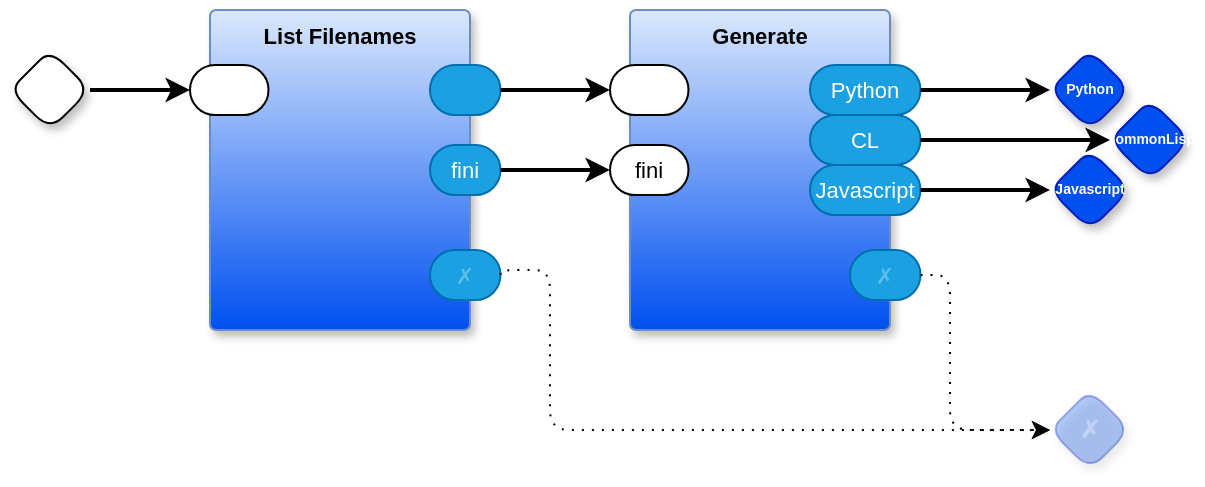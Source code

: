 <mxfile version="26.2.2" pages="36">
  <diagram name="main" id="_AhzSaKuhY2JrvgqIk7x">
    <mxGraphModel dx="1032" dy="579" grid="1" gridSize="10" guides="1" tooltips="1" connect="1" arrows="1" fold="1" page="1" pageScale="1" pageWidth="1100" pageHeight="850" math="0" shadow="0">
      <root>
        <mxCell id="OY6sq_71K0fKI4oSS7iQ-0" />
        <mxCell id="OY6sq_71K0fKI4oSS7iQ-1" parent="OY6sq_71K0fKI4oSS7iQ-0" />
        <mxCell id="OY6sq_71K0fKI4oSS7iQ-2" value="" style="rhombus;whiteSpace=wrap;html=1;rounded=1;fontStyle=1;glass=0;sketch=0;fontSize=12;points=[[0,0.5,0,0,0],[0.5,0,0,0,0],[0.5,1,0,0,0],[1,0.5,0,0,0]];shadow=1;fontFamily=Helvetica;fontColor=default;" parent="OY6sq_71K0fKI4oSS7iQ-1" vertex="1">
          <mxGeometry x="40" y="60" width="40" height="40" as="geometry" />
        </mxCell>
        <mxCell id="OY6sq_71K0fKI4oSS7iQ-3" value="Python" style="rhombus;whiteSpace=wrap;html=1;rounded=1;fontStyle=1;glass=0;sketch=0;fontSize=7;points=[[0,0.5,0,0,0],[0.5,0,0,0,0],[0.5,1,0,0,0],[1,0.5,0,0,0]];shadow=1;fillColor=#0050ef;fontColor=#ffffff;strokeColor=#001DBC;fontFamily=Helvetica;" parent="OY6sq_71K0fKI4oSS7iQ-1" vertex="1">
          <mxGeometry x="560" y="60" width="40" height="40" as="geometry" />
        </mxCell>
        <mxCell id="OY6sq_71K0fKI4oSS7iQ-4" value="✗" style="rhombus;whiteSpace=wrap;html=1;rounded=1;fillColor=#0050ef;fontColor=#ffffff;strokeColor=#001DBC;fontStyle=1;glass=0;sketch=0;fontSize=12;points=[[0,0.5,0,0,0],[0.5,0,0,0,0],[0.5,1,0,0,0],[1,0.5,0,0,0]];shadow=1;textOpacity=30;opacity=30;" parent="OY6sq_71K0fKI4oSS7iQ-1" vertex="1">
          <mxGeometry x="560" y="230" width="40" height="40" as="geometry" />
        </mxCell>
        <mxCell id="OY6sq_71K0fKI4oSS7iQ-5" value="List Filenames" style="rounded=1;sketch=0;container=1;recursiveResize=0;verticalAlign=top;arcSize=6;fontStyle=1;autosize=0;points=[];absoluteArcSize=1;shadow=1;strokeColor=#6c8ebf;fillColor=#DAE8FC;fontFamily=Helvetica;fontSize=11;labelBackgroundColor=none;gradientColor=#0050EF;" parent="OY6sq_71K0fKI4oSS7iQ-1" vertex="1">
          <mxGeometry x="140" y="40" width="130" height="160" as="geometry">
            <mxRectangle x="-98" y="-1230" width="99" height="26" as="alternateBounds" />
          </mxGeometry>
        </mxCell>
        <mxCell id="OY6sq_71K0fKI4oSS7iQ-6" value="" style="rounded=1;whiteSpace=wrap;sketch=0;points=[[0,0.5,0,0,0],[1,0.5,0,0,0]];arcSize=50;fontFamily=Helvetica;fontSize=11;fontColor=default;labelBackgroundColor=none;" parent="OY6sq_71K0fKI4oSS7iQ-5" vertex="1">
          <mxGeometry x="-10" y="27.5" width="39.25" height="25" as="geometry" />
        </mxCell>
        <mxCell id="OY6sq_71K0fKI4oSS7iQ-7" value="" style="rounded=1;whiteSpace=wrap;sketch=0;points=[[0,0.5,0,0,0],[1,0.5,0,0,0]];fillColor=#1ba1e2;fontColor=#ffffff;strokeColor=#006EAF;arcSize=50;fontFamily=Helvetica;fontSize=11;labelBackgroundColor=none;" parent="OY6sq_71K0fKI4oSS7iQ-5" vertex="1">
          <mxGeometry x="110" y="27.5" width="35.25" height="25" as="geometry" />
        </mxCell>
        <mxCell id="OY6sq_71K0fKI4oSS7iQ-8" value="✗" style="rounded=1;whiteSpace=wrap;sketch=0;points=[[0,0.5,0,0,0],[1,0.5,0,0,0]];fillColor=#1ba1e2;fontColor=#ffffff;strokeColor=#006EAF;arcSize=50;fontFamily=Helvetica;fontSize=11;textOpacity=30;labelBackgroundColor=none;" parent="OY6sq_71K0fKI4oSS7iQ-5" vertex="1">
          <mxGeometry x="110" y="120" width="35.25" height="25" as="geometry" />
        </mxCell>
        <mxCell id="OY6sq_71K0fKI4oSS7iQ-9" value="fini" style="rounded=1;whiteSpace=wrap;sketch=0;points=[[0,0.5,0,0,0],[1,0.5,0,0,0]];fillColor=#1ba1e2;fontColor=#ffffff;strokeColor=#006EAF;arcSize=50;fontFamily=Helvetica;fontSize=11;labelBackgroundColor=none;" parent="OY6sq_71K0fKI4oSS7iQ-5" vertex="1">
          <mxGeometry x="110" y="67.5" width="35.25" height="25" as="geometry" />
        </mxCell>
        <mxCell id="OY6sq_71K0fKI4oSS7iQ-10" style="edgeStyle=orthogonalEdgeStyle;rounded=1;orthogonalLoop=1;jettySize=auto;html=1;entryX=0;entryY=0.5;entryDx=0;entryDy=0;entryPerimeter=0;strokeWidth=2;curved=0;exitX=1;exitY=0.5;exitDx=0;exitDy=0;exitPerimeter=0;" parent="OY6sq_71K0fKI4oSS7iQ-1" source="OY6sq_71K0fKI4oSS7iQ-7" target="OY6sq_71K0fKI4oSS7iQ-14" edge="1">
          <mxGeometry relative="1" as="geometry">
            <Array as="points" />
            <mxPoint x="350" y="80" as="targetPoint" />
          </mxGeometry>
        </mxCell>
        <mxCell id="OY6sq_71K0fKI4oSS7iQ-11" style="edgeStyle=orthogonalEdgeStyle;shape=connector;curved=0;rounded=1;orthogonalLoop=1;jettySize=auto;html=1;exitX=1;exitY=0.5;exitDx=0;exitDy=0;exitPerimeter=0;entryX=0;entryY=0.5;entryDx=0;entryDy=0;entryPerimeter=0;dashed=1;dashPattern=1 4;strokeColor=default;align=center;verticalAlign=middle;fontFamily=Helvetica;fontSize=11;fontColor=default;labelBackgroundColor=default;endArrow=classic;" parent="OY6sq_71K0fKI4oSS7iQ-1" source="OY6sq_71K0fKI4oSS7iQ-8" target="OY6sq_71K0fKI4oSS7iQ-4" edge="1">
          <mxGeometry relative="1" as="geometry">
            <Array as="points">
              <mxPoint x="285" y="170" />
              <mxPoint x="310" y="170" />
              <mxPoint x="310" y="250" />
            </Array>
          </mxGeometry>
        </mxCell>
        <mxCell id="OY6sq_71K0fKI4oSS7iQ-12" style="edgeStyle=orthogonalEdgeStyle;rounded=1;orthogonalLoop=1;jettySize=auto;html=1;entryX=0;entryY=0.5;entryDx=0;entryDy=0;entryPerimeter=0;strokeWidth=2;curved=0;" parent="OY6sq_71K0fKI4oSS7iQ-1" source="OY6sq_71K0fKI4oSS7iQ-2" target="OY6sq_71K0fKI4oSS7iQ-6" edge="1">
          <mxGeometry relative="1" as="geometry">
            <mxPoint x="90" y="80" as="sourcePoint" />
          </mxGeometry>
        </mxCell>
        <mxCell id="OY6sq_71K0fKI4oSS7iQ-13" value="Generate" style="rounded=1;sketch=0;container=1;recursiveResize=0;verticalAlign=top;arcSize=6;fontStyle=1;autosize=0;points=[];absoluteArcSize=1;shadow=1;strokeColor=#6c8ebf;fillColor=#DAE8FC;fontFamily=Helvetica;fontSize=11;labelBackgroundColor=none;gradientColor=#0050EF;" parent="OY6sq_71K0fKI4oSS7iQ-1" vertex="1">
          <mxGeometry x="350" y="40" width="130" height="160" as="geometry">
            <mxRectangle x="-98" y="-1230" width="99" height="26" as="alternateBounds" />
          </mxGeometry>
        </mxCell>
        <mxCell id="OY6sq_71K0fKI4oSS7iQ-14" value="" style="rounded=1;whiteSpace=wrap;sketch=0;points=[[0,0.5,0,0,0],[1,0.5,0,0,0]];arcSize=50;fontFamily=Helvetica;fontSize=11;fontColor=default;labelBackgroundColor=none;" parent="OY6sq_71K0fKI4oSS7iQ-13" vertex="1">
          <mxGeometry x="-10" y="27.5" width="39.25" height="25" as="geometry" />
        </mxCell>
        <mxCell id="OY6sq_71K0fKI4oSS7iQ-15" value="Python" style="rounded=1;whiteSpace=wrap;sketch=0;points=[[0,0.5,0,0,0],[1,0.5,0,0,0]];fillColor=#1ba1e2;fontColor=#ffffff;strokeColor=#006EAF;arcSize=50;fontFamily=Helvetica;fontSize=11;labelBackgroundColor=none;" parent="OY6sq_71K0fKI4oSS7iQ-13" vertex="1">
          <mxGeometry x="90" y="27.5" width="55.25" height="25" as="geometry" />
        </mxCell>
        <mxCell id="OY6sq_71K0fKI4oSS7iQ-16" value="✗" style="rounded=1;whiteSpace=wrap;sketch=0;points=[[0,0.5,0,0,0],[1,0.5,0,0,0]];fillColor=#1ba1e2;fontColor=#ffffff;strokeColor=#006EAF;arcSize=50;fontFamily=Helvetica;fontSize=11;textOpacity=30;labelBackgroundColor=none;" parent="OY6sq_71K0fKI4oSS7iQ-13" vertex="1">
          <mxGeometry x="110" y="120" width="35.25" height="25" as="geometry" />
        </mxCell>
        <mxCell id="OY6sq_71K0fKI4oSS7iQ-17" value="fini" style="rounded=1;whiteSpace=wrap;sketch=0;points=[[0,0.5,0,0,0],[1,0.5,0,0,0]];arcSize=50;fontFamily=Helvetica;fontSize=11;fontColor=default;labelBackgroundColor=none;" parent="OY6sq_71K0fKI4oSS7iQ-13" vertex="1">
          <mxGeometry x="-10" y="67.5" width="39.25" height="25" as="geometry" />
        </mxCell>
        <mxCell id="OY6sq_71K0fKI4oSS7iQ-18" value="Javascript" style="rounded=1;whiteSpace=wrap;sketch=0;points=[[0,0.5,0,0,0],[1,0.5,0,0,0]];fillColor=#1ba1e2;fontColor=#ffffff;strokeColor=#006EAF;arcSize=50;fontFamily=Helvetica;fontSize=11;labelBackgroundColor=none;" parent="OY6sq_71K0fKI4oSS7iQ-13" vertex="1">
          <mxGeometry x="90" y="77.5" width="55.25" height="25" as="geometry" />
        </mxCell>
        <mxCell id="OY6sq_71K0fKI4oSS7iQ-19" value="CL" style="rounded=1;whiteSpace=wrap;sketch=0;points=[[0,0.5,0,0,0],[1,0.5,0,0,0]];fillColor=#1ba1e2;fontColor=#ffffff;strokeColor=#006EAF;arcSize=50;fontFamily=Helvetica;fontSize=11;labelBackgroundColor=none;" parent="OY6sq_71K0fKI4oSS7iQ-13" vertex="1">
          <mxGeometry x="90" y="52.5" width="55.25" height="25" as="geometry" />
        </mxCell>
        <mxCell id="OY6sq_71K0fKI4oSS7iQ-20" style="edgeStyle=orthogonalEdgeStyle;rounded=1;orthogonalLoop=1;jettySize=auto;html=1;exitX=1;exitY=0.5;exitDx=0;exitDy=0;exitPerimeter=0;entryX=0;entryY=0.5;entryDx=0;entryDy=0;entryPerimeter=0;strokeWidth=2;curved=0;" parent="OY6sq_71K0fKI4oSS7iQ-1" source="OY6sq_71K0fKI4oSS7iQ-15" target="OY6sq_71K0fKI4oSS7iQ-3" edge="1">
          <mxGeometry relative="1" as="geometry">
            <mxPoint x="550" y="80" as="targetPoint" />
          </mxGeometry>
        </mxCell>
        <mxCell id="OY6sq_71K0fKI4oSS7iQ-21" style="edgeStyle=orthogonalEdgeStyle;rounded=1;orthogonalLoop=1;jettySize=auto;html=1;exitX=1;exitY=0.5;exitDx=0;exitDy=0;exitPerimeter=0;entryX=0;entryY=0.5;entryDx=0;entryDy=0;entryPerimeter=0;curved=0;dashed=1;dashPattern=1 4;" parent="OY6sq_71K0fKI4oSS7iQ-1" source="OY6sq_71K0fKI4oSS7iQ-16" target="OY6sq_71K0fKI4oSS7iQ-4" edge="1">
          <mxGeometry relative="1" as="geometry">
            <Array as="points">
              <mxPoint x="510" y="173" />
              <mxPoint x="510" y="250" />
            </Array>
          </mxGeometry>
        </mxCell>
        <mxCell id="OY6sq_71K0fKI4oSS7iQ-22" style="edgeStyle=orthogonalEdgeStyle;shape=connector;curved=0;rounded=1;orthogonalLoop=1;jettySize=auto;html=1;exitX=1;exitY=0.5;exitDx=0;exitDy=0;exitPerimeter=0;entryX=0;entryY=0.5;entryDx=0;entryDy=0;entryPerimeter=0;strokeColor=default;strokeWidth=2;align=center;verticalAlign=middle;fontFamily=Helvetica;fontSize=11;fontColor=default;labelBackgroundColor=default;endArrow=classic;" parent="OY6sq_71K0fKI4oSS7iQ-1" source="OY6sq_71K0fKI4oSS7iQ-9" target="OY6sq_71K0fKI4oSS7iQ-17" edge="1">
          <mxGeometry relative="1" as="geometry" />
        </mxCell>
        <mxCell id="OY6sq_71K0fKI4oSS7iQ-23" value="Javascript" style="rhombus;whiteSpace=wrap;html=1;rounded=1;fontStyle=1;glass=0;sketch=0;fontSize=7;points=[[0,0.5,0,0,0],[0.5,0,0,0,0],[0.5,1,0,0,0],[1,0.5,0,0,0]];shadow=1;fillColor=#0050ef;fontColor=#ffffff;strokeColor=#001DBC;fontFamily=Helvetica;" parent="OY6sq_71K0fKI4oSS7iQ-1" vertex="1">
          <mxGeometry x="560" y="110" width="40" height="40" as="geometry" />
        </mxCell>
        <mxCell id="OY6sq_71K0fKI4oSS7iQ-24" style="edgeStyle=orthogonalEdgeStyle;rounded=1;orthogonalLoop=1;jettySize=auto;html=1;exitX=1;exitY=0.5;exitDx=0;exitDy=0;exitPerimeter=0;entryX=0;entryY=0.5;entryDx=0;entryDy=0;entryPerimeter=0;strokeWidth=2;curved=0;" parent="OY6sq_71K0fKI4oSS7iQ-1" source="OY6sq_71K0fKI4oSS7iQ-18" target="OY6sq_71K0fKI4oSS7iQ-23" edge="1">
          <mxGeometry relative="1" as="geometry">
            <mxPoint x="560" y="90" as="targetPoint" />
          </mxGeometry>
        </mxCell>
        <mxCell id="OY6sq_71K0fKI4oSS7iQ-25" value="CommonLisp" style="rhombus;whiteSpace=wrap;html=1;rounded=1;fontStyle=1;glass=0;sketch=0;fontSize=7;points=[[0,0.5,0,0,0],[0.5,0,0,0,0],[0.5,1,0,0,0],[1,0.5,0,0,0]];shadow=1;fillColor=#0050ef;fontColor=#ffffff;strokeColor=#001DBC;fontFamily=Helvetica;" parent="OY6sq_71K0fKI4oSS7iQ-1" vertex="1">
          <mxGeometry x="590" y="85" width="40" height="40" as="geometry" />
        </mxCell>
        <mxCell id="OY6sq_71K0fKI4oSS7iQ-26" style="edgeStyle=orthogonalEdgeStyle;rounded=1;orthogonalLoop=1;jettySize=auto;html=1;exitX=1;exitY=0.5;exitDx=0;exitDy=0;exitPerimeter=0;entryX=0;entryY=0.5;entryDx=0;entryDy=0;entryPerimeter=0;strokeWidth=2;curved=0;" parent="OY6sq_71K0fKI4oSS7iQ-1" source="OY6sq_71K0fKI4oSS7iQ-19" target="OY6sq_71K0fKI4oSS7iQ-25" edge="1">
          <mxGeometry relative="1" as="geometry">
            <mxPoint x="800" y="110" as="targetPoint" />
          </mxGeometry>
        </mxCell>
      </root>
    </mxGraphModel>
  </diagram>
  <diagram name="List Filenames" id="J33kdGEDRQ9Gjn8TmkP2">
    <mxGraphModel dx="1100" dy="420" grid="1" gridSize="10" guides="1" tooltips="1" connect="1" arrows="1" fold="1" page="1" pageScale="1" pageWidth="1100" pageHeight="850" math="0" shadow="0">
      <root>
        <mxCell id="3sDebTfyXlKQWiX3IuLK-0" />
        <mxCell id="3sDebTfyXlKQWiX3IuLK-1" parent="3sDebTfyXlKQWiX3IuLK-0" />
        <mxCell id="3sDebTfyXlKQWiX3IuLK-2" value="" style="rhombus;whiteSpace=wrap;html=1;rounded=1;fontStyle=1;glass=0;sketch=0;fontSize=12;points=[[0,0.5,0,0,0],[0.5,0,0,0,0],[0.5,1,0,0,0],[1,0.5,0,0,0]];shadow=1;fontFamily=Helvetica;fontColor=default;" parent="3sDebTfyXlKQWiX3IuLK-1" vertex="1">
          <mxGeometry x="20" y="245" width="40" height="40" as="geometry" />
        </mxCell>
        <mxCell id="3sDebTfyXlKQWiX3IuLK-5" style="edgeStyle=orthogonalEdgeStyle;rounded=1;orthogonalLoop=1;jettySize=auto;html=1;exitX=1;exitY=0.5;exitDx=0;exitDy=0;exitPerimeter=0;strokeWidth=2;curved=0;entryX=0;entryY=0.5;entryDx=0;entryDy=0;entryPerimeter=0;" parent="3sDebTfyXlKQWiX3IuLK-1" source="3sDebTfyXlKQWiX3IuLK-2" target="S5hjN50CHDN-x9d8-987-1" edge="1">
          <mxGeometry relative="1" as="geometry">
            <mxPoint x="80" y="-150" as="targetPoint" />
            <mxPoint x="-104.75" y="-300" as="sourcePoint" />
          </mxGeometry>
        </mxCell>
        <mxCell id="3sDebTfyXlKQWiX3IuLK-29" value="&#39;DONE" style="rounded=1;whiteSpace=wrap;html=1;container=1;recursiveResize=0;verticalAlign=middle;arcSize=6;fontStyle=1;autosize=0;points=[];absoluteArcSize=1;shadow=1;strokeColor=#6c8ebf;fillColor=#dae8fc;fontFamily=Helvetica;fontSize=11;gradientColor=#E6E6E6;fontColor=default;" parent="3sDebTfyXlKQWiX3IuLK-1" vertex="1">
          <mxGeometry x="360" y="385" width="110" height="20" as="geometry">
            <mxRectangle x="-98" y="-1230" width="99" height="26" as="alternateBounds" />
          </mxGeometry>
        </mxCell>
        <mxCell id="3sDebTfyXlKQWiX3IuLK-30" value="" style="rounded=1;whiteSpace=wrap;html=1;sketch=0;points=[[0,0.5,0,0,0],[1,0.5,0,0,0]];arcSize=50;fontFamily=Helvetica;fontSize=11;fontColor=default;" parent="3sDebTfyXlKQWiX3IuLK-29" vertex="1">
          <mxGeometry x="100" y="3.75" width="20" height="12.5" as="geometry" />
        </mxCell>
        <mxCell id="3sDebTfyXlKQWiX3IuLK-31" value="" style="rounded=1;whiteSpace=wrap;html=1;sketch=0;points=[[0,0.5,0,0,0],[1,0.5,0,0,0]];arcSize=50;fontFamily=Helvetica;fontSize=11;fontColor=default;" parent="3sDebTfyXlKQWiX3IuLK-29" vertex="1">
          <mxGeometry x="-10" y="3.75" width="20" height="12.5" as="geometry" />
        </mxCell>
        <mxCell id="3sDebTfyXlKQWiX3IuLK-32" value="" style="rhombus;whiteSpace=wrap;html=1;rounded=1;fontStyle=1;glass=0;sketch=0;fontSize=12;points=[[0,0.5,0,0,0],[0.5,0,0,0,0],[0.5,1,0,0,0],[1,0.5,0,0,0]];shadow=1;fillColor=#0050ef;fontColor=#ffffff;strokeColor=#001DBC;fontFamily=Helvetica;labelBackgroundColor=none;" parent="3sDebTfyXlKQWiX3IuLK-1" vertex="1">
          <mxGeometry x="550" y="230" width="40" height="40" as="geometry" />
        </mxCell>
        <mxCell id="3sDebTfyXlKQWiX3IuLK-33" value="fini" style="rhombus;whiteSpace=wrap;html=1;rounded=1;fontStyle=1;glass=0;sketch=0;fontSize=12;points=[[0,0.5,0,0,0],[0.5,0,0,0,0],[0.5,1,0,0,0],[1,0.5,0,0,0]];shadow=1;fillColor=#0050ef;fontColor=#ffffff;strokeColor=#001DBC;fontFamily=Helvetica;labelBackgroundColor=none;" parent="3sDebTfyXlKQWiX3IuLK-1" vertex="1">
          <mxGeometry x="550" y="375" width="40" height="40" as="geometry" />
        </mxCell>
        <mxCell id="3sDebTfyXlKQWiX3IuLK-34" style="edgeStyle=orthogonalEdgeStyle;shape=connector;curved=0;rounded=1;orthogonalLoop=1;jettySize=auto;html=1;exitX=1;exitY=0.5;exitDx=0;exitDy=0;exitPerimeter=0;entryX=0;entryY=0.5;entryDx=0;entryDy=0;entryPerimeter=0;strokeColor=default;strokeWidth=2;align=center;verticalAlign=middle;fontFamily=Helvetica;fontSize=11;fontColor=default;labelBackgroundColor=default;endArrow=classic;" parent="3sDebTfyXlKQWiX3IuLK-1" source="3sDebTfyXlKQWiX3IuLK-30" target="3sDebTfyXlKQWiX3IuLK-33" edge="1">
          <mxGeometry relative="1" as="geometry" />
        </mxCell>
        <mxCell id="3sDebTfyXlKQWiX3IuLK-45" value="1then2" style="rounded=1;whiteSpace=wrap;html=1;sketch=0;container=1;recursiveResize=0;verticalAlign=top;arcSize=6;fontStyle=1;autosize=0;points=[];absoluteArcSize=1;shadow=1;strokeColor=#001DBC;fillColor=#DAE8FC;fontColor=#ffffff;gradientColor=#0050EF;fontFamily=Helvetica;fontSize=11;labelBackgroundColor=none;" parent="3sDebTfyXlKQWiX3IuLK-1" vertex="1">
          <mxGeometry x="340" y="220" width="60" height="85" as="geometry">
            <mxRectangle x="-98" y="-1230" width="99" height="26" as="alternateBounds" />
          </mxGeometry>
        </mxCell>
        <mxCell id="3sDebTfyXlKQWiX3IuLK-46" value="2" style="rounded=1;whiteSpace=wrap;html=1;sketch=0;points=[[0,0.5,0,0,0],[1,0.5,0,0,0]];arcSize=50;fontFamily=Helvetica;fontSize=11;fontColor=default;labelBackgroundColor=none;" parent="3sDebTfyXlKQWiX3IuLK-45" vertex="1">
          <mxGeometry x="-20" y="50" width="40" height="25" as="geometry" />
        </mxCell>
        <mxCell id="3sDebTfyXlKQWiX3IuLK-47" value="1" style="rounded=1;whiteSpace=wrap;html=1;sketch=0;points=[[0,0.5,0,0,0],[1,0.5,0,0,0]];arcSize=50;fontFamily=Helvetica;fontSize=11;fontColor=default;labelBackgroundColor=none;" parent="3sDebTfyXlKQWiX3IuLK-45" vertex="1">
          <mxGeometry x="-20" y="17.5" width="40" height="25" as="geometry" />
        </mxCell>
        <mxCell id="3sDebTfyXlKQWiX3IuLK-48" value="1" style="rounded=1;whiteSpace=wrap;html=1;sketch=0;points=[[0,0.5,0,0,0],[1,0.5,0,0,0]];fillColor=#1ba1e2;fontColor=#ffffff;strokeColor=#006EAF;arcSize=50;fontFamily=Helvetica;fontSize=11;labelBackgroundColor=none;" parent="3sDebTfyXlKQWiX3IuLK-45" vertex="1">
          <mxGeometry x="40" y="17.5" width="40" height="25" as="geometry" />
        </mxCell>
        <mxCell id="3sDebTfyXlKQWiX3IuLK-49" value="2" style="rounded=1;whiteSpace=wrap;html=1;sketch=0;points=[[0,0.5,0,0,0],[1,0.5,0,0,0]];fillColor=#1ba1e2;fontColor=#ffffff;strokeColor=#006EAF;arcSize=50;fontFamily=Helvetica;fontSize=11;labelBackgroundColor=none;" parent="3sDebTfyXlKQWiX3IuLK-45" vertex="1">
          <mxGeometry x="40" y="50" width="40" height="25" as="geometry" />
        </mxCell>
        <mxCell id="3sDebTfyXlKQWiX3IuLK-50" style="edgeStyle=orthogonalEdgeStyle;shape=connector;curved=0;rounded=1;orthogonalLoop=1;jettySize=auto;html=1;exitX=1;exitY=0.5;exitDx=0;exitDy=0;exitPerimeter=0;entryX=0;entryY=0.5;entryDx=0;entryDy=0;entryPerimeter=0;strokeColor=default;strokeWidth=2;align=center;verticalAlign=middle;fontFamily=Helvetica;fontSize=11;fontColor=default;labelBackgroundColor=default;endArrow=classic;" parent="3sDebTfyXlKQWiX3IuLK-1" source="S5hjN50CHDN-x9d8-987-3" target="3sDebTfyXlKQWiX3IuLK-47" edge="1">
          <mxGeometry relative="1" as="geometry" />
        </mxCell>
        <mxCell id="3sDebTfyXlKQWiX3IuLK-51" style="edgeStyle=orthogonalEdgeStyle;shape=connector;curved=0;rounded=1;orthogonalLoop=1;jettySize=auto;html=1;exitX=1;exitY=0.5;exitDx=0;exitDy=0;exitPerimeter=0;strokeColor=default;strokeWidth=2;align=center;verticalAlign=middle;fontFamily=Helvetica;fontSize=11;fontColor=default;labelBackgroundColor=default;endArrow=classic;" parent="3sDebTfyXlKQWiX3IuLK-1" source="3sDebTfyXlKQWiX3IuLK-48" target="3sDebTfyXlKQWiX3IuLK-32" edge="1">
          <mxGeometry relative="1" as="geometry" />
        </mxCell>
        <mxCell id="3sDebTfyXlKQWiX3IuLK-52" style="edgeStyle=orthogonalEdgeStyle;shape=connector;curved=0;rounded=1;orthogonalLoop=1;jettySize=auto;html=1;exitX=1;exitY=0.5;exitDx=0;exitDy=0;exitPerimeter=0;entryX=0;entryY=0.5;entryDx=0;entryDy=0;entryPerimeter=0;strokeColor=default;strokeWidth=2;align=center;verticalAlign=middle;fontFamily=Helvetica;fontSize=11;fontColor=default;labelBackgroundColor=default;endArrow=classic;" parent="3sDebTfyXlKQWiX3IuLK-1" source="S5hjN50CHDN-x9d8-987-3" target="3sDebTfyXlKQWiX3IuLK-46" edge="1">
          <mxGeometry relative="1" as="geometry" />
        </mxCell>
        <mxCell id="3sDebTfyXlKQWiX3IuLK-53" style="edgeStyle=orthogonalEdgeStyle;shape=connector;curved=0;rounded=1;orthogonalLoop=1;jettySize=auto;html=1;exitX=1;exitY=0.5;exitDx=0;exitDy=0;exitPerimeter=0;entryX=0;entryY=0.5;entryDx=0;entryDy=0;entryPerimeter=0;strokeColor=default;strokeWidth=2;align=center;verticalAlign=middle;fontFamily=Helvetica;fontSize=11;fontColor=default;labelBackgroundColor=default;endArrow=classic;" parent="3sDebTfyXlKQWiX3IuLK-1" source="3sDebTfyXlKQWiX3IuLK-49" target="3sDebTfyXlKQWiX3IuLK-31" edge="1">
          <mxGeometry relative="1" as="geometry" />
        </mxCell>
        <mxCell id="3sDebTfyXlKQWiX3IuLK-60" value="this is the list of files required to self-compile kernel0d.py" style="shape=note;whiteSpace=wrap;html=1;backgroundOutline=1;fontColor=#000000;darkOpacity=0.05;fillColor=#FFF9B2;strokeColor=none;fillStyle=solid;direction=west;gradientDirection=north;gradientColor=#FFF2A1;shadow=1;size=20;pointerEvents=1;" parent="3sDebTfyXlKQWiX3IuLK-1" vertex="1">
          <mxGeometry x="50" y="40" width="140" height="160" as="geometry" />
        </mxCell>
        <mxCell id="S5hjN50CHDN-x9d8-987-0" value="Wrapped Filenames" style="rounded=1;whiteSpace=wrap;sketch=0;container=1;recursiveResize=0;verticalAlign=top;arcSize=6;fontStyle=1;autosize=0;points=[];absoluteArcSize=1;shadow=1;strokeColor=#001DBC;fillColor=#0050ef;fontColor=#ffffff;fontFamily=Helvetica;fontSize=11;labelBackgroundColor=none;opacity=50;gradientColor=#DAE8FC;" parent="3sDebTfyXlKQWiX3IuLK-1" vertex="1">
          <mxGeometry x="120" y="225" width="130" height="75" as="geometry">
            <mxRectangle x="-98" y="-1230" width="99" height="26" as="alternateBounds" />
          </mxGeometry>
        </mxCell>
        <mxCell id="S5hjN50CHDN-x9d8-987-1" value="" style="rounded=1;whiteSpace=wrap;sketch=0;points=[[0,0.5,0,0,0],[1,0.5,0,0,0]];arcSize=50;fontFamily=Helvetica;fontSize=11;fontColor=default;labelBackgroundColor=none;" parent="S5hjN50CHDN-x9d8-987-0" vertex="1">
          <mxGeometry x="-10" y="27.5" width="39.25" height="25" as="geometry" />
        </mxCell>
        <mxCell id="S5hjN50CHDN-x9d8-987-3" value="" style="rounded=1;whiteSpace=wrap;sketch=0;points=[[0,0.5,0,0,0],[1,0.5,0,0,0]];fillColor=#1ba1e2;fontColor=#ffffff;strokeColor=#006EAF;arcSize=50;fontFamily=Helvetica;fontSize=11;labelBackgroundColor=none;" parent="S5hjN50CHDN-x9d8-987-0" vertex="1">
          <mxGeometry x="110" y="27.5" width="35.25" height="25" as="geometry" />
        </mxCell>
      </root>
    </mxGraphModel>
  </diagram>
  <diagram name="Wrapped Filenames" id="AQxxe96n2__CE8-BtHFc">
    <mxGraphModel dx="1094" dy="704" grid="1" gridSize="10" guides="1" tooltips="1" connect="1" arrows="1" fold="1" page="1" pageScale="1" pageWidth="1100" pageHeight="850" math="0" shadow="0">
      <root>
        <mxCell id="m8D8sv1GOxAQRuAFcral-0" />
        <mxCell id="m8D8sv1GOxAQRuAFcral-1" parent="m8D8sv1GOxAQRuAFcral-0" />
        <mxCell id="m8D8sv1GOxAQRuAFcral-2" value="" style="rhombus;whiteSpace=wrap;html=1;rounded=1;fontStyle=1;glass=0;sketch=0;fontSize=12;points=[[0,0.5,0,0,0],[0.5,0,0,0,0],[0.5,1,0,0,0],[1,0.5,0,0,0]];shadow=1;fontFamily=Helvetica;fontColor=default;" parent="m8D8sv1GOxAQRuAFcral-1" vertex="1">
          <mxGeometry x="40" y="35" width="40" height="40" as="geometry" />
        </mxCell>
        <mxCell id="m8D8sv1GOxAQRuAFcral-3" style="edgeStyle=orthogonalEdgeStyle;rounded=1;orthogonalLoop=1;jettySize=auto;html=1;exitX=1;exitY=0.5;exitDx=0;exitDy=0;exitPerimeter=0;strokeWidth=2;curved=0;entryX=0;entryY=0.5;entryDx=0;entryDy=0;entryPerimeter=0;" parent="m8D8sv1GOxAQRuAFcral-1" source="m8D8sv1GOxAQRuAFcral-2" target="m8D8sv1GOxAQRuAFcral-15" edge="1">
          <mxGeometry relative="1" as="geometry">
            <mxPoint x="80" y="-150" as="targetPoint" />
            <mxPoint x="-104.75" y="-300" as="sourcePoint" />
          </mxGeometry>
        </mxCell>
        <mxCell id="m8D8sv1GOxAQRuAFcral-10" value="" style="rhombus;whiteSpace=wrap;html=1;rounded=1;fontStyle=1;glass=0;sketch=0;fontSize=12;points=[[0,0.5,0,0,0],[0.5,0,0,0,0],[0.5,1,0,0,0],[1,0.5,0,0,0]];shadow=1;fillColor=#0050ef;fontColor=#ffffff;strokeColor=#001DBC;fontFamily=Helvetica;labelBackgroundColor=none;" parent="m8D8sv1GOxAQRuAFcral-1" vertex="1">
          <mxGeometry x="490" y="35" width="40" height="40" as="geometry" />
        </mxCell>
        <mxCell id="m8D8sv1GOxAQRuAFcral-13" value="&#39;hello.rt" style="rounded=1;whiteSpace=wrap;html=1;container=1;recursiveResize=0;verticalAlign=middle;arcSize=6;fontStyle=1;autosize=0;points=[];absoluteArcSize=1;shadow=1;strokeColor=#6c8ebf;fillColor=#dae8fc;fontFamily=Helvetica;fontSize=11;gradientColor=#E6E6E6;fontColor=default;" parent="m8D8sv1GOxAQRuAFcral-1" vertex="1">
          <mxGeometry x="160" y="45" width="110" height="20" as="geometry">
            <mxRectangle x="-98" y="-1230" width="99" height="26" as="alternateBounds" />
          </mxGeometry>
        </mxCell>
        <mxCell id="m8D8sv1GOxAQRuAFcral-14" value="" style="rounded=1;whiteSpace=wrap;html=1;sketch=0;points=[[0,0.5,0,0,0],[1,0.5,0,0,0]];arcSize=50;fontFamily=Helvetica;fontSize=11;fontColor=default;" parent="m8D8sv1GOxAQRuAFcral-13" vertex="1">
          <mxGeometry x="100" y="3.75" width="20" height="12.5" as="geometry" />
        </mxCell>
        <mxCell id="m8D8sv1GOxAQRuAFcral-15" value="" style="rounded=1;whiteSpace=wrap;html=1;sketch=0;points=[[0,0.5,0,0,0],[1,0.5,0,0,0]];arcSize=50;fontFamily=Helvetica;fontSize=11;fontColor=default;" parent="m8D8sv1GOxAQRuAFcral-13" vertex="1">
          <mxGeometry x="-10" y="3.75" width="20" height="12.5" as="geometry" />
        </mxCell>
        <mxCell id="m8D8sv1GOxAQRuAFcral-16" style="edgeStyle=orthogonalEdgeStyle;shape=connector;curved=0;rounded=1;orthogonalLoop=1;jettySize=auto;html=1;exitX=1;exitY=0.5;exitDx=0;exitDy=0;exitPerimeter=0;entryX=0;entryY=0.5;entryDx=0;entryDy=0;entryPerimeter=0;strokeColor=default;strokeWidth=2;align=center;verticalAlign=middle;fontFamily=Helvetica;fontSize=11;fontColor=default;labelBackgroundColor=default;endArrow=classic;" parent="m8D8sv1GOxAQRuAFcral-1" source="m8D8sv1GOxAQRuAFcral-14" target="m8D8sv1GOxAQRuAFcral-10" edge="1">
          <mxGeometry relative="1" as="geometry" />
        </mxCell>
        <mxCell id="m8D8sv1GOxAQRuAFcral-30" style="edgeStyle=orthogonalEdgeStyle;shape=connector;curved=0;rounded=1;orthogonalLoop=1;jettySize=auto;html=1;exitX=1;exitY=0.5;exitDx=0;exitDy=0;exitPerimeter=0;entryX=0;entryY=0.5;entryDx=0;entryDy=0;entryPerimeter=0;strokeColor=default;strokeWidth=2;align=center;verticalAlign=middle;fontFamily=Helvetica;fontSize=11;fontColor=default;labelBackgroundColor=default;endArrow=classic;" parent="m8D8sv1GOxAQRuAFcral-1" source="m8D8sv1GOxAQRuAFcral-14" target="_Cr1ECnDHpGpQbub42Ql-2" edge="1">
          <mxGeometry relative="1" as="geometry">
            <mxPoint x="150" y="110" as="targetPoint" />
          </mxGeometry>
        </mxCell>
        <mxCell id="_Cr1ECnDHpGpQbub42Ql-0" value="&#39;empty.rt" style="rounded=1;whiteSpace=wrap;html=1;container=1;recursiveResize=0;verticalAlign=middle;arcSize=6;fontStyle=1;autosize=0;points=[];absoluteArcSize=1;shadow=1;strokeColor=#6c8ebf;fillColor=#dae8fc;fontFamily=Helvetica;fontSize=11;gradientColor=#E6E6E6;fontColor=default;" vertex="1" parent="m8D8sv1GOxAQRuAFcral-1">
          <mxGeometry x="160" y="245" width="110" height="20" as="geometry">
            <mxRectangle x="-98" y="-1230" width="99" height="26" as="alternateBounds" />
          </mxGeometry>
        </mxCell>
        <mxCell id="_Cr1ECnDHpGpQbub42Ql-1" value="" style="rounded=1;whiteSpace=wrap;html=1;sketch=0;points=[[0,0.5,0,0,0],[1,0.5,0,0,0]];arcSize=50;fontFamily=Helvetica;fontSize=11;fontColor=default;" vertex="1" parent="_Cr1ECnDHpGpQbub42Ql-0">
          <mxGeometry x="100" y="3.75" width="20" height="12.5" as="geometry" />
        </mxCell>
        <mxCell id="_Cr1ECnDHpGpQbub42Ql-2" value="" style="rounded=1;whiteSpace=wrap;html=1;sketch=0;points=[[0,0.5,0,0,0],[1,0.5,0,0,0]];arcSize=50;fontFamily=Helvetica;fontSize=11;fontColor=default;" vertex="1" parent="_Cr1ECnDHpGpQbub42Ql-0">
          <mxGeometry x="-10" y="3.75" width="20" height="12.5" as="geometry" />
        </mxCell>
        <mxCell id="_Cr1ECnDHpGpQbub42Ql-3" value="&#39;DONE" style="rounded=1;whiteSpace=wrap;html=1;container=1;recursiveResize=0;verticalAlign=middle;arcSize=6;fontStyle=1;autosize=0;points=[];absoluteArcSize=1;shadow=1;strokeColor=#6c8ebf;fillColor=#dae8fc;fontFamily=Helvetica;fontSize=11;gradientColor=#E6E6E6;fontColor=default;" vertex="1" parent="m8D8sv1GOxAQRuAFcral-1">
          <mxGeometry x="360" y="375" width="110" height="20" as="geometry">
            <mxRectangle x="-98" y="-1230" width="99" height="26" as="alternateBounds" />
          </mxGeometry>
        </mxCell>
        <mxCell id="_Cr1ECnDHpGpQbub42Ql-4" value="" style="rounded=1;whiteSpace=wrap;html=1;sketch=0;points=[[0,0.5,0,0,0],[1,0.5,0,0,0]];arcSize=50;fontFamily=Helvetica;fontSize=11;fontColor=default;" vertex="1" parent="_Cr1ECnDHpGpQbub42Ql-3">
          <mxGeometry x="100" y="3.75" width="20" height="12.5" as="geometry" />
        </mxCell>
        <mxCell id="_Cr1ECnDHpGpQbub42Ql-5" value="" style="rounded=1;whiteSpace=wrap;html=1;sketch=0;points=[[0,0.5,0,0,0],[1,0.5,0,0,0]];arcSize=50;fontFamily=Helvetica;fontSize=11;fontColor=default;" vertex="1" parent="_Cr1ECnDHpGpQbub42Ql-3">
          <mxGeometry x="-10" y="3.75" width="20" height="12.5" as="geometry" />
        </mxCell>
        <mxCell id="_Cr1ECnDHpGpQbub42Ql-6" value="fini" style="rhombus;whiteSpace=wrap;html=1;rounded=1;fontStyle=1;glass=0;sketch=0;fontSize=12;points=[[0,0.5,0,0,0],[0.5,0,0,0,0],[0.5,1,0,0,0],[1,0.5,0,0,0]];shadow=1;fillColor=#0050ef;fontColor=#ffffff;strokeColor=#001DBC;fontFamily=Helvetica;labelBackgroundColor=none;" vertex="1" parent="m8D8sv1GOxAQRuAFcral-1">
          <mxGeometry x="550" y="365" width="40" height="40" as="geometry" />
        </mxCell>
        <mxCell id="_Cr1ECnDHpGpQbub42Ql-7" style="edgeStyle=orthogonalEdgeStyle;shape=connector;curved=0;rounded=1;orthogonalLoop=1;jettySize=auto;html=1;exitX=1;exitY=0.5;exitDx=0;exitDy=0;exitPerimeter=0;entryX=0;entryY=0.5;entryDx=0;entryDy=0;entryPerimeter=0;strokeColor=default;strokeWidth=2;align=center;verticalAlign=middle;fontFamily=Helvetica;fontSize=11;fontColor=default;labelBackgroundColor=default;endArrow=classic;" edge="1" parent="m8D8sv1GOxAQRuAFcral-1" source="_Cr1ECnDHpGpQbub42Ql-4" target="_Cr1ECnDHpGpQbub42Ql-6">
          <mxGeometry relative="1" as="geometry" />
        </mxCell>
        <mxCell id="_Cr1ECnDHpGpQbub42Ql-8" value="1then2" style="rounded=1;whiteSpace=wrap;html=1;sketch=0;container=1;recursiveResize=0;verticalAlign=top;arcSize=6;fontStyle=1;autosize=0;points=[];absoluteArcSize=1;shadow=1;strokeColor=#001DBC;fillColor=#DAE8FC;fontColor=#ffffff;gradientColor=#0050EF;fontFamily=Helvetica;fontSize=11;labelBackgroundColor=none;" vertex="1" parent="m8D8sv1GOxAQRuAFcral-1">
          <mxGeometry x="340" y="210" width="60" height="85" as="geometry">
            <mxRectangle x="-98" y="-1230" width="99" height="26" as="alternateBounds" />
          </mxGeometry>
        </mxCell>
        <mxCell id="_Cr1ECnDHpGpQbub42Ql-9" value="2" style="rounded=1;whiteSpace=wrap;html=1;sketch=0;points=[[0,0.5,0,0,0],[1,0.5,0,0,0]];arcSize=50;fontFamily=Helvetica;fontSize=11;fontColor=default;labelBackgroundColor=none;" vertex="1" parent="_Cr1ECnDHpGpQbub42Ql-8">
          <mxGeometry x="-20" y="50" width="40" height="25" as="geometry" />
        </mxCell>
        <mxCell id="_Cr1ECnDHpGpQbub42Ql-10" value="1" style="rounded=1;whiteSpace=wrap;html=1;sketch=0;points=[[0,0.5,0,0,0],[1,0.5,0,0,0]];arcSize=50;fontFamily=Helvetica;fontSize=11;fontColor=default;labelBackgroundColor=none;" vertex="1" parent="_Cr1ECnDHpGpQbub42Ql-8">
          <mxGeometry x="-20" y="17.5" width="40" height="25" as="geometry" />
        </mxCell>
        <mxCell id="_Cr1ECnDHpGpQbub42Ql-11" value="1" style="rounded=1;whiteSpace=wrap;html=1;sketch=0;points=[[0,0.5,0,0,0],[1,0.5,0,0,0]];fillColor=#1ba1e2;fontColor=#ffffff;strokeColor=#006EAF;arcSize=50;fontFamily=Helvetica;fontSize=11;labelBackgroundColor=none;" vertex="1" parent="_Cr1ECnDHpGpQbub42Ql-8">
          <mxGeometry x="40" y="17.5" width="40" height="25" as="geometry" />
        </mxCell>
        <mxCell id="_Cr1ECnDHpGpQbub42Ql-12" value="2" style="rounded=1;whiteSpace=wrap;html=1;sketch=0;points=[[0,0.5,0,0,0],[1,0.5,0,0,0]];fillColor=#1ba1e2;fontColor=#ffffff;strokeColor=#006EAF;arcSize=50;fontFamily=Helvetica;fontSize=11;labelBackgroundColor=none;" vertex="1" parent="_Cr1ECnDHpGpQbub42Ql-8">
          <mxGeometry x="40" y="50" width="40" height="25" as="geometry" />
        </mxCell>
        <mxCell id="_Cr1ECnDHpGpQbub42Ql-13" style="edgeStyle=orthogonalEdgeStyle;shape=connector;curved=0;rounded=1;orthogonalLoop=1;jettySize=auto;html=1;exitX=1;exitY=0.5;exitDx=0;exitDy=0;exitPerimeter=0;entryX=0;entryY=0.5;entryDx=0;entryDy=0;entryPerimeter=0;strokeColor=default;strokeWidth=2;align=center;verticalAlign=middle;fontFamily=Helvetica;fontSize=11;fontColor=default;labelBackgroundColor=default;endArrow=classic;" edge="1" parent="m8D8sv1GOxAQRuAFcral-1" source="_Cr1ECnDHpGpQbub42Ql-1" target="_Cr1ECnDHpGpQbub42Ql-10">
          <mxGeometry relative="1" as="geometry" />
        </mxCell>
        <mxCell id="_Cr1ECnDHpGpQbub42Ql-14" style="edgeStyle=orthogonalEdgeStyle;shape=connector;curved=0;rounded=1;orthogonalLoop=1;jettySize=auto;html=1;exitX=1;exitY=0.5;exitDx=0;exitDy=0;exitPerimeter=0;entryX=0;entryY=0.5;entryDx=0;entryDy=0;entryPerimeter=0;strokeColor=default;strokeWidth=2;align=center;verticalAlign=middle;fontFamily=Helvetica;fontSize=11;fontColor=default;labelBackgroundColor=default;endArrow=classic;" edge="1" parent="m8D8sv1GOxAQRuAFcral-1" source="_Cr1ECnDHpGpQbub42Ql-1" target="_Cr1ECnDHpGpQbub42Ql-9">
          <mxGeometry relative="1" as="geometry" />
        </mxCell>
        <mxCell id="_Cr1ECnDHpGpQbub42Ql-15" style="edgeStyle=orthogonalEdgeStyle;shape=connector;curved=0;rounded=1;orthogonalLoop=1;jettySize=auto;html=1;exitX=1;exitY=0.5;exitDx=0;exitDy=0;exitPerimeter=0;entryX=0;entryY=0.5;entryDx=0;entryDy=0;entryPerimeter=0;strokeColor=default;strokeWidth=2;align=center;verticalAlign=middle;fontFamily=Helvetica;fontSize=11;fontColor=default;labelBackgroundColor=default;endArrow=classic;" edge="1" parent="m8D8sv1GOxAQRuAFcral-1" source="_Cr1ECnDHpGpQbub42Ql-12" target="_Cr1ECnDHpGpQbub42Ql-5">
          <mxGeometry relative="1" as="geometry" />
        </mxCell>
        <mxCell id="1-WYYwya7HHU_c5-ramo-0" style="edgeStyle=orthogonalEdgeStyle;shape=connector;curved=0;rounded=1;orthogonalLoop=1;jettySize=auto;html=1;exitX=1;exitY=0.5;exitDx=0;exitDy=0;exitPerimeter=0;entryX=0;entryY=0.5;entryDx=0;entryDy=0;entryPerimeter=0;strokeColor=default;strokeWidth=2;align=center;verticalAlign=middle;fontFamily=Helvetica;fontSize=11;fontColor=default;labelBackgroundColor=default;endArrow=classic;" edge="1" parent="m8D8sv1GOxAQRuAFcral-1" source="_Cr1ECnDHpGpQbub42Ql-11" target="m8D8sv1GOxAQRuAFcral-10">
          <mxGeometry relative="1" as="geometry" />
        </mxCell>
      </root>
    </mxGraphModel>
  </diagram>
  <diagram name="ALL List Filenames" id="rE_wWvVvZMCHNw_0aBPT">
    <mxGraphModel dx="1094" dy="704" grid="1" gridSize="10" guides="1" tooltips="1" connect="1" arrows="1" fold="1" page="1" pageScale="1" pageWidth="1100" pageHeight="850" math="0" shadow="0">
      <root>
        <mxCell id="QMNuaiYRN9_hcrG2_FyP-0" />
        <mxCell id="QMNuaiYRN9_hcrG2_FyP-1" parent="QMNuaiYRN9_hcrG2_FyP-0" />
        <mxCell id="QMNuaiYRN9_hcrG2_FyP-2" value="" style="rhombus;whiteSpace=wrap;html=1;rounded=1;fontStyle=1;glass=0;sketch=0;fontSize=12;points=[[0,0.5,0,0,0],[0.5,0,0,0,0],[0.5,1,0,0,0],[1,0.5,0,0,0]];shadow=1;fontFamily=Helvetica;fontColor=default;" parent="QMNuaiYRN9_hcrG2_FyP-1" vertex="1">
          <mxGeometry x="10" y="60" width="40" height="40" as="geometry" />
        </mxCell>
        <mxCell id="QMNuaiYRN9_hcrG2_FyP-5" style="edgeStyle=orthogonalEdgeStyle;rounded=1;orthogonalLoop=1;jettySize=auto;html=1;exitX=1;exitY=0.5;exitDx=0;exitDy=0;exitPerimeter=0;strokeWidth=2;curved=0;entryX=0;entryY=0.5;entryDx=0;entryDy=0;entryPerimeter=0;" parent="QMNuaiYRN9_hcrG2_FyP-1" source="QMNuaiYRN9_hcrG2_FyP-2" target="QMNuaiYRN9_hcrG2_FyP-8" edge="1">
          <mxGeometry relative="1" as="geometry">
            <mxPoint x="50" y="230" as="targetPoint" />
            <mxPoint x="-134.75" y="80" as="sourcePoint" />
          </mxGeometry>
        </mxCell>
        <mxCell id="QMNuaiYRN9_hcrG2_FyP-6" value="&#39;count.rt" style="rounded=1;whiteSpace=wrap;html=1;container=1;recursiveResize=0;verticalAlign=middle;arcSize=6;fontStyle=1;autosize=0;points=[];absoluteArcSize=1;shadow=1;strokeColor=#6c8ebf;fillColor=#dae8fc;fontFamily=Helvetica;fontSize=11;gradientColor=#E6E6E6;fontColor=default;" parent="QMNuaiYRN9_hcrG2_FyP-1" vertex="1">
          <mxGeometry x="130" y="70" width="110" height="20" as="geometry">
            <mxRectangle x="-98" y="-1230" width="99" height="26" as="alternateBounds" />
          </mxGeometry>
        </mxCell>
        <mxCell id="QMNuaiYRN9_hcrG2_FyP-7" value="" style="rounded=1;whiteSpace=wrap;html=1;sketch=0;points=[[0,0.5,0,0,0],[1,0.5,0,0,0]];arcSize=50;fontFamily=Helvetica;fontSize=11;fontColor=default;" parent="QMNuaiYRN9_hcrG2_FyP-6" vertex="1">
          <mxGeometry x="100" y="3.75" width="20" height="12.5" as="geometry" />
        </mxCell>
        <mxCell id="QMNuaiYRN9_hcrG2_FyP-8" value="" style="rounded=1;whiteSpace=wrap;html=1;sketch=0;points=[[0,0.5,0,0,0],[1,0.5,0,0,0]];arcSize=50;fontFamily=Helvetica;fontSize=11;fontColor=default;" parent="QMNuaiYRN9_hcrG2_FyP-6" vertex="1">
          <mxGeometry x="-10" y="3.75" width="20" height="12.5" as="geometry" />
        </mxCell>
        <mxCell id="QMNuaiYRN9_hcrG2_FyP-9" style="edgeStyle=orthogonalEdgeStyle;rounded=1;orthogonalLoop=1;jettySize=auto;html=1;exitX=1;exitY=0.5;exitDx=0;exitDy=0;exitPerimeter=0;entryX=0;entryY=0.5;entryDx=0;entryDy=0;entryPerimeter=0;strokeWidth=2;curved=0;" parent="QMNuaiYRN9_hcrG2_FyP-1" source="QMNuaiYRN9_hcrG2_FyP-7" target="QMNuaiYRN9_hcrG2_FyP-12" edge="1">
          <mxGeometry relative="1" as="geometry">
            <mxPoint x="290" y="80" as="targetPoint" />
          </mxGeometry>
        </mxCell>
        <mxCell id="QMNuaiYRN9_hcrG2_FyP-10" value="&#39;monitor.rt" style="rounded=1;whiteSpace=wrap;html=1;container=1;recursiveResize=0;verticalAlign=middle;arcSize=6;fontStyle=1;autosize=0;points=[];absoluteArcSize=1;shadow=1;strokeColor=#6c8ebf;fillColor=#dae8fc;fontFamily=Helvetica;fontSize=11;gradientColor=#E6E6E6;fontColor=default;" parent="QMNuaiYRN9_hcrG2_FyP-1" vertex="1">
          <mxGeometry x="130" y="130" width="110" height="20" as="geometry">
            <mxRectangle x="-98" y="-1230" width="99" height="26" as="alternateBounds" />
          </mxGeometry>
        </mxCell>
        <mxCell id="QMNuaiYRN9_hcrG2_FyP-11" value="" style="rounded=1;whiteSpace=wrap;html=1;sketch=0;points=[[0,0.5,0,0,0],[1,0.5,0,0,0]];arcSize=50;fontFamily=Helvetica;fontSize=11;fontColor=default;" parent="QMNuaiYRN9_hcrG2_FyP-10" vertex="1">
          <mxGeometry x="100" y="3.75" width="20" height="12.5" as="geometry" />
        </mxCell>
        <mxCell id="QMNuaiYRN9_hcrG2_FyP-12" value="" style="rounded=1;whiteSpace=wrap;html=1;sketch=0;points=[[0,0.5,0,0,0],[1,0.5,0,0,0]];arcSize=50;fontFamily=Helvetica;fontSize=11;fontColor=default;" parent="QMNuaiYRN9_hcrG2_FyP-10" vertex="1">
          <mxGeometry x="-10" y="3.75" width="20" height="12.5" as="geometry" />
        </mxCell>
        <mxCell id="QMNuaiYRN9_hcrG2_FyP-13" value="&#39;decode.rt" style="rounded=1;whiteSpace=wrap;html=1;container=1;recursiveResize=0;verticalAlign=middle;arcSize=6;fontStyle=1;autosize=0;points=[];absoluteArcSize=1;shadow=1;strokeColor=#6c8ebf;fillColor=#dae8fc;fontFamily=Helvetica;fontSize=11;gradientColor=#E6E6E6;fontColor=default;" parent="QMNuaiYRN9_hcrG2_FyP-1" vertex="1">
          <mxGeometry x="130" y="190" width="110" height="20" as="geometry">
            <mxRectangle x="-98" y="-1230" width="99" height="26" as="alternateBounds" />
          </mxGeometry>
        </mxCell>
        <mxCell id="QMNuaiYRN9_hcrG2_FyP-14" value="" style="rounded=1;whiteSpace=wrap;html=1;sketch=0;points=[[0,0.5,0,0,0],[1,0.5,0,0,0]];arcSize=50;fontFamily=Helvetica;fontSize=11;fontColor=default;" parent="QMNuaiYRN9_hcrG2_FyP-13" vertex="1">
          <mxGeometry x="100" y="3.75" width="20" height="12.5" as="geometry" />
        </mxCell>
        <mxCell id="QMNuaiYRN9_hcrG2_FyP-15" value="" style="rounded=1;whiteSpace=wrap;html=1;sketch=0;points=[[0,0.5,0,0,0],[1,0.5,0,0,0]];arcSize=50;fontFamily=Helvetica;fontSize=11;fontColor=default;" parent="QMNuaiYRN9_hcrG2_FyP-13" vertex="1">
          <mxGeometry x="-10" y="3.75" width="20" height="12.5" as="geometry" />
        </mxCell>
        <mxCell id="QMNuaiYRN9_hcrG2_FyP-16" value="&#39;reverser.rt" style="rounded=1;whiteSpace=wrap;html=1;container=1;recursiveResize=0;verticalAlign=middle;arcSize=6;fontStyle=1;autosize=0;points=[];absoluteArcSize=1;shadow=1;strokeColor=#6c8ebf;fillColor=#dae8fc;fontFamily=Helvetica;fontSize=11;gradientColor=#E6E6E6;fontColor=default;" parent="QMNuaiYRN9_hcrG2_FyP-1" vertex="1">
          <mxGeometry x="130" y="250" width="110" height="20" as="geometry">
            <mxRectangle x="-98" y="-1230" width="99" height="26" as="alternateBounds" />
          </mxGeometry>
        </mxCell>
        <mxCell id="QMNuaiYRN9_hcrG2_FyP-17" value="" style="rounded=1;whiteSpace=wrap;html=1;sketch=0;points=[[0,0.5,0,0,0],[1,0.5,0,0,0]];arcSize=50;fontFamily=Helvetica;fontSize=11;fontColor=default;" parent="QMNuaiYRN9_hcrG2_FyP-16" vertex="1">
          <mxGeometry x="100" y="3.75" width="20" height="12.5" as="geometry" />
        </mxCell>
        <mxCell id="QMNuaiYRN9_hcrG2_FyP-18" value="" style="rounded=1;whiteSpace=wrap;html=1;sketch=0;points=[[0,0.5,0,0,0],[1,0.5,0,0,0]];arcSize=50;fontFamily=Helvetica;fontSize=11;fontColor=default;" parent="QMNuaiYRN9_hcrG2_FyP-16" vertex="1">
          <mxGeometry x="-10" y="3.75" width="20" height="12.5" as="geometry" />
        </mxCell>
        <mxCell id="QMNuaiYRN9_hcrG2_FyP-19" value="&#39;delay.rt" style="rounded=1;whiteSpace=wrap;html=1;container=1;recursiveResize=0;verticalAlign=middle;arcSize=6;fontStyle=1;autosize=0;points=[];absoluteArcSize=1;shadow=1;strokeColor=#6c8ebf;fillColor=#dae8fc;fontFamily=Helvetica;fontSize=11;gradientColor=#E6E6E6;fontColor=default;" parent="QMNuaiYRN9_hcrG2_FyP-1" vertex="1">
          <mxGeometry x="130" y="305" width="110" height="20" as="geometry">
            <mxRectangle x="-98" y="-1230" width="99" height="26" as="alternateBounds" />
          </mxGeometry>
        </mxCell>
        <mxCell id="QMNuaiYRN9_hcrG2_FyP-20" value="" style="rounded=1;whiteSpace=wrap;html=1;sketch=0;points=[[0,0.5,0,0,0],[1,0.5,0,0,0]];arcSize=50;fontFamily=Helvetica;fontSize=11;fontColor=default;" parent="QMNuaiYRN9_hcrG2_FyP-19" vertex="1">
          <mxGeometry x="100" y="3.75" width="20" height="12.5" as="geometry" />
        </mxCell>
        <mxCell id="QMNuaiYRN9_hcrG2_FyP-21" value="" style="rounded=1;whiteSpace=wrap;html=1;sketch=0;points=[[0,0.5,0,0,0],[1,0.5,0,0,0]];arcSize=50;fontFamily=Helvetica;fontSize=11;fontColor=default;" parent="QMNuaiYRN9_hcrG2_FyP-19" vertex="1">
          <mxGeometry x="-10" y="3.75" width="20" height="12.5" as="geometry" />
        </mxCell>
        <mxCell id="QMNuaiYRN9_hcrG2_FyP-22" value="&#39;empty.rt" style="rounded=1;whiteSpace=wrap;html=1;container=1;recursiveResize=0;verticalAlign=middle;arcSize=6;fontStyle=1;autosize=0;points=[];absoluteArcSize=1;shadow=1;strokeColor=#6c8ebf;fillColor=#dae8fc;fontFamily=Helvetica;fontSize=11;gradientColor=#E6E6E6;fontColor=default;" parent="QMNuaiYRN9_hcrG2_FyP-1" vertex="1">
          <mxGeometry x="130" y="635" width="110" height="20" as="geometry">
            <mxRectangle x="-98" y="-1230" width="99" height="26" as="alternateBounds" />
          </mxGeometry>
        </mxCell>
        <mxCell id="QMNuaiYRN9_hcrG2_FyP-23" value="" style="rounded=1;whiteSpace=wrap;html=1;sketch=0;points=[[0,0.5,0,0,0],[1,0.5,0,0,0]];arcSize=50;fontFamily=Helvetica;fontSize=11;fontColor=default;" parent="QMNuaiYRN9_hcrG2_FyP-22" vertex="1">
          <mxGeometry x="100" y="3.75" width="20" height="12.5" as="geometry" />
        </mxCell>
        <mxCell id="QMNuaiYRN9_hcrG2_FyP-24" value="" style="rounded=1;whiteSpace=wrap;html=1;sketch=0;points=[[0,0.5,0,0,0],[1,0.5,0,0,0]];arcSize=50;fontFamily=Helvetica;fontSize=11;fontColor=default;" parent="QMNuaiYRN9_hcrG2_FyP-22" vertex="1">
          <mxGeometry x="-10" y="3.75" width="20" height="12.5" as="geometry" />
        </mxCell>
        <mxCell id="QMNuaiYRN9_hcrG2_FyP-25" style="edgeStyle=orthogonalEdgeStyle;shape=connector;curved=0;rounded=1;orthogonalLoop=1;jettySize=auto;html=1;exitX=1;exitY=0.5;exitDx=0;exitDy=0;exitPerimeter=0;entryX=0;entryY=0.5;entryDx=0;entryDy=0;entryPerimeter=0;strokeColor=default;strokeWidth=2;align=center;verticalAlign=middle;fontFamily=Helvetica;fontSize=11;fontColor=default;labelBackgroundColor=default;endArrow=classic;" parent="QMNuaiYRN9_hcrG2_FyP-1" source="QMNuaiYRN9_hcrG2_FyP-20" target="QMNuaiYRN9_hcrG2_FyP-42" edge="1">
          <mxGeometry relative="1" as="geometry" />
        </mxCell>
        <mxCell id="QMNuaiYRN9_hcrG2_FyP-26" style="edgeStyle=orthogonalEdgeStyle;shape=connector;curved=0;rounded=1;orthogonalLoop=1;jettySize=auto;html=1;exitX=1;exitY=0.5;exitDx=0;exitDy=0;exitPerimeter=0;entryX=0;entryY=0.5;entryDx=0;entryDy=0;entryPerimeter=0;strokeColor=default;strokeWidth=2;align=center;verticalAlign=middle;fontFamily=Helvetica;fontSize=11;fontColor=default;labelBackgroundColor=default;endArrow=classic;" parent="QMNuaiYRN9_hcrG2_FyP-1" source="QMNuaiYRN9_hcrG2_FyP-17" target="QMNuaiYRN9_hcrG2_FyP-21" edge="1">
          <mxGeometry relative="1" as="geometry" />
        </mxCell>
        <mxCell id="QMNuaiYRN9_hcrG2_FyP-27" style="edgeStyle=orthogonalEdgeStyle;shape=connector;curved=0;rounded=1;orthogonalLoop=1;jettySize=auto;html=1;exitX=1;exitY=0.5;exitDx=0;exitDy=0;exitPerimeter=0;entryX=0;entryY=0.5;entryDx=0;entryDy=0;entryPerimeter=0;strokeColor=default;strokeWidth=2;align=center;verticalAlign=middle;fontFamily=Helvetica;fontSize=11;fontColor=default;labelBackgroundColor=default;endArrow=classic;" parent="QMNuaiYRN9_hcrG2_FyP-1" source="QMNuaiYRN9_hcrG2_FyP-14" target="QMNuaiYRN9_hcrG2_FyP-18" edge="1">
          <mxGeometry relative="1" as="geometry" />
        </mxCell>
        <mxCell id="QMNuaiYRN9_hcrG2_FyP-28" style="edgeStyle=orthogonalEdgeStyle;shape=connector;curved=0;rounded=1;orthogonalLoop=1;jettySize=auto;html=1;exitX=1;exitY=0.5;exitDx=0;exitDy=0;exitPerimeter=0;entryX=0;entryY=0.5;entryDx=0;entryDy=0;entryPerimeter=0;strokeColor=default;strokeWidth=2;align=center;verticalAlign=middle;fontFamily=Helvetica;fontSize=11;fontColor=default;labelBackgroundColor=default;endArrow=classic;" parent="QMNuaiYRN9_hcrG2_FyP-1" source="QMNuaiYRN9_hcrG2_FyP-11" target="QMNuaiYRN9_hcrG2_FyP-15" edge="1">
          <mxGeometry relative="1" as="geometry" />
        </mxCell>
        <mxCell id="QMNuaiYRN9_hcrG2_FyP-29" value="&#39;DONE" style="rounded=1;whiteSpace=wrap;html=1;container=1;recursiveResize=0;verticalAlign=middle;arcSize=6;fontStyle=1;autosize=0;points=[];absoluteArcSize=1;shadow=1;strokeColor=#6c8ebf;fillColor=#dae8fc;fontFamily=Helvetica;fontSize=11;gradientColor=#E6E6E6;fontColor=default;" parent="QMNuaiYRN9_hcrG2_FyP-1" vertex="1">
          <mxGeometry x="330" y="765" width="110" height="20" as="geometry">
            <mxRectangle x="-98" y="-1230" width="99" height="26" as="alternateBounds" />
          </mxGeometry>
        </mxCell>
        <mxCell id="QMNuaiYRN9_hcrG2_FyP-30" value="" style="rounded=1;whiteSpace=wrap;html=1;sketch=0;points=[[0,0.5,0,0,0],[1,0.5,0,0,0]];arcSize=50;fontFamily=Helvetica;fontSize=11;fontColor=default;" parent="QMNuaiYRN9_hcrG2_FyP-29" vertex="1">
          <mxGeometry x="100" y="3.75" width="20" height="12.5" as="geometry" />
        </mxCell>
        <mxCell id="QMNuaiYRN9_hcrG2_FyP-31" value="" style="rounded=1;whiteSpace=wrap;html=1;sketch=0;points=[[0,0.5,0,0,0],[1,0.5,0,0,0]];arcSize=50;fontFamily=Helvetica;fontSize=11;fontColor=default;" parent="QMNuaiYRN9_hcrG2_FyP-29" vertex="1">
          <mxGeometry x="-10" y="3.75" width="20" height="12.5" as="geometry" />
        </mxCell>
        <mxCell id="QMNuaiYRN9_hcrG2_FyP-32" value="" style="rhombus;whiteSpace=wrap;html=1;rounded=1;fontStyle=1;glass=0;sketch=0;fontSize=12;points=[[0,0.5,0,0,0],[0.5,0,0,0,0],[0.5,1,0,0,0],[1,0.5,0,0,0]];shadow=1;fillColor=#0050ef;fontColor=#ffffff;strokeColor=#001DBC;fontFamily=Helvetica;labelBackgroundColor=none;" parent="QMNuaiYRN9_hcrG2_FyP-1" vertex="1">
          <mxGeometry x="520" y="240" width="40" height="40" as="geometry" />
        </mxCell>
        <mxCell id="QMNuaiYRN9_hcrG2_FyP-33" value="fini" style="rhombus;whiteSpace=wrap;html=1;rounded=1;fontStyle=1;glass=0;sketch=0;fontSize=12;points=[[0,0.5,0,0,0],[0.5,0,0,0,0],[0.5,1,0,0,0],[1,0.5,0,0,0]];shadow=1;fillColor=#0050ef;fontColor=#ffffff;strokeColor=#001DBC;fontFamily=Helvetica;labelBackgroundColor=none;" parent="QMNuaiYRN9_hcrG2_FyP-1" vertex="1">
          <mxGeometry x="520" y="755" width="40" height="40" as="geometry" />
        </mxCell>
        <mxCell id="QMNuaiYRN9_hcrG2_FyP-34" style="edgeStyle=orthogonalEdgeStyle;shape=connector;curved=0;rounded=1;orthogonalLoop=1;jettySize=auto;html=1;exitX=1;exitY=0.5;exitDx=0;exitDy=0;exitPerimeter=0;entryX=0;entryY=0.5;entryDx=0;entryDy=0;entryPerimeter=0;strokeColor=default;strokeWidth=2;align=center;verticalAlign=middle;fontFamily=Helvetica;fontSize=11;fontColor=default;labelBackgroundColor=default;endArrow=classic;" parent="QMNuaiYRN9_hcrG2_FyP-1" source="QMNuaiYRN9_hcrG2_FyP-30" target="QMNuaiYRN9_hcrG2_FyP-33" edge="1">
          <mxGeometry relative="1" as="geometry" />
        </mxCell>
        <mxCell id="QMNuaiYRN9_hcrG2_FyP-35" style="edgeStyle=orthogonalEdgeStyle;shape=connector;curved=0;rounded=1;orthogonalLoop=1;jettySize=auto;html=1;exitX=1;exitY=0.5;exitDx=0;exitDy=0;exitPerimeter=0;entryX=0;entryY=0.5;entryDx=0;entryDy=0;entryPerimeter=0;strokeColor=default;strokeWidth=2;align=center;verticalAlign=middle;fontFamily=Helvetica;fontSize=11;fontColor=default;labelBackgroundColor=default;endArrow=classic;" parent="QMNuaiYRN9_hcrG2_FyP-1" source="QMNuaiYRN9_hcrG2_FyP-7" target="QMNuaiYRN9_hcrG2_FyP-32" edge="1">
          <mxGeometry relative="1" as="geometry" />
        </mxCell>
        <mxCell id="QMNuaiYRN9_hcrG2_FyP-36" style="edgeStyle=orthogonalEdgeStyle;shape=connector;curved=0;rounded=1;orthogonalLoop=1;jettySize=auto;html=1;exitX=1;exitY=0.5;exitDx=0;exitDy=0;exitPerimeter=0;strokeColor=default;strokeWidth=2;align=center;verticalAlign=middle;fontFamily=Helvetica;fontSize=11;fontColor=default;labelBackgroundColor=default;endArrow=classic;entryX=0;entryY=0.5;entryDx=0;entryDy=0;entryPerimeter=0;" parent="QMNuaiYRN9_hcrG2_FyP-1" source="QMNuaiYRN9_hcrG2_FyP-11" target="QMNuaiYRN9_hcrG2_FyP-32" edge="1">
          <mxGeometry relative="1" as="geometry">
            <mxPoint x="430" y="320" as="targetPoint" />
          </mxGeometry>
        </mxCell>
        <mxCell id="QMNuaiYRN9_hcrG2_FyP-37" style="edgeStyle=orthogonalEdgeStyle;shape=connector;curved=0;rounded=1;orthogonalLoop=1;jettySize=auto;html=1;exitX=1;exitY=0.5;exitDx=0;exitDy=0;exitPerimeter=0;entryX=0;entryY=0.5;entryDx=0;entryDy=0;entryPerimeter=0;strokeColor=default;strokeWidth=2;align=center;verticalAlign=middle;fontFamily=Helvetica;fontSize=11;fontColor=default;labelBackgroundColor=default;endArrow=classic;" parent="QMNuaiYRN9_hcrG2_FyP-1" source="QMNuaiYRN9_hcrG2_FyP-14" target="QMNuaiYRN9_hcrG2_FyP-32" edge="1">
          <mxGeometry relative="1" as="geometry" />
        </mxCell>
        <mxCell id="QMNuaiYRN9_hcrG2_FyP-38" style="edgeStyle=orthogonalEdgeStyle;shape=connector;curved=0;rounded=1;orthogonalLoop=1;jettySize=auto;html=1;exitX=1;exitY=0.5;exitDx=0;exitDy=0;exitPerimeter=0;entryX=0;entryY=0.5;entryDx=0;entryDy=0;entryPerimeter=0;strokeColor=default;strokeWidth=2;align=center;verticalAlign=middle;fontFamily=Helvetica;fontSize=11;fontColor=default;labelBackgroundColor=default;endArrow=classic;" parent="QMNuaiYRN9_hcrG2_FyP-1" source="QMNuaiYRN9_hcrG2_FyP-17" target="QMNuaiYRN9_hcrG2_FyP-32" edge="1">
          <mxGeometry relative="1" as="geometry" />
        </mxCell>
        <mxCell id="QMNuaiYRN9_hcrG2_FyP-39" style="edgeStyle=orthogonalEdgeStyle;shape=connector;curved=0;rounded=1;orthogonalLoop=1;jettySize=auto;html=1;exitX=1;exitY=0.5;exitDx=0;exitDy=0;exitPerimeter=0;entryX=0;entryY=0.5;entryDx=0;entryDy=0;entryPerimeter=0;strokeColor=default;strokeWidth=2;align=center;verticalAlign=middle;fontFamily=Helvetica;fontSize=11;fontColor=default;labelBackgroundColor=default;endArrow=classic;" parent="QMNuaiYRN9_hcrG2_FyP-1" source="QMNuaiYRN9_hcrG2_FyP-20" target="QMNuaiYRN9_hcrG2_FyP-32" edge="1">
          <mxGeometry relative="1" as="geometry" />
        </mxCell>
        <mxCell id="QMNuaiYRN9_hcrG2_FyP-40" value="&#39;shellout.rt" style="rounded=1;whiteSpace=wrap;html=1;container=1;recursiveResize=0;verticalAlign=middle;arcSize=6;fontStyle=1;autosize=0;points=[];absoluteArcSize=1;shadow=1;strokeColor=#6c8ebf;fillColor=#dae8fc;fontFamily=Helvetica;fontSize=11;gradientColor=#E6E6E6;fontColor=default;" parent="QMNuaiYRN9_hcrG2_FyP-1" vertex="1">
          <mxGeometry x="130" y="425" width="110" height="20" as="geometry">
            <mxRectangle x="-98" y="-1230" width="99" height="26" as="alternateBounds" />
          </mxGeometry>
        </mxCell>
        <mxCell id="QMNuaiYRN9_hcrG2_FyP-41" value="" style="rounded=1;whiteSpace=wrap;html=1;sketch=0;points=[[0,0.5,0,0,0],[1,0.5,0,0,0]];arcSize=50;fontFamily=Helvetica;fontSize=11;fontColor=default;" parent="QMNuaiYRN9_hcrG2_FyP-40" vertex="1">
          <mxGeometry x="100" y="3.75" width="20" height="12.5" as="geometry" />
        </mxCell>
        <mxCell id="QMNuaiYRN9_hcrG2_FyP-42" value="" style="rounded=1;whiteSpace=wrap;html=1;sketch=0;points=[[0,0.5,0,0,0],[1,0.5,0,0,0]];arcSize=50;fontFamily=Helvetica;fontSize=11;fontColor=default;" parent="QMNuaiYRN9_hcrG2_FyP-40" vertex="1">
          <mxGeometry x="-10" y="3.75" width="20" height="12.5" as="geometry" />
        </mxCell>
        <mxCell id="QMNuaiYRN9_hcrG2_FyP-43" style="edgeStyle=orthogonalEdgeStyle;shape=connector;curved=0;rounded=1;orthogonalLoop=1;jettySize=auto;html=1;exitX=1;exitY=0.5;exitDx=0;exitDy=0;exitPerimeter=0;entryX=0;entryY=0.5;entryDx=0;entryDy=0;entryPerimeter=0;strokeColor=default;strokeWidth=2;align=center;verticalAlign=middle;fontFamily=Helvetica;fontSize=11;fontColor=default;labelBackgroundColor=default;endArrow=classic;" parent="QMNuaiYRN9_hcrG2_FyP-1" target="QMNuaiYRN9_hcrG2_FyP-42" edge="1">
          <mxGeometry relative="1" as="geometry">
            <mxPoint x="250" y="375" as="sourcePoint" />
          </mxGeometry>
        </mxCell>
        <mxCell id="QMNuaiYRN9_hcrG2_FyP-44" style="edgeStyle=orthogonalEdgeStyle;shape=connector;curved=0;rounded=1;orthogonalLoop=1;jettySize=auto;html=1;exitX=1;exitY=0.5;exitDx=0;exitDy=0;exitPerimeter=0;entryX=0;entryY=0.5;entryDx=0;entryDy=0;entryPerimeter=0;strokeColor=default;strokeWidth=2;align=center;verticalAlign=middle;fontFamily=Helvetica;fontSize=11;fontColor=default;labelBackgroundColor=default;endArrow=classic;" parent="QMNuaiYRN9_hcrG2_FyP-1" source="QMNuaiYRN9_hcrG2_FyP-41" target="QMNuaiYRN9_hcrG2_FyP-32" edge="1">
          <mxGeometry relative="1" as="geometry" />
        </mxCell>
        <mxCell id="QMNuaiYRN9_hcrG2_FyP-45" value="1then2" style="rounded=1;whiteSpace=wrap;html=1;sketch=0;container=1;recursiveResize=0;verticalAlign=top;arcSize=6;fontStyle=1;autosize=0;points=[];absoluteArcSize=1;shadow=1;strokeColor=#001DBC;fillColor=#DAE8FC;fontColor=#ffffff;gradientColor=#0050EF;fontFamily=Helvetica;fontSize=11;labelBackgroundColor=none;" parent="QMNuaiYRN9_hcrG2_FyP-1" vertex="1">
          <mxGeometry x="310" y="600" width="60" height="85" as="geometry">
            <mxRectangle x="-98" y="-1230" width="99" height="26" as="alternateBounds" />
          </mxGeometry>
        </mxCell>
        <mxCell id="QMNuaiYRN9_hcrG2_FyP-46" value="2" style="rounded=1;whiteSpace=wrap;html=1;sketch=0;points=[[0,0.5,0,0,0],[1,0.5,0,0,0]];arcSize=50;fontFamily=Helvetica;fontSize=11;fontColor=default;labelBackgroundColor=none;" parent="QMNuaiYRN9_hcrG2_FyP-45" vertex="1">
          <mxGeometry x="-20" y="50" width="40" height="25" as="geometry" />
        </mxCell>
        <mxCell id="QMNuaiYRN9_hcrG2_FyP-47" value="1" style="rounded=1;whiteSpace=wrap;html=1;sketch=0;points=[[0,0.5,0,0,0],[1,0.5,0,0,0]];arcSize=50;fontFamily=Helvetica;fontSize=11;fontColor=default;labelBackgroundColor=none;" parent="QMNuaiYRN9_hcrG2_FyP-45" vertex="1">
          <mxGeometry x="-20" y="17.5" width="40" height="25" as="geometry" />
        </mxCell>
        <mxCell id="QMNuaiYRN9_hcrG2_FyP-48" value="1" style="rounded=1;whiteSpace=wrap;html=1;sketch=0;points=[[0,0.5,0,0,0],[1,0.5,0,0,0]];fillColor=#1ba1e2;fontColor=#ffffff;strokeColor=#006EAF;arcSize=50;fontFamily=Helvetica;fontSize=11;labelBackgroundColor=none;" parent="QMNuaiYRN9_hcrG2_FyP-45" vertex="1">
          <mxGeometry x="40" y="17.5" width="40" height="25" as="geometry" />
        </mxCell>
        <mxCell id="QMNuaiYRN9_hcrG2_FyP-49" value="2" style="rounded=1;whiteSpace=wrap;html=1;sketch=0;points=[[0,0.5,0,0,0],[1,0.5,0,0,0]];fillColor=#1ba1e2;fontColor=#ffffff;strokeColor=#006EAF;arcSize=50;fontFamily=Helvetica;fontSize=11;labelBackgroundColor=none;" parent="QMNuaiYRN9_hcrG2_FyP-45" vertex="1">
          <mxGeometry x="40" y="50" width="40" height="25" as="geometry" />
        </mxCell>
        <mxCell id="QMNuaiYRN9_hcrG2_FyP-50" style="edgeStyle=orthogonalEdgeStyle;shape=connector;curved=0;rounded=1;orthogonalLoop=1;jettySize=auto;html=1;exitX=1;exitY=0.5;exitDx=0;exitDy=0;exitPerimeter=0;entryX=0;entryY=0.5;entryDx=0;entryDy=0;entryPerimeter=0;strokeColor=default;strokeWidth=2;align=center;verticalAlign=middle;fontFamily=Helvetica;fontSize=11;fontColor=default;labelBackgroundColor=default;endArrow=classic;" parent="QMNuaiYRN9_hcrG2_FyP-1" source="QMNuaiYRN9_hcrG2_FyP-23" target="QMNuaiYRN9_hcrG2_FyP-47" edge="1">
          <mxGeometry relative="1" as="geometry" />
        </mxCell>
        <mxCell id="QMNuaiYRN9_hcrG2_FyP-51" style="edgeStyle=orthogonalEdgeStyle;shape=connector;curved=0;rounded=1;orthogonalLoop=1;jettySize=auto;html=1;exitX=1;exitY=0.5;exitDx=0;exitDy=0;exitPerimeter=0;strokeColor=default;strokeWidth=2;align=center;verticalAlign=middle;fontFamily=Helvetica;fontSize=11;fontColor=default;labelBackgroundColor=default;endArrow=classic;" parent="QMNuaiYRN9_hcrG2_FyP-1" source="QMNuaiYRN9_hcrG2_FyP-48" target="QMNuaiYRN9_hcrG2_FyP-32" edge="1">
          <mxGeometry relative="1" as="geometry" />
        </mxCell>
        <mxCell id="QMNuaiYRN9_hcrG2_FyP-52" style="edgeStyle=orthogonalEdgeStyle;shape=connector;curved=0;rounded=1;orthogonalLoop=1;jettySize=auto;html=1;exitX=1;exitY=0.5;exitDx=0;exitDy=0;exitPerimeter=0;entryX=0;entryY=0.5;entryDx=0;entryDy=0;entryPerimeter=0;strokeColor=default;strokeWidth=2;align=center;verticalAlign=middle;fontFamily=Helvetica;fontSize=11;fontColor=default;labelBackgroundColor=default;endArrow=classic;" parent="QMNuaiYRN9_hcrG2_FyP-1" source="QMNuaiYRN9_hcrG2_FyP-23" target="QMNuaiYRN9_hcrG2_FyP-46" edge="1">
          <mxGeometry relative="1" as="geometry" />
        </mxCell>
        <mxCell id="QMNuaiYRN9_hcrG2_FyP-53" style="edgeStyle=orthogonalEdgeStyle;shape=connector;curved=0;rounded=1;orthogonalLoop=1;jettySize=auto;html=1;exitX=1;exitY=0.5;exitDx=0;exitDy=0;exitPerimeter=0;entryX=0;entryY=0.5;entryDx=0;entryDy=0;entryPerimeter=0;strokeColor=default;strokeWidth=2;align=center;verticalAlign=middle;fontFamily=Helvetica;fontSize=11;fontColor=default;labelBackgroundColor=default;endArrow=classic;" parent="QMNuaiYRN9_hcrG2_FyP-1" source="QMNuaiYRN9_hcrG2_FyP-49" target="QMNuaiYRN9_hcrG2_FyP-31" edge="1">
          <mxGeometry relative="1" as="geometry" />
        </mxCell>
        <mxCell id="QMNuaiYRN9_hcrG2_FyP-54" value="&#39;0d.rt" style="rounded=1;whiteSpace=wrap;html=1;container=1;recursiveResize=0;verticalAlign=middle;arcSize=6;fontStyle=1;autosize=0;points=[];absoluteArcSize=1;shadow=1;strokeColor=#6c8ebf;fillColor=#dae8fc;fontFamily=Helvetica;fontSize=11;gradientColor=#E6E6E6;fontColor=default;" parent="QMNuaiYRN9_hcrG2_FyP-1" vertex="1">
          <mxGeometry x="130" y="480" width="110" height="20" as="geometry">
            <mxRectangle x="-98" y="-1230" width="99" height="26" as="alternateBounds" />
          </mxGeometry>
        </mxCell>
        <mxCell id="QMNuaiYRN9_hcrG2_FyP-55" value="" style="rounded=1;whiteSpace=wrap;html=1;sketch=0;points=[[0,0.5,0,0,0],[1,0.5,0,0,0]];arcSize=50;fontFamily=Helvetica;fontSize=11;fontColor=default;" parent="QMNuaiYRN9_hcrG2_FyP-54" vertex="1">
          <mxGeometry x="100" y="3.75" width="20" height="12.5" as="geometry" />
        </mxCell>
        <mxCell id="QMNuaiYRN9_hcrG2_FyP-56" value="" style="rounded=1;whiteSpace=wrap;html=1;sketch=0;points=[[0,0.5,0,0,0],[1,0.5,0,0,0]];arcSize=50;fontFamily=Helvetica;fontSize=11;fontColor=default;" parent="QMNuaiYRN9_hcrG2_FyP-54" vertex="1">
          <mxGeometry x="-10" y="3.75" width="20" height="12.5" as="geometry" />
        </mxCell>
        <mxCell id="QMNuaiYRN9_hcrG2_FyP-57" style="edgeStyle=orthogonalEdgeStyle;rounded=1;orthogonalLoop=1;jettySize=auto;html=1;exitX=1;exitY=0.5;exitDx=0;exitDy=0;exitPerimeter=0;entryX=0;entryY=0.5;entryDx=0;entryDy=0;entryPerimeter=0;strokeWidth=2;curved=0;" parent="QMNuaiYRN9_hcrG2_FyP-1" source="QMNuaiYRN9_hcrG2_FyP-55" target="QMNuaiYRN9_hcrG2_FyP-63" edge="1">
          <mxGeometry relative="1" as="geometry" />
        </mxCell>
        <mxCell id="QMNuaiYRN9_hcrG2_FyP-58" style="edgeStyle=orthogonalEdgeStyle;shape=connector;curved=0;rounded=1;orthogonalLoop=1;jettySize=auto;html=1;exitX=1;exitY=0.5;exitDx=0;exitDy=0;exitPerimeter=0;entryX=0;entryY=0.5;entryDx=0;entryDy=0;entryPerimeter=0;strokeColor=default;strokeWidth=2;align=center;verticalAlign=middle;fontFamily=Helvetica;fontSize=11;fontColor=default;labelBackgroundColor=default;endArrow=classic;" parent="QMNuaiYRN9_hcrG2_FyP-1" source="QMNuaiYRN9_hcrG2_FyP-41" target="QMNuaiYRN9_hcrG2_FyP-56" edge="1">
          <mxGeometry relative="1" as="geometry" />
        </mxCell>
        <mxCell id="QMNuaiYRN9_hcrG2_FyP-59" style="edgeStyle=orthogonalEdgeStyle;shape=connector;curved=0;rounded=1;orthogonalLoop=1;jettySize=auto;html=1;exitX=1;exitY=0.5;exitDx=0;exitDy=0;exitPerimeter=0;entryX=0;entryY=0.5;entryDx=0;entryDy=0;entryPerimeter=0;strokeColor=default;strokeWidth=2;align=center;verticalAlign=middle;fontFamily=Helvetica;fontSize=11;fontColor=default;labelBackgroundColor=default;endArrow=classic;" parent="QMNuaiYRN9_hcrG2_FyP-1" source="QMNuaiYRN9_hcrG2_FyP-55" target="QMNuaiYRN9_hcrG2_FyP-32" edge="1">
          <mxGeometry relative="1" as="geometry" />
        </mxCell>
        <mxCell id="QMNuaiYRN9_hcrG2_FyP-60" value="this is the list of files required for the Larson Scanner and to self-compile kernel0d.py" style="shape=note;whiteSpace=wrap;html=1;backgroundOutline=1;fontColor=#000000;darkOpacity=0.05;fillColor=#FFF9B2;strokeColor=none;fillStyle=solid;direction=west;gradientDirection=north;gradientColor=#FFF2A1;shadow=1;size=20;pointerEvents=1;" parent="QMNuaiYRN9_hcrG2_FyP-1" vertex="1">
          <mxGeometry x="450" y="30" width="140" height="160" as="geometry" />
        </mxCell>
        <mxCell id="QMNuaiYRN9_hcrG2_FyP-61" value="&#39;stock.rt" style="rounded=1;whiteSpace=wrap;html=1;container=1;recursiveResize=0;verticalAlign=middle;arcSize=6;fontStyle=1;autosize=0;points=[];absoluteArcSize=1;shadow=1;strokeColor=#6c8ebf;fillColor=#dae8fc;fontFamily=Helvetica;fontSize=11;gradientColor=#E6E6E6;fontColor=default;" parent="QMNuaiYRN9_hcrG2_FyP-1" vertex="1">
          <mxGeometry x="130" y="540" width="110" height="20" as="geometry">
            <mxRectangle x="-98" y="-1230" width="99" height="26" as="alternateBounds" />
          </mxGeometry>
        </mxCell>
        <mxCell id="QMNuaiYRN9_hcrG2_FyP-62" value="" style="rounded=1;whiteSpace=wrap;html=1;sketch=0;points=[[0,0.5,0,0,0],[1,0.5,0,0,0]];arcSize=50;fontFamily=Helvetica;fontSize=11;fontColor=default;" parent="QMNuaiYRN9_hcrG2_FyP-61" vertex="1">
          <mxGeometry x="100" y="3.75" width="20" height="12.5" as="geometry" />
        </mxCell>
        <mxCell id="QMNuaiYRN9_hcrG2_FyP-63" value="" style="rounded=1;whiteSpace=wrap;html=1;sketch=0;points=[[0,0.5,0,0,0],[1,0.5,0,0,0]];arcSize=50;fontFamily=Helvetica;fontSize=11;fontColor=default;" parent="QMNuaiYRN9_hcrG2_FyP-61" vertex="1">
          <mxGeometry x="-10" y="3.75" width="20" height="12.5" as="geometry" />
        </mxCell>
        <mxCell id="QMNuaiYRN9_hcrG2_FyP-64" style="edgeStyle=orthogonalEdgeStyle;rounded=1;orthogonalLoop=1;jettySize=auto;html=1;exitX=1;exitY=0.5;exitDx=0;exitDy=0;exitPerimeter=0;entryX=0;entryY=0.5;entryDx=0;entryDy=0;entryPerimeter=0;strokeWidth=2;curved=0;" parent="QMNuaiYRN9_hcrG2_FyP-1" source="QMNuaiYRN9_hcrG2_FyP-62" target="QMNuaiYRN9_hcrG2_FyP-32" edge="1">
          <mxGeometry relative="1" as="geometry" />
        </mxCell>
        <mxCell id="QMNuaiYRN9_hcrG2_FyP-65" style="edgeStyle=orthogonalEdgeStyle;shape=connector;curved=0;rounded=1;orthogonalLoop=1;jettySize=auto;html=1;exitX=1;exitY=0.5;exitDx=0;exitDy=0;exitPerimeter=0;entryX=0;entryY=0.5;entryDx=0;entryDy=0;entryPerimeter=0;strokeColor=default;strokeWidth=2;align=center;verticalAlign=middle;fontFamily=Helvetica;fontSize=11;fontColor=default;labelBackgroundColor=default;endArrow=classic;" parent="QMNuaiYRN9_hcrG2_FyP-1" source="QMNuaiYRN9_hcrG2_FyP-62" target="QMNuaiYRN9_hcrG2_FyP-24" edge="1">
          <mxGeometry relative="1" as="geometry" />
        </mxCell>
      </root>
    </mxGraphModel>
  </diagram>
  <diagram id="7uuvqDomjlQr13WNTYXz" name="Generate">
    <mxGraphModel dx="1094" dy="704" grid="1" gridSize="10" guides="1" tooltips="1" connect="1" arrows="1" fold="1" page="1" pageScale="1" pageWidth="1100" pageHeight="850" math="0" shadow="0">
      <root>
        <mxCell id="0" />
        <mxCell id="1" parent="0" />
        <mxCell id="liJ2R29Ckf3XTnLC57Mi-1" value="" style="rhombus;whiteSpace=wrap;html=1;rounded=1;fontStyle=1;glass=0;sketch=0;fontSize=12;points=[[0,0.5,0,0,0],[0.5,0,0,0,0],[0.5,1,0,0,0],[1,0.5,0,0,0]];shadow=1;fontFamily=Helvetica;fontColor=default;" parent="1" vertex="1">
          <mxGeometry x="80" y="200" width="40" height="40" as="geometry" />
        </mxCell>
        <mxCell id="liJ2R29Ckf3XTnLC57Mi-4" style="edgeStyle=orthogonalEdgeStyle;rounded=1;orthogonalLoop=1;jettySize=auto;html=1;exitX=1;exitY=0.5;exitDx=0;exitDy=0;exitPerimeter=0;strokeWidth=2;entryX=0;entryY=0.5;entryDx=0;entryDy=0;entryPerimeter=0;curved=0;" parent="1" source="liJ2R29Ckf3XTnLC57Mi-1" target="liJ2R29Ckf3XTnLC57Mi-6" edge="1">
          <mxGeometry relative="1" as="geometry">
            <mxPoint x="163.25" y="220" as="targetPoint" />
            <mxPoint x="115.25" y="220" as="sourcePoint" />
          </mxGeometry>
        </mxCell>
        <mxCell id="liJ2R29Ckf3XTnLC57Mi-5" value="Front End" style="rounded=1;whiteSpace=wrap;sketch=0;container=1;recursiveResize=0;verticalAlign=top;arcSize=6;fontStyle=1;autosize=0;points=[];absoluteArcSize=1;shadow=1;strokeColor=#001DBC;fillColor=#0050ef;fontColor=#ffffff;fontFamily=Helvetica;fontSize=11;labelBackgroundColor=none;opacity=50;gradientColor=#DAE8FC;" parent="1" vertex="1">
          <mxGeometry x="200" y="180" width="130" height="150" as="geometry">
            <mxRectangle x="-98" y="-1230" width="99" height="26" as="alternateBounds" />
          </mxGeometry>
        </mxCell>
        <mxCell id="liJ2R29Ckf3XTnLC57Mi-6" value="" style="rounded=1;whiteSpace=wrap;sketch=0;points=[[0,0.5,0,0,0],[1,0.5,0,0,0]];arcSize=50;fontFamily=Helvetica;fontSize=11;fontColor=default;labelBackgroundColor=none;" parent="liJ2R29Ckf3XTnLC57Mi-5" vertex="1">
          <mxGeometry x="-10" y="27.5" width="39.25" height="25" as="geometry" />
        </mxCell>
        <mxCell id="liJ2R29Ckf3XTnLC57Mi-8" value="✗" style="rounded=1;whiteSpace=wrap;sketch=0;points=[[0,0.5,0,0,0],[1,0.5,0,0,0]];fillColor=#1ba1e2;fontColor=#ffffff;strokeColor=#006EAF;arcSize=50;fontFamily=Helvetica;fontSize=11;textOpacity=30;labelBackgroundColor=none;" parent="liJ2R29Ckf3XTnLC57Mi-5" vertex="1">
          <mxGeometry x="110" y="110" width="35.25" height="25" as="geometry" />
        </mxCell>
        <mxCell id="FwQae1mAEQ-yLp9NEjHx-4" value="" style="rounded=1;whiteSpace=wrap;sketch=0;points=[[0,0.5,0,0,0],[1,0.5,0,0,0]];fillColor=#1ba1e2;fontColor=#ffffff;strokeColor=#006EAF;arcSize=50;fontFamily=Helvetica;fontSize=11;labelBackgroundColor=none;" parent="liJ2R29Ckf3XTnLC57Mi-5" vertex="1">
          <mxGeometry x="110" y="27.5" width="35.25" height="25" as="geometry" />
        </mxCell>
        <mxCell id="liJ2R29Ckf3XTnLC57Mi-9" style="edgeStyle=orthogonalEdgeStyle;curved=0;rounded=1;orthogonalLoop=1;jettySize=auto;html=1;exitX=1;exitY=0.5;exitDx=0;exitDy=0;exitPerimeter=0;strokeColor=default;align=center;verticalAlign=middle;fontFamily=Helvetica;fontSize=11;fontColor=default;labelBackgroundColor=default;endArrow=classic;entryX=0;entryY=0.5;entryDx=0;entryDy=0;entryPerimeter=0;dashed=1;dashPattern=1 4;" parent="1" source="liJ2R29Ckf3XTnLC57Mi-8" target="SpsNGM4fL57cKVLJpYC_-16" edge="1">
          <mxGeometry relative="1" as="geometry">
            <Array as="points">
              <mxPoint x="380" y="303" />
              <mxPoint x="380" y="480" />
            </Array>
            <mxPoint x="645" y="480" as="targetPoint" />
          </mxGeometry>
        </mxCell>
        <mxCell id="cH1uvfo30RhHa41l3LRb-1" value="fini" style="rhombus;whiteSpace=wrap;html=1;rounded=1;fontStyle=1;glass=0;sketch=0;fontSize=12;points=[[0,0.5,0,0,0],[0.5,0,0,0,0],[0.5,1,0,0,0],[1,0.5,0,0,0]];shadow=1;fontFamily=Helvetica;fontColor=default;" parent="1" vertex="1">
          <mxGeometry x="80" y="240" width="40" height="40" as="geometry" />
        </mxCell>
        <mxCell id="lFWDODH4uzqAodkjRXT2-1" value="Back End" style="rounded=1;sketch=0;container=1;recursiveResize=0;verticalAlign=top;arcSize=6;fontStyle=1;autosize=0;points=[];absoluteArcSize=1;shadow=1;strokeColor=#6c8ebf;fillColor=#DAE8FC;fontFamily=Helvetica;fontSize=11;labelBackgroundColor=none;gradientColor=#0050EF;" parent="1" vertex="1">
          <mxGeometry x="440" y="180" width="130" height="230" as="geometry">
            <mxRectangle x="-98" y="-1230" width="99" height="26" as="alternateBounds" />
          </mxGeometry>
        </mxCell>
        <mxCell id="lFWDODH4uzqAodkjRXT2-2" value="" style="rounded=1;whiteSpace=wrap;sketch=0;points=[[0,0.5,0,0,0],[1,0.5,0,0,0]];arcSize=50;fontFamily=Helvetica;fontSize=11;fontColor=default;labelBackgroundColor=none;" parent="lFWDODH4uzqAodkjRXT2-1" vertex="1">
          <mxGeometry x="-10" y="27.5" width="39.25" height="25" as="geometry" />
        </mxCell>
        <mxCell id="lFWDODH4uzqAodkjRXT2-3" value="Javascript" style="rounded=1;whiteSpace=wrap;sketch=0;points=[[0,0.5,0,0,0],[1,0.5,0,0,0]];fillColor=#1ba1e2;fontColor=#ffffff;strokeColor=#006EAF;arcSize=50;fontFamily=Helvetica;fontSize=11;labelBackgroundColor=none;" parent="lFWDODH4uzqAodkjRXT2-1" vertex="1">
          <mxGeometry x="110" y="27.5" width="35.25" height="25" as="geometry" />
        </mxCell>
        <mxCell id="lFWDODH4uzqAodkjRXT2-4" value="✗" style="rounded=1;whiteSpace=wrap;sketch=0;points=[[0,0.5,0,0,0],[1,0.5,0,0,0]];fillColor=#1ba1e2;fontColor=#ffffff;strokeColor=#006EAF;arcSize=50;fontFamily=Helvetica;fontSize=11;textOpacity=30;labelBackgroundColor=none;" parent="lFWDODH4uzqAodkjRXT2-1" vertex="1">
          <mxGeometry x="110" y="180" width="35.25" height="25" as="geometry" />
        </mxCell>
        <mxCell id="lFWDODH4uzqAodkjRXT2-5" value="fini" style="rounded=1;whiteSpace=wrap;sketch=0;points=[[0,0.5,0,0,0],[1,0.5,0,0,0]];arcSize=50;fontFamily=Helvetica;fontSize=11;fontColor=default;labelBackgroundColor=none;" parent="lFWDODH4uzqAodkjRXT2-1" vertex="1">
          <mxGeometry x="-10" y="67.5" width="39.25" height="25" as="geometry" />
        </mxCell>
        <mxCell id="VTMKX-2hzlnWCJnG8Sig-1" value="Python" style="rounded=1;whiteSpace=wrap;sketch=0;points=[[0,0.5,0,0,0],[1,0.5,0,0,0]];fillColor=#1ba1e2;fontColor=#ffffff;strokeColor=#006EAF;arcSize=50;fontFamily=Helvetica;fontSize=11;labelBackgroundColor=none;" parent="lFWDODH4uzqAodkjRXT2-1" vertex="1">
          <mxGeometry x="110" y="67.5" width="35.25" height="25" as="geometry" />
        </mxCell>
        <mxCell id="VTMKX-2hzlnWCJnG8Sig-4" value="CL" style="rounded=1;whiteSpace=wrap;sketch=0;points=[[0,0.5,0,0,0],[1,0.5,0,0,0]];fillColor=#1ba1e2;fontColor=#ffffff;strokeColor=#006EAF;arcSize=50;fontFamily=Helvetica;fontSize=11;labelBackgroundColor=none;" parent="lFWDODH4uzqAodkjRXT2-1" vertex="1">
          <mxGeometry x="110" y="102.5" width="35.25" height="25" as="geometry" />
        </mxCell>
        <mxCell id="VsZsSfCt0H6Vl4pWfkZN-14" style="edgeStyle=orthogonalEdgeStyle;shape=connector;curved=0;rounded=1;orthogonalLoop=1;jettySize=auto;html=1;exitX=1;exitY=0.5;exitDx=0;exitDy=0;exitPerimeter=0;entryX=0;entryY=0.5;entryDx=0;entryDy=0;entryPerimeter=0;strokeColor=default;strokeWidth=2;align=center;verticalAlign=middle;fontFamily=Helvetica;fontSize=11;fontColor=default;labelBackgroundColor=default;endArrow=classic;" parent="1" source="lFWDODH4uzqAodkjRXT2-3" target="SpsNGM4fL57cKVLJpYC_-1" edge="1">
          <mxGeometry relative="1" as="geometry">
            <mxPoint x="2010" y="210" as="targetPoint" />
          </mxGeometry>
        </mxCell>
        <mxCell id="SpsNGM4fL57cKVLJpYC_-1" value="Javascript" style="rhombus;whiteSpace=wrap;html=1;rounded=1;fontStyle=1;glass=0;sketch=0;fontSize=12;points=[[0,0.5,0,0,0],[0.5,0,0,0,0],[0.5,1,0,0,0],[1,0.5,0,0,0]];shadow=1;fillColor=#0050ef;fontColor=#ffffff;strokeColor=#001DBC;fontFamily=Helvetica;" parent="1" vertex="1">
          <mxGeometry x="660" y="200" width="40" height="40" as="geometry" />
        </mxCell>
        <mxCell id="SpsNGM4fL57cKVLJpYC_-16" value="✗" style="rhombus;whiteSpace=wrap;html=1;rounded=1;fillColor=#0050ef;fontColor=#ffffff;strokeColor=#001DBC;fontStyle=1;glass=0;sketch=0;fontSize=12;points=[[0,0.5,0,0,0],[0.5,0,0,0,0],[0.5,1,0,0,0],[1,0.5,0,0,0]];shadow=1;textOpacity=30;" parent="1" vertex="1">
          <mxGeometry x="680" y="460" width="40" height="40" as="geometry" />
        </mxCell>
        <mxCell id="nY-WufsNi93roES5S_J7-2" style="edgeStyle=orthogonalEdgeStyle;rounded=1;orthogonalLoop=1;jettySize=auto;html=1;exitX=1;exitY=0.5;exitDx=0;exitDy=0;exitPerimeter=0;entryX=0;entryY=0.5;entryDx=0;entryDy=0;entryPerimeter=0;dashed=1;dashPattern=1 4;curved=0;" parent="1" source="lFWDODH4uzqAodkjRXT2-4" target="SpsNGM4fL57cKVLJpYC_-16" edge="1">
          <mxGeometry relative="1" as="geometry">
            <Array as="points">
              <mxPoint x="620" y="373" />
              <mxPoint x="620" y="480" />
            </Array>
            <mxPoint x="645" y="480" as="targetPoint" />
          </mxGeometry>
        </mxCell>
        <mxCell id="VTMKX-2hzlnWCJnG8Sig-2" style="edgeStyle=orthogonalEdgeStyle;shape=connector;curved=0;rounded=1;orthogonalLoop=1;jettySize=auto;html=1;exitX=1;exitY=0.5;exitDx=0;exitDy=0;exitPerimeter=0;entryX=0;entryY=0.5;entryDx=0;entryDy=0;entryPerimeter=0;strokeColor=default;strokeWidth=2;align=center;verticalAlign=middle;fontFamily=Helvetica;fontSize=11;fontColor=default;labelBackgroundColor=default;endArrow=classic;" parent="1" source="VTMKX-2hzlnWCJnG8Sig-1" target="VTMKX-2hzlnWCJnG8Sig-3" edge="1">
          <mxGeometry relative="1" as="geometry">
            <mxPoint x="2130" y="300" as="targetPoint" />
          </mxGeometry>
        </mxCell>
        <mxCell id="VTMKX-2hzlnWCJnG8Sig-3" value="Python" style="rhombus;whiteSpace=wrap;html=1;rounded=1;fontStyle=1;glass=0;sketch=0;fontSize=12;points=[[0,0.5,0,0,0],[0.5,0,0,0,0],[0.5,1,0,0,0],[1,0.5,0,0,0]];shadow=1;fillColor=#0050ef;fontColor=#ffffff;strokeColor=#001DBC;fontFamily=Helvetica;" parent="1" vertex="1">
          <mxGeometry x="670" y="240" width="40" height="40" as="geometry" />
        </mxCell>
        <mxCell id="VTMKX-2hzlnWCJnG8Sig-5" style="edgeStyle=orthogonalEdgeStyle;shape=connector;curved=0;rounded=1;orthogonalLoop=1;jettySize=auto;html=1;exitX=1;exitY=0.5;exitDx=0;exitDy=0;exitPerimeter=0;entryX=0;entryY=0.5;entryDx=0;entryDy=0;entryPerimeter=0;strokeColor=default;strokeWidth=2;align=center;verticalAlign=middle;fontFamily=Helvetica;fontSize=11;fontColor=default;labelBackgroundColor=default;endArrow=classic;" parent="1" source="VTMKX-2hzlnWCJnG8Sig-4" target="VTMKX-2hzlnWCJnG8Sig-6" edge="1">
          <mxGeometry relative="1" as="geometry">
            <mxPoint x="2130" y="380" as="targetPoint" />
          </mxGeometry>
        </mxCell>
        <mxCell id="VTMKX-2hzlnWCJnG8Sig-6" value="CL" style="rhombus;whiteSpace=wrap;html=1;rounded=1;fontStyle=1;glass=0;sketch=0;fontSize=12;points=[[0,0.5,0,0,0],[0.5,0,0,0,0],[0.5,1,0,0,0],[1,0.5,0,0,0]];shadow=1;fillColor=#0050ef;fontColor=#ffffff;strokeColor=#001DBC;fontFamily=Helvetica;" parent="1" vertex="1">
          <mxGeometry x="660" y="275" width="40" height="40" as="geometry" />
        </mxCell>
        <mxCell id="s4FDrszAf1n6BdgN2yVY-7" style="edgeStyle=orthogonalEdgeStyle;shape=connector;curved=0;rounded=1;orthogonalLoop=1;jettySize=auto;html=1;exitX=1;exitY=0.5;exitDx=0;exitDy=0;exitPerimeter=0;strokeColor=default;strokeWidth=2;align=center;verticalAlign=middle;fontFamily=Helvetica;fontSize=11;fontColor=default;labelBackgroundColor=default;endArrow=classic;entryX=0;entryY=0.5;entryDx=0;entryDy=0;entryPerimeter=0;" parent="1" source="FwQae1mAEQ-yLp9NEjHx-4" target="lFWDODH4uzqAodkjRXT2-2" edge="1">
          <mxGeometry relative="1" as="geometry">
            <mxPoint x="400" y="220" as="targetPoint" />
          </mxGeometry>
        </mxCell>
        <mxCell id="s4FDrszAf1n6BdgN2yVY-8" style="edgeStyle=orthogonalEdgeStyle;shape=connector;curved=0;rounded=1;orthogonalLoop=1;jettySize=auto;html=1;exitX=1;exitY=0.5;exitDx=0;exitDy=0;exitPerimeter=0;entryX=0;entryY=0.5;entryDx=0;entryDy=0;entryPerimeter=0;strokeColor=default;strokeWidth=2;align=center;verticalAlign=middle;fontFamily=Helvetica;fontSize=11;fontColor=default;labelBackgroundColor=default;endArrow=classic;" parent="1" source="cH1uvfo30RhHa41l3LRb-1" target="lFWDODH4uzqAodkjRXT2-5" edge="1">
          <mxGeometry relative="1" as="geometry">
            <mxPoint x="400" y="260" as="targetPoint" />
            <Array as="points">
              <mxPoint x="140" y="260" />
              <mxPoint x="140" y="360" />
              <mxPoint x="360" y="360" />
              <mxPoint x="360" y="260" />
            </Array>
          </mxGeometry>
        </mxCell>
        <mxCell id="N-kWSnRfwoo2PoH8GfRL-1" value="?A" style="rounded=1;whiteSpace=wrap;html=1;sketch=0;container=1;recursiveResize=0;verticalAlign=bottom;arcSize=6;fontStyle=0;autosize=0;points=[];absoluteArcSize=1;shadow=0;strokeColor=#d79b00;fillColor=#FFFFFF;fontFamily=Helvetica;fontSize=11;dashed=1;opacity=30;align=right;textOpacity=30;gradientColor=#EA6B66;fontColor=default;" parent="1" vertex="1">
          <mxGeometry x="240" y="70" width="40" height="50" as="geometry">
            <mxRectangle x="-98" y="-1230" width="99" height="26" as="alternateBounds" />
          </mxGeometry>
        </mxCell>
        <mxCell id="N-kWSnRfwoo2PoH8GfRL-2" value="" style="rounded=1;whiteSpace=wrap;html=1;sketch=0;points=[[0,0.5,0,0,0],[1,0.5,0,0,0]];arcSize=50;fontFamily=Helvetica;fontSize=11;fontColor=default;dashed=1;textOpacity=50;opacity=30;fontStyle=0" parent="N-kWSnRfwoo2PoH8GfRL-1" vertex="1">
          <mxGeometry x="-12" y="12.5" width="39.25" height="25" as="geometry" />
        </mxCell>
        <mxCell id="N-kWSnRfwoo2PoH8GfRL-3" value="?B" style="rounded=1;whiteSpace=wrap;html=1;sketch=0;container=1;recursiveResize=0;verticalAlign=bottom;arcSize=6;fontStyle=0;autosize=0;points=[];absoluteArcSize=1;shadow=0;strokeColor=#d79b00;fillColor=#FFFFFF;fontFamily=Helvetica;fontSize=11;dashed=1;opacity=30;align=right;textOpacity=30;gradientColor=#EA6B66;fontColor=default;" parent="1" vertex="1">
          <mxGeometry x="240" y="390" width="40" height="50" as="geometry">
            <mxRectangle x="-98" y="-1230" width="99" height="26" as="alternateBounds" />
          </mxGeometry>
        </mxCell>
        <mxCell id="N-kWSnRfwoo2PoH8GfRL-4" value="" style="rounded=1;whiteSpace=wrap;html=1;sketch=0;points=[[0,0.5,0,0,0],[1,0.5,0,0,0]];arcSize=50;fontFamily=Helvetica;fontSize=11;fontColor=default;dashed=1;textOpacity=50;opacity=30;fontStyle=0" parent="N-kWSnRfwoo2PoH8GfRL-3" vertex="1">
          <mxGeometry x="-12" y="12.5" width="39.25" height="25" as="geometry" />
        </mxCell>
        <mxCell id="N-kWSnRfwoo2PoH8GfRL-5" style="edgeStyle=orthogonalEdgeStyle;rounded=0;orthogonalLoop=1;jettySize=auto;html=1;exitX=1;exitY=0.5;exitDx=0;exitDy=0;exitPerimeter=0;entryX=0;entryY=0.5;entryDx=0;entryDy=0;entryPerimeter=0;" parent="1" source="cH1uvfo30RhHa41l3LRb-1" target="N-kWSnRfwoo2PoH8GfRL-4" edge="1">
          <mxGeometry relative="1" as="geometry" />
        </mxCell>
        <mxCell id="N-kWSnRfwoo2PoH8GfRL-6" style="edgeStyle=orthogonalEdgeStyle;rounded=0;orthogonalLoop=1;jettySize=auto;html=1;exitX=1;exitY=0.5;exitDx=0;exitDy=0;exitPerimeter=0;entryX=0;entryY=0.5;entryDx=0;entryDy=0;entryPerimeter=0;" parent="1" source="liJ2R29Ckf3XTnLC57Mi-1" target="N-kWSnRfwoo2PoH8GfRL-2" edge="1">
          <mxGeometry relative="1" as="geometry" />
        </mxCell>
      </root>
    </mxGraphModel>
  </diagram>
  <diagram id="oGrza1nSllSqpbeoyXGD" name="Front End">
    <mxGraphModel dx="1100" dy="420" grid="1" gridSize="10" guides="1" tooltips="1" connect="1" arrows="1" fold="1" page="1" pageScale="1" pageWidth="1100" pageHeight="850" math="0" shadow="0">
      <root>
        <mxCell id="0" />
        <mxCell id="1" parent="0" />
        <mxCell id="_XB-ZhECXAp6gJaVmTxa-1" value="" style="rhombus;whiteSpace=wrap;html=1;rounded=1;fontStyle=1;glass=0;sketch=0;fontSize=12;points=[[0,0.5,0,0,0],[0.5,0,0,0,0],[0.5,1,0,0,0],[1,0.5,0,0,0]];shadow=1;fontFamily=Helvetica;fontColor=default;" parent="1" vertex="1">
          <mxGeometry x="30" y="190" width="40" height="40" as="geometry" />
        </mxCell>
        <mxCell id="_XB-ZhECXAp6gJaVmTxa-2" style="edgeStyle=orthogonalEdgeStyle;rounded=1;orthogonalLoop=1;jettySize=auto;html=1;exitX=1;exitY=0.5;exitDx=0;exitDy=0;exitPerimeter=0;strokeWidth=2;entryX=0;entryY=0.5;entryDx=0;entryDy=0;entryPerimeter=0;curved=0;" parent="1" source="_XB-ZhECXAp6gJaVmTxa-1" target="_XB-ZhECXAp6gJaVmTxa-4" edge="1">
          <mxGeometry relative="1" as="geometry">
            <mxPoint x="113.25" y="210" as="targetPoint" />
            <mxPoint x="65.25" y="210" as="sourcePoint" />
          </mxGeometry>
        </mxCell>
        <mxCell id="_XB-ZhECXAp6gJaVmTxa-3" value="Inhale" style="rounded=1;whiteSpace=wrap;sketch=0;container=1;recursiveResize=0;verticalAlign=top;arcSize=6;fontStyle=1;autosize=0;points=[];absoluteArcSize=1;shadow=1;strokeColor=#001DBC;fillColor=#0050ef;fontColor=#ffffff;fontFamily=Helvetica;fontSize=11;labelBackgroundColor=none;opacity=50;" parent="1" vertex="1">
          <mxGeometry x="150" y="170" width="130" height="110" as="geometry">
            <mxRectangle x="-98" y="-1230" width="99" height="26" as="alternateBounds" />
          </mxGeometry>
        </mxCell>
        <mxCell id="_XB-ZhECXAp6gJaVmTxa-4" value="" style="rounded=1;whiteSpace=wrap;sketch=0;points=[[0,0.5,0,0,0],[1,0.5,0,0,0]];arcSize=50;fontFamily=Helvetica;fontSize=11;fontColor=default;labelBackgroundColor=none;" parent="_XB-ZhECXAp6gJaVmTxa-3" vertex="1">
          <mxGeometry x="-10" y="27.5" width="39.25" height="25" as="geometry" />
        </mxCell>
        <mxCell id="_XB-ZhECXAp6gJaVmTxa-5" value="" style="rounded=1;whiteSpace=wrap;sketch=0;points=[[0,0.5,0,0,0],[1,0.5,0,0,0]];fillColor=#1ba1e2;fontColor=#ffffff;strokeColor=#006EAF;arcSize=50;fontFamily=Helvetica;fontSize=11;labelBackgroundColor=none;" parent="_XB-ZhECXAp6gJaVmTxa-3" vertex="1">
          <mxGeometry x="110" y="27.5" width="35.25" height="25" as="geometry" />
        </mxCell>
        <mxCell id="_XB-ZhECXAp6gJaVmTxa-6" value="✗" style="rounded=1;whiteSpace=wrap;sketch=0;points=[[0,0.5,0,0,0],[1,0.5,0,0,0]];fillColor=#1ba1e2;fontColor=#ffffff;strokeColor=#006EAF;arcSize=50;fontFamily=Helvetica;fontSize=11;textOpacity=30;labelBackgroundColor=none;" parent="_XB-ZhECXAp6gJaVmTxa-3" vertex="1">
          <mxGeometry x="110" y="67.5" width="35.25" height="25" as="geometry" />
        </mxCell>
        <mxCell id="_XB-ZhECXAp6gJaVmTxa-7" value="Syntax Check" style="rounded=1;sketch=0;container=1;recursiveResize=0;verticalAlign=top;arcSize=6;fontStyle=1;autosize=0;points=[];absoluteArcSize=1;shadow=1;strokeColor=#001DBC;fillColor=#0050ef;fontColor=#ffffff;fontFamily=Helvetica;fontSize=11;labelBackgroundColor=none;" parent="1" vertex="1">
          <mxGeometry x="370" y="170" width="130" height="110" as="geometry">
            <mxRectangle x="-98" y="-1230" width="99" height="26" as="alternateBounds" />
          </mxGeometry>
        </mxCell>
        <mxCell id="_XB-ZhECXAp6gJaVmTxa-8" value="" style="rounded=1;whiteSpace=wrap;sketch=0;points=[[0,0.5,0,0,0],[1,0.5,0,0,0]];arcSize=50;fontFamily=Helvetica;fontSize=11;fontColor=default;labelBackgroundColor=none;" parent="_XB-ZhECXAp6gJaVmTxa-7" vertex="1">
          <mxGeometry x="-10" y="27.5" width="39.25" height="25" as="geometry" />
        </mxCell>
        <mxCell id="_XB-ZhECXAp6gJaVmTxa-9" value="" style="rounded=1;whiteSpace=wrap;sketch=0;points=[[0,0.5,0,0,0],[1,0.5,0,0,0]];fillColor=#1ba1e2;fontColor=#ffffff;strokeColor=#006EAF;arcSize=50;fontFamily=Helvetica;fontSize=11;labelBackgroundColor=none;" parent="_XB-ZhECXAp6gJaVmTxa-7" vertex="1">
          <mxGeometry x="110" y="27.5" width="35.25" height="25" as="geometry" />
        </mxCell>
        <mxCell id="_XB-ZhECXAp6gJaVmTxa-10" value="✗" style="rounded=1;whiteSpace=wrap;sketch=0;points=[[0,0.5,0,0,0],[1,0.5,0,0,0]];fillColor=#1ba1e2;fontColor=#ffffff;strokeColor=#006EAF;arcSize=50;fontFamily=Helvetica;fontSize=11;textOpacity=30;labelBackgroundColor=none;" parent="_XB-ZhECXAp6gJaVmTxa-7" vertex="1">
          <mxGeometry x="110" y="67.5" width="35.25" height="25" as="geometry" />
        </mxCell>
        <mxCell id="_XB-ZhECXAp6gJaVmTxa-11" value="Semantics Check" style="rounded=1;sketch=0;container=1;recursiveResize=0;verticalAlign=top;arcSize=6;fontStyle=1;autosize=0;points=[];absoluteArcSize=1;shadow=1;strokeColor=#001DBC;fillColor=#0050ef;fontColor=#ffffff;fontFamily=Helvetica;fontSize=11;labelBackgroundColor=none;" parent="1" vertex="1">
          <mxGeometry x="590" y="170" width="130" height="110" as="geometry">
            <mxRectangle x="-98" y="-1230" width="99" height="26" as="alternateBounds" />
          </mxGeometry>
        </mxCell>
        <mxCell id="_XB-ZhECXAp6gJaVmTxa-12" value="" style="rounded=1;whiteSpace=wrap;sketch=0;points=[[0,0.5,0,0,0],[1,0.5,0,0,0]];arcSize=50;fontFamily=Helvetica;fontSize=11;fontColor=default;labelBackgroundColor=none;" parent="_XB-ZhECXAp6gJaVmTxa-11" vertex="1">
          <mxGeometry x="-10" y="27.5" width="39.25" height="25" as="geometry" />
        </mxCell>
        <mxCell id="_XB-ZhECXAp6gJaVmTxa-13" value="" style="rounded=1;whiteSpace=wrap;sketch=0;points=[[0,0.5,0,0,0],[1,0.5,0,0,0]];fillColor=#1ba1e2;fontColor=#ffffff;strokeColor=#006EAF;arcSize=50;fontFamily=Helvetica;fontSize=11;labelBackgroundColor=none;" parent="_XB-ZhECXAp6gJaVmTxa-11" vertex="1">
          <mxGeometry x="110" y="27.5" width="35.25" height="25" as="geometry" />
        </mxCell>
        <mxCell id="_XB-ZhECXAp6gJaVmTxa-14" value="✗" style="rounded=1;whiteSpace=wrap;sketch=0;points=[[0,0.5,0,0,0],[1,0.5,0,0,0]];fillColor=#1ba1e2;fontColor=#ffffff;strokeColor=#006EAF;arcSize=50;fontFamily=Helvetica;fontSize=11;textOpacity=30;labelBackgroundColor=none;" parent="_XB-ZhECXAp6gJaVmTxa-11" vertex="1">
          <mxGeometry x="110" y="67.5" width="35.25" height="25" as="geometry" />
        </mxCell>
        <mxCell id="_XB-ZhECXAp6gJaVmTxa-15" style="edgeStyle=orthogonalEdgeStyle;rounded=1;orthogonalLoop=1;jettySize=auto;html=1;entryX=0;entryY=0.5;entryDx=0;entryDy=0;entryPerimeter=0;strokeWidth=2;curved=0;exitX=1;exitY=0.5;exitDx=0;exitDy=0;exitPerimeter=0;" parent="1" source="_XB-ZhECXAp6gJaVmTxa-9" target="_XB-ZhECXAp6gJaVmTxa-12" edge="1">
          <mxGeometry relative="1" as="geometry">
            <Array as="points">
              <mxPoint x="550" y="210" />
              <mxPoint x="550" y="210" />
            </Array>
          </mxGeometry>
        </mxCell>
        <mxCell id="_XB-ZhECXAp6gJaVmTxa-16" style="edgeStyle=orthogonalEdgeStyle;rounded=1;orthogonalLoop=1;jettySize=auto;html=1;exitX=1;exitY=0.5;exitDx=0;exitDy=0;exitPerimeter=0;curved=0;strokeWidth=2;entryX=0;entryY=0.5;entryDx=0;entryDy=0;entryPerimeter=0;" parent="1" source="_XB-ZhECXAp6gJaVmTxa-5" target="_XB-ZhECXAp6gJaVmTxa-8" edge="1">
          <mxGeometry relative="1" as="geometry">
            <mxPoint x="298" y="414.75" as="targetPoint" />
          </mxGeometry>
        </mxCell>
        <mxCell id="_XB-ZhECXAp6gJaVmTxa-18" style="edgeStyle=orthogonalEdgeStyle;rounded=1;orthogonalLoop=1;jettySize=auto;html=1;exitX=1;exitY=0.5;exitDx=0;exitDy=0;exitPerimeter=0;strokeWidth=2;curved=0;entryX=0;entryY=0.5;entryDx=0;entryDy=0;entryPerimeter=0;" parent="1" source="_XB-ZhECXAp6gJaVmTxa-13" target="_XB-ZhECXAp6gJaVmTxa-25" edge="1">
          <mxGeometry relative="1" as="geometry">
            <mxPoint x="817.38" y="211.5" as="targetPoint" />
          </mxGeometry>
        </mxCell>
        <mxCell id="_XB-ZhECXAp6gJaVmTxa-25" value="" style="rhombus;whiteSpace=wrap;html=1;rounded=1;fontStyle=1;glass=0;sketch=0;fontSize=12;points=[[0,0.5,0,0,0],[0.5,0,0,0,0],[0.5,1,0,0,0],[1,0.5,0,0,0]];shadow=1;fillColor=#0050ef;fontColor=#ffffff;strokeColor=#001DBC;fontFamily=Helvetica;labelBackgroundColor=none;" parent="1" vertex="1">
          <mxGeometry x="800" y="190" width="40" height="40" as="geometry" />
        </mxCell>
        <mxCell id="ShSugbTp8oz-CVZW2WZc-1" value="✗" style="rhombus;whiteSpace=wrap;html=1;rounded=1;fillColor=#0050ef;fontColor=#ffffff;strokeColor=#001DBC;fontStyle=1;glass=0;sketch=0;fontSize=12;points=[[0,0.5,0,0,0],[0.5,0,0,0,0],[0.5,1,0,0,0],[1,0.5,0,0,0]];shadow=1;opacity=30;textOpacity=30;fontFamily=Helvetica;labelBackgroundColor=none;" parent="1" vertex="1">
          <mxGeometry x="800" y="320" width="40" height="40" as="geometry" />
        </mxCell>
        <mxCell id="ShSugbTp8oz-CVZW2WZc-2" style="edgeStyle=orthogonalEdgeStyle;shape=connector;curved=0;rounded=1;orthogonalLoop=1;jettySize=auto;html=1;exitX=1;exitY=0.5;exitDx=0;exitDy=0;exitPerimeter=0;entryX=0;entryY=0.5;entryDx=0;entryDy=0;entryPerimeter=0;strokeColor=default;strokeWidth=1;align=center;verticalAlign=middle;fontFamily=Helvetica;fontSize=11;fontColor=default;labelBackgroundColor=default;endArrow=classic;dashed=1;dashPattern=1 4;" parent="1" source="_XB-ZhECXAp6gJaVmTxa-14" target="ShSugbTp8oz-CVZW2WZc-1" edge="1">
          <mxGeometry relative="1" as="geometry">
            <Array as="points">
              <mxPoint x="760" y="250" />
              <mxPoint x="760" y="340" />
            </Array>
          </mxGeometry>
        </mxCell>
        <mxCell id="ShSugbTp8oz-CVZW2WZc-3" style="edgeStyle=orthogonalEdgeStyle;shape=connector;curved=0;rounded=1;orthogonalLoop=1;jettySize=auto;html=1;exitX=1;exitY=0.5;exitDx=0;exitDy=0;exitPerimeter=0;dashed=1;dashPattern=1 4;strokeColor=default;strokeWidth=1;align=center;verticalAlign=middle;fontFamily=Helvetica;fontSize=11;fontColor=default;labelBackgroundColor=default;endArrow=classic;entryX=0;entryY=0.5;entryDx=0;entryDy=0;entryPerimeter=0;" parent="1" source="_XB-ZhECXAp6gJaVmTxa-10" target="ShSugbTp8oz-CVZW2WZc-1" edge="1">
          <mxGeometry relative="1" as="geometry">
            <mxPoint x="810" y="380" as="targetPoint" />
            <Array as="points">
              <mxPoint x="550" y="250" />
              <mxPoint x="550" y="340" />
            </Array>
          </mxGeometry>
        </mxCell>
        <mxCell id="ShSugbTp8oz-CVZW2WZc-4" style="edgeStyle=orthogonalEdgeStyle;shape=connector;curved=0;rounded=1;orthogonalLoop=1;jettySize=auto;html=1;exitX=1;exitY=0.5;exitDx=0;exitDy=0;exitPerimeter=0;entryX=0;entryY=0.5;entryDx=0;entryDy=0;entryPerimeter=0;dashed=1;dashPattern=1 4;strokeColor=default;strokeWidth=1;align=center;verticalAlign=middle;fontFamily=Helvetica;fontSize=11;fontColor=default;labelBackgroundColor=default;endArrow=classic;" parent="1" source="_XB-ZhECXAp6gJaVmTxa-6" target="ShSugbTp8oz-CVZW2WZc-1" edge="1">
          <mxGeometry relative="1" as="geometry">
            <Array as="points">
              <mxPoint x="330" y="250" />
              <mxPoint x="330" y="340" />
            </Array>
          </mxGeometry>
        </mxCell>
      </root>
    </mxGraphModel>
  </diagram>
  <diagram name="Back End" id="Dx6wWoDjtyGXEPr1B_aF">
    <mxGraphModel dx="1100" dy="420" grid="1" gridSize="10" guides="1" tooltips="1" connect="1" arrows="1" fold="1" page="1" pageScale="1" pageWidth="1100" pageHeight="850" math="0" shadow="0">
      <root>
        <mxCell id="CzVL2a3_Q5WZeqp2LmZM-0" />
        <mxCell id="CzVL2a3_Q5WZeqp2LmZM-1" parent="CzVL2a3_Q5WZeqp2LmZM-0" />
        <mxCell id="CzVL2a3_Q5WZeqp2LmZM-2" value="" style="rhombus;whiteSpace=wrap;html=1;rounded=1;fontStyle=1;glass=0;sketch=0;fontSize=12;points=[[0,0.5,0,0,0],[0.5,0,0,0,0],[0.5,1,0,0,0],[1,0.5,0,0,0]];shadow=1;fontFamily=Helvetica;fontColor=default;" parent="CzVL2a3_Q5WZeqp2LmZM-1" vertex="1">
          <mxGeometry x="40" y="200" width="40" height="40" as="geometry" />
        </mxCell>
        <mxCell id="CzVL2a3_Q5WZeqp2LmZM-11" value="fini" style="rhombus;whiteSpace=wrap;html=1;rounded=1;fontStyle=1;glass=0;sketch=0;fontSize=12;points=[[0,0.5,0,0,0],[0.5,0,0,0,0],[0.5,1,0,0,0],[1,0.5,0,0,0]];shadow=1;fontFamily=Helvetica;fontColor=default;" parent="CzVL2a3_Q5WZeqp2LmZM-1" vertex="1">
          <mxGeometry x="40" y="240" width="40" height="40" as="geometry" />
        </mxCell>
        <mxCell id="CzVL2a3_Q5WZeqp2LmZM-12" value="Generate Javascript" style="rounded=1;sketch=0;container=1;recursiveResize=0;verticalAlign=top;arcSize=6;fontStyle=1;autosize=0;points=[];absoluteArcSize=1;shadow=1;strokeColor=#6c8ebf;fillColor=#DAE8FC;fontFamily=Helvetica;fontSize=11;labelBackgroundColor=none;gradientColor=#0050EF;" parent="CzVL2a3_Q5WZeqp2LmZM-1" vertex="1">
          <mxGeometry x="220" y="50" width="130" height="110" as="geometry">
            <mxRectangle x="-98" y="-1230" width="99" height="26" as="alternateBounds" />
          </mxGeometry>
        </mxCell>
        <mxCell id="CzVL2a3_Q5WZeqp2LmZM-13" value="" style="rounded=1;whiteSpace=wrap;sketch=0;points=[[0,0.5,0,0,0],[1,0.5,0,0,0]];arcSize=50;fontFamily=Helvetica;fontSize=11;fontColor=default;labelBackgroundColor=none;" parent="CzVL2a3_Q5WZeqp2LmZM-12" vertex="1">
          <mxGeometry x="-10" y="27.5" width="39.25" height="25" as="geometry" />
        </mxCell>
        <mxCell id="CzVL2a3_Q5WZeqp2LmZM-14" value="" style="rounded=1;whiteSpace=wrap;sketch=0;points=[[0,0.5,0,0,0],[1,0.5,0,0,0]];fillColor=#1ba1e2;fontColor=#ffffff;strokeColor=#006EAF;arcSize=50;fontFamily=Helvetica;fontSize=11;labelBackgroundColor=none;" parent="CzVL2a3_Q5WZeqp2LmZM-12" vertex="1">
          <mxGeometry x="110" y="27.5" width="35.25" height="25" as="geometry" />
        </mxCell>
        <mxCell id="CzVL2a3_Q5WZeqp2LmZM-15" value="✗" style="rounded=1;whiteSpace=wrap;sketch=0;points=[[0,0.5,0,0,0],[1,0.5,0,0,0]];fillColor=#1ba1e2;fontColor=#ffffff;strokeColor=#006EAF;arcSize=50;fontFamily=Helvetica;fontSize=11;textOpacity=30;labelBackgroundColor=none;" parent="CzVL2a3_Q5WZeqp2LmZM-12" vertex="1">
          <mxGeometry x="110" y="67.5" width="35.25" height="25" as="geometry" />
        </mxCell>
        <mxCell id="CzVL2a3_Q5WZeqp2LmZM-16" value="fini" style="rounded=1;whiteSpace=wrap;sketch=0;points=[[0,0.5,0,0,0],[1,0.5,0,0,0]];arcSize=50;fontFamily=Helvetica;fontSize=11;fontColor=default;labelBackgroundColor=none;" parent="CzVL2a3_Q5WZeqp2LmZM-12" vertex="1">
          <mxGeometry x="-10" y="67.5" width="39.25" height="25" as="geometry" />
        </mxCell>
        <mxCell id="CzVL2a3_Q5WZeqp2LmZM-17" style="edgeStyle=orthogonalEdgeStyle;shape=connector;curved=0;rounded=1;orthogonalLoop=1;jettySize=auto;html=1;exitX=1;exitY=0.5;exitDx=0;exitDy=0;exitPerimeter=0;entryX=0;entryY=0.5;entryDx=0;entryDy=0;entryPerimeter=0;strokeColor=default;strokeWidth=2;align=center;verticalAlign=middle;fontFamily=Helvetica;fontSize=11;fontColor=default;labelBackgroundColor=default;endArrow=classic;" parent="CzVL2a3_Q5WZeqp2LmZM-1" source="CzVL2a3_Q5WZeqp2LmZM-14" target="Mn74NKx0VqaN2lRWqG5A-5" edge="1">
          <mxGeometry relative="1" as="geometry">
            <mxPoint x="1480" y="80" as="targetPoint" />
            <Array as="points">
              <mxPoint x="390" y="90" />
              <mxPoint x="390" y="90" />
            </Array>
          </mxGeometry>
        </mxCell>
        <mxCell id="CzVL2a3_Q5WZeqp2LmZM-18" value="Javascript" style="rhombus;whiteSpace=wrap;html=1;rounded=1;fontStyle=1;glass=0;sketch=0;fontSize=12;points=[[0,0.5,0,0,0],[0.5,0,0,0,0],[0.5,1,0,0,0],[1,0.5,0,0,0]];shadow=1;fillColor=#0050ef;fontColor=#ffffff;strokeColor=#001DBC;fontFamily=Helvetica;" parent="CzVL2a3_Q5WZeqp2LmZM-1" vertex="1">
          <mxGeometry x="640" y="70" width="40" height="40" as="geometry" />
        </mxCell>
        <mxCell id="CzVL2a3_Q5WZeqp2LmZM-19" value="✗" style="rhombus;whiteSpace=wrap;html=1;rounded=1;fillColor=#0050ef;fontColor=#ffffff;strokeColor=#001DBC;fontStyle=1;glass=0;sketch=0;fontSize=12;points=[[0,0.5,0,0,0],[0.5,0,0,0,0],[0.5,1,0,0,0],[1,0.5,0,0,0]];shadow=1;textOpacity=30;" parent="CzVL2a3_Q5WZeqp2LmZM-1" vertex="1">
          <mxGeometry x="640" y="460" width="40" height="40" as="geometry" />
        </mxCell>
        <mxCell id="CzVL2a3_Q5WZeqp2LmZM-20" style="edgeStyle=orthogonalEdgeStyle;rounded=0;orthogonalLoop=1;jettySize=auto;html=1;exitX=1;exitY=0.5;exitDx=0;exitDy=0;exitPerimeter=0;entryX=0;entryY=0.5;entryDx=0;entryDy=0;entryPerimeter=0;dashed=1;dashPattern=1 4;" parent="CzVL2a3_Q5WZeqp2LmZM-1" source="CzVL2a3_Q5WZeqp2LmZM-15" target="CzVL2a3_Q5WZeqp2LmZM-19" edge="1">
          <mxGeometry relative="1" as="geometry">
            <Array as="points">
              <mxPoint x="390" y="130" />
              <mxPoint x="390" y="480" />
            </Array>
          </mxGeometry>
        </mxCell>
        <mxCell id="CzVL2a3_Q5WZeqp2LmZM-21" value="Generate Python" style="rounded=1;sketch=0;container=1;recursiveResize=0;verticalAlign=top;arcSize=6;fontStyle=1;autosize=0;points=[];absoluteArcSize=1;shadow=1;strokeColor=#6c8ebf;fillColor=#DAE8FC;fontFamily=Helvetica;fontSize=11;labelBackgroundColor=none;gradientColor=#0050EF;" parent="CzVL2a3_Q5WZeqp2LmZM-1" vertex="1">
          <mxGeometry x="220" y="180" width="130" height="110" as="geometry">
            <mxRectangle x="-98" y="-1230" width="99" height="26" as="alternateBounds" />
          </mxGeometry>
        </mxCell>
        <mxCell id="CzVL2a3_Q5WZeqp2LmZM-22" value="" style="rounded=1;whiteSpace=wrap;sketch=0;points=[[0,0.5,0,0,0],[1,0.5,0,0,0]];arcSize=50;fontFamily=Helvetica;fontSize=11;fontColor=default;labelBackgroundColor=none;" parent="CzVL2a3_Q5WZeqp2LmZM-21" vertex="1">
          <mxGeometry x="-10" y="27.5" width="39.25" height="25" as="geometry" />
        </mxCell>
        <mxCell id="CzVL2a3_Q5WZeqp2LmZM-23" value="" style="rounded=1;whiteSpace=wrap;sketch=0;points=[[0,0.5,0,0,0],[1,0.5,0,0,0]];fillColor=#1ba1e2;fontColor=#ffffff;strokeColor=#006EAF;arcSize=50;fontFamily=Helvetica;fontSize=11;labelBackgroundColor=none;" parent="CzVL2a3_Q5WZeqp2LmZM-21" vertex="1">
          <mxGeometry x="110" y="27.5" width="35.25" height="25" as="geometry" />
        </mxCell>
        <mxCell id="CzVL2a3_Q5WZeqp2LmZM-24" value="✗" style="rounded=1;whiteSpace=wrap;sketch=0;points=[[0,0.5,0,0,0],[1,0.5,0,0,0]];fillColor=#1ba1e2;fontColor=#ffffff;strokeColor=#006EAF;arcSize=50;fontFamily=Helvetica;fontSize=11;textOpacity=30;labelBackgroundColor=none;" parent="CzVL2a3_Q5WZeqp2LmZM-21" vertex="1">
          <mxGeometry x="110" y="67.5" width="35.25" height="25" as="geometry" />
        </mxCell>
        <mxCell id="CzVL2a3_Q5WZeqp2LmZM-25" value="fini" style="rounded=1;whiteSpace=wrap;sketch=0;points=[[0,0.5,0,0,0],[1,0.5,0,0,0]];arcSize=50;fontFamily=Helvetica;fontSize=11;fontColor=default;labelBackgroundColor=none;" parent="CzVL2a3_Q5WZeqp2LmZM-21" vertex="1">
          <mxGeometry x="-10" y="67.5" width="39.25" height="25" as="geometry" />
        </mxCell>
        <mxCell id="CzVL2a3_Q5WZeqp2LmZM-26" style="edgeStyle=orthogonalEdgeStyle;rounded=1;orthogonalLoop=1;jettySize=auto;html=1;exitX=1;exitY=0.5;exitDx=0;exitDy=0;exitPerimeter=0;entryX=0;entryY=0.5;entryDx=0;entryDy=0;entryPerimeter=0;strokeWidth=2;curved=0;" parent="CzVL2a3_Q5WZeqp2LmZM-1" source="CzVL2a3_Q5WZeqp2LmZM-23" target="0SuFowP__JDwU6dApCE4-1" edge="1">
          <mxGeometry relative="1" as="geometry">
            <Array as="points">
              <mxPoint x="390" y="220" />
              <mxPoint x="390" y="220" />
            </Array>
          </mxGeometry>
        </mxCell>
        <mxCell id="CzVL2a3_Q5WZeqp2LmZM-27" style="edgeStyle=orthogonalEdgeStyle;rounded=1;orthogonalLoop=1;jettySize=auto;html=1;exitX=1;exitY=0.5;exitDx=0;exitDy=0;exitPerimeter=0;entryX=0;entryY=0.5;entryDx=0;entryDy=0;entryPerimeter=0;curved=0;dashed=1;dashPattern=1 4;" parent="CzVL2a3_Q5WZeqp2LmZM-1" source="CzVL2a3_Q5WZeqp2LmZM-24" target="CzVL2a3_Q5WZeqp2LmZM-19" edge="1">
          <mxGeometry relative="1" as="geometry">
            <Array as="points">
              <mxPoint x="390" y="260" />
              <mxPoint x="390" y="480" />
            </Array>
          </mxGeometry>
        </mxCell>
        <mxCell id="CzVL2a3_Q5WZeqp2LmZM-28" style="edgeStyle=orthogonalEdgeStyle;shape=connector;curved=0;rounded=1;orthogonalLoop=1;jettySize=auto;html=1;exitX=1;exitY=0.5;exitDx=0;exitDy=0;exitPerimeter=0;entryX=0;entryY=0.5;entryDx=0;entryDy=0;entryPerimeter=0;strokeColor=default;strokeWidth=2;align=center;verticalAlign=middle;fontFamily=Helvetica;fontSize=11;fontColor=default;labelBackgroundColor=default;endArrow=classic;" parent="CzVL2a3_Q5WZeqp2LmZM-1" source="CzVL2a3_Q5WZeqp2LmZM-2" target="CzVL2a3_Q5WZeqp2LmZM-32" edge="1">
          <mxGeometry relative="1" as="geometry">
            <Array as="points">
              <mxPoint x="140" y="220" />
              <mxPoint x="140" y="350" />
            </Array>
          </mxGeometry>
        </mxCell>
        <mxCell id="CzVL2a3_Q5WZeqp2LmZM-30" value="Python" style="rhombus;whiteSpace=wrap;html=1;rounded=1;fontStyle=1;glass=0;sketch=0;fontSize=12;points=[[0,0.5,0,0,0],[0.5,0,0,0,0],[0.5,1,0,0,0],[1,0.5,0,0,0]];shadow=1;fillColor=#0050ef;fontColor=#ffffff;strokeColor=#001DBC;fontFamily=Helvetica;" parent="CzVL2a3_Q5WZeqp2LmZM-1" vertex="1">
          <mxGeometry x="640" y="200" width="40" height="40" as="geometry" />
        </mxCell>
        <mxCell id="CzVL2a3_Q5WZeqp2LmZM-31" value="Generate Common Lisp" style="rounded=1;sketch=0;container=1;recursiveResize=0;verticalAlign=top;arcSize=6;fontStyle=1;autosize=0;points=[];absoluteArcSize=1;shadow=1;strokeColor=#6c8ebf;fillColor=#DAE8FC;fontFamily=Helvetica;fontSize=11;labelBackgroundColor=none;gradientColor=#0050EF;" parent="CzVL2a3_Q5WZeqp2LmZM-1" vertex="1">
          <mxGeometry x="220" y="310" width="130" height="110" as="geometry">
            <mxRectangle x="-98" y="-1230" width="99" height="26" as="alternateBounds" />
          </mxGeometry>
        </mxCell>
        <mxCell id="CzVL2a3_Q5WZeqp2LmZM-32" value="" style="rounded=1;whiteSpace=wrap;sketch=0;points=[[0,0.5,0,0,0],[1,0.5,0,0,0]];arcSize=50;fontFamily=Helvetica;fontSize=11;fontColor=default;labelBackgroundColor=none;" parent="CzVL2a3_Q5WZeqp2LmZM-31" vertex="1">
          <mxGeometry x="-10" y="27.5" width="39.25" height="25" as="geometry" />
        </mxCell>
        <mxCell id="CzVL2a3_Q5WZeqp2LmZM-33" value="" style="rounded=1;whiteSpace=wrap;sketch=0;points=[[0,0.5,0,0,0],[1,0.5,0,0,0]];fillColor=#1ba1e2;fontColor=#ffffff;strokeColor=#006EAF;arcSize=50;fontFamily=Helvetica;fontSize=11;labelBackgroundColor=none;" parent="CzVL2a3_Q5WZeqp2LmZM-31" vertex="1">
          <mxGeometry x="110" y="27.5" width="35.25" height="25" as="geometry" />
        </mxCell>
        <mxCell id="CzVL2a3_Q5WZeqp2LmZM-34" value="✗" style="rounded=1;whiteSpace=wrap;sketch=0;points=[[0,0.5,0,0,0],[1,0.5,0,0,0]];fillColor=#1ba1e2;fontColor=#ffffff;strokeColor=#006EAF;arcSize=50;fontFamily=Helvetica;fontSize=11;textOpacity=30;labelBackgroundColor=none;" parent="CzVL2a3_Q5WZeqp2LmZM-31" vertex="1">
          <mxGeometry x="110" y="67.5" width="35.25" height="25" as="geometry" />
        </mxCell>
        <mxCell id="CzVL2a3_Q5WZeqp2LmZM-35" value="fini" style="rounded=1;whiteSpace=wrap;sketch=0;points=[[0,0.5,0,0,0],[1,0.5,0,0,0]];arcSize=50;fontFamily=Helvetica;fontSize=11;fontColor=default;labelBackgroundColor=none;" parent="CzVL2a3_Q5WZeqp2LmZM-31" vertex="1">
          <mxGeometry x="-10" y="67.5" width="39.25" height="25" as="geometry" />
        </mxCell>
        <mxCell id="CzVL2a3_Q5WZeqp2LmZM-36" style="edgeStyle=orthogonalEdgeStyle;rounded=1;orthogonalLoop=1;jettySize=auto;html=1;exitX=1;exitY=0.5;exitDx=0;exitDy=0;exitPerimeter=0;entryX=0;entryY=0.5;entryDx=0;entryDy=0;entryPerimeter=0;strokeWidth=2;curved=0;" parent="CzVL2a3_Q5WZeqp2LmZM-1" source="CzVL2a3_Q5WZeqp2LmZM-33" target="Mn74NKx0VqaN2lRWqG5A-1" edge="1">
          <mxGeometry relative="1" as="geometry">
            <Array as="points">
              <mxPoint x="400" y="350" />
              <mxPoint x="400" y="350" />
            </Array>
          </mxGeometry>
        </mxCell>
        <mxCell id="CzVL2a3_Q5WZeqp2LmZM-37" value="CL" style="rhombus;whiteSpace=wrap;html=1;rounded=1;fontStyle=1;glass=0;sketch=0;fontSize=12;points=[[0,0.5,0,0,0],[0.5,0,0,0,0],[0.5,1,0,0,0],[1,0.5,0,0,0]];shadow=1;fillColor=#0050ef;fontColor=#ffffff;strokeColor=#001DBC;fontFamily=Helvetica;" parent="CzVL2a3_Q5WZeqp2LmZM-1" vertex="1">
          <mxGeometry x="640" y="330" width="40" height="40" as="geometry" />
        </mxCell>
        <mxCell id="CzVL2a3_Q5WZeqp2LmZM-40" style="edgeStyle=orthogonalEdgeStyle;shape=connector;curved=0;rounded=1;orthogonalLoop=1;jettySize=auto;html=1;exitX=1;exitY=0.5;exitDx=0;exitDy=0;exitPerimeter=0;entryX=0;entryY=0.5;entryDx=0;entryDy=0;entryPerimeter=0;strokeColor=default;strokeWidth=1;align=center;verticalAlign=middle;fontFamily=Helvetica;fontSize=11;fontColor=default;labelBackgroundColor=default;endArrow=classic;dashed=1;dashPattern=1 4;" parent="CzVL2a3_Q5WZeqp2LmZM-1" source="CzVL2a3_Q5WZeqp2LmZM-34" target="CzVL2a3_Q5WZeqp2LmZM-19" edge="1">
          <mxGeometry relative="1" as="geometry">
            <Array as="points">
              <mxPoint x="390" y="390" />
              <mxPoint x="390" y="480" />
            </Array>
          </mxGeometry>
        </mxCell>
        <mxCell id="0SuFowP__JDwU6dApCE4-0" value="Cleanup" style="rounded=1;sketch=0;container=1;recursiveResize=0;verticalAlign=top;arcSize=6;fontStyle=1;autosize=0;points=[];absoluteArcSize=1;shadow=1;strokeColor=#6c8ebf;fillColor=#DAE8FC;fontFamily=Helvetica;fontSize=11;labelBackgroundColor=none;gradientColor=#0050EF;opacity=50;" parent="CzVL2a3_Q5WZeqp2LmZM-1" vertex="1">
          <mxGeometry x="440" y="180" width="70" height="90" as="geometry">
            <mxRectangle x="-98" y="-1230" width="99" height="26" as="alternateBounds" />
          </mxGeometry>
        </mxCell>
        <mxCell id="0SuFowP__JDwU6dApCE4-1" value="" style="rounded=1;whiteSpace=wrap;sketch=0;points=[[0,0.5,0,0,0],[1,0.5,0,0,0]];arcSize=50;fontFamily=Helvetica;fontSize=11;fontColor=default;labelBackgroundColor=none;" parent="0SuFowP__JDwU6dApCE4-0" vertex="1">
          <mxGeometry x="-10" y="27.5" width="39.25" height="25" as="geometry" />
        </mxCell>
        <mxCell id="0SuFowP__JDwU6dApCE4-2" value="" style="rounded=1;whiteSpace=wrap;sketch=0;points=[[0,0.5,0,0,0],[1,0.5,0,0,0]];fillColor=#1ba1e2;fontColor=#ffffff;strokeColor=#006EAF;arcSize=50;fontFamily=Helvetica;fontSize=11;labelBackgroundColor=none;" parent="0SuFowP__JDwU6dApCE4-0" vertex="1">
          <mxGeometry x="50" y="27.5" width="35.25" height="25" as="geometry" />
        </mxCell>
        <mxCell id="0SuFowP__JDwU6dApCE4-3" value="✗" style="rounded=1;whiteSpace=wrap;sketch=0;points=[[0,0.5,0,0,0],[1,0.5,0,0,0]];fillColor=#1ba1e2;fontColor=#ffffff;strokeColor=#006EAF;arcSize=50;fontFamily=Helvetica;fontSize=11;textOpacity=30;labelBackgroundColor=none;" parent="0SuFowP__JDwU6dApCE4-0" vertex="1">
          <mxGeometry x="50" y="52.5" width="35.25" height="25" as="geometry" />
        </mxCell>
        <mxCell id="0SuFowP__JDwU6dApCE4-5" style="edgeStyle=orthogonalEdgeStyle;shape=connector;curved=0;rounded=1;orthogonalLoop=1;jettySize=auto;html=1;exitX=1;exitY=0.5;exitDx=0;exitDy=0;exitPerimeter=0;entryX=0;entryY=0.5;entryDx=0;entryDy=0;entryPerimeter=0;strokeColor=default;strokeWidth=2;align=center;verticalAlign=middle;fontFamily=Helvetica;fontSize=11;fontColor=default;labelBackgroundColor=default;endArrow=classic;" parent="CzVL2a3_Q5WZeqp2LmZM-1" source="0SuFowP__JDwU6dApCE4-2" target="CzVL2a3_Q5WZeqp2LmZM-30" edge="1">
          <mxGeometry relative="1" as="geometry" />
        </mxCell>
        <mxCell id="0SuFowP__JDwU6dApCE4-7" style="edgeStyle=orthogonalEdgeStyle;shape=connector;curved=0;rounded=1;orthogonalLoop=1;jettySize=auto;html=1;exitX=1;exitY=0.5;exitDx=0;exitDy=0;exitPerimeter=0;entryX=0;entryY=0.5;entryDx=0;entryDy=0;entryPerimeter=0;strokeColor=default;strokeWidth=1;align=center;verticalAlign=middle;fontFamily=Helvetica;fontSize=11;fontColor=default;labelBackgroundColor=default;endArrow=classic;dashed=1;dashPattern=1 4;" parent="CzVL2a3_Q5WZeqp2LmZM-1" source="0SuFowP__JDwU6dApCE4-3" target="CzVL2a3_Q5WZeqp2LmZM-19" edge="1">
          <mxGeometry relative="1" as="geometry" />
        </mxCell>
        <mxCell id="Mn74NKx0VqaN2lRWqG5A-0" value="Cleanup" style="rounded=1;sketch=0;container=1;recursiveResize=0;verticalAlign=top;arcSize=6;fontStyle=1;autosize=0;points=[];absoluteArcSize=1;shadow=1;strokeColor=#6c8ebf;fillColor=#DAE8FC;fontFamily=Helvetica;fontSize=11;labelBackgroundColor=none;gradientColor=#0050EF;opacity=50;" parent="CzVL2a3_Q5WZeqp2LmZM-1" vertex="1">
          <mxGeometry x="440" y="310" width="70" height="90" as="geometry">
            <mxRectangle x="-98" y="-1230" width="99" height="26" as="alternateBounds" />
          </mxGeometry>
        </mxCell>
        <mxCell id="Mn74NKx0VqaN2lRWqG5A-1" value="" style="rounded=1;whiteSpace=wrap;sketch=0;points=[[0,0.5,0,0,0],[1,0.5,0,0,0]];arcSize=50;fontFamily=Helvetica;fontSize=11;fontColor=default;labelBackgroundColor=none;" parent="Mn74NKx0VqaN2lRWqG5A-0" vertex="1">
          <mxGeometry x="-10" y="27.5" width="39.25" height="25" as="geometry" />
        </mxCell>
        <mxCell id="Mn74NKx0VqaN2lRWqG5A-2" value="" style="rounded=1;whiteSpace=wrap;sketch=0;points=[[0,0.5,0,0,0],[1,0.5,0,0,0]];fillColor=#1ba1e2;fontColor=#ffffff;strokeColor=#006EAF;arcSize=50;fontFamily=Helvetica;fontSize=11;labelBackgroundColor=none;" parent="Mn74NKx0VqaN2lRWqG5A-0" vertex="1">
          <mxGeometry x="50" y="27.5" width="35.25" height="25" as="geometry" />
        </mxCell>
        <mxCell id="Mn74NKx0VqaN2lRWqG5A-3" value="✗" style="rounded=1;whiteSpace=wrap;sketch=0;points=[[0,0.5,0,0,0],[1,0.5,0,0,0]];fillColor=#1ba1e2;fontColor=#ffffff;strokeColor=#006EAF;arcSize=50;fontFamily=Helvetica;fontSize=11;textOpacity=30;labelBackgroundColor=none;" parent="Mn74NKx0VqaN2lRWqG5A-0" vertex="1">
          <mxGeometry x="50" y="52.5" width="35.25" height="25" as="geometry" />
        </mxCell>
        <mxCell id="Mn74NKx0VqaN2lRWqG5A-4" value="Cleanup" style="rounded=1;sketch=0;container=1;recursiveResize=0;verticalAlign=top;arcSize=6;fontStyle=1;autosize=0;points=[];absoluteArcSize=1;shadow=1;strokeColor=#6c8ebf;fillColor=#DAE8FC;fontFamily=Helvetica;fontSize=11;labelBackgroundColor=none;gradientColor=#0050EF;opacity=50;" parent="CzVL2a3_Q5WZeqp2LmZM-1" vertex="1">
          <mxGeometry x="440" y="50" width="70" height="90" as="geometry">
            <mxRectangle x="-98" y="-1230" width="99" height="26" as="alternateBounds" />
          </mxGeometry>
        </mxCell>
        <mxCell id="Mn74NKx0VqaN2lRWqG5A-5" value="" style="rounded=1;whiteSpace=wrap;sketch=0;points=[[0,0.5,0,0,0],[1,0.5,0,0,0]];arcSize=50;fontFamily=Helvetica;fontSize=11;fontColor=default;labelBackgroundColor=none;" parent="Mn74NKx0VqaN2lRWqG5A-4" vertex="1">
          <mxGeometry x="-10" y="27.5" width="39.25" height="25" as="geometry" />
        </mxCell>
        <mxCell id="Mn74NKx0VqaN2lRWqG5A-6" value="" style="rounded=1;whiteSpace=wrap;sketch=0;points=[[0,0.5,0,0,0],[1,0.5,0,0,0]];fillColor=#1ba1e2;fontColor=#ffffff;strokeColor=#006EAF;arcSize=50;fontFamily=Helvetica;fontSize=11;labelBackgroundColor=none;" parent="Mn74NKx0VqaN2lRWqG5A-4" vertex="1">
          <mxGeometry x="50" y="27.5" width="35.25" height="25" as="geometry" />
        </mxCell>
        <mxCell id="Mn74NKx0VqaN2lRWqG5A-7" value="✗" style="rounded=1;whiteSpace=wrap;sketch=0;points=[[0,0.5,0,0,0],[1,0.5,0,0,0]];fillColor=#1ba1e2;fontColor=#ffffff;strokeColor=#006EAF;arcSize=50;fontFamily=Helvetica;fontSize=11;textOpacity=30;labelBackgroundColor=none;" parent="Mn74NKx0VqaN2lRWqG5A-4" vertex="1">
          <mxGeometry x="50" y="52.5" width="35.25" height="25" as="geometry" />
        </mxCell>
        <mxCell id="Mn74NKx0VqaN2lRWqG5A-8" style="edgeStyle=orthogonalEdgeStyle;shape=connector;curved=0;rounded=1;orthogonalLoop=1;jettySize=auto;html=1;exitX=1;exitY=0.5;exitDx=0;exitDy=0;exitPerimeter=0;entryX=0;entryY=0.5;entryDx=0;entryDy=0;entryPerimeter=0;strokeColor=default;strokeWidth=2;align=center;verticalAlign=middle;fontFamily=Helvetica;fontSize=11;fontColor=default;labelBackgroundColor=default;endArrow=classic;" parent="CzVL2a3_Q5WZeqp2LmZM-1" source="Mn74NKx0VqaN2lRWqG5A-6" target="CzVL2a3_Q5WZeqp2LmZM-18" edge="1">
          <mxGeometry relative="1" as="geometry" />
        </mxCell>
        <mxCell id="Mn74NKx0VqaN2lRWqG5A-9" style="edgeStyle=orthogonalEdgeStyle;shape=connector;curved=0;rounded=1;orthogonalLoop=1;jettySize=auto;html=1;exitX=1;exitY=0.5;exitDx=0;exitDy=0;exitPerimeter=0;entryX=0;entryY=0.5;entryDx=0;entryDy=0;entryPerimeter=0;strokeColor=default;strokeWidth=1;align=center;verticalAlign=middle;fontFamily=Helvetica;fontSize=11;fontColor=default;labelBackgroundColor=default;endArrow=classic;dashed=1;dashPattern=1 4;" parent="CzVL2a3_Q5WZeqp2LmZM-1" source="Mn74NKx0VqaN2lRWqG5A-7" target="CzVL2a3_Q5WZeqp2LmZM-19" edge="1">
          <mxGeometry relative="1" as="geometry" />
        </mxCell>
        <mxCell id="Mn74NKx0VqaN2lRWqG5A-10" style="edgeStyle=orthogonalEdgeStyle;shape=connector;curved=0;rounded=1;orthogonalLoop=1;jettySize=auto;html=1;exitX=1;exitY=0.5;exitDx=0;exitDy=0;exitPerimeter=0;entryX=0;entryY=0.5;entryDx=0;entryDy=0;entryPerimeter=0;strokeColor=default;strokeWidth=2;align=center;verticalAlign=middle;fontFamily=Helvetica;fontSize=11;fontColor=default;labelBackgroundColor=default;endArrow=classic;" parent="CzVL2a3_Q5WZeqp2LmZM-1" source="Mn74NKx0VqaN2lRWqG5A-2" target="CzVL2a3_Q5WZeqp2LmZM-37" edge="1">
          <mxGeometry relative="1" as="geometry" />
        </mxCell>
        <mxCell id="Mn74NKx0VqaN2lRWqG5A-11" style="edgeStyle=orthogonalEdgeStyle;shape=connector;curved=0;rounded=1;orthogonalLoop=1;jettySize=auto;html=1;exitX=1;exitY=0.5;exitDx=0;exitDy=0;exitPerimeter=0;entryX=0;entryY=0.5;entryDx=0;entryDy=0;entryPerimeter=0;dashed=1;dashPattern=1 4;strokeColor=default;strokeWidth=1;align=center;verticalAlign=middle;fontFamily=Helvetica;fontSize=11;fontColor=default;labelBackgroundColor=default;endArrow=classic;" parent="CzVL2a3_Q5WZeqp2LmZM-1" source="Mn74NKx0VqaN2lRWqG5A-3" target="CzVL2a3_Q5WZeqp2LmZM-19" edge="1">
          <mxGeometry relative="1" as="geometry" />
        </mxCell>
        <mxCell id="Mn74NKx0VqaN2lRWqG5A-12" style="edgeStyle=orthogonalEdgeStyle;shape=connector;curved=0;rounded=1;orthogonalLoop=1;jettySize=auto;html=1;exitX=1;exitY=0.5;exitDx=0;exitDy=0;exitPerimeter=0;entryX=0;entryY=0.5;entryDx=0;entryDy=0;entryPerimeter=0;strokeColor=default;strokeWidth=2;align=center;verticalAlign=middle;fontFamily=Helvetica;fontSize=11;fontColor=default;labelBackgroundColor=default;endArrow=classic;" parent="CzVL2a3_Q5WZeqp2LmZM-1" source="CzVL2a3_Q5WZeqp2LmZM-11" target="CzVL2a3_Q5WZeqp2LmZM-35" edge="1">
          <mxGeometry relative="1" as="geometry">
            <Array as="points">
              <mxPoint x="160" y="260" />
              <mxPoint x="160" y="390" />
            </Array>
          </mxGeometry>
        </mxCell>
        <mxCell id="kbRQmG6FANUiniNZuva1-7" style="edgeStyle=orthogonalEdgeStyle;shape=connector;curved=0;rounded=1;orthogonalLoop=1;jettySize=auto;html=1;exitX=1;exitY=0.5;exitDx=0;exitDy=0;exitPerimeter=0;entryX=0;entryY=0.5;entryDx=0;entryDy=0;entryPerimeter=0;strokeColor=default;strokeWidth=2;align=center;verticalAlign=middle;fontFamily=Helvetica;fontSize=11;fontColor=default;labelBackgroundColor=default;endArrow=classic;" edge="1" parent="CzVL2a3_Q5WZeqp2LmZM-1" source="CzVL2a3_Q5WZeqp2LmZM-2" target="CzVL2a3_Q5WZeqp2LmZM-13">
          <mxGeometry relative="1" as="geometry">
            <Array as="points">
              <mxPoint x="140" y="220" />
              <mxPoint x="140" y="90" />
            </Array>
          </mxGeometry>
        </mxCell>
        <mxCell id="kbRQmG6FANUiniNZuva1-8" style="edgeStyle=orthogonalEdgeStyle;shape=connector;curved=0;rounded=1;orthogonalLoop=1;jettySize=auto;html=1;exitX=1;exitY=0.5;exitDx=0;exitDy=0;exitPerimeter=0;entryX=0;entryY=0.5;entryDx=0;entryDy=0;entryPerimeter=0;strokeColor=default;strokeWidth=2;align=center;verticalAlign=middle;fontFamily=Helvetica;fontSize=11;fontColor=default;labelBackgroundColor=default;endArrow=classic;" edge="1" parent="CzVL2a3_Q5WZeqp2LmZM-1" source="CzVL2a3_Q5WZeqp2LmZM-2" target="CzVL2a3_Q5WZeqp2LmZM-22">
          <mxGeometry relative="1" as="geometry" />
        </mxCell>
        <mxCell id="kbRQmG6FANUiniNZuva1-9" style="edgeStyle=orthogonalEdgeStyle;shape=connector;curved=0;rounded=1;orthogonalLoop=1;jettySize=auto;html=1;exitX=1;exitY=0.5;exitDx=0;exitDy=0;exitPerimeter=0;entryX=0;entryY=0.5;entryDx=0;entryDy=0;entryPerimeter=0;strokeColor=default;strokeWidth=2;align=center;verticalAlign=middle;fontFamily=Helvetica;fontSize=11;fontColor=default;labelBackgroundColor=default;endArrow=classic;" edge="1" parent="CzVL2a3_Q5WZeqp2LmZM-1" source="CzVL2a3_Q5WZeqp2LmZM-11" target="CzVL2a3_Q5WZeqp2LmZM-25">
          <mxGeometry relative="1" as="geometry" />
        </mxCell>
        <mxCell id="kbRQmG6FANUiniNZuva1-10" style="edgeStyle=orthogonalEdgeStyle;shape=connector;curved=0;rounded=1;orthogonalLoop=1;jettySize=auto;html=1;exitX=1;exitY=0.5;exitDx=0;exitDy=0;exitPerimeter=0;entryX=0;entryY=0.5;entryDx=0;entryDy=0;entryPerimeter=0;strokeColor=default;strokeWidth=2;align=center;verticalAlign=middle;fontFamily=Helvetica;fontSize=11;fontColor=default;labelBackgroundColor=default;endArrow=classic;" edge="1" parent="CzVL2a3_Q5WZeqp2LmZM-1" source="CzVL2a3_Q5WZeqp2LmZM-11" target="CzVL2a3_Q5WZeqp2LmZM-16">
          <mxGeometry relative="1" as="geometry">
            <Array as="points">
              <mxPoint x="160" y="260" />
              <mxPoint x="160" y="130" />
            </Array>
          </mxGeometry>
        </mxCell>
      </root>
    </mxGraphModel>
  </diagram>
  <diagram name="Generate Javascript" id="jeDDJhMj1OnmuebH1jF8">
    <mxGraphModel dx="1100" dy="420" grid="1" gridSize="10" guides="1" tooltips="1" connect="1" arrows="1" fold="1" page="1" pageScale="1" pageWidth="1100" pageHeight="850" math="0" shadow="0">
      <root>
        <mxCell id="qR8v8QMVniQvMcMty3T7-0" />
        <mxCell id="qR8v8QMVniQvMcMty3T7-1" parent="qR8v8QMVniQvMcMty3T7-0" />
        <mxCell id="qR8v8QMVniQvMcMty3T7-2" value="" style="rhombus;whiteSpace=wrap;html=1;rounded=1;fontStyle=1;glass=0;sketch=0;fontSize=12;points=[[0,0.5,0,0,0],[0.5,0,0,0,0],[0.5,1,0,0,0],[1,0.5,0,0,0]];shadow=1;fontFamily=Helvetica;fontColor=default;" parent="qR8v8QMVniQvMcMty3T7-1" vertex="1">
          <mxGeometry x="40" y="70" width="40" height="40" as="geometry" />
        </mxCell>
        <mxCell id="qR8v8QMVniQvMcMty3T7-3" style="edgeStyle=orthogonalEdgeStyle;rounded=0;orthogonalLoop=1;jettySize=auto;html=1;exitX=1;exitY=0.5;exitDx=0;exitDy=0;exitPerimeter=0;strokeWidth=2;entryX=0;entryY=0.5;entryDx=0;entryDy=0;entryPerimeter=0;" parent="qR8v8QMVniQvMcMty3T7-1" source="qR8v8QMVniQvMcMty3T7-2" target="qR8v8QMVniQvMcMty3T7-10" edge="1">
          <mxGeometry relative="1" as="geometry">
            <mxPoint x="-540" y="90" as="targetPoint" />
            <mxPoint x="-614.75" y="90" as="sourcePoint" />
          </mxGeometry>
        </mxCell>
        <mxCell id="qR8v8QMVniQvMcMty3T7-9" value="RT to Javascript" style="rounded=1;sketch=0;container=1;recursiveResize=0;verticalAlign=top;arcSize=6;fontStyle=1;autosize=0;points=[];absoluteArcSize=1;shadow=1;strokeColor=#001DBC;fillColor=#0050ef;fontColor=#ffffff;fontFamily=Helvetica;fontSize=11;labelBackgroundColor=none;" parent="qR8v8QMVniQvMcMty3T7-1" vertex="1">
          <mxGeometry x="130" y="50" width="130" height="110" as="geometry">
            <mxRectangle x="-98" y="-1230" width="99" height="26" as="alternateBounds" />
          </mxGeometry>
        </mxCell>
        <mxCell id="qR8v8QMVniQvMcMty3T7-10" value="" style="rounded=1;whiteSpace=wrap;sketch=0;points=[[0,0.5,0,0,0],[1,0.5,0,0,0]];arcSize=50;fontFamily=Helvetica;fontSize=11;fontColor=default;labelBackgroundColor=none;" parent="qR8v8QMVniQvMcMty3T7-9" vertex="1">
          <mxGeometry x="-10" y="27.5" width="39.25" height="25" as="geometry" />
        </mxCell>
        <mxCell id="qR8v8QMVniQvMcMty3T7-11" value="" style="rounded=1;whiteSpace=wrap;sketch=0;points=[[0,0.5,0,0,0],[1,0.5,0,0,0]];fillColor=#1ba1e2;fontColor=#ffffff;strokeColor=#006EAF;arcSize=50;fontFamily=Helvetica;fontSize=11;labelBackgroundColor=none;" parent="qR8v8QMVniQvMcMty3T7-9" vertex="1">
          <mxGeometry x="110" y="27.5" width="35.25" height="25" as="geometry" />
        </mxCell>
        <mxCell id="qR8v8QMVniQvMcMty3T7-12" value="✗" style="rounded=1;whiteSpace=wrap;sketch=0;points=[[0,0.5,0,0,0],[1,0.5,0,0,0]];fillColor=#1ba1e2;fontColor=#ffffff;strokeColor=#006EAF;arcSize=50;fontFamily=Helvetica;fontSize=11;textOpacity=30;labelBackgroundColor=none;" parent="qR8v8QMVniQvMcMty3T7-9" vertex="1">
          <mxGeometry x="110" y="67.5" width="35.25" height="25" as="geometry" />
        </mxCell>
        <mxCell id="qR8v8QMVniQvMcMty3T7-13" style="edgeStyle=orthogonalEdgeStyle;rounded=1;orthogonalLoop=1;jettySize=auto;html=1;entryX=0;entryY=0.5;entryDx=0;entryDy=0;entryPerimeter=0;curved=0;strokeColor=default;dashed=1;dashPattern=1 4;exitX=1;exitY=0.5;exitDx=0;exitDy=0;exitPerimeter=0;" parent="qR8v8QMVniQvMcMty3T7-1" source="qR8v8QMVniQvMcMty3T7-12" target="qR8v8QMVniQvMcMty3T7-66" edge="1">
          <mxGeometry relative="1" as="geometry">
            <mxPoint x="290" y="150" as="sourcePoint" />
            <Array as="points">
              <mxPoint x="310" y="130" />
              <mxPoint x="310" y="250" />
            </Array>
            <mxPoint x="1620" y="210" as="targetPoint" />
          </mxGeometry>
        </mxCell>
        <mxCell id="qR8v8QMVniQvMcMty3T7-14" value="Exhale Javascript" style="rounded=1;whiteSpace=wrap;sketch=0;container=1;recursiveResize=0;verticalAlign=top;arcSize=6;fontStyle=1;autosize=0;points=[];absoluteArcSize=1;shadow=1;strokeColor=#001DBC;fillColor=#0050ef;fontColor=#ffffff;fontFamily=Helvetica;fontSize=11;labelBackgroundColor=none;opacity=50;" parent="qR8v8QMVniQvMcMty3T7-1" vertex="1">
          <mxGeometry x="350" y="50" width="130" height="110" as="geometry">
            <mxRectangle x="-98" y="-1230" width="99" height="26" as="alternateBounds" />
          </mxGeometry>
        </mxCell>
        <mxCell id="qR8v8QMVniQvMcMty3T7-15" value="" style="rounded=1;whiteSpace=wrap;sketch=0;points=[[0,0.5,0,0,0],[1,0.5,0,0,0]];arcSize=50;fontFamily=Helvetica;fontSize=11;fontColor=default;labelBackgroundColor=none;" parent="qR8v8QMVniQvMcMty3T7-14" vertex="1">
          <mxGeometry x="-10" y="27.5" width="39.25" height="25" as="geometry" />
        </mxCell>
        <mxCell id="qR8v8QMVniQvMcMty3T7-16" value="" style="rounded=1;whiteSpace=wrap;sketch=0;points=[[0,0.5,0,0,0],[1,0.5,0,0,0]];fillColor=#1ba1e2;fontColor=#ffffff;strokeColor=#006EAF;arcSize=50;fontFamily=Helvetica;fontSize=11;labelBackgroundColor=none;" parent="qR8v8QMVniQvMcMty3T7-14" vertex="1">
          <mxGeometry x="110" y="27.5" width="35.25" height="25" as="geometry" />
        </mxCell>
        <mxCell id="qR8v8QMVniQvMcMty3T7-17" value="✗" style="rounded=1;whiteSpace=wrap;sketch=0;points=[[0,0.5,0,0,0],[1,0.5,0,0,0]];fillColor=#1ba1e2;fontColor=#ffffff;strokeColor=#006EAF;arcSize=50;fontFamily=Helvetica;fontSize=11;textOpacity=30;labelBackgroundColor=none;" parent="qR8v8QMVniQvMcMty3T7-14" vertex="1">
          <mxGeometry x="110" y="67.5" width="35.25" height="25" as="geometry" />
        </mxCell>
        <mxCell id="qR8v8QMVniQvMcMty3T7-18" style="edgeStyle=orthogonalEdgeStyle;rounded=1;orthogonalLoop=1;jettySize=auto;html=1;exitX=1;exitY=0.5;exitDx=0;exitDy=0;exitPerimeter=0;entryX=0;entryY=0.5;entryDx=0;entryDy=0;entryPerimeter=0;strokeWidth=2;curved=0;" parent="qR8v8QMVniQvMcMty3T7-1" source="qR8v8QMVniQvMcMty3T7-16" target="qR8v8QMVniQvMcMty3T7-35" edge="1">
          <mxGeometry relative="1" as="geometry" />
        </mxCell>
        <mxCell id="qR8v8QMVniQvMcMty3T7-19" style="edgeStyle=orthogonalEdgeStyle;rounded=1;orthogonalLoop=1;jettySize=auto;html=1;exitX=1;exitY=0.5;exitDx=0;exitDy=0;exitPerimeter=0;entryX=0;entryY=0.5;entryDx=0;entryDy=0;entryPerimeter=0;curved=0;dashed=1;dashPattern=1 4;" parent="qR8v8QMVniQvMcMty3T7-1" source="qR8v8QMVniQvMcMty3T7-17" target="qR8v8QMVniQvMcMty3T7-66" edge="1">
          <mxGeometry relative="1" as="geometry">
            <Array as="points">
              <mxPoint x="520" y="130" />
              <mxPoint x="520" y="250" />
            </Array>
            <mxPoint x="1620" y="210" as="targetPoint" />
          </mxGeometry>
        </mxCell>
        <mxCell id="qR8v8QMVniQvMcMty3T7-20" style="edgeStyle=orthogonalEdgeStyle;rounded=1;orthogonalLoop=1;jettySize=auto;html=1;exitX=1;exitY=0.5;exitDx=0;exitDy=0;exitPerimeter=0;curved=0;strokeWidth=2;entryX=0;entryY=0.5;entryDx=0;entryDy=0;entryPerimeter=0;" parent="qR8v8QMVniQvMcMty3T7-1" source="qR8v8QMVniQvMcMty3T7-11" target="qR8v8QMVniQvMcMty3T7-15" edge="1">
          <mxGeometry relative="1" as="geometry">
            <mxPoint x="320" y="70" as="targetPoint" />
            <Array as="points">
              <mxPoint x="300" y="90" />
              <mxPoint x="300" y="91" />
            </Array>
          </mxGeometry>
        </mxCell>
        <mxCell id="qR8v8QMVniQvMcMty3T7-34" value="$ python3 jsrelocate.py 55" style="rounded=1;sketch=0;container=1;recursiveResize=0;verticalAlign=top;arcSize=6;fontStyle=1;autosize=0;points=[];absoluteArcSize=1;shadow=1;strokeColor=#001DBC;fillColor=#0050ef;fontColor=#ffffff;fontFamily=Helvetica;fontSize=11;labelBackgroundColor=none;" parent="qR8v8QMVniQvMcMty3T7-1" vertex="1">
          <mxGeometry x="580" y="50" width="130" height="110" as="geometry">
            <mxRectangle x="-98" y="-1230" width="99" height="26" as="alternateBounds" />
          </mxGeometry>
        </mxCell>
        <mxCell id="qR8v8QMVniQvMcMty3T7-35" value="" style="rounded=1;whiteSpace=wrap;sketch=0;points=[[0,0.5,0,0,0],[1,0.5,0,0,0]];arcSize=50;fontFamily=Helvetica;fontSize=11;fontColor=default;labelBackgroundColor=none;" parent="qR8v8QMVniQvMcMty3T7-34" vertex="1">
          <mxGeometry x="-10" y="27.5" width="39.25" height="25" as="geometry" />
        </mxCell>
        <mxCell id="qR8v8QMVniQvMcMty3T7-36" value="" style="rounded=1;whiteSpace=wrap;sketch=0;points=[[0,0.5,0,0,0],[1,0.5,0,0,0]];fillColor=#1ba1e2;fontColor=#ffffff;strokeColor=#006EAF;arcSize=50;fontFamily=Helvetica;fontSize=11;labelBackgroundColor=none;" parent="qR8v8QMVniQvMcMty3T7-34" vertex="1">
          <mxGeometry x="110" y="27.5" width="35.25" height="25" as="geometry" />
        </mxCell>
        <mxCell id="qR8v8QMVniQvMcMty3T7-37" value="✗" style="rounded=1;whiteSpace=wrap;sketch=0;points=[[0,0.5,0,0,0],[1,0.5,0,0,0]];fillColor=#1ba1e2;fontColor=#ffffff;strokeColor=#006EAF;arcSize=50;fontFamily=Helvetica;fontSize=11;textOpacity=30;labelBackgroundColor=none;" parent="qR8v8QMVniQvMcMty3T7-34" vertex="1">
          <mxGeometry x="110" y="67.5" width="35.25" height="25" as="geometry" />
        </mxCell>
        <mxCell id="qR8v8QMVniQvMcMty3T7-38" style="edgeStyle=orthogonalEdgeStyle;rounded=1;orthogonalLoop=1;jettySize=auto;html=1;exitX=1;exitY=0.5;exitDx=0;exitDy=0;exitPerimeter=0;entryX=0;entryY=0.5;entryDx=0;entryDy=0;entryPerimeter=0;curved=0;strokeWidth=2;" parent="qR8v8QMVniQvMcMty3T7-1" source="qR8v8QMVniQvMcMty3T7-36" target="qR8v8QMVniQvMcMty3T7-41" edge="1">
          <mxGeometry relative="1" as="geometry" />
        </mxCell>
        <mxCell id="qR8v8QMVniQvMcMty3T7-39" style="edgeStyle=orthogonalEdgeStyle;rounded=1;orthogonalLoop=1;jettySize=auto;html=1;exitX=1;exitY=0.5;exitDx=0;exitDy=0;exitPerimeter=0;entryX=0;entryY=0.5;entryDx=0;entryDy=0;entryPerimeter=0;curved=0;dashed=1;dashPattern=1 4;" parent="qR8v8QMVniQvMcMty3T7-1" source="qR8v8QMVniQvMcMty3T7-37" target="qR8v8QMVniQvMcMty3T7-66" edge="1">
          <mxGeometry relative="1" as="geometry">
            <Array as="points">
              <mxPoint x="750" y="130" />
              <mxPoint x="750" y="250" />
            </Array>
            <mxPoint x="1620" y="210" as="targetPoint" />
          </mxGeometry>
        </mxCell>
        <mxCell id="qR8v8QMVniQvMcMty3T7-40" value="Grep for Errors" style="rounded=1;sketch=0;container=1;recursiveResize=0;verticalAlign=top;arcSize=6;fontStyle=1;autosize=0;points=[];absoluteArcSize=1;shadow=1;strokeColor=#001DBC;fillColor=#0050ef;fontColor=#ffffff;fontFamily=Helvetica;fontSize=11;labelBackgroundColor=none;" parent="qR8v8QMVniQvMcMty3T7-1" vertex="1">
          <mxGeometry x="810" y="50" width="130" height="110" as="geometry">
            <mxRectangle x="-98" y="-1230" width="99" height="26" as="alternateBounds" />
          </mxGeometry>
        </mxCell>
        <mxCell id="qR8v8QMVniQvMcMty3T7-41" value="" style="rounded=1;whiteSpace=wrap;sketch=0;points=[[0,0.5,0,0,0],[1,0.5,0,0,0]];arcSize=50;fontFamily=Helvetica;fontSize=11;fontColor=default;labelBackgroundColor=none;" parent="qR8v8QMVniQvMcMty3T7-40" vertex="1">
          <mxGeometry x="-10" y="27.5" width="39.25" height="25" as="geometry" />
        </mxCell>
        <mxCell id="qR8v8QMVniQvMcMty3T7-42" value="" style="rounded=1;whiteSpace=wrap;sketch=0;points=[[0,0.5,0,0,0],[1,0.5,0,0,0]];fillColor=#1ba1e2;fontColor=#ffffff;strokeColor=#006EAF;arcSize=50;fontFamily=Helvetica;fontSize=11;labelBackgroundColor=none;" parent="qR8v8QMVniQvMcMty3T7-40" vertex="1">
          <mxGeometry x="110" y="27.5" width="35.25" height="25" as="geometry" />
        </mxCell>
        <mxCell id="qR8v8QMVniQvMcMty3T7-43" value="✗" style="rounded=1;whiteSpace=wrap;sketch=0;points=[[0,0.5,0,0,0],[1,0.5,0,0,0]];fillColor=#1ba1e2;fontColor=#ffffff;strokeColor=#006EAF;arcSize=50;fontFamily=Helvetica;fontSize=11;textOpacity=30;labelBackgroundColor=none;" parent="qR8v8QMVniQvMcMty3T7-40" vertex="1">
          <mxGeometry x="110" y="67.5" width="35.25" height="25" as="geometry" />
        </mxCell>
        <mxCell id="qR8v8QMVniQvMcMty3T7-44" style="edgeStyle=orthogonalEdgeStyle;rounded=1;orthogonalLoop=1;jettySize=auto;html=1;exitX=1;exitY=0.5;exitDx=0;exitDy=0;exitPerimeter=0;entryX=0;entryY=0.5;entryDx=0;entryDy=0;entryPerimeter=0;curved=0;dashed=1;dashPattern=1 4;" parent="qR8v8QMVniQvMcMty3T7-1" source="qR8v8QMVniQvMcMty3T7-43" target="qR8v8QMVniQvMcMty3T7-66" edge="1">
          <mxGeometry relative="1" as="geometry">
            <mxPoint x="1620" y="210" as="targetPoint" />
            <Array as="points">
              <mxPoint x="980" y="130" />
              <mxPoint x="980" y="250" />
            </Array>
          </mxGeometry>
        </mxCell>
        <mxCell id="qR8v8QMVniQvMcMty3T7-45" style="edgeStyle=orthogonalEdgeStyle;rounded=1;orthogonalLoop=1;jettySize=auto;html=1;exitX=1;exitY=0.5;exitDx=0;exitDy=0;exitPerimeter=0;entryX=0;entryY=0.5;entryDx=0;entryDy=0;entryPerimeter=0;curved=0;strokeWidth=2;" parent="qR8v8QMVniQvMcMty3T7-1" source="qR8v8QMVniQvMcMty3T7-42" target="qR8v8QMVniQvMcMty3T7-48" edge="1">
          <mxGeometry relative="1" as="geometry" />
        </mxCell>
        <mxCell id="qR8v8QMVniQvMcMty3T7-46" value="fini" style="rhombus;whiteSpace=wrap;html=1;rounded=1;fontStyle=1;glass=0;sketch=0;fontSize=12;points=[[0,0.5,0,0,0],[0.5,0,0,0,0],[0.5,1,0,0,0],[1,0.5,0,0,0]];shadow=1;fontFamily=Helvetica;fontColor=default;" parent="qR8v8QMVniQvMcMty3T7-1" vertex="1">
          <mxGeometry x="50" y="270" width="40" height="40" as="geometry" />
        </mxCell>
        <mxCell id="qR8v8QMVniQvMcMty3T7-47" value="String Concat *" style="rounded=1;sketch=0;container=1;recursiveResize=0;verticalAlign=top;arcSize=6;fontStyle=1;autosize=0;points=[];absoluteArcSize=1;shadow=1;strokeColor=#6c8ebf;fillColor=#DAE8FC;fontFamily=Helvetica;fontSize=11;labelBackgroundColor=none;gradientColor=#0050EF;" parent="qR8v8QMVniQvMcMty3T7-1" vertex="1">
          <mxGeometry x="1040" y="50" width="130" height="110" as="geometry">
            <mxRectangle x="-98" y="-1230" width="99" height="26" as="alternateBounds" />
          </mxGeometry>
        </mxCell>
        <mxCell id="qR8v8QMVniQvMcMty3T7-48" value="" style="rounded=1;whiteSpace=wrap;sketch=0;points=[[0,0.5,0,0,0],[1,0.5,0,0,0]];arcSize=50;fontFamily=Helvetica;fontSize=11;fontColor=default;labelBackgroundColor=none;" parent="qR8v8QMVniQvMcMty3T7-47" vertex="1">
          <mxGeometry x="-10" y="27.5" width="39.25" height="25" as="geometry" />
        </mxCell>
        <mxCell id="qR8v8QMVniQvMcMty3T7-49" value="" style="rounded=1;whiteSpace=wrap;sketch=0;points=[[0,0.5,0,0,0],[1,0.5,0,0,0]];fillColor=#1ba1e2;fontColor=#ffffff;strokeColor=#006EAF;arcSize=50;fontFamily=Helvetica;fontSize=11;labelBackgroundColor=none;" parent="qR8v8QMVniQvMcMty3T7-47" vertex="1">
          <mxGeometry x="110" y="27.5" width="35.25" height="25" as="geometry" />
        </mxCell>
        <mxCell id="qR8v8QMVniQvMcMty3T7-50" value="✗" style="rounded=1;whiteSpace=wrap;sketch=0;points=[[0,0.5,0,0,0],[1,0.5,0,0,0]];fillColor=#1ba1e2;fontColor=#ffffff;strokeColor=#006EAF;arcSize=50;fontFamily=Helvetica;fontSize=11;textOpacity=30;labelBackgroundColor=none;" parent="qR8v8QMVniQvMcMty3T7-47" vertex="1">
          <mxGeometry x="110" y="67.5" width="35.25" height="25" as="geometry" />
        </mxCell>
        <mxCell id="qR8v8QMVniQvMcMty3T7-51" value="fini" style="rounded=1;whiteSpace=wrap;sketch=0;points=[[0,0.5,0,0,0],[1,0.5,0,0,0]];arcSize=50;fontFamily=Helvetica;fontSize=11;fontColor=default;labelBackgroundColor=none;" parent="qR8v8QMVniQvMcMty3T7-47" vertex="1">
          <mxGeometry x="-10" y="67.5" width="39.25" height="25" as="geometry" />
        </mxCell>
        <mxCell id="qR8v8QMVniQvMcMty3T7-53" style="edgeStyle=orthogonalEdgeStyle;shape=connector;curved=0;rounded=1;orthogonalLoop=1;jettySize=auto;html=1;exitX=1;exitY=0.5;exitDx=0;exitDy=0;exitPerimeter=0;entryX=0;entryY=0.5;entryDx=0;entryDy=0;entryPerimeter=0;strokeColor=default;strokeWidth=1;align=center;verticalAlign=middle;fontFamily=Helvetica;fontSize=11;fontColor=default;labelBackgroundColor=default;endArrow=classic;dashed=1;dashPattern=1 4;" parent="qR8v8QMVniQvMcMty3T7-1" source="qR8v8QMVniQvMcMty3T7-50" target="qR8v8QMVniQvMcMty3T7-66" edge="1">
          <mxGeometry relative="1" as="geometry">
            <mxPoint x="1620" y="210" as="targetPoint" />
            <Array as="points">
              <mxPoint x="1210" y="130" />
              <mxPoint x="1210" y="250" />
            </Array>
          </mxGeometry>
        </mxCell>
        <mxCell id="qR8v8QMVniQvMcMty3T7-54" style="edgeStyle=orthogonalEdgeStyle;shape=connector;curved=0;rounded=1;orthogonalLoop=1;jettySize=auto;html=1;exitX=1;exitY=0.5;exitDx=0;exitDy=0;exitPerimeter=0;entryX=0;entryY=0.5;entryDx=0;entryDy=0;entryPerimeter=0;strokeColor=default;strokeWidth=2;align=center;verticalAlign=middle;fontFamily=Helvetica;fontSize=11;fontColor=default;labelBackgroundColor=default;endArrow=classic;" parent="qR8v8QMVniQvMcMty3T7-1" source="qR8v8QMVniQvMcMty3T7-46" target="qR8v8QMVniQvMcMty3T7-51" edge="1">
          <mxGeometry relative="1" as="geometry">
            <Array as="points">
              <mxPoint x="1000" y="290" />
              <mxPoint x="1000" y="130" />
            </Array>
          </mxGeometry>
        </mxCell>
        <mxCell id="qR8v8QMVniQvMcMty3T7-64" style="edgeStyle=orthogonalEdgeStyle;shape=connector;curved=0;rounded=1;orthogonalLoop=1;jettySize=auto;html=1;exitX=1;exitY=0.5;exitDx=0;exitDy=0;exitPerimeter=0;entryX=0;entryY=0.5;entryDx=0;entryDy=0;entryPerimeter=0;strokeColor=default;strokeWidth=2;align=center;verticalAlign=middle;fontFamily=Helvetica;fontSize=11;fontColor=default;labelBackgroundColor=default;endArrow=classic;" parent="qR8v8QMVniQvMcMty3T7-1" source="qR8v8QMVniQvMcMty3T7-49" target="qR8v8QMVniQvMcMty3T7-65" edge="1">
          <mxGeometry relative="1" as="geometry">
            <mxPoint x="1420" y="90" as="targetPoint" />
          </mxGeometry>
        </mxCell>
        <mxCell id="qR8v8QMVniQvMcMty3T7-65" value="" style="rhombus;whiteSpace=wrap;html=1;rounded=1;fontStyle=1;glass=0;sketch=0;fontSize=12;points=[[0,0.5,0,0,0],[0.5,0,0,0,0],[0.5,1,0,0,0],[1,0.5,0,0,0]];shadow=1;fillColor=#0050ef;fontColor=#ffffff;strokeColor=#001DBC;fontFamily=Helvetica;" parent="qR8v8QMVniQvMcMty3T7-1" vertex="1">
          <mxGeometry x="1280" y="70" width="40" height="40" as="geometry" />
        </mxCell>
        <mxCell id="qR8v8QMVniQvMcMty3T7-66" value="✗" style="rhombus;whiteSpace=wrap;html=1;rounded=1;fillColor=#0050ef;fontColor=#ffffff;strokeColor=#001DBC;fontStyle=1;glass=0;sketch=0;fontSize=12;points=[[0,0.5,0,0,0],[0.5,0,0,0,0],[0.5,1,0,0,0],[1,0.5,0,0,0]];shadow=1;textOpacity=30;" parent="qR8v8QMVniQvMcMty3T7-1" vertex="1">
          <mxGeometry x="1280" y="230" width="40" height="40" as="geometry" />
        </mxCell>
      </root>
    </mxGraphModel>
  </diagram>
  <diagram name="Generate Python" id="-uHBOFzKlLSP3XmAgP4w">
    <mxGraphModel dx="1089" dy="1345" grid="1" gridSize="10" guides="1" tooltips="1" connect="1" arrows="1" fold="1" page="1" pageScale="1" pageWidth="1100" pageHeight="850" math="0" shadow="0">
      <root>
        <mxCell id="a2btNJ5UCv3OMXB3J-VC-0" />
        <mxCell id="a2btNJ5UCv3OMXB3J-VC-1" parent="a2btNJ5UCv3OMXB3J-VC-0" />
        <mxCell id="a2btNJ5UCv3OMXB3J-VC-2" value="" style="rhombus;whiteSpace=wrap;html=1;rounded=1;fontStyle=1;glass=0;sketch=0;fontSize=12;points=[[0,0.5,0,0,0],[0.5,0,0,0,0],[0.5,1,0,0,0],[1,0.5,0,0,0]];shadow=1;fontFamily=Helvetica;fontColor=default;" parent="a2btNJ5UCv3OMXB3J-VC-1" vertex="1">
          <mxGeometry x="50" y="200" width="40" height="40" as="geometry" />
        </mxCell>
        <mxCell id="a2btNJ5UCv3OMXB3J-VC-4" value="RT to Python" style="rounded=1;sketch=0;container=1;recursiveResize=0;verticalAlign=top;arcSize=6;fontStyle=1;autosize=0;points=[];absoluteArcSize=1;shadow=1;strokeColor=#001DBC;fillColor=#0050ef;fontColor=#ffffff;fontFamily=Helvetica;fontSize=11;labelBackgroundColor=none;" parent="a2btNJ5UCv3OMXB3J-VC-1" vertex="1">
          <mxGeometry x="180" y="180" width="130" height="110" as="geometry">
            <mxRectangle x="-98" y="-1230" width="99" height="26" as="alternateBounds" />
          </mxGeometry>
        </mxCell>
        <mxCell id="a2btNJ5UCv3OMXB3J-VC-5" value="" style="rounded=1;whiteSpace=wrap;sketch=0;points=[[0,0.5,0,0,0],[1,0.5,0,0,0]];arcSize=50;fontFamily=Helvetica;fontSize=11;fontColor=default;labelBackgroundColor=none;" parent="a2btNJ5UCv3OMXB3J-VC-4" vertex="1">
          <mxGeometry x="-10" y="27.5" width="39.25" height="25" as="geometry" />
        </mxCell>
        <mxCell id="a2btNJ5UCv3OMXB3J-VC-6" value="" style="rounded=1;whiteSpace=wrap;sketch=0;points=[[0,0.5,0,0,0],[1,0.5,0,0,0]];fillColor=#1ba1e2;fontColor=#ffffff;strokeColor=#006EAF;arcSize=50;fontFamily=Helvetica;fontSize=11;labelBackgroundColor=none;" parent="a2btNJ5UCv3OMXB3J-VC-4" vertex="1">
          <mxGeometry x="110" y="27.5" width="35.25" height="25" as="geometry" />
        </mxCell>
        <mxCell id="a2btNJ5UCv3OMXB3J-VC-7" value="✗" style="rounded=1;whiteSpace=wrap;sketch=0;points=[[0,0.5,0,0,0],[1,0.5,0,0,0]];fillColor=#1ba1e2;fontColor=#ffffff;strokeColor=#006EAF;arcSize=50;fontFamily=Helvetica;fontSize=11;textOpacity=30;labelBackgroundColor=none;" parent="a2btNJ5UCv3OMXB3J-VC-4" vertex="1">
          <mxGeometry x="110" y="67.5" width="35.25" height="25" as="geometry" />
        </mxCell>
        <mxCell id="a2btNJ5UCv3OMXB3J-VC-8" style="edgeStyle=orthogonalEdgeStyle;rounded=1;orthogonalLoop=1;jettySize=auto;html=1;entryX=0;entryY=0.5;entryDx=0;entryDy=0;entryPerimeter=0;curved=0;strokeColor=default;dashed=1;dashPattern=1 4;exitX=1;exitY=0.5;exitDx=0;exitDy=0;exitPerimeter=0;" parent="a2btNJ5UCv3OMXB3J-VC-1" source="a2btNJ5UCv3OMXB3J-VC-7" target="a2btNJ5UCv3OMXB3J-VC-48" edge="1">
          <mxGeometry relative="1" as="geometry">
            <mxPoint x="340" y="280" as="sourcePoint" />
            <Array as="points">
              <mxPoint x="360" y="260" />
              <mxPoint x="360" y="380" />
            </Array>
            <mxPoint x="1670" y="340" as="targetPoint" />
          </mxGeometry>
        </mxCell>
        <mxCell id="a2btNJ5UCv3OMXB3J-VC-9" value="Exhale Python" style="rounded=1;whiteSpace=wrap;sketch=0;container=1;recursiveResize=0;verticalAlign=top;arcSize=6;fontStyle=1;autosize=0;points=[];absoluteArcSize=1;shadow=1;strokeColor=#001DBC;fillColor=#0050ef;fontColor=#ffffff;fontFamily=Helvetica;fontSize=11;labelBackgroundColor=none;opacity=50;" parent="a2btNJ5UCv3OMXB3J-VC-1" vertex="1">
          <mxGeometry x="400" y="180" width="130" height="110" as="geometry">
            <mxRectangle x="-98" y="-1230" width="99" height="26" as="alternateBounds" />
          </mxGeometry>
        </mxCell>
        <mxCell id="a2btNJ5UCv3OMXB3J-VC-10" value="" style="rounded=1;whiteSpace=wrap;sketch=0;points=[[0,0.5,0,0,0],[1,0.5,0,0,0]];arcSize=50;fontFamily=Helvetica;fontSize=11;fontColor=default;labelBackgroundColor=none;" parent="a2btNJ5UCv3OMXB3J-VC-9" vertex="1">
          <mxGeometry x="-10" y="27.5" width="39.25" height="25" as="geometry" />
        </mxCell>
        <mxCell id="a2btNJ5UCv3OMXB3J-VC-11" value="" style="rounded=1;whiteSpace=wrap;sketch=0;points=[[0,0.5,0,0,0],[1,0.5,0,0,0]];fillColor=#1ba1e2;fontColor=#ffffff;strokeColor=#006EAF;arcSize=50;fontFamily=Helvetica;fontSize=11;labelBackgroundColor=none;" parent="a2btNJ5UCv3OMXB3J-VC-9" vertex="1">
          <mxGeometry x="110" y="27.5" width="35.25" height="25" as="geometry" />
        </mxCell>
        <mxCell id="a2btNJ5UCv3OMXB3J-VC-12" value="✗" style="rounded=1;whiteSpace=wrap;sketch=0;points=[[0,0.5,0,0,0],[1,0.5,0,0,0]];fillColor=#1ba1e2;fontColor=#ffffff;strokeColor=#006EAF;arcSize=50;fontFamily=Helvetica;fontSize=11;textOpacity=30;labelBackgroundColor=none;" parent="a2btNJ5UCv3OMXB3J-VC-9" vertex="1">
          <mxGeometry x="110" y="67.5" width="35.25" height="25" as="geometry" />
        </mxCell>
        <mxCell id="a2btNJ5UCv3OMXB3J-VC-13" style="edgeStyle=orthogonalEdgeStyle;rounded=1;orthogonalLoop=1;jettySize=auto;html=1;exitX=1;exitY=0.5;exitDx=0;exitDy=0;exitPerimeter=0;entryX=0;entryY=0.5;entryDx=0;entryDy=0;entryPerimeter=0;strokeWidth=2;curved=0;" parent="a2btNJ5UCv3OMXB3J-VC-1" source="a2btNJ5UCv3OMXB3J-VC-11" target="a2btNJ5UCv3OMXB3J-VC-17" edge="1">
          <mxGeometry relative="1" as="geometry" />
        </mxCell>
        <mxCell id="a2btNJ5UCv3OMXB3J-VC-14" style="edgeStyle=orthogonalEdgeStyle;rounded=1;orthogonalLoop=1;jettySize=auto;html=1;exitX=1;exitY=0.5;exitDx=0;exitDy=0;exitPerimeter=0;entryX=0;entryY=0.5;entryDx=0;entryDy=0;entryPerimeter=0;curved=0;dashed=1;dashPattern=1 4;" parent="a2btNJ5UCv3OMXB3J-VC-1" source="a2btNJ5UCv3OMXB3J-VC-12" target="a2btNJ5UCv3OMXB3J-VC-48" edge="1">
          <mxGeometry relative="1" as="geometry">
            <Array as="points">
              <mxPoint x="570" y="260" />
              <mxPoint x="570" y="380" />
            </Array>
            <mxPoint x="1670" y="340" as="targetPoint" />
          </mxGeometry>
        </mxCell>
        <mxCell id="a2btNJ5UCv3OMXB3J-VC-15" style="edgeStyle=orthogonalEdgeStyle;rounded=1;orthogonalLoop=1;jettySize=auto;html=1;exitX=1;exitY=0.5;exitDx=0;exitDy=0;exitPerimeter=0;curved=0;strokeWidth=2;entryX=0;entryY=0.5;entryDx=0;entryDy=0;entryPerimeter=0;" parent="a2btNJ5UCv3OMXB3J-VC-1" source="a2btNJ5UCv3OMXB3J-VC-6" target="a2btNJ5UCv3OMXB3J-VC-10" edge="1">
          <mxGeometry relative="1" as="geometry">
            <mxPoint x="370" y="200" as="targetPoint" />
            <Array as="points">
              <mxPoint x="350" y="220" />
              <mxPoint x="350" y="221" />
            </Array>
          </mxGeometry>
        </mxCell>
        <mxCell id="a2btNJ5UCv3OMXB3J-VC-16" value="$ python3 pyrelocate.py 55" style="rounded=1;sketch=0;container=1;recursiveResize=0;verticalAlign=top;arcSize=6;fontStyle=1;autosize=0;points=[];absoluteArcSize=1;shadow=1;strokeColor=#001DBC;fillColor=#0050ef;fontColor=#ffffff;fontFamily=Helvetica;fontSize=11;labelBackgroundColor=none;" parent="a2btNJ5UCv3OMXB3J-VC-1" vertex="1">
          <mxGeometry x="610" y="180" width="180" height="110" as="geometry">
            <mxRectangle x="-98" y="-1230" width="99" height="26" as="alternateBounds" />
          </mxGeometry>
        </mxCell>
        <mxCell id="a2btNJ5UCv3OMXB3J-VC-17" value="" style="rounded=1;whiteSpace=wrap;sketch=0;points=[[0,0.5,0,0,0],[1,0.5,0,0,0]];arcSize=50;fontFamily=Helvetica;fontSize=11;fontColor=default;labelBackgroundColor=none;" parent="a2btNJ5UCv3OMXB3J-VC-16" vertex="1">
          <mxGeometry x="-10" y="27.5" width="39.25" height="25" as="geometry" />
        </mxCell>
        <mxCell id="a2btNJ5UCv3OMXB3J-VC-18" value="" style="rounded=1;whiteSpace=wrap;sketch=0;points=[[0,0.5,0,0,0],[1,0.5,0,0,0]];fillColor=#1ba1e2;fontColor=#ffffff;strokeColor=#006EAF;arcSize=50;fontFamily=Helvetica;fontSize=11;labelBackgroundColor=none;" parent="a2btNJ5UCv3OMXB3J-VC-16" vertex="1">
          <mxGeometry x="160" y="27.5" width="35.25" height="25" as="geometry" />
        </mxCell>
        <mxCell id="a2btNJ5UCv3OMXB3J-VC-19" value="✗" style="rounded=1;whiteSpace=wrap;sketch=0;points=[[0,0.5,0,0,0],[1,0.5,0,0,0]];fillColor=#1ba1e2;fontColor=#ffffff;strokeColor=#006EAF;arcSize=50;fontFamily=Helvetica;fontSize=11;textOpacity=30;labelBackgroundColor=none;" parent="a2btNJ5UCv3OMXB3J-VC-16" vertex="1">
          <mxGeometry x="160" y="67.5" width="35.25" height="25" as="geometry" />
        </mxCell>
        <mxCell id="a2btNJ5UCv3OMXB3J-VC-22" value="Grep for Errors" style="rounded=1;sketch=0;container=1;recursiveResize=0;verticalAlign=top;arcSize=6;fontStyle=1;autosize=0;points=[];absoluteArcSize=1;shadow=1;strokeColor=#001DBC;fillColor=#0050ef;fontColor=#ffffff;fontFamily=Helvetica;fontSize=11;labelBackgroundColor=none;" parent="a2btNJ5UCv3OMXB3J-VC-1" vertex="1">
          <mxGeometry x="860" y="180" width="130" height="110" as="geometry">
            <mxRectangle x="-98" y="-1230" width="99" height="26" as="alternateBounds" />
          </mxGeometry>
        </mxCell>
        <mxCell id="a2btNJ5UCv3OMXB3J-VC-23" value="" style="rounded=1;whiteSpace=wrap;sketch=0;points=[[0,0.5,0,0,0],[1,0.5,0,0,0]];arcSize=50;fontFamily=Helvetica;fontSize=11;fontColor=default;labelBackgroundColor=none;" parent="a2btNJ5UCv3OMXB3J-VC-22" vertex="1">
          <mxGeometry x="-10" y="27.5" width="39.25" height="25" as="geometry" />
        </mxCell>
        <mxCell id="a2btNJ5UCv3OMXB3J-VC-24" value="" style="rounded=1;whiteSpace=wrap;sketch=0;points=[[0,0.5,0,0,0],[1,0.5,0,0,0]];fillColor=#1ba1e2;fontColor=#ffffff;strokeColor=#006EAF;arcSize=50;fontFamily=Helvetica;fontSize=11;labelBackgroundColor=none;" parent="a2btNJ5UCv3OMXB3J-VC-22" vertex="1">
          <mxGeometry x="110" y="29" width="35.25" height="25" as="geometry" />
        </mxCell>
        <mxCell id="a2btNJ5UCv3OMXB3J-VC-25" value="✗" style="rounded=1;whiteSpace=wrap;sketch=0;points=[[0,0.5,0,0,0],[1,0.5,0,0,0]];fillColor=#1ba1e2;fontColor=#ffffff;strokeColor=#006EAF;arcSize=50;fontFamily=Helvetica;fontSize=11;textOpacity=30;labelBackgroundColor=none;" parent="a2btNJ5UCv3OMXB3J-VC-22" vertex="1">
          <mxGeometry x="110" y="67.5" width="35.25" height="25" as="geometry" />
        </mxCell>
        <mxCell id="a2btNJ5UCv3OMXB3J-VC-26" style="edgeStyle=orthogonalEdgeStyle;rounded=1;orthogonalLoop=1;jettySize=auto;html=1;exitX=1;exitY=0.5;exitDx=0;exitDy=0;exitPerimeter=0;entryX=0;entryY=0.5;entryDx=0;entryDy=0;entryPerimeter=0;curved=0;dashed=1;dashPattern=1 4;" parent="a2btNJ5UCv3OMXB3J-VC-1" source="a2btNJ5UCv3OMXB3J-VC-25" target="a2btNJ5UCv3OMXB3J-VC-48" edge="1">
          <mxGeometry relative="1" as="geometry">
            <mxPoint x="1670" y="340" as="targetPoint" />
            <Array as="points">
              <mxPoint x="1030" y="260" />
              <mxPoint x="1030" y="380" />
            </Array>
          </mxGeometry>
        </mxCell>
        <mxCell id="a2btNJ5UCv3OMXB3J-VC-28" value="fini" style="rhombus;whiteSpace=wrap;html=1;rounded=1;fontStyle=1;glass=0;sketch=0;fontSize=12;points=[[0,0.5,0,0,0],[0.5,0,0,0,0],[0.5,1,0,0,0],[1,0.5,0,0,0]];shadow=1;fontFamily=Helvetica;fontColor=default;" parent="a2btNJ5UCv3OMXB3J-VC-1" vertex="1">
          <mxGeometry x="60" y="400" width="40" height="40" as="geometry" />
        </mxCell>
        <mxCell id="a2btNJ5UCv3OMXB3J-VC-29" value="String Concat *" style="rounded=1;sketch=0;container=1;recursiveResize=0;verticalAlign=top;arcSize=6;fontStyle=1;autosize=0;points=[];absoluteArcSize=1;shadow=1;strokeColor=#6c8ebf;fillColor=#DAE8FC;fontFamily=Helvetica;fontSize=11;labelBackgroundColor=none;gradientColor=#0050EF;" parent="a2btNJ5UCv3OMXB3J-VC-1" vertex="1">
          <mxGeometry x="1250" y="180" width="130" height="110" as="geometry">
            <mxRectangle x="-98" y="-1230" width="99" height="26" as="alternateBounds" />
          </mxGeometry>
        </mxCell>
        <mxCell id="a2btNJ5UCv3OMXB3J-VC-30" value="" style="rounded=1;whiteSpace=wrap;sketch=0;points=[[0,0.5,0,0,0],[1,0.5,0,0,0]];arcSize=50;fontFamily=Helvetica;fontSize=11;fontColor=default;labelBackgroundColor=none;" parent="a2btNJ5UCv3OMXB3J-VC-29" vertex="1">
          <mxGeometry x="-10" y="29" width="39.25" height="25" as="geometry" />
        </mxCell>
        <mxCell id="a2btNJ5UCv3OMXB3J-VC-31" value="" style="rounded=1;whiteSpace=wrap;sketch=0;points=[[0,0.5,0,0,0],[1,0.5,0,0,0]];fillColor=#1ba1e2;fontColor=#ffffff;strokeColor=#006EAF;arcSize=50;fontFamily=Helvetica;fontSize=11;labelBackgroundColor=none;" parent="a2btNJ5UCv3OMXB3J-VC-29" vertex="1">
          <mxGeometry x="110" y="27.5" width="35.25" height="25" as="geometry" />
        </mxCell>
        <mxCell id="a2btNJ5UCv3OMXB3J-VC-32" value="✗" style="rounded=1;whiteSpace=wrap;sketch=0;points=[[0,0.5,0,0,0],[1,0.5,0,0,0]];fillColor=#1ba1e2;fontColor=#ffffff;strokeColor=#006EAF;arcSize=50;fontFamily=Helvetica;fontSize=11;textOpacity=30;labelBackgroundColor=none;" parent="a2btNJ5UCv3OMXB3J-VC-29" vertex="1">
          <mxGeometry x="110" y="67.5" width="35.25" height="25" as="geometry" />
        </mxCell>
        <mxCell id="a2btNJ5UCv3OMXB3J-VC-33" value="fini" style="rounded=1;whiteSpace=wrap;sketch=0;points=[[0,0.5,0,0,0],[1,0.5,0,0,0]];arcSize=50;fontFamily=Helvetica;fontSize=11;fontColor=default;labelBackgroundColor=none;" parent="a2btNJ5UCv3OMXB3J-VC-29" vertex="1">
          <mxGeometry x="-10" y="60" width="39.25" height="25" as="geometry" />
        </mxCell>
        <mxCell id="a2btNJ5UCv3OMXB3J-VC-35" style="edgeStyle=orthogonalEdgeStyle;shape=connector;curved=0;rounded=1;orthogonalLoop=1;jettySize=auto;html=1;exitX=1;exitY=0.5;exitDx=0;exitDy=0;exitPerimeter=0;entryX=0;entryY=0.5;entryDx=0;entryDy=0;entryPerimeter=0;strokeColor=default;strokeWidth=1;align=center;verticalAlign=middle;fontFamily=Helvetica;fontSize=11;fontColor=default;labelBackgroundColor=default;endArrow=classic;dashed=1;dashPattern=1 4;" parent="a2btNJ5UCv3OMXB3J-VC-1" source="a2btNJ5UCv3OMXB3J-VC-32" target="a2btNJ5UCv3OMXB3J-VC-48" edge="1">
          <mxGeometry relative="1" as="geometry">
            <mxPoint x="1830" y="340" as="targetPoint" />
            <Array as="points">
              <mxPoint x="1420" y="260" />
              <mxPoint x="1420" y="380" />
            </Array>
          </mxGeometry>
        </mxCell>
        <mxCell id="a2btNJ5UCv3OMXB3J-VC-36" style="edgeStyle=orthogonalEdgeStyle;shape=connector;curved=0;rounded=1;orthogonalLoop=1;jettySize=auto;html=1;exitX=1;exitY=0.5;exitDx=0;exitDy=0;exitPerimeter=0;entryX=0;entryY=0.5;entryDx=0;entryDy=0;entryPerimeter=0;strokeColor=default;strokeWidth=2;align=center;verticalAlign=middle;fontFamily=Helvetica;fontSize=11;fontColor=default;labelBackgroundColor=default;endArrow=classic;" parent="a2btNJ5UCv3OMXB3J-VC-1" source="a2btNJ5UCv3OMXB3J-VC-28" target="a2btNJ5UCv3OMXB3J-VC-33" edge="1">
          <mxGeometry relative="1" as="geometry">
            <Array as="points">
              <mxPoint x="1050" y="420" />
              <mxPoint x="1050" y="253" />
              <mxPoint x="1077" y="253" />
            </Array>
            <mxPoint x="1108" y="314.75" as="targetPoint" />
          </mxGeometry>
        </mxCell>
        <mxCell id="a2btNJ5UCv3OMXB3J-VC-47" value="" style="rhombus;whiteSpace=wrap;html=1;rounded=1;fontStyle=1;glass=0;sketch=0;fontSize=12;points=[[0,0.5,0,0,0],[0.5,0,0,0,0],[0.5,1,0,0,0],[1,0.5,0,0,0]];shadow=1;fillColor=#0050ef;fontColor=#ffffff;strokeColor=#001DBC;fontFamily=Helvetica;" parent="a2btNJ5UCv3OMXB3J-VC-1" vertex="1">
          <mxGeometry x="1500" y="200" width="40" height="40" as="geometry" />
        </mxCell>
        <mxCell id="a2btNJ5UCv3OMXB3J-VC-48" value="✗" style="rhombus;whiteSpace=wrap;html=1;rounded=1;fillColor=#0050ef;fontColor=#ffffff;strokeColor=#001DBC;fontStyle=1;glass=0;sketch=0;fontSize=12;points=[[0,0.5,0,0,0],[0.5,0,0,0,0],[0.5,1,0,0,0],[1,0.5,0,0,0]];shadow=1;textOpacity=30;" parent="a2btNJ5UCv3OMXB3J-VC-1" vertex="1">
          <mxGeometry x="1500" y="360" width="40" height="40" as="geometry" />
        </mxCell>
        <mxCell id="EQwGS8RAF6vUDRUwTNVW-1" style="edgeStyle=orthogonalEdgeStyle;shape=connector;curved=0;rounded=1;orthogonalLoop=1;jettySize=auto;html=1;exitX=1;exitY=0.5;exitDx=0;exitDy=0;exitPerimeter=0;entryX=0;entryY=0.5;entryDx=0;entryDy=0;entryPerimeter=0;strokeColor=default;strokeWidth=2;align=center;verticalAlign=middle;fontFamily=Helvetica;fontSize=11;fontColor=default;labelBackgroundColor=default;endArrow=classic;" parent="a2btNJ5UCv3OMXB3J-VC-1" source="a2btNJ5UCv3OMXB3J-VC-2" target="a2btNJ5UCv3OMXB3J-VC-5" edge="1">
          <mxGeometry relative="1" as="geometry" />
        </mxCell>
        <mxCell id="ksZbhtxgDeWz0-q3JsLO-0" style="edgeStyle=orthogonalEdgeStyle;shape=connector;curved=0;rounded=1;orthogonalLoop=1;jettySize=auto;html=1;exitX=1;exitY=0.5;exitDx=0;exitDy=0;exitPerimeter=0;entryX=0;entryY=0.5;entryDx=0;entryDy=0;entryPerimeter=0;strokeColor=default;strokeWidth=2;align=center;verticalAlign=middle;fontFamily=Helvetica;fontSize=11;fontColor=default;labelBackgroundColor=default;endArrow=classic;" parent="a2btNJ5UCv3OMXB3J-VC-1" source="a2btNJ5UCv3OMXB3J-VC-24" target="a2btNJ5UCv3OMXB3J-VC-30" edge="1">
          <mxGeometry relative="1" as="geometry">
            <mxPoint x="1108" y="164.75" as="targetPoint" />
          </mxGeometry>
        </mxCell>
        <mxCell id="Luv3wVRs1AWPaoIJfcka-11" style="edgeStyle=orthogonalEdgeStyle;shape=connector;curved=0;rounded=1;orthogonalLoop=1;jettySize=auto;html=1;exitX=1;exitY=0.5;exitDx=0;exitDy=0;exitPerimeter=0;entryX=0;entryY=0.5;entryDx=0;entryDy=0;entryPerimeter=0;strokeColor=default;strokeWidth=2;align=center;verticalAlign=middle;fontFamily=Helvetica;fontSize=11;fontColor=default;labelBackgroundColor=default;endArrow=classic;" parent="a2btNJ5UCv3OMXB3J-VC-1" source="a2btNJ5UCv3OMXB3J-VC-18" target="a2btNJ5UCv3OMXB3J-VC-23" edge="1">
          <mxGeometry relative="1" as="geometry" />
        </mxCell>
        <mxCell id="Luv3wVRs1AWPaoIJfcka-12" style="edgeStyle=orthogonalEdgeStyle;shape=connector;curved=0;rounded=1;orthogonalLoop=1;jettySize=auto;html=1;exitX=1;exitY=0.5;exitDx=0;exitDy=0;exitPerimeter=0;entryX=0;entryY=0.5;entryDx=0;entryDy=0;entryPerimeter=0;strokeColor=default;strokeWidth=1;align=center;verticalAlign=middle;fontFamily=Helvetica;fontSize=11;fontColor=default;labelBackgroundColor=default;endArrow=classic;dashed=1;dashPattern=1 4;" parent="a2btNJ5UCv3OMXB3J-VC-1" source="a2btNJ5UCv3OMXB3J-VC-19" target="a2btNJ5UCv3OMXB3J-VC-48" edge="1">
          <mxGeometry relative="1" as="geometry">
            <Array as="points">
              <mxPoint x="830" y="260" />
              <mxPoint x="830" y="380" />
            </Array>
          </mxGeometry>
        </mxCell>
        <mxCell id="uNBTgCk0E-_841n3t0BX-0" style="edgeStyle=orthogonalEdgeStyle;shape=connector;curved=0;rounded=1;orthogonalLoop=1;jettySize=auto;html=1;exitX=1;exitY=0.5;exitDx=0;exitDy=0;exitPerimeter=0;entryX=0;entryY=0.5;entryDx=0;entryDy=0;entryPerimeter=0;strokeColor=default;strokeWidth=2;align=center;verticalAlign=middle;fontFamily=Helvetica;fontSize=11;fontColor=default;labelBackgroundColor=default;endArrow=classic;" parent="a2btNJ5UCv3OMXB3J-VC-1" source="a2btNJ5UCv3OMXB3J-VC-31" target="a2btNJ5UCv3OMXB3J-VC-47" edge="1">
          <mxGeometry relative="1" as="geometry" />
        </mxCell>
        <mxCell id="1WGlG2Dhz0hwVMzI-F1m-0" value="?A" style="rounded=1;whiteSpace=wrap;html=1;sketch=0;container=1;recursiveResize=0;verticalAlign=bottom;arcSize=6;fontStyle=0;autosize=0;points=[];absoluteArcSize=1;shadow=0;strokeColor=#d79b00;fillColor=#FFFFFF;fontFamily=Helvetica;fontSize=11;dashed=1;opacity=30;align=right;textOpacity=30;gradientColor=#EA6B66;fontColor=default;" parent="a2btNJ5UCv3OMXB3J-VC-1" vertex="1">
          <mxGeometry x="1280" y="90" width="40" height="50" as="geometry">
            <mxRectangle x="-98" y="-1230" width="99" height="26" as="alternateBounds" />
          </mxGeometry>
        </mxCell>
        <mxCell id="1WGlG2Dhz0hwVMzI-F1m-1" value="" style="rounded=1;whiteSpace=wrap;html=1;sketch=0;points=[[0,0.5,0,0,0],[1,0.5,0,0,0]];arcSize=50;fontFamily=Helvetica;fontSize=11;fontColor=default;dashed=1;textOpacity=50;opacity=30;fontStyle=0" parent="1WGlG2Dhz0hwVMzI-F1m-0" vertex="1">
          <mxGeometry x="-12" y="12.5" width="39.25" height="25" as="geometry" />
        </mxCell>
        <mxCell id="7dpxYiftEhMZZf4CvNEE-0" value="&#39;/tmp/xxx.xxx" style="rounded=1;whiteSpace=wrap;html=1;container=1;recursiveResize=0;verticalAlign=middle;arcSize=6;fontStyle=1;autosize=0;points=[];absoluteArcSize=1;shadow=1;strokeColor=#6c8ebf;fillColor=#dae8fc;fontFamily=Helvetica;fontSize=11;gradientColor=#E6E6E6;fontColor=default;" parent="a2btNJ5UCv3OMXB3J-VC-1" vertex="1">
          <mxGeometry x="850" y="-10" width="110" height="20" as="geometry">
            <mxRectangle x="-98" y="-1230" width="99" height="26" as="alternateBounds" />
          </mxGeometry>
        </mxCell>
        <mxCell id="7dpxYiftEhMZZf4CvNEE-1" value="" style="rounded=1;whiteSpace=wrap;html=1;sketch=0;points=[[0,0.5,0,0,0],[1,0.5,0,0,0]];arcSize=50;fontFamily=Helvetica;fontSize=11;fontColor=default;" parent="7dpxYiftEhMZZf4CvNEE-0" vertex="1">
          <mxGeometry x="100" y="3.75" width="20" height="12.5" as="geometry" />
        </mxCell>
        <mxCell id="7dpxYiftEhMZZf4CvNEE-2" value="" style="rounded=1;whiteSpace=wrap;html=1;sketch=0;points=[[0,0.5,0,0,0],[1,0.5,0,0,0]];arcSize=50;fontFamily=Helvetica;fontSize=11;fontColor=default;" parent="7dpxYiftEhMZZf4CvNEE-0" vertex="1">
          <mxGeometry x="-10" y="3.75" width="20" height="12.5" as="geometry" />
        </mxCell>
        <mxCell id="ggyWlqNTSf2ri4LmDS5d-0" value="1then2" style="rounded=1;whiteSpace=wrap;html=1;sketch=0;container=1;recursiveResize=0;verticalAlign=top;arcSize=6;fontStyle=1;autosize=0;points=[];absoluteArcSize=1;shadow=1;strokeColor=#001DBC;fillColor=#DAE8FC;fontColor=#ffffff;gradientColor=#0050EF;fontFamily=Helvetica;fontSize=11;labelBackgroundColor=none;" parent="a2btNJ5UCv3OMXB3J-VC-1" vertex="1">
          <mxGeometry x="1080" y="-30" width="60" height="85" as="geometry">
            <mxRectangle x="-98" y="-1230" width="99" height="26" as="alternateBounds" />
          </mxGeometry>
        </mxCell>
        <mxCell id="ggyWlqNTSf2ri4LmDS5d-1" value="2" style="rounded=1;whiteSpace=wrap;html=1;sketch=0;points=[[0,0.5,0,0,0],[1,0.5,0,0,0]];arcSize=50;fontFamily=Helvetica;fontSize=11;fontColor=default;labelBackgroundColor=none;" parent="ggyWlqNTSf2ri4LmDS5d-0" vertex="1">
          <mxGeometry x="-20" y="50" width="40" height="25" as="geometry" />
        </mxCell>
        <mxCell id="ggyWlqNTSf2ri4LmDS5d-2" value="1" style="rounded=1;whiteSpace=wrap;html=1;sketch=0;points=[[0,0.5,0,0,0],[1,0.5,0,0,0]];arcSize=50;fontFamily=Helvetica;fontSize=11;fontColor=default;labelBackgroundColor=none;" parent="ggyWlqNTSf2ri4LmDS5d-0" vertex="1">
          <mxGeometry x="-20" y="17.5" width="40" height="25" as="geometry" />
        </mxCell>
        <mxCell id="ggyWlqNTSf2ri4LmDS5d-3" value="1" style="rounded=1;whiteSpace=wrap;html=1;sketch=0;points=[[0,0.5,0,0,0],[1,0.5,0,0,0]];fillColor=#1ba1e2;fontColor=#ffffff;strokeColor=#006EAF;arcSize=50;fontFamily=Helvetica;fontSize=11;labelBackgroundColor=none;" parent="ggyWlqNTSf2ri4LmDS5d-0" vertex="1">
          <mxGeometry x="40" y="17.5" width="40" height="25" as="geometry" />
        </mxCell>
        <mxCell id="ggyWlqNTSf2ri4LmDS5d-4" value="2" style="rounded=1;whiteSpace=wrap;html=1;sketch=0;points=[[0,0.5,0,0,0],[1,0.5,0,0,0]];fillColor=#1ba1e2;fontColor=#ffffff;strokeColor=#006EAF;arcSize=50;fontFamily=Helvetica;fontSize=11;labelBackgroundColor=none;" parent="ggyWlqNTSf2ri4LmDS5d-0" vertex="1">
          <mxGeometry x="40" y="50" width="40" height="25" as="geometry" />
        </mxCell>
        <mxCell id="ggyWlqNTSf2ri4LmDS5d-8" value="syncfilewrite" style="rounded=1;whiteSpace=wrap;html=1;sketch=0;container=1;recursiveResize=0;verticalAlign=top;arcSize=6;fontStyle=1;autosize=0;points=[];absoluteArcSize=1;shadow=1;strokeColor=#001DBC;fillColor=#DAE8FC;fontColor=#ffffff;gradientColor=#0050EF;fontFamily=Helvetica;fontSize=11;" parent="a2btNJ5UCv3OMXB3J-VC-1" vertex="1">
          <mxGeometry x="1260" y="-40" width="130" height="120" as="geometry">
            <mxRectangle x="-98" y="-1230" width="99" height="26" as="alternateBounds" />
          </mxGeometry>
        </mxCell>
        <mxCell id="ggyWlqNTSf2ri4LmDS5d-9" value="input" style="rounded=1;whiteSpace=wrap;html=1;sketch=0;points=[[0,0.5,0,0,0],[1,0.5,0,0,0]];arcSize=50;fontFamily=Helvetica;fontSize=11;fontColor=default;" parent="ggyWlqNTSf2ri4LmDS5d-8" vertex="1">
          <mxGeometry x="-20" y="77.5" width="66" height="25" as="geometry" />
        </mxCell>
        <mxCell id="ggyWlqNTSf2ri4LmDS5d-10" value="filename" style="rounded=1;whiteSpace=wrap;html=1;sketch=0;points=[[0,0.5,0,0,0],[1,0.5,0,0,0]];arcSize=50;fontFamily=Helvetica;fontSize=11;fontColor=default;" parent="ggyWlqNTSf2ri4LmDS5d-8" vertex="1">
          <mxGeometry x="-20" y="30" width="66" height="25" as="geometry" />
        </mxCell>
        <mxCell id="ggyWlqNTSf2ri4LmDS5d-11" value="done" style="rounded=1;whiteSpace=wrap;html=1;sketch=0;points=[[0,0.5,0,0,0],[1,0.5,0,0,0]];fillColor=#1ba1e2;fontColor=#ffffff;strokeColor=#006EAF;arcSize=50;fontFamily=Helvetica;fontSize=11;" parent="ggyWlqNTSf2ri4LmDS5d-8" vertex="1">
          <mxGeometry x="90" y="30" width="66" height="25" as="geometry" />
        </mxCell>
        <mxCell id="ggyWlqNTSf2ri4LmDS5d-12" value="✗" style="rounded=1;whiteSpace=wrap;html=1;sketch=0;points=[[0,0.5,0,0,0],[1,0.5,0,0,0]];fillColor=#1ba1e2;fontColor=#ffffff;strokeColor=#006EAF;arcSize=50;opacity=30;textOpacity=30;fontFamily=Helvetica;fontSize=11;" parent="ggyWlqNTSf2ri4LmDS5d-8" vertex="1">
          <mxGeometry x="90" y="72.5" width="66" height="25" as="geometry" />
        </mxCell>
        <mxCell id="ggyWlqNTSf2ri4LmDS5d-15" value="?B" style="rounded=1;whiteSpace=wrap;html=1;sketch=0;container=1;recursiveResize=0;verticalAlign=bottom;arcSize=6;fontStyle=0;autosize=0;points=[];absoluteArcSize=1;shadow=0;strokeColor=#d79b00;fillColor=#FFFFFF;fontFamily=Helvetica;fontSize=11;dashed=1;opacity=30;align=right;textOpacity=30;gradientColor=#EA6B66;fontColor=default;" parent="a2btNJ5UCv3OMXB3J-VC-1" vertex="1">
          <mxGeometry x="1500" y="-30" width="40" height="50" as="geometry">
            <mxRectangle x="-98" y="-1230" width="99" height="26" as="alternateBounds" />
          </mxGeometry>
        </mxCell>
        <mxCell id="ggyWlqNTSf2ri4LmDS5d-16" value="" style="rounded=1;whiteSpace=wrap;html=1;sketch=0;points=[[0,0.5,0,0,0],[1,0.5,0,0,0]];arcSize=50;fontFamily=Helvetica;fontSize=11;fontColor=default;dashed=1;textOpacity=50;opacity=30;fontStyle=0" parent="ggyWlqNTSf2ri4LmDS5d-15" vertex="1">
          <mxGeometry x="-12" y="12.5" width="39.25" height="25" as="geometry" />
        </mxCell>
        <mxCell id="ggyWlqNTSf2ri4LmDS5d-17" style="edgeStyle=orthogonalEdgeStyle;rounded=0;orthogonalLoop=1;jettySize=auto;html=1;exitX=1;exitY=0.5;exitDx=0;exitDy=0;exitPerimeter=0;entryX=0;entryY=0.5;entryDx=0;entryDy=0;entryPerimeter=0;" parent="a2btNJ5UCv3OMXB3J-VC-1" source="ggyWlqNTSf2ri4LmDS5d-11" target="ggyWlqNTSf2ri4LmDS5d-16" edge="1">
          <mxGeometry relative="1" as="geometry" />
        </mxCell>
        <mxCell id="ggyWlqNTSf2ri4LmDS5d-18" value="?C" style="rounded=1;whiteSpace=wrap;html=1;sketch=0;container=1;recursiveResize=0;verticalAlign=bottom;arcSize=6;fontStyle=0;autosize=0;points=[];absoluteArcSize=1;shadow=0;strokeColor=#d79b00;fillColor=#FFFFFF;fontFamily=Helvetica;fontSize=11;dashed=1;opacity=30;align=right;textOpacity=30;gradientColor=#EA6B66;fontColor=default;" parent="a2btNJ5UCv3OMXB3J-VC-1" vertex="1">
          <mxGeometry x="1500" y="30" width="40" height="50" as="geometry">
            <mxRectangle x="-98" y="-1230" width="99" height="26" as="alternateBounds" />
          </mxGeometry>
        </mxCell>
        <mxCell id="ggyWlqNTSf2ri4LmDS5d-19" value="" style="rounded=1;whiteSpace=wrap;html=1;sketch=0;points=[[0,0.5,0,0,0],[1,0.5,0,0,0]];arcSize=50;fontFamily=Helvetica;fontSize=11;fontColor=default;dashed=1;textOpacity=50;opacity=30;fontStyle=0" parent="ggyWlqNTSf2ri4LmDS5d-18" vertex="1">
          <mxGeometry x="-12" y="12.5" width="39.25" height="25" as="geometry" />
        </mxCell>
        <mxCell id="ggyWlqNTSf2ri4LmDS5d-20" style="edgeStyle=orthogonalEdgeStyle;rounded=0;orthogonalLoop=1;jettySize=auto;html=1;exitX=1;exitY=0.5;exitDx=0;exitDy=0;exitPerimeter=0;entryX=0;entryY=0.5;entryDx=0;entryDy=0;entryPerimeter=0;" parent="a2btNJ5UCv3OMXB3J-VC-1" source="ggyWlqNTSf2ri4LmDS5d-12" target="ggyWlqNTSf2ri4LmDS5d-19" edge="1">
          <mxGeometry relative="1" as="geometry" />
        </mxCell>
        <mxCell id="ggyWlqNTSf2ri4LmDS5d-22" style="edgeStyle=orthogonalEdgeStyle;rounded=0;orthogonalLoop=1;jettySize=auto;html=1;exitX=1;exitY=0.5;exitDx=0;exitDy=0;exitPerimeter=0;entryX=0;entryY=0.5;entryDx=0;entryDy=0;entryPerimeter=0;" parent="a2btNJ5UCv3OMXB3J-VC-1" source="7dpxYiftEhMZZf4CvNEE-1" target="ggyWlqNTSf2ri4LmDS5d-2" edge="1">
          <mxGeometry relative="1" as="geometry" />
        </mxCell>
        <mxCell id="ggyWlqNTSf2ri4LmDS5d-23" style="edgeStyle=orthogonalEdgeStyle;rounded=0;orthogonalLoop=1;jettySize=auto;html=1;exitX=1;exitY=0.5;exitDx=0;exitDy=0;exitPerimeter=0;entryX=0;entryY=0.5;entryDx=0;entryDy=0;entryPerimeter=0;" parent="a2btNJ5UCv3OMXB3J-VC-1" source="ggyWlqNTSf2ri4LmDS5d-3" target="ggyWlqNTSf2ri4LmDS5d-10" edge="1">
          <mxGeometry relative="1" as="geometry" />
        </mxCell>
        <mxCell id="ggyWlqNTSf2ri4LmDS5d-24" style="edgeStyle=orthogonalEdgeStyle;rounded=0;orthogonalLoop=1;jettySize=auto;html=1;exitX=1;exitY=0.5;exitDx=0;exitDy=0;exitPerimeter=0;entryX=0;entryY=0.5;entryDx=0;entryDy=0;entryPerimeter=0;" parent="a2btNJ5UCv3OMXB3J-VC-1" source="ggyWlqNTSf2ri4LmDS5d-4" target="ggyWlqNTSf2ri4LmDS5d-9" edge="1">
          <mxGeometry relative="1" as="geometry" />
        </mxCell>
        <mxCell id="ggyWlqNTSf2ri4LmDS5d-25" style="edgeStyle=orthogonalEdgeStyle;rounded=0;orthogonalLoop=1;jettySize=auto;html=1;exitX=1;exitY=0.5;exitDx=0;exitDy=0;exitPerimeter=0;entryX=0;entryY=0.5;entryDx=0;entryDy=0;entryPerimeter=0;" parent="a2btNJ5UCv3OMXB3J-VC-1" source="a2btNJ5UCv3OMXB3J-VC-2" target="7dpxYiftEhMZZf4CvNEE-2" edge="1">
          <mxGeometry relative="1" as="geometry">
            <Array as="points">
              <mxPoint x="360" y="220" />
              <mxPoint x="360" />
            </Array>
          </mxGeometry>
        </mxCell>
        <mxCell id="ggyWlqNTSf2ri4LmDS5d-26" style="edgeStyle=orthogonalEdgeStyle;rounded=0;orthogonalLoop=1;jettySize=auto;html=1;entryX=0;entryY=0.5;entryDx=0;entryDy=0;entryPerimeter=0;" parent="a2btNJ5UCv3OMXB3J-VC-1" target="ggyWlqNTSf2ri4LmDS5d-1" edge="1">
          <mxGeometry relative="1" as="geometry">
            <mxPoint x="330" y="220" as="sourcePoint" />
            <Array as="points">
              <mxPoint x="330" y="150" />
              <mxPoint x="120" y="150" />
              <mxPoint x="120" y="33" />
            </Array>
          </mxGeometry>
        </mxCell>
      </root>
    </mxGraphModel>
  </diagram>
  <diagram name="Generate Common Lisp" id="G2GRl-53QABUKl0rdZO5">
    <mxGraphModel dx="1239" dy="342" grid="1" gridSize="10" guides="1" tooltips="1" connect="1" arrows="1" fold="1" page="1" pageScale="1" pageWidth="1100" pageHeight="850" math="0" shadow="0">
      <root>
        <mxCell id="tpkp_IDZtUotnuOqm_p1-0" />
        <mxCell id="tpkp_IDZtUotnuOqm_p1-1" parent="tpkp_IDZtUotnuOqm_p1-0" />
        <mxCell id="tpkp_IDZtUotnuOqm_p1-2" value="" style="rhombus;whiteSpace=wrap;html=1;rounded=1;fontStyle=1;glass=0;sketch=0;fontSize=12;points=[[0,0.5,0,0,0],[0.5,0,0,0,0],[0.5,1,0,0,0],[1,0.5,0,0,0]];shadow=1;fontFamily=Helvetica;fontColor=default;" vertex="1" parent="tpkp_IDZtUotnuOqm_p1-1">
          <mxGeometry x="40" y="90" width="40" height="40" as="geometry" />
        </mxCell>
        <mxCell id="tpkp_IDZtUotnuOqm_p1-3" value="RT to Common Lisp" style="rounded=1;sketch=0;container=1;recursiveResize=0;verticalAlign=top;arcSize=6;fontStyle=1;autosize=0;points=[];absoluteArcSize=1;shadow=1;strokeColor=#001DBC;fillColor=#0050ef;fontColor=#ffffff;fontFamily=Helvetica;fontSize=11;labelBackgroundColor=none;" vertex="1" parent="tpkp_IDZtUotnuOqm_p1-1">
          <mxGeometry x="170" y="70" width="130" height="110" as="geometry">
            <mxRectangle x="-98" y="-1230" width="99" height="26" as="alternateBounds" />
          </mxGeometry>
        </mxCell>
        <mxCell id="tpkp_IDZtUotnuOqm_p1-4" value="" style="rounded=1;whiteSpace=wrap;sketch=0;points=[[0,0.5,0,0,0],[1,0.5,0,0,0]];arcSize=50;fontFamily=Helvetica;fontSize=11;fontColor=default;labelBackgroundColor=none;" vertex="1" parent="tpkp_IDZtUotnuOqm_p1-3">
          <mxGeometry x="-10" y="27.5" width="39.25" height="25" as="geometry" />
        </mxCell>
        <mxCell id="tpkp_IDZtUotnuOqm_p1-5" value="" style="rounded=1;whiteSpace=wrap;sketch=0;points=[[0,0.5,0,0,0],[1,0.5,0,0,0]];fillColor=#1ba1e2;fontColor=#ffffff;strokeColor=#006EAF;arcSize=50;fontFamily=Helvetica;fontSize=11;labelBackgroundColor=none;" vertex="1" parent="tpkp_IDZtUotnuOqm_p1-3">
          <mxGeometry x="110" y="27.5" width="35.25" height="25" as="geometry" />
        </mxCell>
        <mxCell id="tpkp_IDZtUotnuOqm_p1-6" value="✗" style="rounded=1;whiteSpace=wrap;sketch=0;points=[[0,0.5,0,0,0],[1,0.5,0,0,0]];fillColor=#1ba1e2;fontColor=#ffffff;strokeColor=#006EAF;arcSize=50;fontFamily=Helvetica;fontSize=11;textOpacity=30;labelBackgroundColor=none;" vertex="1" parent="tpkp_IDZtUotnuOqm_p1-3">
          <mxGeometry x="110" y="67.5" width="35.25" height="25" as="geometry" />
        </mxCell>
        <mxCell id="tpkp_IDZtUotnuOqm_p1-7" style="edgeStyle=orthogonalEdgeStyle;rounded=1;orthogonalLoop=1;jettySize=auto;html=1;entryX=0;entryY=0.5;entryDx=0;entryDy=0;entryPerimeter=0;curved=0;strokeColor=default;dashed=1;dashPattern=1 4;exitX=1;exitY=0.5;exitDx=0;exitDy=0;exitPerimeter=0;" edge="1" parent="tpkp_IDZtUotnuOqm_p1-1" source="tpkp_IDZtUotnuOqm_p1-6" target="tpkp_IDZtUotnuOqm_p1-33">
          <mxGeometry relative="1" as="geometry">
            <mxPoint x="330" y="170" as="sourcePoint" />
            <Array as="points">
              <mxPoint x="350" y="150" />
              <mxPoint x="350" y="270" />
            </Array>
            <mxPoint x="1660" y="230" as="targetPoint" />
          </mxGeometry>
        </mxCell>
        <mxCell id="tpkp_IDZtUotnuOqm_p1-8" value="Exhale Common Lisp" style="rounded=1;whiteSpace=wrap;sketch=0;container=1;recursiveResize=0;verticalAlign=top;arcSize=6;fontStyle=1;autosize=0;points=[];absoluteArcSize=1;shadow=1;strokeColor=#001DBC;fillColor=#0050ef;fontColor=#ffffff;fontFamily=Helvetica;fontSize=11;labelBackgroundColor=none;opacity=50;" vertex="1" parent="tpkp_IDZtUotnuOqm_p1-1">
          <mxGeometry x="390" y="70" width="130" height="110" as="geometry">
            <mxRectangle x="-98" y="-1230" width="99" height="26" as="alternateBounds" />
          </mxGeometry>
        </mxCell>
        <mxCell id="tpkp_IDZtUotnuOqm_p1-9" value="" style="rounded=1;whiteSpace=wrap;sketch=0;points=[[0,0.5,0,0,0],[1,0.5,0,0,0]];arcSize=50;fontFamily=Helvetica;fontSize=11;fontColor=default;labelBackgroundColor=none;" vertex="1" parent="tpkp_IDZtUotnuOqm_p1-8">
          <mxGeometry x="-10" y="27.5" width="39.25" height="25" as="geometry" />
        </mxCell>
        <mxCell id="tpkp_IDZtUotnuOqm_p1-10" value="" style="rounded=1;whiteSpace=wrap;sketch=0;points=[[0,0.5,0,0,0],[1,0.5,0,0,0]];fillColor=#1ba1e2;fontColor=#ffffff;strokeColor=#006EAF;arcSize=50;fontFamily=Helvetica;fontSize=11;labelBackgroundColor=none;" vertex="1" parent="tpkp_IDZtUotnuOqm_p1-8">
          <mxGeometry x="110" y="27.5" width="35.25" height="25" as="geometry" />
        </mxCell>
        <mxCell id="tpkp_IDZtUotnuOqm_p1-11" value="✗" style="rounded=1;whiteSpace=wrap;sketch=0;points=[[0,0.5,0,0,0],[1,0.5,0,0,0]];fillColor=#1ba1e2;fontColor=#ffffff;strokeColor=#006EAF;arcSize=50;fontFamily=Helvetica;fontSize=11;textOpacity=30;labelBackgroundColor=none;" vertex="1" parent="tpkp_IDZtUotnuOqm_p1-8">
          <mxGeometry x="110" y="67.5" width="35.25" height="25" as="geometry" />
        </mxCell>
        <mxCell id="tpkp_IDZtUotnuOqm_p1-12" style="edgeStyle=orthogonalEdgeStyle;rounded=1;orthogonalLoop=1;jettySize=auto;html=1;exitX=1;exitY=0.5;exitDx=0;exitDy=0;exitPerimeter=0;entryX=0;entryY=0.5;entryDx=0;entryDy=0;entryPerimeter=0;strokeWidth=2;curved=0;" edge="1" parent="tpkp_IDZtUotnuOqm_p1-1" source="tpkp_IDZtUotnuOqm_p1-10" target="tpkp_IDZtUotnuOqm_p1-16">
          <mxGeometry relative="1" as="geometry" />
        </mxCell>
        <mxCell id="tpkp_IDZtUotnuOqm_p1-13" style="edgeStyle=orthogonalEdgeStyle;rounded=1;orthogonalLoop=1;jettySize=auto;html=1;exitX=1;exitY=0.5;exitDx=0;exitDy=0;exitPerimeter=0;entryX=0;entryY=0.5;entryDx=0;entryDy=0;entryPerimeter=0;curved=0;dashed=1;dashPattern=1 4;" edge="1" parent="tpkp_IDZtUotnuOqm_p1-1" source="tpkp_IDZtUotnuOqm_p1-11" target="tpkp_IDZtUotnuOqm_p1-33">
          <mxGeometry relative="1" as="geometry">
            <Array as="points">
              <mxPoint x="560" y="150" />
              <mxPoint x="560" y="270" />
            </Array>
            <mxPoint x="1660" y="230" as="targetPoint" />
          </mxGeometry>
        </mxCell>
        <mxCell id="tpkp_IDZtUotnuOqm_p1-14" style="edgeStyle=orthogonalEdgeStyle;rounded=1;orthogonalLoop=1;jettySize=auto;html=1;exitX=1;exitY=0.5;exitDx=0;exitDy=0;exitPerimeter=0;curved=0;strokeWidth=2;entryX=0;entryY=0.5;entryDx=0;entryDy=0;entryPerimeter=0;" edge="1" parent="tpkp_IDZtUotnuOqm_p1-1" source="tpkp_IDZtUotnuOqm_p1-5" target="tpkp_IDZtUotnuOqm_p1-9">
          <mxGeometry relative="1" as="geometry">
            <mxPoint x="360" y="90" as="targetPoint" />
            <Array as="points">
              <mxPoint x="340" y="110" />
              <mxPoint x="340" y="111" />
            </Array>
          </mxGeometry>
        </mxCell>
        <mxCell id="tpkp_IDZtUotnuOqm_p1-15" value="$ python3 clrelocate.py 60" style="rounded=1;sketch=0;container=1;recursiveResize=0;verticalAlign=top;arcSize=6;fontStyle=1;autosize=0;points=[];absoluteArcSize=1;shadow=1;strokeColor=#001DBC;fillColor=#0050ef;fontColor=#ffffff;fontFamily=Helvetica;fontSize=11;labelBackgroundColor=none;" vertex="1" parent="tpkp_IDZtUotnuOqm_p1-1">
          <mxGeometry x="600" y="70" width="180" height="110" as="geometry">
            <mxRectangle x="-98" y="-1230" width="99" height="26" as="alternateBounds" />
          </mxGeometry>
        </mxCell>
        <mxCell id="tpkp_IDZtUotnuOqm_p1-16" value="" style="rounded=1;whiteSpace=wrap;sketch=0;points=[[0,0.5,0,0,0],[1,0.5,0,0,0]];arcSize=50;fontFamily=Helvetica;fontSize=11;fontColor=default;labelBackgroundColor=none;" vertex="1" parent="tpkp_IDZtUotnuOqm_p1-15">
          <mxGeometry x="-10" y="27.5" width="39.25" height="25" as="geometry" />
        </mxCell>
        <mxCell id="tpkp_IDZtUotnuOqm_p1-17" value="" style="rounded=1;whiteSpace=wrap;sketch=0;points=[[0,0.5,0,0,0],[1,0.5,0,0,0]];fillColor=#1ba1e2;fontColor=#ffffff;strokeColor=#006EAF;arcSize=50;fontFamily=Helvetica;fontSize=11;labelBackgroundColor=none;" vertex="1" parent="tpkp_IDZtUotnuOqm_p1-15">
          <mxGeometry x="160" y="27.5" width="35.25" height="25" as="geometry" />
        </mxCell>
        <mxCell id="tpkp_IDZtUotnuOqm_p1-18" value="✗" style="rounded=1;whiteSpace=wrap;sketch=0;points=[[0,0.5,0,0,0],[1,0.5,0,0,0]];fillColor=#1ba1e2;fontColor=#ffffff;strokeColor=#006EAF;arcSize=50;fontFamily=Helvetica;fontSize=11;textOpacity=30;labelBackgroundColor=none;" vertex="1" parent="tpkp_IDZtUotnuOqm_p1-15">
          <mxGeometry x="160" y="67.5" width="35.25" height="25" as="geometry" />
        </mxCell>
        <mxCell id="tpkp_IDZtUotnuOqm_p1-19" value="Grep for Errors" style="rounded=1;sketch=0;container=1;recursiveResize=0;verticalAlign=top;arcSize=6;fontStyle=1;autosize=0;points=[];absoluteArcSize=1;shadow=1;strokeColor=#001DBC;fillColor=#0050ef;fontColor=#ffffff;fontFamily=Helvetica;fontSize=11;labelBackgroundColor=none;" vertex="1" parent="tpkp_IDZtUotnuOqm_p1-1">
          <mxGeometry x="850" y="70" width="130" height="110" as="geometry">
            <mxRectangle x="-98" y="-1230" width="99" height="26" as="alternateBounds" />
          </mxGeometry>
        </mxCell>
        <mxCell id="tpkp_IDZtUotnuOqm_p1-20" value="" style="rounded=1;whiteSpace=wrap;sketch=0;points=[[0,0.5,0,0,0],[1,0.5,0,0,0]];arcSize=50;fontFamily=Helvetica;fontSize=11;fontColor=default;labelBackgroundColor=none;" vertex="1" parent="tpkp_IDZtUotnuOqm_p1-19">
          <mxGeometry x="-10" y="27.5" width="39.25" height="25" as="geometry" />
        </mxCell>
        <mxCell id="tpkp_IDZtUotnuOqm_p1-21" value="" style="rounded=1;whiteSpace=wrap;sketch=0;points=[[0,0.5,0,0,0],[1,0.5,0,0,0]];fillColor=#1ba1e2;fontColor=#ffffff;strokeColor=#006EAF;arcSize=50;fontFamily=Helvetica;fontSize=11;labelBackgroundColor=none;" vertex="1" parent="tpkp_IDZtUotnuOqm_p1-19">
          <mxGeometry x="110" y="29" width="35.25" height="25" as="geometry" />
        </mxCell>
        <mxCell id="tpkp_IDZtUotnuOqm_p1-22" value="✗" style="rounded=1;whiteSpace=wrap;sketch=0;points=[[0,0.5,0,0,0],[1,0.5,0,0,0]];fillColor=#1ba1e2;fontColor=#ffffff;strokeColor=#006EAF;arcSize=50;fontFamily=Helvetica;fontSize=11;textOpacity=30;labelBackgroundColor=none;" vertex="1" parent="tpkp_IDZtUotnuOqm_p1-19">
          <mxGeometry x="110" y="67.5" width="35.25" height="25" as="geometry" />
        </mxCell>
        <mxCell id="tpkp_IDZtUotnuOqm_p1-23" style="edgeStyle=orthogonalEdgeStyle;rounded=1;orthogonalLoop=1;jettySize=auto;html=1;exitX=1;exitY=0.5;exitDx=0;exitDy=0;exitPerimeter=0;entryX=0;entryY=0.5;entryDx=0;entryDy=0;entryPerimeter=0;curved=0;dashed=1;dashPattern=1 4;" edge="1" parent="tpkp_IDZtUotnuOqm_p1-1" source="tpkp_IDZtUotnuOqm_p1-22" target="tpkp_IDZtUotnuOqm_p1-33">
          <mxGeometry relative="1" as="geometry">
            <mxPoint x="1660" y="230" as="targetPoint" />
            <Array as="points">
              <mxPoint x="1020" y="150" />
              <mxPoint x="1020" y="270" />
            </Array>
          </mxGeometry>
        </mxCell>
        <mxCell id="tpkp_IDZtUotnuOqm_p1-24" value="fini" style="rhombus;whiteSpace=wrap;html=1;rounded=1;fontStyle=1;glass=0;sketch=0;fontSize=12;points=[[0,0.5,0,0,0],[0.5,0,0,0,0],[0.5,1,0,0,0],[1,0.5,0,0,0]];shadow=1;fontFamily=Helvetica;fontColor=default;" vertex="1" parent="tpkp_IDZtUotnuOqm_p1-1">
          <mxGeometry x="50" y="290" width="40" height="40" as="geometry" />
        </mxCell>
        <mxCell id="tpkp_IDZtUotnuOqm_p1-25" value="String Concat *" style="rounded=1;sketch=0;container=1;recursiveResize=0;verticalAlign=top;arcSize=6;fontStyle=1;autosize=0;points=[];absoluteArcSize=1;shadow=1;strokeColor=#6c8ebf;fillColor=#DAE8FC;fontFamily=Helvetica;fontSize=11;labelBackgroundColor=none;gradientColor=#0050EF;" vertex="1" parent="tpkp_IDZtUotnuOqm_p1-1">
          <mxGeometry x="1240" y="70" width="130" height="110" as="geometry">
            <mxRectangle x="-98" y="-1230" width="99" height="26" as="alternateBounds" />
          </mxGeometry>
        </mxCell>
        <mxCell id="tpkp_IDZtUotnuOqm_p1-26" value="" style="rounded=1;whiteSpace=wrap;sketch=0;points=[[0,0.5,0,0,0],[1,0.5,0,0,0]];arcSize=50;fontFamily=Helvetica;fontSize=11;fontColor=default;labelBackgroundColor=none;" vertex="1" parent="tpkp_IDZtUotnuOqm_p1-25">
          <mxGeometry x="-10" y="29" width="39.25" height="25" as="geometry" />
        </mxCell>
        <mxCell id="tpkp_IDZtUotnuOqm_p1-27" value="" style="rounded=1;whiteSpace=wrap;sketch=0;points=[[0,0.5,0,0,0],[1,0.5,0,0,0]];fillColor=#1ba1e2;fontColor=#ffffff;strokeColor=#006EAF;arcSize=50;fontFamily=Helvetica;fontSize=11;labelBackgroundColor=none;" vertex="1" parent="tpkp_IDZtUotnuOqm_p1-25">
          <mxGeometry x="110" y="27.5" width="35.25" height="25" as="geometry" />
        </mxCell>
        <mxCell id="tpkp_IDZtUotnuOqm_p1-28" value="✗" style="rounded=1;whiteSpace=wrap;sketch=0;points=[[0,0.5,0,0,0],[1,0.5,0,0,0]];fillColor=#1ba1e2;fontColor=#ffffff;strokeColor=#006EAF;arcSize=50;fontFamily=Helvetica;fontSize=11;textOpacity=30;labelBackgroundColor=none;" vertex="1" parent="tpkp_IDZtUotnuOqm_p1-25">
          <mxGeometry x="110" y="67.5" width="35.25" height="25" as="geometry" />
        </mxCell>
        <mxCell id="tpkp_IDZtUotnuOqm_p1-29" value="fini" style="rounded=1;whiteSpace=wrap;sketch=0;points=[[0,0.5,0,0,0],[1,0.5,0,0,0]];arcSize=50;fontFamily=Helvetica;fontSize=11;fontColor=default;labelBackgroundColor=none;" vertex="1" parent="tpkp_IDZtUotnuOqm_p1-25">
          <mxGeometry x="-10" y="60" width="39.25" height="25" as="geometry" />
        </mxCell>
        <mxCell id="tpkp_IDZtUotnuOqm_p1-30" style="edgeStyle=orthogonalEdgeStyle;shape=connector;curved=0;rounded=1;orthogonalLoop=1;jettySize=auto;html=1;exitX=1;exitY=0.5;exitDx=0;exitDy=0;exitPerimeter=0;entryX=0;entryY=0.5;entryDx=0;entryDy=0;entryPerimeter=0;strokeColor=default;strokeWidth=1;align=center;verticalAlign=middle;fontFamily=Helvetica;fontSize=11;fontColor=default;labelBackgroundColor=default;endArrow=classic;dashed=1;dashPattern=1 4;" edge="1" parent="tpkp_IDZtUotnuOqm_p1-1" source="tpkp_IDZtUotnuOqm_p1-28" target="tpkp_IDZtUotnuOqm_p1-33">
          <mxGeometry relative="1" as="geometry">
            <mxPoint x="1820" y="230" as="targetPoint" />
            <Array as="points">
              <mxPoint x="1410" y="150" />
              <mxPoint x="1410" y="270" />
            </Array>
          </mxGeometry>
        </mxCell>
        <mxCell id="tpkp_IDZtUotnuOqm_p1-31" style="edgeStyle=orthogonalEdgeStyle;shape=connector;curved=0;rounded=1;orthogonalLoop=1;jettySize=auto;html=1;exitX=1;exitY=0.5;exitDx=0;exitDy=0;exitPerimeter=0;entryX=0;entryY=0.5;entryDx=0;entryDy=0;entryPerimeter=0;strokeColor=default;strokeWidth=2;align=center;verticalAlign=middle;fontFamily=Helvetica;fontSize=11;fontColor=default;labelBackgroundColor=default;endArrow=classic;" edge="1" parent="tpkp_IDZtUotnuOqm_p1-1" source="tpkp_IDZtUotnuOqm_p1-24" target="tpkp_IDZtUotnuOqm_p1-29">
          <mxGeometry relative="1" as="geometry">
            <Array as="points">
              <mxPoint x="1040" y="310" />
              <mxPoint x="1040" y="143" />
              <mxPoint x="1067" y="143" />
            </Array>
            <mxPoint x="1098" y="204.75" as="targetPoint" />
          </mxGeometry>
        </mxCell>
        <mxCell id="tpkp_IDZtUotnuOqm_p1-32" value="" style="rhombus;whiteSpace=wrap;html=1;rounded=1;fontStyle=1;glass=0;sketch=0;fontSize=12;points=[[0,0.5,0,0,0],[0.5,0,0,0,0],[0.5,1,0,0,0],[1,0.5,0,0,0]];shadow=1;fillColor=#0050ef;fontColor=#ffffff;strokeColor=#001DBC;fontFamily=Helvetica;" vertex="1" parent="tpkp_IDZtUotnuOqm_p1-1">
          <mxGeometry x="1490" y="90" width="40" height="40" as="geometry" />
        </mxCell>
        <mxCell id="tpkp_IDZtUotnuOqm_p1-33" value="✗" style="rhombus;whiteSpace=wrap;html=1;rounded=1;fillColor=#0050ef;fontColor=#ffffff;strokeColor=#001DBC;fontStyle=1;glass=0;sketch=0;fontSize=12;points=[[0,0.5,0,0,0],[0.5,0,0,0,0],[0.5,1,0,0,0],[1,0.5,0,0,0]];shadow=1;textOpacity=30;" vertex="1" parent="tpkp_IDZtUotnuOqm_p1-1">
          <mxGeometry x="1490" y="250" width="40" height="40" as="geometry" />
        </mxCell>
        <mxCell id="tpkp_IDZtUotnuOqm_p1-34" style="edgeStyle=orthogonalEdgeStyle;shape=connector;curved=0;rounded=1;orthogonalLoop=1;jettySize=auto;html=1;exitX=1;exitY=0.5;exitDx=0;exitDy=0;exitPerimeter=0;entryX=0;entryY=0.5;entryDx=0;entryDy=0;entryPerimeter=0;strokeColor=default;strokeWidth=2;align=center;verticalAlign=middle;fontFamily=Helvetica;fontSize=11;fontColor=default;labelBackgroundColor=default;endArrow=classic;" edge="1" parent="tpkp_IDZtUotnuOqm_p1-1" source="tpkp_IDZtUotnuOqm_p1-2" target="tpkp_IDZtUotnuOqm_p1-4">
          <mxGeometry relative="1" as="geometry" />
        </mxCell>
        <mxCell id="tpkp_IDZtUotnuOqm_p1-35" style="edgeStyle=orthogonalEdgeStyle;shape=connector;curved=0;rounded=1;orthogonalLoop=1;jettySize=auto;html=1;exitX=1;exitY=0.5;exitDx=0;exitDy=0;exitPerimeter=0;entryX=0;entryY=0.5;entryDx=0;entryDy=0;entryPerimeter=0;strokeColor=default;strokeWidth=2;align=center;verticalAlign=middle;fontFamily=Helvetica;fontSize=11;fontColor=default;labelBackgroundColor=default;endArrow=classic;" edge="1" parent="tpkp_IDZtUotnuOqm_p1-1" source="tpkp_IDZtUotnuOqm_p1-21" target="tpkp_IDZtUotnuOqm_p1-26">
          <mxGeometry relative="1" as="geometry">
            <mxPoint x="1098" y="54.75" as="targetPoint" />
          </mxGeometry>
        </mxCell>
        <mxCell id="tpkp_IDZtUotnuOqm_p1-36" style="edgeStyle=orthogonalEdgeStyle;shape=connector;curved=0;rounded=1;orthogonalLoop=1;jettySize=auto;html=1;exitX=1;exitY=0.5;exitDx=0;exitDy=0;exitPerimeter=0;entryX=0;entryY=0.5;entryDx=0;entryDy=0;entryPerimeter=0;strokeColor=default;strokeWidth=2;align=center;verticalAlign=middle;fontFamily=Helvetica;fontSize=11;fontColor=default;labelBackgroundColor=default;endArrow=classic;" edge="1" parent="tpkp_IDZtUotnuOqm_p1-1" source="tpkp_IDZtUotnuOqm_p1-17" target="tpkp_IDZtUotnuOqm_p1-20">
          <mxGeometry relative="1" as="geometry" />
        </mxCell>
        <mxCell id="tpkp_IDZtUotnuOqm_p1-37" style="edgeStyle=orthogonalEdgeStyle;shape=connector;curved=0;rounded=1;orthogonalLoop=1;jettySize=auto;html=1;exitX=1;exitY=0.5;exitDx=0;exitDy=0;exitPerimeter=0;entryX=0;entryY=0.5;entryDx=0;entryDy=0;entryPerimeter=0;strokeColor=default;strokeWidth=1;align=center;verticalAlign=middle;fontFamily=Helvetica;fontSize=11;fontColor=default;labelBackgroundColor=default;endArrow=classic;dashed=1;dashPattern=1 4;" edge="1" parent="tpkp_IDZtUotnuOqm_p1-1" source="tpkp_IDZtUotnuOqm_p1-18" target="tpkp_IDZtUotnuOqm_p1-33">
          <mxGeometry relative="1" as="geometry">
            <Array as="points">
              <mxPoint x="820" y="150" />
              <mxPoint x="820" y="270" />
            </Array>
          </mxGeometry>
        </mxCell>
        <mxCell id="tpkp_IDZtUotnuOqm_p1-38" style="edgeStyle=orthogonalEdgeStyle;shape=connector;curved=0;rounded=1;orthogonalLoop=1;jettySize=auto;html=1;exitX=1;exitY=0.5;exitDx=0;exitDy=0;exitPerimeter=0;entryX=0;entryY=0.5;entryDx=0;entryDy=0;entryPerimeter=0;strokeColor=default;strokeWidth=2;align=center;verticalAlign=middle;fontFamily=Helvetica;fontSize=11;fontColor=default;labelBackgroundColor=default;endArrow=classic;" edge="1" parent="tpkp_IDZtUotnuOqm_p1-1" source="tpkp_IDZtUotnuOqm_p1-27" target="tpkp_IDZtUotnuOqm_p1-32">
          <mxGeometry relative="1" as="geometry" />
        </mxCell>
      </root>
    </mxGraphModel>
  </diagram>
  <diagram id="kfDFgN6jVAJmqFf7D7LI" name="Inhale">
    <mxGraphModel dx="1033" dy="612" grid="1" gridSize="10" guides="1" tooltips="1" connect="1" arrows="1" fold="1" page="1" pageScale="1" pageWidth="1100" pageHeight="850" math="0" shadow="0">
      <root>
        <mxCell id="0" />
        <mxCell id="1" parent="0" />
        <mxCell id="Ks3u7ii3O0ToyFJfyuOW-1" value="" style="rhombus;whiteSpace=wrap;html=1;rounded=1;fontStyle=1;glass=0;sketch=0;fontSize=12;points=[[0,0.5,0,0,0],[0.5,0,0,0,0],[0.5,1,0,0,0],[1,0.5,0,0,0]];shadow=1;fontFamily=Helvetica;fontColor=default;" parent="1" vertex="1">
          <mxGeometry x="20" y="140" width="40" height="40" as="geometry" />
        </mxCell>
        <mxCell id="Ks3u7ii3O0ToyFJfyuOW-2" value="" style="rhombus;whiteSpace=wrap;html=1;rounded=1;fontStyle=1;glass=0;sketch=0;fontSize=12;points=[[0,0.5,0,0,0],[0.5,0,0,0,0],[0.5,1,0,0,0],[1,0.5,0,0,0]];shadow=1;fillColor=#0050ef;fontColor=#ffffff;strokeColor=#001DBC;fontFamily=Helvetica;" parent="1" vertex="1">
          <mxGeometry x="750" y="140" width="40" height="40" as="geometry" />
        </mxCell>
        <mxCell id="Ks3u7ii3O0ToyFJfyuOW-3" value="✗" style="rhombus;whiteSpace=wrap;html=1;rounded=1;fillColor=#0050ef;fontColor=#ffffff;strokeColor=#001DBC;fontStyle=1;glass=0;sketch=0;fontSize=12;points=[[0,0.5,0,0,0],[0.5,0,0,0,0],[0.5,1,0,0,0],[1,0.5,0,0,0]];shadow=1;textOpacity=30;" parent="1" vertex="1">
          <mxGeometry x="750" y="260" width="40" height="40" as="geometry" />
        </mxCell>
        <mxCell id="Ks3u7ii3O0ToyFJfyuOW-4" value="$ ./ndsl internalize.ohm internalize.rewrite " style="rounded=1;sketch=0;container=1;recursiveResize=0;verticalAlign=top;arcSize=6;fontStyle=1;autosize=0;points=[];absoluteArcSize=1;shadow=1;strokeColor=#001DBC;fillColor=#0050ef;fontColor=#ffffff;fontFamily=Helvetica;fontSize=11;" parent="1" vertex="1">
          <mxGeometry x="375" y="120" width="255" height="110" as="geometry">
            <mxRectangle x="-98" y="-1230" width="99" height="26" as="alternateBounds" />
          </mxGeometry>
        </mxCell>
        <mxCell id="Ks3u7ii3O0ToyFJfyuOW-5" value="" style="rounded=1;whiteSpace=wrap;html=1;sketch=0;points=[[0,0.5,0,0,0],[1,0.5,0,0,0]];arcSize=50;fontFamily=Helvetica;fontSize=11;fontColor=default;" parent="Ks3u7ii3O0ToyFJfyuOW-4" vertex="1">
          <mxGeometry x="-10" y="27.5" width="39.25" height="25" as="geometry" />
        </mxCell>
        <mxCell id="Ks3u7ii3O0ToyFJfyuOW-6" value="" style="rounded=1;whiteSpace=wrap;html=1;sketch=0;points=[[0,0.5,0,0,0],[1,0.5,0,0,0]];fillColor=#1ba1e2;fontColor=#ffffff;strokeColor=#006EAF;arcSize=50;fontFamily=Helvetica;fontSize=11;" parent="Ks3u7ii3O0ToyFJfyuOW-4" vertex="1">
          <mxGeometry x="235" y="27.5" width="35.25" height="25" as="geometry" />
        </mxCell>
        <mxCell id="Ks3u7ii3O0ToyFJfyuOW-7" value="✗" style="rounded=1;whiteSpace=wrap;html=1;sketch=0;points=[[0,0.5,0,0,0],[1,0.5,0,0,0]];fillColor=#1ba1e2;fontColor=#ffffff;strokeColor=#006EAF;arcSize=50;fontFamily=Helvetica;fontSize=11;textOpacity=30;" parent="Ks3u7ii3O0ToyFJfyuOW-4" vertex="1">
          <mxGeometry x="235" y="67.5" width="35.25" height="25" as="geometry" />
        </mxCell>
        <mxCell id="Ks3u7ii3O0ToyFJfyuOW-9" style="edgeStyle=orthogonalEdgeStyle;rounded=0;orthogonalLoop=1;jettySize=auto;html=1;exitX=1;exitY=0.5;exitDx=0;exitDy=0;exitPerimeter=0;strokeWidth=2;entryX=0;entryY=0.5;entryDx=0;entryDy=0;entryPerimeter=0;" parent="1" source="Ks3u7ii3O0ToyFJfyuOW-6" target="Ks3u7ii3O0ToyFJfyuOW-2" edge="1">
          <mxGeometry relative="1" as="geometry">
            <mxPoint x="660" y="160" as="targetPoint" />
          </mxGeometry>
        </mxCell>
        <mxCell id="Ks3u7ii3O0ToyFJfyuOW-10" style="edgeStyle=orthogonalEdgeStyle;rounded=1;orthogonalLoop=1;jettySize=auto;html=1;exitX=1;exitY=0.5;exitDx=0;exitDy=0;exitPerimeter=0;entryX=0;entryY=0.5;entryDx=0;entryDy=0;entryPerimeter=0;curved=0;shadow=1;dashed=1;dashPattern=1 4;" parent="1" source="Ks3u7ii3O0ToyFJfyuOW-7" target="Ks3u7ii3O0ToyFJfyuOW-3" edge="1">
          <mxGeometry relative="1" as="geometry">
            <Array as="points">
              <mxPoint x="670" y="200" />
              <mxPoint x="670" y="280" />
            </Array>
          </mxGeometry>
        </mxCell>
        <mxCell id="mPg0oo0mx1sWg0ei-3gz-1" value="Read Text File" style="rounded=1;sketch=0;container=1;recursiveResize=0;verticalAlign=top;arcSize=6;fontStyle=1;autosize=0;points=[];absoluteArcSize=1;shadow=1;strokeColor=#001DBC;fillColor=#0050ef;fontColor=#ffffff;fontFamily=Helvetica;fontSize=11;" parent="1" vertex="1">
          <mxGeometry x="140" y="120" width="130" height="110" as="geometry">
            <mxRectangle x="-98" y="-1230" width="99" height="26" as="alternateBounds" />
          </mxGeometry>
        </mxCell>
        <mxCell id="mPg0oo0mx1sWg0ei-3gz-2" value="" style="rounded=1;whiteSpace=wrap;html=1;sketch=0;points=[[0,0.5,0,0,0],[1,0.5,0,0,0]];arcSize=50;fontFamily=Helvetica;fontSize=11;fontColor=default;" parent="mPg0oo0mx1sWg0ei-3gz-1" vertex="1">
          <mxGeometry x="-10" y="27.5" width="39.25" height="25" as="geometry" />
        </mxCell>
        <mxCell id="mPg0oo0mx1sWg0ei-3gz-3" value="" style="rounded=1;whiteSpace=wrap;html=1;sketch=0;points=[[0,0.5,0,0,0],[1,0.5,0,0,0]];fillColor=#1ba1e2;fontColor=#ffffff;strokeColor=#006EAF;arcSize=50;fontFamily=Helvetica;fontSize=11;" parent="mPg0oo0mx1sWg0ei-3gz-1" vertex="1">
          <mxGeometry x="110" y="27.5" width="35.25" height="25" as="geometry" />
        </mxCell>
        <mxCell id="mPg0oo0mx1sWg0ei-3gz-4" value="✗" style="rounded=1;whiteSpace=wrap;html=1;sketch=0;points=[[0,0.5,0,0,0],[1,0.5,0,0,0]];fillColor=#1ba1e2;fontColor=#ffffff;strokeColor=#006EAF;arcSize=50;fontFamily=Helvetica;fontSize=11;textOpacity=30;" parent="mPg0oo0mx1sWg0ei-3gz-1" vertex="1">
          <mxGeometry x="110" y="67.5" width="35.25" height="25" as="geometry" />
        </mxCell>
        <mxCell id="mPg0oo0mx1sWg0ei-3gz-5" style="edgeStyle=orthogonalEdgeStyle;rounded=0;orthogonalLoop=1;jettySize=auto;html=1;entryX=0;entryY=0.5;entryDx=0;entryDy=0;entryPerimeter=0;strokeWidth=2;" parent="1" source="Ks3u7ii3O0ToyFJfyuOW-1" target="mPg0oo0mx1sWg0ei-3gz-2" edge="1">
          <mxGeometry relative="1" as="geometry" />
        </mxCell>
        <mxCell id="mPg0oo0mx1sWg0ei-3gz-6" style="edgeStyle=orthogonalEdgeStyle;rounded=0;orthogonalLoop=1;jettySize=auto;html=1;entryX=0;entryY=0.5;entryDx=0;entryDy=0;entryPerimeter=0;strokeWidth=2;" parent="1" source="mPg0oo0mx1sWg0ei-3gz-3" target="Ks3u7ii3O0ToyFJfyuOW-5" edge="1">
          <mxGeometry relative="1" as="geometry" />
        </mxCell>
        <mxCell id="p5yctukrF4brVzUM56nM-1" style="edgeStyle=orthogonalEdgeStyle;rounded=1;orthogonalLoop=1;jettySize=auto;html=1;exitX=1;exitY=0.5;exitDx=0;exitDy=0;exitPerimeter=0;entryX=0;entryY=0.5;entryDx=0;entryDy=0;entryPerimeter=0;curved=0;dashed=1;dashPattern=1 4;" parent="1" source="mPg0oo0mx1sWg0ei-3gz-4" target="Ks3u7ii3O0ToyFJfyuOW-3" edge="1">
          <mxGeometry relative="1" as="geometry">
            <Array as="points">
              <mxPoint x="310" y="200" />
              <mxPoint x="310" y="280" />
            </Array>
          </mxGeometry>
        </mxCell>
      </root>
    </mxGraphModel>
  </diagram>
  <diagram name="Syntax Check" id="ybHkROjPa4NUtGe_VGEq">
    <mxGraphModel dx="1138" dy="561" grid="1" gridSize="10" guides="1" tooltips="1" connect="1" arrows="1" fold="1" page="1" pageScale="1" pageWidth="1100" pageHeight="850" math="0" shadow="0">
      <root>
        <mxCell id="C-gHFN9edb6FpwO0rg4t-0" />
        <mxCell id="C-gHFN9edb6FpwO0rg4t-1" parent="C-gHFN9edb6FpwO0rg4t-0" />
        <mxCell id="C-gHFN9edb6FpwO0rg4t-2" value="" style="rhombus;whiteSpace=wrap;html=1;rounded=1;fontStyle=1;glass=0;sketch=0;fontSize=12;points=[[0,0.5,0,0,0],[0.5,0,0,0,0],[0.5,1,0,0,0],[1,0.5,0,0,0]];shadow=1;fontFamily=Helvetica;fontColor=default;" vertex="1" parent="C-gHFN9edb6FpwO0rg4t-1">
          <mxGeometry x="20" y="140" width="40" height="40" as="geometry" />
        </mxCell>
        <mxCell id="C-gHFN9edb6FpwO0rg4t-3" value="" style="rhombus;whiteSpace=wrap;html=1;rounded=1;fontStyle=1;glass=0;sketch=0;fontSize=12;points=[[0,0.5,0,0,0],[0.5,0,0,0,0],[0.5,1,0,0,0],[1,0.5,0,0,0]];shadow=1;fillColor=#0050ef;fontColor=#ffffff;strokeColor=#001DBC;fontFamily=Helvetica;" vertex="1" parent="C-gHFN9edb6FpwO0rg4t-1">
          <mxGeometry x="440" y="140" width="40" height="40" as="geometry" />
        </mxCell>
        <mxCell id="C-gHFN9edb6FpwO0rg4t-4" value="✗" style="rhombus;whiteSpace=wrap;html=1;rounded=1;fillColor=#0050ef;fontColor=#ffffff;strokeColor=#001DBC;fontStyle=1;glass=0;sketch=0;fontSize=12;points=[[0,0.5,0,0,0],[0.5,0,0,0,0],[0.5,1,0,0,0],[1,0.5,0,0,0]];shadow=1;textOpacity=30;" vertex="1" parent="C-gHFN9edb6FpwO0rg4t-1">
          <mxGeometry x="440" y="260" width="40" height="40" as="geometry" />
        </mxCell>
        <mxCell id="C-gHFN9edb6FpwO0rg4t-5" value="$ ./ndsl syntax.ohm syntax.rewrite" style="rounded=1;sketch=0;container=1;recursiveResize=0;verticalAlign=top;arcSize=6;fontStyle=1;autosize=0;points=[];absoluteArcSize=1;shadow=1;strokeColor=#001DBC;fillColor=#0050ef;fontColor=#ffffff;fontFamily=Helvetica;fontSize=11;" vertex="1" parent="C-gHFN9edb6FpwO0rg4t-1">
          <mxGeometry x="130" y="120" width="190" height="110" as="geometry">
            <mxRectangle x="-98" y="-1230" width="99" height="26" as="alternateBounds" />
          </mxGeometry>
        </mxCell>
        <mxCell id="C-gHFN9edb6FpwO0rg4t-6" value="" style="rounded=1;whiteSpace=wrap;html=1;sketch=0;points=[[0,0.5,0,0,0],[1,0.5,0,0,0]];arcSize=50;fontFamily=Helvetica;fontSize=11;fontColor=default;" vertex="1" parent="C-gHFN9edb6FpwO0rg4t-5">
          <mxGeometry x="-10" y="27.5" width="39.25" height="25" as="geometry" />
        </mxCell>
        <mxCell id="C-gHFN9edb6FpwO0rg4t-7" value="" style="rounded=1;whiteSpace=wrap;html=1;sketch=0;points=[[0,0.5,0,0,0],[1,0.5,0,0,0]];fillColor=#1ba1e2;fontColor=#ffffff;strokeColor=#006EAF;arcSize=50;fontFamily=Helvetica;fontSize=11;" vertex="1" parent="C-gHFN9edb6FpwO0rg4t-5">
          <mxGeometry x="170" y="27.5" width="35.25" height="25" as="geometry" />
        </mxCell>
        <mxCell id="C-gHFN9edb6FpwO0rg4t-8" value="✗" style="rounded=1;whiteSpace=wrap;html=1;sketch=0;points=[[0,0.5,0,0,0],[1,0.5,0,0,0]];fillColor=#1ba1e2;fontColor=#ffffff;strokeColor=#006EAF;arcSize=50;fontFamily=Helvetica;fontSize=11;textOpacity=30;" vertex="1" parent="C-gHFN9edb6FpwO0rg4t-5">
          <mxGeometry x="170" y="67.5" width="35.25" height="25" as="geometry" />
        </mxCell>
        <mxCell id="C-gHFN9edb6FpwO0rg4t-9" style="edgeStyle=orthogonalEdgeStyle;rounded=0;orthogonalLoop=1;jettySize=auto;html=1;exitX=1;exitY=0.5;exitDx=0;exitDy=0;exitPerimeter=0;entryX=0;entryY=0.5;entryDx=0;entryDy=0;entryPerimeter=0;strokeWidth=2;" edge="1" parent="C-gHFN9edb6FpwO0rg4t-1" source="C-gHFN9edb6FpwO0rg4t-2" target="C-gHFN9edb6FpwO0rg4t-6">
          <mxGeometry relative="1" as="geometry" />
        </mxCell>
        <mxCell id="C-gHFN9edb6FpwO0rg4t-10" style="edgeStyle=orthogonalEdgeStyle;rounded=0;orthogonalLoop=1;jettySize=auto;html=1;exitX=1;exitY=0.5;exitDx=0;exitDy=0;exitPerimeter=0;strokeWidth=2;entryX=0;entryY=0.5;entryDx=0;entryDy=0;entryPerimeter=0;" edge="1" parent="C-gHFN9edb6FpwO0rg4t-1" source="C-gHFN9edb6FpwO0rg4t-7" target="C-gHFN9edb6FpwO0rg4t-3">
          <mxGeometry relative="1" as="geometry">
            <mxPoint x="350" y="160" as="targetPoint" />
          </mxGeometry>
        </mxCell>
        <mxCell id="C-gHFN9edb6FpwO0rg4t-11" style="edgeStyle=orthogonalEdgeStyle;rounded=1;orthogonalLoop=1;jettySize=auto;html=1;exitX=1;exitY=0.5;exitDx=0;exitDy=0;exitPerimeter=0;entryX=0;entryY=0.5;entryDx=0;entryDy=0;entryPerimeter=0;curved=0;dashed=1;dashPattern=1 4;" edge="1" parent="C-gHFN9edb6FpwO0rg4t-1" source="C-gHFN9edb6FpwO0rg4t-8" target="C-gHFN9edb6FpwO0rg4t-4">
          <mxGeometry relative="1" as="geometry">
            <Array as="points">
              <mxPoint x="360" y="200" />
              <mxPoint x="360" y="280" />
            </Array>
          </mxGeometry>
        </mxCell>
      </root>
    </mxGraphModel>
  </diagram>
  <diagram name="Semantics Check" id="o1PRBvU0YvSI2YK404-C">
    <mxGraphModel dx="1490" dy="560" grid="1" gridSize="10" guides="1" tooltips="1" connect="1" arrows="1" fold="1" page="1" pageScale="1" pageWidth="1100" pageHeight="850" math="0" shadow="0">
      <root>
        <mxCell id="3agkhUF_di49Wr5K8_dQ-0" />
        <mxCell id="3agkhUF_di49Wr5K8_dQ-1" parent="3agkhUF_di49Wr5K8_dQ-0" />
        <mxCell id="3agkhUF_di49Wr5K8_dQ-2" value="" style="rhombus;whiteSpace=wrap;html=1;rounded=1;fontStyle=1;glass=0;sketch=0;fontSize=12;points=[[0,0.5,0,0,0],[0.5,0,0,0,0],[0.5,1,0,0,0],[1,0.5,0,0,0]];shadow=1;fontFamily=Helvetica;fontColor=default;" parent="3agkhUF_di49Wr5K8_dQ-1" vertex="1">
          <mxGeometry x="30" y="140" width="40" height="40" as="geometry" />
        </mxCell>
        <mxCell id="3agkhUF_di49Wr5K8_dQ-3" value="" style="rhombus;whiteSpace=wrap;html=1;rounded=1;fontStyle=1;glass=0;sketch=0;fontSize=12;points=[[0,0.5,0,0,0],[0.5,0,0,0,0],[0.5,1,0,0,0],[1,0.5,0,0,0]];shadow=1;fillColor=#0050ef;fontColor=#ffffff;strokeColor=#001DBC;fontFamily=Helvetica;" parent="3agkhUF_di49Wr5K8_dQ-1" vertex="1">
          <mxGeometry x="470" y="140" width="40" height="40" as="geometry" />
        </mxCell>
        <mxCell id="3agkhUF_di49Wr5K8_dQ-4" value="✗" style="rhombus;whiteSpace=wrap;html=1;rounded=1;fillColor=#0050ef;fontColor=#ffffff;strokeColor=#001DBC;fontStyle=1;glass=0;sketch=0;fontSize=12;points=[[0,0.5,0,0,0],[0.5,0,0,0,0],[0.5,1,0,0,0],[1,0.5,0,0,0]];shadow=1;textOpacity=30;" parent="3agkhUF_di49Wr5K8_dQ-1" vertex="1">
          <mxGeometry x="470" y="260" width="40" height="40" as="geometry" />
        </mxCell>
        <mxCell id="3agkhUF_di49Wr5K8_dQ-5" value="$ ./ndsl semantics.ohm semantics.rewrite" style="rounded=1;sketch=0;container=1;recursiveResize=0;verticalAlign=top;arcSize=6;fontStyle=1;autosize=0;points=[];absoluteArcSize=1;shadow=1;strokeColor=#001DBC;fillColor=#0050ef;fontColor=#ffffff;fontFamily=Helvetica;fontSize=11;" parent="3agkhUF_di49Wr5K8_dQ-1" vertex="1">
          <mxGeometry x="120" y="120" width="230" height="110" as="geometry">
            <mxRectangle x="-98" y="-1230" width="99" height="26" as="alternateBounds" />
          </mxGeometry>
        </mxCell>
        <mxCell id="3agkhUF_di49Wr5K8_dQ-6" value="" style="rounded=1;whiteSpace=wrap;html=1;sketch=0;points=[[0,0.5,0,0,0],[1,0.5,0,0,0]];arcSize=50;fontFamily=Helvetica;fontSize=11;fontColor=default;" parent="3agkhUF_di49Wr5K8_dQ-5" vertex="1">
          <mxGeometry x="-10" y="27.5" width="39.25" height="25" as="geometry" />
        </mxCell>
        <mxCell id="3agkhUF_di49Wr5K8_dQ-7" value="" style="rounded=1;whiteSpace=wrap;html=1;sketch=0;points=[[0,0.5,0,0,0],[1,0.5,0,0,0]];fillColor=#1ba1e2;fontColor=#ffffff;strokeColor=#006EAF;arcSize=50;fontFamily=Helvetica;fontSize=11;" parent="3agkhUF_di49Wr5K8_dQ-5" vertex="1">
          <mxGeometry x="205.25" y="27.5" width="35.25" height="25" as="geometry" />
        </mxCell>
        <mxCell id="3agkhUF_di49Wr5K8_dQ-8" value="✗" style="rounded=1;whiteSpace=wrap;html=1;sketch=0;points=[[0,0.5,0,0,0],[1,0.5,0,0,0]];fillColor=#1ba1e2;fontColor=#ffffff;strokeColor=#006EAF;arcSize=50;fontFamily=Helvetica;fontSize=11;textOpacity=30;" parent="3agkhUF_di49Wr5K8_dQ-5" vertex="1">
          <mxGeometry x="205.25" y="67.5" width="35.25" height="25" as="geometry" />
        </mxCell>
        <mxCell id="3agkhUF_di49Wr5K8_dQ-9" style="edgeStyle=orthogonalEdgeStyle;rounded=0;orthogonalLoop=1;jettySize=auto;html=1;exitX=1;exitY=0.5;exitDx=0;exitDy=0;exitPerimeter=0;entryX=0;entryY=0.5;entryDx=0;entryDy=0;entryPerimeter=0;strokeWidth=2;" parent="3agkhUF_di49Wr5K8_dQ-1" source="3agkhUF_di49Wr5K8_dQ-2" target="3agkhUF_di49Wr5K8_dQ-6" edge="1">
          <mxGeometry relative="1" as="geometry" />
        </mxCell>
        <mxCell id="3agkhUF_di49Wr5K8_dQ-10" style="edgeStyle=orthogonalEdgeStyle;rounded=0;orthogonalLoop=1;jettySize=auto;html=1;exitX=1;exitY=0.5;exitDx=0;exitDy=0;exitPerimeter=0;strokeWidth=2;entryX=0;entryY=0.5;entryDx=0;entryDy=0;entryPerimeter=0;" parent="3agkhUF_di49Wr5K8_dQ-1" source="3agkhUF_di49Wr5K8_dQ-7" target="3agkhUF_di49Wr5K8_dQ-3" edge="1">
          <mxGeometry relative="1" as="geometry">
            <mxPoint x="380" y="160" as="targetPoint" />
          </mxGeometry>
        </mxCell>
        <mxCell id="3agkhUF_di49Wr5K8_dQ-11" style="edgeStyle=orthogonalEdgeStyle;rounded=1;orthogonalLoop=1;jettySize=auto;html=1;exitX=1;exitY=0.5;exitDx=0;exitDy=0;exitPerimeter=0;entryX=0;entryY=0.5;entryDx=0;entryDy=0;entryPerimeter=0;curved=0;dashed=1;dashPattern=1 4;" parent="3agkhUF_di49Wr5K8_dQ-1" source="3agkhUF_di49Wr5K8_dQ-8" target="3agkhUF_di49Wr5K8_dQ-4" edge="1">
          <mxGeometry relative="1" as="geometry">
            <Array as="points">
              <mxPoint x="390" y="200" />
              <mxPoint x="390" y="280" />
            </Array>
          </mxGeometry>
        </mxCell>
      </root>
    </mxGraphModel>
  </diagram>
  <diagram id="QfMkjQi60-kuk4cKw3E2" name="RT to Javascript">
    <mxGraphModel dx="1033" dy="612" grid="1" gridSize="10" guides="1" tooltips="1" connect="1" arrows="1" fold="1" page="1" pageScale="1" pageWidth="1100" pageHeight="850" math="0" shadow="0">
      <root>
        <mxCell id="0" />
        <mxCell id="1" parent="0" />
        <mxCell id="IO6PlH4Jl6gjGxsQ-cl9-1" value="" style="rhombus;whiteSpace=wrap;html=1;rounded=1;fontStyle=1;glass=0;sketch=0;fontSize=12;points=[[0,0.5,0,0,0],[0.5,0,0,0,0],[0.5,1,0,0,0],[1,0.5,0,0,0]];shadow=1;fontFamily=Helvetica;fontColor=default;" parent="1" vertex="1">
          <mxGeometry x="20" y="140" width="40" height="40" as="geometry" />
        </mxCell>
        <mxCell id="IO6PlH4Jl6gjGxsQ-cl9-2" value="" style="rhombus;whiteSpace=wrap;html=1;rounded=1;fontStyle=1;glass=0;sketch=0;fontSize=12;points=[[0,0.5,0,0,0],[0.5,0,0,0,0],[0.5,1,0,0,0],[1,0.5,0,0,0]];shadow=1;fillColor=#0050ef;fontColor=#ffffff;strokeColor=#001DBC;fontFamily=Helvetica;" parent="1" vertex="1">
          <mxGeometry x="440" y="140" width="40" height="40" as="geometry" />
        </mxCell>
        <mxCell id="IO6PlH4Jl6gjGxsQ-cl9-3" value="✗" style="rhombus;whiteSpace=wrap;html=1;rounded=1;fillColor=#0050ef;fontColor=#ffffff;strokeColor=#001DBC;fontStyle=1;glass=0;sketch=0;fontSize=12;points=[[0,0.5,0,0,0],[0.5,0,0,0,0],[0.5,1,0,0,0],[1,0.5,0,0,0]];shadow=1;textOpacity=30;" parent="1" vertex="1">
          <mxGeometry x="440" y="260" width="40" height="40" as="geometry" />
        </mxCell>
        <mxCell id="IO6PlH4Jl6gjGxsQ-cl9-4" value="$ ./ndsl emit.ohm emitjs.rewrite" style="rounded=1;sketch=0;container=1;recursiveResize=0;verticalAlign=top;arcSize=6;fontStyle=1;autosize=0;points=[];absoluteArcSize=1;shadow=1;strokeColor=#001DBC;fillColor=#0050ef;fontColor=#ffffff;fontFamily=Helvetica;fontSize=11;" parent="1" vertex="1">
          <mxGeometry x="130" y="120" width="190" height="110" as="geometry">
            <mxRectangle x="-98" y="-1230" width="99" height="26" as="alternateBounds" />
          </mxGeometry>
        </mxCell>
        <mxCell id="IO6PlH4Jl6gjGxsQ-cl9-5" value="" style="rounded=1;whiteSpace=wrap;html=1;sketch=0;points=[[0,0.5,0,0,0],[1,0.5,0,0,0]];arcSize=50;fontFamily=Helvetica;fontSize=11;fontColor=default;" parent="IO6PlH4Jl6gjGxsQ-cl9-4" vertex="1">
          <mxGeometry x="-10" y="27.5" width="39.25" height="25" as="geometry" />
        </mxCell>
        <mxCell id="IO6PlH4Jl6gjGxsQ-cl9-6" value="" style="rounded=1;whiteSpace=wrap;html=1;sketch=0;points=[[0,0.5,0,0,0],[1,0.5,0,0,0]];fillColor=#1ba1e2;fontColor=#ffffff;strokeColor=#006EAF;arcSize=50;fontFamily=Helvetica;fontSize=11;" parent="IO6PlH4Jl6gjGxsQ-cl9-4" vertex="1">
          <mxGeometry x="170" y="27.5" width="35.25" height="25" as="geometry" />
        </mxCell>
        <mxCell id="IO6PlH4Jl6gjGxsQ-cl9-7" value="✗" style="rounded=1;whiteSpace=wrap;html=1;sketch=0;points=[[0,0.5,0,0,0],[1,0.5,0,0,0]];fillColor=#1ba1e2;fontColor=#ffffff;strokeColor=#006EAF;arcSize=50;fontFamily=Helvetica;fontSize=11;textOpacity=30;" parent="IO6PlH4Jl6gjGxsQ-cl9-4" vertex="1">
          <mxGeometry x="170" y="67.5" width="35.25" height="25" as="geometry" />
        </mxCell>
        <mxCell id="IO6PlH4Jl6gjGxsQ-cl9-8" style="edgeStyle=orthogonalEdgeStyle;rounded=0;orthogonalLoop=1;jettySize=auto;html=1;exitX=1;exitY=0.5;exitDx=0;exitDy=0;exitPerimeter=0;entryX=0;entryY=0.5;entryDx=0;entryDy=0;entryPerimeter=0;strokeWidth=2;" parent="1" source="IO6PlH4Jl6gjGxsQ-cl9-1" target="IO6PlH4Jl6gjGxsQ-cl9-5" edge="1">
          <mxGeometry relative="1" as="geometry" />
        </mxCell>
        <mxCell id="IO6PlH4Jl6gjGxsQ-cl9-9" style="edgeStyle=orthogonalEdgeStyle;rounded=0;orthogonalLoop=1;jettySize=auto;html=1;exitX=1;exitY=0.5;exitDx=0;exitDy=0;exitPerimeter=0;strokeWidth=2;entryX=0;entryY=0.5;entryDx=0;entryDy=0;entryPerimeter=0;" parent="1" source="IO6PlH4Jl6gjGxsQ-cl9-6" target="IO6PlH4Jl6gjGxsQ-cl9-2" edge="1">
          <mxGeometry relative="1" as="geometry">
            <mxPoint x="350" y="160" as="targetPoint" />
          </mxGeometry>
        </mxCell>
        <mxCell id="IO6PlH4Jl6gjGxsQ-cl9-10" style="edgeStyle=orthogonalEdgeStyle;rounded=1;orthogonalLoop=1;jettySize=auto;html=1;exitX=1;exitY=0.5;exitDx=0;exitDy=0;exitPerimeter=0;entryX=0;entryY=0.5;entryDx=0;entryDy=0;entryPerimeter=0;curved=0;dashed=1;dashPattern=1 4;" parent="1" source="IO6PlH4Jl6gjGxsQ-cl9-7" target="IO6PlH4Jl6gjGxsQ-cl9-3" edge="1">
          <mxGeometry relative="1" as="geometry">
            <Array as="points">
              <mxPoint x="360" y="200" />
              <mxPoint x="360" y="280" />
            </Array>
          </mxGeometry>
        </mxCell>
      </root>
    </mxGraphModel>
  </diagram>
  <diagram id="hqZgSY2pOB1q9fmTs0JZ" name="RT to Python">
    <mxGraphModel dx="1239" dy="342" grid="1" gridSize="10" guides="1" tooltips="1" connect="1" arrows="1" fold="1" page="1" pageScale="1" pageWidth="1100" pageHeight="850" math="0" shadow="0">
      <root>
        <mxCell id="0" />
        <mxCell id="1" parent="0" />
        <mxCell id="ZC9i2CFqTmacdV5gmGcM-1" value="" style="rhombus;whiteSpace=wrap;html=1;rounded=1;fontStyle=1;glass=0;sketch=0;fontSize=12;points=[[0,0.5,0,0,0],[0.5,0,0,0,0],[0.5,1,0,0,0],[1,0.5,0,0,0]];shadow=1;fontFamily=Helvetica;fontColor=default;" parent="1" vertex="1">
          <mxGeometry x="20" y="140" width="40" height="40" as="geometry" />
        </mxCell>
        <mxCell id="ZC9i2CFqTmacdV5gmGcM-2" value="" style="rhombus;whiteSpace=wrap;html=1;rounded=1;fontStyle=1;glass=0;sketch=0;fontSize=12;points=[[0,0.5,0,0,0],[0.5,0,0,0,0],[0.5,1,0,0,0],[1,0.5,0,0,0]];shadow=1;fillColor=#0050ef;fontColor=#ffffff;strokeColor=#001DBC;fontFamily=Helvetica;" parent="1" vertex="1">
          <mxGeometry x="440" y="140" width="40" height="40" as="geometry" />
        </mxCell>
        <mxCell id="ZC9i2CFqTmacdV5gmGcM-3" value="✗" style="rhombus;whiteSpace=wrap;html=1;rounded=1;fillColor=#0050ef;fontColor=#ffffff;strokeColor=#001DBC;fontStyle=1;glass=0;sketch=0;fontSize=12;points=[[0,0.5,0,0,0],[0.5,0,0,0,0],[0.5,1,0,0,0],[1,0.5,0,0,0]];shadow=1;textOpacity=30;" parent="1" vertex="1">
          <mxGeometry x="440" y="260" width="40" height="40" as="geometry" />
        </mxCell>
        <mxCell id="ZC9i2CFqTmacdV5gmGcM-4" value="$ ./ndsl emit.ohm emitPython.rewrite" style="rounded=1;sketch=0;container=1;recursiveResize=0;verticalAlign=top;arcSize=6;fontStyle=1;autosize=0;points=[];absoluteArcSize=1;shadow=1;strokeColor=#001DBC;fillColor=#0050ef;fontColor=#ffffff;fontFamily=Helvetica;fontSize=11;" parent="1" vertex="1">
          <mxGeometry x="130" y="120" width="190" height="110" as="geometry">
            <mxRectangle x="-98" y="-1230" width="99" height="26" as="alternateBounds" />
          </mxGeometry>
        </mxCell>
        <mxCell id="ZC9i2CFqTmacdV5gmGcM-5" value="" style="rounded=1;whiteSpace=wrap;html=1;sketch=0;points=[[0,0.5,0,0,0],[1,0.5,0,0,0]];arcSize=50;fontFamily=Helvetica;fontSize=11;fontColor=default;" parent="ZC9i2CFqTmacdV5gmGcM-4" vertex="1">
          <mxGeometry x="-10" y="27.5" width="39.25" height="25" as="geometry" />
        </mxCell>
        <mxCell id="ZC9i2CFqTmacdV5gmGcM-6" value="" style="rounded=1;whiteSpace=wrap;html=1;sketch=0;points=[[0,0.5,0,0,0],[1,0.5,0,0,0]];fillColor=#1ba1e2;fontColor=#ffffff;strokeColor=#006EAF;arcSize=50;fontFamily=Helvetica;fontSize=11;" parent="ZC9i2CFqTmacdV5gmGcM-4" vertex="1">
          <mxGeometry x="170" y="27.5" width="35.25" height="25" as="geometry" />
        </mxCell>
        <mxCell id="ZC9i2CFqTmacdV5gmGcM-7" value="✗" style="rounded=1;whiteSpace=wrap;html=1;sketch=0;points=[[0,0.5,0,0,0],[1,0.5,0,0,0]];fillColor=#1ba1e2;fontColor=#ffffff;strokeColor=#006EAF;arcSize=50;fontFamily=Helvetica;fontSize=11;textOpacity=30;" parent="ZC9i2CFqTmacdV5gmGcM-4" vertex="1">
          <mxGeometry x="170" y="67.5" width="35.25" height="25" as="geometry" />
        </mxCell>
        <mxCell id="ZC9i2CFqTmacdV5gmGcM-8" style="edgeStyle=orthogonalEdgeStyle;rounded=0;orthogonalLoop=1;jettySize=auto;html=1;exitX=1;exitY=0.5;exitDx=0;exitDy=0;exitPerimeter=0;entryX=0;entryY=0.5;entryDx=0;entryDy=0;entryPerimeter=0;strokeWidth=2;" parent="1" source="ZC9i2CFqTmacdV5gmGcM-1" target="ZC9i2CFqTmacdV5gmGcM-5" edge="1">
          <mxGeometry relative="1" as="geometry" />
        </mxCell>
        <mxCell id="ZC9i2CFqTmacdV5gmGcM-9" style="edgeStyle=orthogonalEdgeStyle;rounded=0;orthogonalLoop=1;jettySize=auto;html=1;exitX=1;exitY=0.5;exitDx=0;exitDy=0;exitPerimeter=0;strokeWidth=2;entryX=0;entryY=0.5;entryDx=0;entryDy=0;entryPerimeter=0;" parent="1" source="ZC9i2CFqTmacdV5gmGcM-6" target="ZC9i2CFqTmacdV5gmGcM-2" edge="1">
          <mxGeometry relative="1" as="geometry">
            <mxPoint x="350" y="160" as="targetPoint" />
          </mxGeometry>
        </mxCell>
        <mxCell id="ZC9i2CFqTmacdV5gmGcM-10" style="edgeStyle=orthogonalEdgeStyle;rounded=1;orthogonalLoop=1;jettySize=auto;html=1;exitX=1;exitY=0.5;exitDx=0;exitDy=0;exitPerimeter=0;entryX=0;entryY=0.5;entryDx=0;entryDy=0;entryPerimeter=0;curved=0;dashed=1;dashPattern=1 4;" parent="1" source="ZC9i2CFqTmacdV5gmGcM-7" target="ZC9i2CFqTmacdV5gmGcM-3" edge="1">
          <mxGeometry relative="1" as="geometry">
            <Array as="points">
              <mxPoint x="360" y="200" />
              <mxPoint x="360" y="280" />
            </Array>
          </mxGeometry>
        </mxCell>
      </root>
    </mxGraphModel>
  </diagram>
  <diagram id="Rqw9GuQsN1vaa-JMX1Ie" name="RT to Common Lisp">
    <mxGraphModel dx="1239" dy="342" grid="1" gridSize="10" guides="1" tooltips="1" connect="1" arrows="1" fold="1" page="1" pageScale="1" pageWidth="1100" pageHeight="850" math="0" shadow="0">
      <root>
        <mxCell id="0" />
        <mxCell id="1" parent="0" />
        <mxCell id="8YWdPHGE6ZoPQTHgXTvZ-1" value="" style="rhombus;whiteSpace=wrap;html=1;rounded=1;fontStyle=1;glass=0;sketch=0;fontSize=12;points=[[0,0.5,0,0,0],[0.5,0,0,0,0],[0.5,1,0,0,0],[1,0.5,0,0,0]];shadow=1;fontFamily=Helvetica;fontColor=default;" vertex="1" parent="1">
          <mxGeometry x="20" y="140" width="40" height="40" as="geometry" />
        </mxCell>
        <mxCell id="8YWdPHGE6ZoPQTHgXTvZ-2" value="" style="rhombus;whiteSpace=wrap;html=1;rounded=1;fontStyle=1;glass=0;sketch=0;fontSize=12;points=[[0,0.5,0,0,0],[0.5,0,0,0,0],[0.5,1,0,0,0],[1,0.5,0,0,0]];shadow=1;fillColor=#0050ef;fontColor=#ffffff;strokeColor=#001DBC;fontFamily=Helvetica;" vertex="1" parent="1">
          <mxGeometry x="440" y="140" width="40" height="40" as="geometry" />
        </mxCell>
        <mxCell id="8YWdPHGE6ZoPQTHgXTvZ-3" value="✗" style="rhombus;whiteSpace=wrap;html=1;rounded=1;fillColor=#0050ef;fontColor=#ffffff;strokeColor=#001DBC;fontStyle=1;glass=0;sketch=0;fontSize=12;points=[[0,0.5,0,0,0],[0.5,0,0,0,0],[0.5,1,0,0,0],[1,0.5,0,0,0]];shadow=1;textOpacity=30;" vertex="1" parent="1">
          <mxGeometry x="440" y="260" width="40" height="40" as="geometry" />
        </mxCell>
        <mxCell id="8YWdPHGE6ZoPQTHgXTvZ-4" value="$ ./ndsl emit.ohm emitcl.rewrite" style="rounded=1;sketch=0;container=1;recursiveResize=0;verticalAlign=top;arcSize=6;fontStyle=1;autosize=0;points=[];absoluteArcSize=1;shadow=1;strokeColor=#001DBC;fillColor=#0050ef;fontColor=#ffffff;fontFamily=Helvetica;fontSize=11;" vertex="1" parent="1">
          <mxGeometry x="130" y="120" width="190" height="110" as="geometry">
            <mxRectangle x="-98" y="-1230" width="99" height="26" as="alternateBounds" />
          </mxGeometry>
        </mxCell>
        <mxCell id="8YWdPHGE6ZoPQTHgXTvZ-5" value="" style="rounded=1;whiteSpace=wrap;html=1;sketch=0;points=[[0,0.5,0,0,0],[1,0.5,0,0,0]];arcSize=50;fontFamily=Helvetica;fontSize=11;fontColor=default;" vertex="1" parent="8YWdPHGE6ZoPQTHgXTvZ-4">
          <mxGeometry x="-10" y="27.5" width="39.25" height="25" as="geometry" />
        </mxCell>
        <mxCell id="8YWdPHGE6ZoPQTHgXTvZ-6" value="" style="rounded=1;whiteSpace=wrap;html=1;sketch=0;points=[[0,0.5,0,0,0],[1,0.5,0,0,0]];fillColor=#1ba1e2;fontColor=#ffffff;strokeColor=#006EAF;arcSize=50;fontFamily=Helvetica;fontSize=11;" vertex="1" parent="8YWdPHGE6ZoPQTHgXTvZ-4">
          <mxGeometry x="170" y="27.5" width="35.25" height="25" as="geometry" />
        </mxCell>
        <mxCell id="8YWdPHGE6ZoPQTHgXTvZ-7" value="✗" style="rounded=1;whiteSpace=wrap;html=1;sketch=0;points=[[0,0.5,0,0,0],[1,0.5,0,0,0]];fillColor=#1ba1e2;fontColor=#ffffff;strokeColor=#006EAF;arcSize=50;fontFamily=Helvetica;fontSize=11;textOpacity=30;" vertex="1" parent="8YWdPHGE6ZoPQTHgXTvZ-4">
          <mxGeometry x="170" y="67.5" width="35.25" height="25" as="geometry" />
        </mxCell>
        <mxCell id="8YWdPHGE6ZoPQTHgXTvZ-8" value="👀" style="rounded=1;whiteSpace=wrap;sketch=0;points=[[0,0.5,0,0,0],[1,0.5,0,0,0]];fillColor=#1ba1e2;fontColor=#ffffff;strokeColor=#006EAF;arcSize=50;fontFamily=Helvetica;fontSize=11;labelBackgroundColor=none;" vertex="1" parent="8YWdPHGE6ZoPQTHgXTvZ-4">
          <mxGeometry x="77.37" y="85" width="35.25" height="25" as="geometry" />
        </mxCell>
        <mxCell id="8YWdPHGE6ZoPQTHgXTvZ-9" style="edgeStyle=orthogonalEdgeStyle;rounded=0;orthogonalLoop=1;jettySize=auto;html=1;exitX=1;exitY=0.5;exitDx=0;exitDy=0;exitPerimeter=0;entryX=0;entryY=0.5;entryDx=0;entryDy=0;entryPerimeter=0;strokeWidth=2;" edge="1" parent="1" source="8YWdPHGE6ZoPQTHgXTvZ-1" target="8YWdPHGE6ZoPQTHgXTvZ-5">
          <mxGeometry relative="1" as="geometry" />
        </mxCell>
        <mxCell id="8YWdPHGE6ZoPQTHgXTvZ-10" style="edgeStyle=orthogonalEdgeStyle;rounded=0;orthogonalLoop=1;jettySize=auto;html=1;exitX=1;exitY=0.5;exitDx=0;exitDy=0;exitPerimeter=0;strokeWidth=2;entryX=0;entryY=0.5;entryDx=0;entryDy=0;entryPerimeter=0;" edge="1" parent="1" source="8YWdPHGE6ZoPQTHgXTvZ-6" target="8YWdPHGE6ZoPQTHgXTvZ-2">
          <mxGeometry relative="1" as="geometry">
            <mxPoint x="350" y="160" as="targetPoint" />
          </mxGeometry>
        </mxCell>
        <mxCell id="8YWdPHGE6ZoPQTHgXTvZ-11" style="edgeStyle=orthogonalEdgeStyle;rounded=1;orthogonalLoop=1;jettySize=auto;html=1;exitX=1;exitY=0.5;exitDx=0;exitDy=0;exitPerimeter=0;entryX=0;entryY=0.5;entryDx=0;entryDy=0;entryPerimeter=0;curved=0;dashed=1;dashPattern=1 4;" edge="1" parent="1" source="8YWdPHGE6ZoPQTHgXTvZ-7" target="8YWdPHGE6ZoPQTHgXTvZ-3">
          <mxGeometry relative="1" as="geometry">
            <Array as="points">
              <mxPoint x="360" y="200" />
              <mxPoint x="360" y="280" />
            </Array>
          </mxGeometry>
        </mxCell>
      </root>
    </mxGraphModel>
  </diagram>
  <diagram name="Uninternalize" id="yR5oZ1h_S7ZLmSGezaBp">
    <mxGraphModel dx="1033" dy="612" grid="1" gridSize="10" guides="1" tooltips="1" connect="1" arrows="1" fold="1" page="1" pageScale="1" pageWidth="1100" pageHeight="850" math="0" shadow="0">
      <root>
        <mxCell id="c91dSZDJYJj_W9c63cXH-0" />
        <mxCell id="c91dSZDJYJj_W9c63cXH-1" parent="c91dSZDJYJj_W9c63cXH-0" />
        <mxCell id="c91dSZDJYJj_W9c63cXH-2" value="" style="rhombus;whiteSpace=wrap;html=1;rounded=1;fontStyle=1;glass=0;sketch=0;fontSize=12;points=[[0,0.5,0,0,0],[0.5,0,0,0,0],[0.5,1,0,0,0],[1,0.5,0,0,0]];shadow=1;fontFamily=Helvetica;fontColor=default;" parent="c91dSZDJYJj_W9c63cXH-1" vertex="1">
          <mxGeometry x="20" y="140" width="40" height="40" as="geometry" />
        </mxCell>
        <mxCell id="c91dSZDJYJj_W9c63cXH-3" value="" style="rhombus;whiteSpace=wrap;html=1;rounded=1;fontStyle=1;glass=0;sketch=0;fontSize=12;points=[[0,0.5,0,0,0],[0.5,0,0,0,0],[0.5,1,0,0,0],[1,0.5,0,0,0]];shadow=1;fillColor=#0050ef;fontColor=#ffffff;strokeColor=#001DBC;fontFamily=Helvetica;" parent="c91dSZDJYJj_W9c63cXH-1" vertex="1">
          <mxGeometry x="360" y="140" width="40" height="40" as="geometry" />
        </mxCell>
        <mxCell id="c91dSZDJYJj_W9c63cXH-4" value="✗" style="rhombus;whiteSpace=wrap;html=1;rounded=1;fillColor=#0050ef;fontColor=#ffffff;strokeColor=#001DBC;fontStyle=1;glass=0;sketch=0;fontSize=12;points=[[0,0.5,0,0,0],[0.5,0,0,0,0],[0.5,1,0,0,0],[1,0.5,0,0,0]];shadow=1;textOpacity=30;" parent="c91dSZDJYJj_W9c63cXH-1" vertex="1">
          <mxGeometry x="360" y="260" width="40" height="40" as="geometry" />
        </mxCell>
        <mxCell id="c91dSZDJYJj_W9c63cXH-5" value="$ node unencode.mjs" style="rounded=1;sketch=0;container=1;recursiveResize=0;verticalAlign=top;arcSize=6;fontStyle=1;autosize=0;points=[];absoluteArcSize=1;shadow=1;strokeColor=#001DBC;fillColor=#0050ef;fontColor=#ffffff;fontFamily=Helvetica;fontSize=11;" parent="c91dSZDJYJj_W9c63cXH-1" vertex="1">
          <mxGeometry x="130" y="120" width="130" height="110" as="geometry">
            <mxRectangle x="-98" y="-1230" width="99" height="26" as="alternateBounds" />
          </mxGeometry>
        </mxCell>
        <mxCell id="c91dSZDJYJj_W9c63cXH-6" value="" style="rounded=1;whiteSpace=wrap;html=1;sketch=0;points=[[0,0.5,0,0,0],[1,0.5,0,0,0]];arcSize=50;fontFamily=Helvetica;fontSize=11;fontColor=default;" parent="c91dSZDJYJj_W9c63cXH-5" vertex="1">
          <mxGeometry x="-10" y="27.5" width="39.25" height="25" as="geometry" />
        </mxCell>
        <mxCell id="c91dSZDJYJj_W9c63cXH-7" value="" style="rounded=1;whiteSpace=wrap;html=1;sketch=0;points=[[0,0.5,0,0,0],[1,0.5,0,0,0]];fillColor=#1ba1e2;fontColor=#ffffff;strokeColor=#006EAF;arcSize=50;fontFamily=Helvetica;fontSize=11;" parent="c91dSZDJYJj_W9c63cXH-5" vertex="1">
          <mxGeometry x="110" y="27.5" width="35.25" height="25" as="geometry" />
        </mxCell>
        <mxCell id="c91dSZDJYJj_W9c63cXH-8" value="✗" style="rounded=1;whiteSpace=wrap;html=1;sketch=0;points=[[0,0.5,0,0,0],[1,0.5,0,0,0]];fillColor=#1ba1e2;fontColor=#ffffff;strokeColor=#006EAF;arcSize=50;fontFamily=Helvetica;fontSize=11;textOpacity=30;" parent="c91dSZDJYJj_W9c63cXH-5" vertex="1">
          <mxGeometry x="110" y="67.5" width="35.25" height="25" as="geometry" />
        </mxCell>
        <mxCell id="c91dSZDJYJj_W9c63cXH-9" style="edgeStyle=orthogonalEdgeStyle;rounded=0;orthogonalLoop=1;jettySize=auto;html=1;exitX=1;exitY=0.5;exitDx=0;exitDy=0;exitPerimeter=0;entryX=0;entryY=0.5;entryDx=0;entryDy=0;entryPerimeter=0;strokeWidth=2;" parent="c91dSZDJYJj_W9c63cXH-1" source="c91dSZDJYJj_W9c63cXH-2" target="c91dSZDJYJj_W9c63cXH-6" edge="1">
          <mxGeometry relative="1" as="geometry" />
        </mxCell>
        <mxCell id="c91dSZDJYJj_W9c63cXH-10" style="edgeStyle=orthogonalEdgeStyle;rounded=0;orthogonalLoop=1;jettySize=auto;html=1;exitX=1;exitY=0.5;exitDx=0;exitDy=0;exitPerimeter=0;strokeWidth=2;entryX=0;entryY=0.5;entryDx=0;entryDy=0;entryPerimeter=0;" parent="c91dSZDJYJj_W9c63cXH-1" source="c91dSZDJYJj_W9c63cXH-7" target="c91dSZDJYJj_W9c63cXH-3" edge="1">
          <mxGeometry relative="1" as="geometry">
            <mxPoint x="350" y="160" as="targetPoint" />
          </mxGeometry>
        </mxCell>
        <mxCell id="c91dSZDJYJj_W9c63cXH-11" style="edgeStyle=orthogonalEdgeStyle;rounded=1;orthogonalLoop=1;jettySize=auto;html=1;exitX=1;exitY=0.5;exitDx=0;exitDy=0;exitPerimeter=0;entryX=0;entryY=0.5;entryDx=0;entryDy=0;entryPerimeter=0;curved=0;" parent="c91dSZDJYJj_W9c63cXH-1" source="c91dSZDJYJj_W9c63cXH-8" target="c91dSZDJYJj_W9c63cXH-4" edge="1">
          <mxGeometry relative="1" as="geometry">
            <Array as="points">
              <mxPoint x="300" y="200" />
              <mxPoint x="300" y="280" />
            </Array>
          </mxGeometry>
        </mxCell>
      </root>
    </mxGraphModel>
  </diagram>
  <diagram id="DWxpu4sDnWmoSE2PDSY-" name="Decode For Javascript">
    <mxGraphModel dx="1490" dy="560" grid="1" gridSize="10" guides="1" tooltips="1" connect="1" arrows="1" fold="1" page="1" pageScale="1" pageWidth="1100" pageHeight="850" math="0" shadow="0">
      <root>
        <mxCell id="0" />
        <mxCell id="1" parent="0" />
        <mxCell id="d5O_rO45kLhP89n0BcdW-1" value="" style="rhombus;whiteSpace=wrap;html=1;rounded=1;fontStyle=1;glass=0;sketch=0;fontSize=12;points=[[0,0.5,0,0,0],[0.5,0,0,0,0],[0.5,1,0,0,0],[1,0.5,0,0,0]];shadow=1;fontFamily=Helvetica;fontColor=default;" parent="1" vertex="1">
          <mxGeometry x="20" y="140" width="40" height="40" as="geometry" />
        </mxCell>
        <mxCell id="d5O_rO45kLhP89n0BcdW-2" value="" style="rhombus;whiteSpace=wrap;html=1;rounded=1;fontStyle=1;glass=0;sketch=0;fontSize=12;points=[[0,0.5,0,0,0],[0.5,0,0,0,0],[0.5,1,0,0,0],[1,0.5,0,0,0]];shadow=1;fillColor=#0050ef;fontColor=#ffffff;strokeColor=#001DBC;fontFamily=Helvetica;" parent="1" vertex="1">
          <mxGeometry x="500" y="140" width="40" height="40" as="geometry" />
        </mxCell>
        <mxCell id="d5O_rO45kLhP89n0BcdW-3" value="✗" style="rhombus;whiteSpace=wrap;html=1;rounded=1;fillColor=#0050ef;fontColor=#ffffff;strokeColor=#001DBC;fontStyle=1;glass=0;sketch=0;fontSize=12;points=[[0,0.5,0,0,0],[0.5,0,0,0,0],[0.5,1,0,0,0],[1,0.5,0,0,0]];shadow=1;textOpacity=30;" parent="1" vertex="1">
          <mxGeometry x="500" y="260" width="40" height="40" as="geometry" />
        </mxCell>
        <mxCell id="d5O_rO45kLhP89n0BcdW-4" value="$ ./ndsl jsdecode.ohm jsdecode.rewrite" style="rounded=1;sketch=0;container=1;recursiveResize=0;verticalAlign=top;arcSize=6;fontStyle=1;autosize=0;points=[];absoluteArcSize=1;shadow=1;strokeColor=#001DBC;fillColor=#0050ef;fontColor=#ffffff;fontFamily=Helvetica;fontSize=11;" parent="1" vertex="1">
          <mxGeometry x="130" y="120" width="250" height="110" as="geometry">
            <mxRectangle x="-98" y="-1230" width="99" height="26" as="alternateBounds" />
          </mxGeometry>
        </mxCell>
        <mxCell id="d5O_rO45kLhP89n0BcdW-5" value="" style="rounded=1;whiteSpace=wrap;html=1;sketch=0;points=[[0,0.5,0,0,0],[1,0.5,0,0,0]];arcSize=50;fontFamily=Helvetica;fontSize=11;fontColor=default;" parent="d5O_rO45kLhP89n0BcdW-4" vertex="1">
          <mxGeometry x="-10" y="27.5" width="39.25" height="25" as="geometry" />
        </mxCell>
        <mxCell id="d5O_rO45kLhP89n0BcdW-6" value="" style="rounded=1;whiteSpace=wrap;html=1;sketch=0;points=[[0,0.5,0,0,0],[1,0.5,0,0,0]];fillColor=#1ba1e2;fontColor=#ffffff;strokeColor=#006EAF;arcSize=50;fontFamily=Helvetica;fontSize=11;" parent="d5O_rO45kLhP89n0BcdW-4" vertex="1">
          <mxGeometry x="230" y="27.5" width="35.25" height="25" as="geometry" />
        </mxCell>
        <mxCell id="d5O_rO45kLhP89n0BcdW-7" value="✗" style="rounded=1;whiteSpace=wrap;html=1;sketch=0;points=[[0,0.5,0,0,0],[1,0.5,0,0,0]];fillColor=#1ba1e2;fontColor=#ffffff;strokeColor=#006EAF;arcSize=50;fontFamily=Helvetica;fontSize=11;textOpacity=30;" parent="d5O_rO45kLhP89n0BcdW-4" vertex="1">
          <mxGeometry x="230" y="67.5" width="35.25" height="25" as="geometry" />
        </mxCell>
        <mxCell id="d5O_rO45kLhP89n0BcdW-8" style="edgeStyle=orthogonalEdgeStyle;rounded=0;orthogonalLoop=1;jettySize=auto;html=1;exitX=1;exitY=0.5;exitDx=0;exitDy=0;exitPerimeter=0;entryX=0;entryY=0.5;entryDx=0;entryDy=0;entryPerimeter=0;strokeWidth=2;" parent="1" source="d5O_rO45kLhP89n0BcdW-1" target="d5O_rO45kLhP89n0BcdW-5" edge="1">
          <mxGeometry relative="1" as="geometry" />
        </mxCell>
        <mxCell id="d5O_rO45kLhP89n0BcdW-9" style="edgeStyle=orthogonalEdgeStyle;rounded=0;orthogonalLoop=1;jettySize=auto;html=1;exitX=1;exitY=0.5;exitDx=0;exitDy=0;exitPerimeter=0;strokeWidth=2;entryX=0;entryY=0.5;entryDx=0;entryDy=0;entryPerimeter=0;" parent="1" source="d5O_rO45kLhP89n0BcdW-6" target="d5O_rO45kLhP89n0BcdW-2" edge="1">
          <mxGeometry relative="1" as="geometry">
            <mxPoint x="410" y="160" as="targetPoint" />
          </mxGeometry>
        </mxCell>
        <mxCell id="d5O_rO45kLhP89n0BcdW-10" style="edgeStyle=orthogonalEdgeStyle;rounded=1;orthogonalLoop=1;jettySize=auto;html=1;exitX=1;exitY=0.5;exitDx=0;exitDy=0;exitPerimeter=0;entryX=0;entryY=0.5;entryDx=0;entryDy=0;entryPerimeter=0;curved=0;" parent="1" source="d5O_rO45kLhP89n0BcdW-7" target="d5O_rO45kLhP89n0BcdW-3" edge="1">
          <mxGeometry relative="1" as="geometry">
            <Array as="points">
              <mxPoint x="420" y="200" />
              <mxPoint x="420" y="280" />
            </Array>
          </mxGeometry>
        </mxCell>
      </root>
    </mxGraphModel>
  </diagram>
  <diagram id="JeOKKricKCzmu5PoCy9M" name="Javascript Indenter">
    <mxGraphModel dx="1373" dy="433" grid="1" gridSize="10" guides="1" tooltips="1" connect="1" arrows="1" fold="1" page="1" pageScale="1" pageWidth="1100" pageHeight="850" math="0" shadow="0">
      <root>
        <mxCell id="0" />
        <mxCell id="1" parent="0" />
        <mxCell id="9QAsw_f2eyCUnRGIPsyV-1" value="" style="rhombus;whiteSpace=wrap;html=1;rounded=1;fontStyle=1;glass=0;sketch=0;fontSize=12;points=[[0,0.5,0,0,0],[0.5,0,0,0,0],[0.5,1,0,0,0],[1,0.5,0,0,0]];shadow=1;fontFamily=Helvetica;fontColor=default;" parent="1" vertex="1">
          <mxGeometry x="20" y="140" width="40" height="40" as="geometry" />
        </mxCell>
        <mxCell id="9QAsw_f2eyCUnRGIPsyV-2" value="" style="rhombus;whiteSpace=wrap;html=1;rounded=1;fontStyle=1;glass=0;sketch=0;fontSize=12;points=[[0,0.5,0,0,0],[0.5,0,0,0,0],[0.5,1,0,0,0],[1,0.5,0,0,0]];shadow=1;fillColor=#0050ef;fontColor=#ffffff;strokeColor=#001DBC;fontFamily=Helvetica;" parent="1" vertex="1">
          <mxGeometry x="360" y="140" width="40" height="40" as="geometry" />
        </mxCell>
        <mxCell id="9QAsw_f2eyCUnRGIPsyV-3" value="✗" style="rhombus;whiteSpace=wrap;html=1;rounded=1;fillColor=#0050ef;fontColor=#ffffff;strokeColor=#001DBC;fontStyle=1;glass=0;sketch=0;fontSize=12;points=[[0,0.5,0,0,0],[0.5,0,0,0,0],[0.5,1,0,0,0],[1,0.5,0,0,0]];shadow=1;textOpacity=30;" parent="1" vertex="1">
          <mxGeometry x="360" y="260" width="40" height="40" as="geometry" />
        </mxCell>
        <mxCell id="9QAsw_f2eyCUnRGIPsyV-4" value="$ node jsindenter.mjs" style="rounded=1;sketch=0;container=1;recursiveResize=0;verticalAlign=top;arcSize=6;fontStyle=1;autosize=0;points=[];absoluteArcSize=1;shadow=1;strokeColor=#001DBC;fillColor=#0050ef;fontColor=#ffffff;fontFamily=Helvetica;fontSize=11;" parent="1" vertex="1">
          <mxGeometry x="130" y="120" width="130" height="110" as="geometry">
            <mxRectangle x="-98" y="-1230" width="99" height="26" as="alternateBounds" />
          </mxGeometry>
        </mxCell>
        <mxCell id="9QAsw_f2eyCUnRGIPsyV-5" value="" style="rounded=1;whiteSpace=wrap;html=1;sketch=0;points=[[0,0.5,0,0,0],[1,0.5,0,0,0]];arcSize=50;fontFamily=Helvetica;fontSize=11;fontColor=default;" parent="9QAsw_f2eyCUnRGIPsyV-4" vertex="1">
          <mxGeometry x="-10" y="27.5" width="39.25" height="25" as="geometry" />
        </mxCell>
        <mxCell id="9QAsw_f2eyCUnRGIPsyV-6" value="" style="rounded=1;whiteSpace=wrap;html=1;sketch=0;points=[[0,0.5,0,0,0],[1,0.5,0,0,0]];fillColor=#1ba1e2;fontColor=#ffffff;strokeColor=#006EAF;arcSize=50;fontFamily=Helvetica;fontSize=11;" parent="9QAsw_f2eyCUnRGIPsyV-4" vertex="1">
          <mxGeometry x="110" y="27.5" width="35.25" height="25" as="geometry" />
        </mxCell>
        <mxCell id="9QAsw_f2eyCUnRGIPsyV-7" value="✗" style="rounded=1;whiteSpace=wrap;html=1;sketch=0;points=[[0,0.5,0,0,0],[1,0.5,0,0,0]];fillColor=#1ba1e2;fontColor=#ffffff;strokeColor=#006EAF;arcSize=50;fontFamily=Helvetica;fontSize=11;textOpacity=30;" parent="9QAsw_f2eyCUnRGIPsyV-4" vertex="1">
          <mxGeometry x="110" y="67.5" width="35.25" height="25" as="geometry" />
        </mxCell>
        <mxCell id="9QAsw_f2eyCUnRGIPsyV-8" style="edgeStyle=orthogonalEdgeStyle;rounded=0;orthogonalLoop=1;jettySize=auto;html=1;exitX=1;exitY=0.5;exitDx=0;exitDy=0;exitPerimeter=0;entryX=0;entryY=0.5;entryDx=0;entryDy=0;entryPerimeter=0;strokeWidth=2;" parent="1" source="9QAsw_f2eyCUnRGIPsyV-1" target="9QAsw_f2eyCUnRGIPsyV-5" edge="1">
          <mxGeometry relative="1" as="geometry" />
        </mxCell>
        <mxCell id="9QAsw_f2eyCUnRGIPsyV-9" style="edgeStyle=orthogonalEdgeStyle;rounded=0;orthogonalLoop=1;jettySize=auto;html=1;exitX=1;exitY=0.5;exitDx=0;exitDy=0;exitPerimeter=0;strokeWidth=2;entryX=0;entryY=0.5;entryDx=0;entryDy=0;entryPerimeter=0;" parent="1" source="9QAsw_f2eyCUnRGIPsyV-6" target="9QAsw_f2eyCUnRGIPsyV-2" edge="1">
          <mxGeometry relative="1" as="geometry">
            <mxPoint x="350" y="160" as="targetPoint" />
          </mxGeometry>
        </mxCell>
        <mxCell id="9QAsw_f2eyCUnRGIPsyV-10" style="edgeStyle=orthogonalEdgeStyle;rounded=1;orthogonalLoop=1;jettySize=auto;html=1;exitX=1;exitY=0.5;exitDx=0;exitDy=0;exitPerimeter=0;entryX=0;entryY=0.5;entryDx=0;entryDy=0;entryPerimeter=0;curved=0;" parent="1" source="9QAsw_f2eyCUnRGIPsyV-7" target="9QAsw_f2eyCUnRGIPsyV-3" edge="1">
          <mxGeometry relative="1" as="geometry">
            <Array as="points">
              <mxPoint x="300" y="200" />
              <mxPoint x="300" y="280" />
            </Array>
          </mxGeometry>
        </mxCell>
      </root>
    </mxGraphModel>
  </diagram>
  <diagram id="Rfl2Ja1lNmSunJClZ7PN" name="Exhale Javascript">
    <mxGraphModel dx="1373" dy="433" grid="1" gridSize="10" guides="1" tooltips="1" connect="1" arrows="1" fold="1" page="1" pageScale="1" pageWidth="1100" pageHeight="850" math="0" shadow="0">
      <root>
        <mxCell id="0" />
        <mxCell id="1" parent="0" />
        <mxCell id="w7on-5GtEIeKAPdE7Fq6-1" value="" style="rhombus;whiteSpace=wrap;html=1;rounded=1;fontStyle=1;glass=0;sketch=0;fontSize=12;points=[[0,0.5,0,0,0],[0.5,0,0,0,0],[0.5,1,0,0,0],[1,0.5,0,0,0]];shadow=1;fontFamily=Helvetica;fontColor=default;" parent="1" vertex="1">
          <mxGeometry x="40" y="150" width="40" height="40" as="geometry" />
        </mxCell>
        <mxCell id="w7on-5GtEIeKAPdE7Fq6-2" value="" style="rhombus;whiteSpace=wrap;html=1;rounded=1;fontStyle=1;glass=0;sketch=0;fontSize=12;points=[[0,0.5,0,0,0],[0.5,0,0,0,0],[0.5,1,0,0,0],[1,0.5,0,0,0]];shadow=1;fillColor=#0050ef;fontColor=#ffffff;strokeColor=#001DBC;fontFamily=Helvetica;" parent="1" vertex="1">
          <mxGeometry x="880" y="150" width="40" height="40" as="geometry" />
        </mxCell>
        <mxCell id="w7on-5GtEIeKAPdE7Fq6-3" value="✗" style="rhombus;whiteSpace=wrap;html=1;rounded=1;fillColor=#0050ef;fontColor=#ffffff;strokeColor=#001DBC;fontStyle=1;glass=0;sketch=0;fontSize=12;points=[[0,0.5,0,0,0],[0.5,0,0,0,0],[0.5,1,0,0,0],[1,0.5,0,0,0]];shadow=1;textOpacity=30;" parent="1" vertex="1">
          <mxGeometry x="880" y="270" width="40" height="40" as="geometry" />
        </mxCell>
        <mxCell id="w7on-5GtEIeKAPdE7Fq6-10" value="Decode For Javascript" style="rounded=1;sketch=0;container=1;recursiveResize=0;verticalAlign=top;arcSize=6;fontStyle=1;autosize=0;points=[];absoluteArcSize=1;shadow=1;strokeColor=#001DBC;fillColor=#0050ef;fontColor=#ffffff;fontFamily=Helvetica;fontSize=11;labelBackgroundColor=none;" parent="1" vertex="1">
          <mxGeometry x="210" y="130" width="130" height="110" as="geometry">
            <mxRectangle x="-98" y="-1230" width="99" height="26" as="alternateBounds" />
          </mxGeometry>
        </mxCell>
        <mxCell id="w7on-5GtEIeKAPdE7Fq6-11" value="" style="rounded=1;whiteSpace=wrap;sketch=0;points=[[0,0.5,0,0,0],[1,0.5,0,0,0]];arcSize=50;fontFamily=Helvetica;fontSize=11;fontColor=default;labelBackgroundColor=none;" parent="w7on-5GtEIeKAPdE7Fq6-10" vertex="1">
          <mxGeometry x="-10" y="27.5" width="39.25" height="25" as="geometry" />
        </mxCell>
        <mxCell id="w7on-5GtEIeKAPdE7Fq6-12" value="" style="rounded=1;whiteSpace=wrap;sketch=0;points=[[0,0.5,0,0,0],[1,0.5,0,0,0]];fillColor=#1ba1e2;fontColor=#ffffff;strokeColor=#006EAF;arcSize=50;fontFamily=Helvetica;fontSize=11;labelBackgroundColor=none;" parent="w7on-5GtEIeKAPdE7Fq6-10" vertex="1">
          <mxGeometry x="110" y="27.5" width="35.25" height="25" as="geometry" />
        </mxCell>
        <mxCell id="w7on-5GtEIeKAPdE7Fq6-13" value="✗" style="rounded=1;whiteSpace=wrap;sketch=0;points=[[0,0.5,0,0,0],[1,0.5,0,0,0]];fillColor=#1ba1e2;fontColor=#ffffff;strokeColor=#006EAF;arcSize=50;fontFamily=Helvetica;fontSize=11;textOpacity=30;labelBackgroundColor=none;" parent="w7on-5GtEIeKAPdE7Fq6-10" vertex="1">
          <mxGeometry x="110" y="67.5" width="35.25" height="25" as="geometry" />
        </mxCell>
        <mxCell id="w7on-5GtEIeKAPdE7Fq6-14" style="edgeStyle=orthogonalEdgeStyle;rounded=1;orthogonalLoop=1;jettySize=auto;html=1;exitX=1;exitY=0.5;exitDx=0;exitDy=0;exitPerimeter=0;entryX=0;entryY=0.5;entryDx=0;entryDy=0;entryPerimeter=0;curved=0;dashed=1;dashPattern=1 4;" parent="1" source="w7on-5GtEIeKAPdE7Fq6-13" target="w7on-5GtEIeKAPdE7Fq6-3" edge="1">
          <mxGeometry relative="1" as="geometry">
            <Array as="points">
              <mxPoint x="400" y="210" />
              <mxPoint x="400" y="290" />
            </Array>
          </mxGeometry>
        </mxCell>
        <mxCell id="w7on-5GtEIeKAPdE7Fq6-15" value="Uninternalize" style="rounded=1;sketch=0;container=1;recursiveResize=0;verticalAlign=top;arcSize=6;fontStyle=1;autosize=0;points=[];absoluteArcSize=1;shadow=1;strokeColor=#001DBC;fillColor=#0050ef;fontColor=#ffffff;fontFamily=Helvetica;fontSize=11;labelBackgroundColor=none;" parent="1" vertex="1">
          <mxGeometry x="430" y="130" width="130" height="110" as="geometry">
            <mxRectangle x="-98" y="-1230" width="99" height="26" as="alternateBounds" />
          </mxGeometry>
        </mxCell>
        <mxCell id="w7on-5GtEIeKAPdE7Fq6-16" value="" style="rounded=1;whiteSpace=wrap;sketch=0;points=[[0,0.5,0,0,0],[1,0.5,0,0,0]];arcSize=50;fontFamily=Helvetica;fontSize=11;fontColor=default;labelBackgroundColor=none;" parent="w7on-5GtEIeKAPdE7Fq6-15" vertex="1">
          <mxGeometry x="-10" y="27.5" width="39.25" height="25" as="geometry" />
        </mxCell>
        <mxCell id="w7on-5GtEIeKAPdE7Fq6-17" value="" style="rounded=1;whiteSpace=wrap;sketch=0;points=[[0,0.5,0,0,0],[1,0.5,0,0,0]];fillColor=#1ba1e2;fontColor=#ffffff;strokeColor=#006EAF;arcSize=50;fontFamily=Helvetica;fontSize=11;labelBackgroundColor=none;" parent="w7on-5GtEIeKAPdE7Fq6-15" vertex="1">
          <mxGeometry x="110" y="27.5" width="35.25" height="25" as="geometry" />
        </mxCell>
        <mxCell id="w7on-5GtEIeKAPdE7Fq6-18" value="✗" style="rounded=1;whiteSpace=wrap;sketch=0;points=[[0,0.5,0,0,0],[1,0.5,0,0,0]];fillColor=#1ba1e2;fontColor=#ffffff;strokeColor=#006EAF;arcSize=50;fontFamily=Helvetica;fontSize=11;textOpacity=30;labelBackgroundColor=none;" parent="w7on-5GtEIeKAPdE7Fq6-15" vertex="1">
          <mxGeometry x="110" y="67.5" width="35.25" height="25" as="geometry" />
        </mxCell>
        <mxCell id="w7on-5GtEIeKAPdE7Fq6-19" style="edgeStyle=orthogonalEdgeStyle;rounded=1;orthogonalLoop=1;jettySize=auto;html=1;exitX=1;exitY=0.5;exitDx=0;exitDy=0;exitPerimeter=0;entryX=0;entryY=0.5;entryDx=0;entryDy=0;entryPerimeter=0;curved=0;strokeWidth=2;" parent="1" source="w7on-5GtEIeKAPdE7Fq6-12" target="w7on-5GtEIeKAPdE7Fq6-16" edge="1">
          <mxGeometry relative="1" as="geometry" />
        </mxCell>
        <mxCell id="w7on-5GtEIeKAPdE7Fq6-20" style="edgeStyle=orthogonalEdgeStyle;rounded=1;orthogonalLoop=1;jettySize=auto;html=1;exitX=1;exitY=0.5;exitDx=0;exitDy=0;exitPerimeter=0;entryX=0;entryY=0.5;entryDx=0;entryDy=0;entryPerimeter=0;curved=0;dashed=1;dashPattern=1 4;" parent="1" source="w7on-5GtEIeKAPdE7Fq6-18" target="w7on-5GtEIeKAPdE7Fq6-3" edge="1">
          <mxGeometry relative="1" as="geometry">
            <Array as="points">
              <mxPoint x="620" y="210" />
              <mxPoint x="620" y="290" />
            </Array>
          </mxGeometry>
        </mxCell>
        <mxCell id="w7on-5GtEIeKAPdE7Fq6-26" style="edgeStyle=orthogonalEdgeStyle;rounded=1;orthogonalLoop=1;jettySize=auto;html=1;entryX=0;entryY=0.5;entryDx=0;entryDy=0;entryPerimeter=0;strokeWidth=2;curved=0;" parent="1" source="w7on-5GtEIeKAPdE7Fq6-1" target="w7on-5GtEIeKAPdE7Fq6-11" edge="1">
          <mxGeometry relative="1" as="geometry">
            <mxPoint x="125.25" y="170" as="sourcePoint" />
          </mxGeometry>
        </mxCell>
        <mxCell id="w7on-5GtEIeKAPdE7Fq6-28" value="Javascript Indenter" style="rounded=1;sketch=0;container=1;recursiveResize=0;verticalAlign=top;arcSize=6;fontStyle=1;autosize=0;points=[];absoluteArcSize=1;shadow=1;strokeColor=#001DBC;fillColor=#0050ef;fontColor=#ffffff;fontFamily=Helvetica;fontSize=11;labelBackgroundColor=none;" parent="1" vertex="1">
          <mxGeometry x="650" y="130" width="130" height="110" as="geometry">
            <mxRectangle x="-98" y="-1230" width="99" height="26" as="alternateBounds" />
          </mxGeometry>
        </mxCell>
        <mxCell id="w7on-5GtEIeKAPdE7Fq6-29" value="" style="rounded=1;whiteSpace=wrap;sketch=0;points=[[0,0.5,0,0,0],[1,0.5,0,0,0]];arcSize=50;fontFamily=Helvetica;fontSize=11;fontColor=default;labelBackgroundColor=none;" parent="w7on-5GtEIeKAPdE7Fq6-28" vertex="1">
          <mxGeometry x="-10" y="27.5" width="39.25" height="25" as="geometry" />
        </mxCell>
        <mxCell id="w7on-5GtEIeKAPdE7Fq6-30" value="" style="rounded=1;whiteSpace=wrap;sketch=0;points=[[0,0.5,0,0,0],[1,0.5,0,0,0]];fillColor=#1ba1e2;fontColor=#ffffff;strokeColor=#006EAF;arcSize=50;fontFamily=Helvetica;fontSize=11;labelBackgroundColor=none;" parent="w7on-5GtEIeKAPdE7Fq6-28" vertex="1">
          <mxGeometry x="110" y="27.5" width="35.25" height="25" as="geometry" />
        </mxCell>
        <mxCell id="w7on-5GtEIeKAPdE7Fq6-31" value="✗" style="rounded=1;whiteSpace=wrap;sketch=0;points=[[0,0.5,0,0,0],[1,0.5,0,0,0]];fillColor=#1ba1e2;fontColor=#ffffff;strokeColor=#006EAF;arcSize=50;fontFamily=Helvetica;fontSize=11;textOpacity=30;labelBackgroundColor=none;" parent="w7on-5GtEIeKAPdE7Fq6-28" vertex="1">
          <mxGeometry x="110" y="67.5" width="35.25" height="25" as="geometry" />
        </mxCell>
        <mxCell id="w7on-5GtEIeKAPdE7Fq6-32" style="edgeStyle=orthogonalEdgeStyle;rounded=1;orthogonalLoop=1;jettySize=auto;html=1;exitX=1;exitY=0.5;exitDx=0;exitDy=0;exitPerimeter=0;entryX=0;entryY=0.5;entryDx=0;entryDy=0;entryPerimeter=0;strokeWidth=2;curved=0;" parent="1" source="w7on-5GtEIeKAPdE7Fq6-17" target="w7on-5GtEIeKAPdE7Fq6-29" edge="1">
          <mxGeometry relative="1" as="geometry" />
        </mxCell>
        <mxCell id="w7on-5GtEIeKAPdE7Fq6-33" style="edgeStyle=orthogonalEdgeStyle;rounded=1;orthogonalLoop=1;jettySize=auto;html=1;exitX=1;exitY=0.5;exitDx=0;exitDy=0;exitPerimeter=0;entryX=0;entryY=0.5;entryDx=0;entryDy=0;entryPerimeter=0;strokeWidth=2;curved=0;" parent="1" source="w7on-5GtEIeKAPdE7Fq6-30" target="w7on-5GtEIeKAPdE7Fq6-2" edge="1">
          <mxGeometry relative="1" as="geometry" />
        </mxCell>
        <mxCell id="w7on-5GtEIeKAPdE7Fq6-34" style="edgeStyle=orthogonalEdgeStyle;rounded=1;orthogonalLoop=1;jettySize=auto;html=1;exitX=1;exitY=0.5;exitDx=0;exitDy=0;exitPerimeter=0;entryX=0;entryY=0.5;entryDx=0;entryDy=0;entryPerimeter=0;curved=0;dashed=1;dashPattern=1 4;" parent="1" source="w7on-5GtEIeKAPdE7Fq6-31" target="w7on-5GtEIeKAPdE7Fq6-3" edge="1">
          <mxGeometry relative="1" as="geometry" />
        </mxCell>
      </root>
    </mxGraphModel>
  </diagram>
  <diagram id="1AQmvGvRAGKl0bt6dCyk" name="seq12">
    <mxGraphModel dx="1089" dy="704" grid="1" gridSize="10" guides="1" tooltips="1" connect="1" arrows="1" fold="1" page="1" pageScale="1" pageWidth="1100" pageHeight="850" math="0" shadow="0">
      <root>
        <mxCell id="0" />
        <mxCell id="1" parent="0" />
        <mxCell id="lDCPvgYuGDlAfnIczzYg-1" value="1then2" style="rounded=1;sketch=0;container=1;recursiveResize=0;verticalAlign=top;arcSize=6;fontStyle=1;autosize=0;points=[];absoluteArcSize=1;shadow=1;strokeColor=#001DBC;fillColor=#0050ef;fontColor=#ffffff;fontFamily=Helvetica;fontSize=11;labelBackgroundColor=none;" parent="1" vertex="1">
          <mxGeometry x="160" y="120" width="130" height="110" as="geometry">
            <mxRectangle x="-98" y="-1230" width="99" height="26" as="alternateBounds" />
          </mxGeometry>
        </mxCell>
        <mxCell id="lDCPvgYuGDlAfnIczzYg-2" value="1" style="rounded=1;whiteSpace=wrap;sketch=0;points=[[0,0.5,0,0,0],[1,0.5,0,0,0]];arcSize=50;fontFamily=Helvetica;fontSize=11;fontColor=default;labelBackgroundColor=none;" parent="lDCPvgYuGDlAfnIczzYg-1" vertex="1">
          <mxGeometry x="-10" y="27.5" width="39.25" height="25" as="geometry" />
        </mxCell>
        <mxCell id="lDCPvgYuGDlAfnIczzYg-3" value="2" style="rounded=1;whiteSpace=wrap;sketch=0;points=[[0,0.5,0,0,0],[1,0.5,0,0,0]];arcSize=50;fontFamily=Helvetica;fontSize=11;fontColor=default;labelBackgroundColor=none;" parent="lDCPvgYuGDlAfnIczzYg-1" vertex="1">
          <mxGeometry x="-10" y="67.5" width="39.25" height="25" as="geometry" />
        </mxCell>
        <mxCell id="lDCPvgYuGDlAfnIczzYg-4" value="2" style="rounded=1;whiteSpace=wrap;sketch=0;points=[[0,0.5,0,0,0],[1,0.5,0,0,0]];fillColor=#1ba1e2;fontColor=#ffffff;strokeColor=#006EAF;arcSize=50;fontFamily=Helvetica;fontSize=11;labelBackgroundColor=none;" parent="lDCPvgYuGDlAfnIczzYg-1" vertex="1">
          <mxGeometry x="100" y="67.5" width="45.25" height="25" as="geometry" />
        </mxCell>
        <mxCell id="lDCPvgYuGDlAfnIczzYg-5" value="1" style="rounded=1;whiteSpace=wrap;sketch=0;points=[[0,0.5,0,0,0],[1,0.5,0,0,0]];fillColor=#1ba1e2;fontColor=#ffffff;strokeColor=#006EAF;arcSize=50;fontFamily=Helvetica;fontSize=11;labelBackgroundColor=none;" parent="lDCPvgYuGDlAfnIczzYg-1" vertex="1">
          <mxGeometry x="100" y="27.5" width="45.25" height="25" as="geometry" />
        </mxCell>
        <mxCell id="lDCPvgYuGDlAfnIczzYg-6" value="1" style="rhombus;whiteSpace=wrap;html=1;rounded=1;fontStyle=1;glass=0;sketch=0;fontSize=12;points=[[0,0.5,0,0,0],[0.5,0,0,0,0],[0.5,1,0,0,0],[1,0.5,0,0,0]];shadow=1;fontFamily=Helvetica;fontColor=default;labelBackgroundColor=default;" parent="1" vertex="1">
          <mxGeometry x="10" y="140" width="40" height="40" as="geometry" />
        </mxCell>
        <mxCell id="lDCPvgYuGDlAfnIczzYg-7" style="edgeStyle=orthogonalEdgeStyle;shape=connector;curved=0;rounded=1;orthogonalLoop=1;jettySize=auto;html=1;exitX=1;exitY=0.5;exitDx=0;exitDy=0;exitPerimeter=0;entryX=0;entryY=0.5;entryDx=0;entryDy=0;entryPerimeter=0;strokeColor=default;strokeWidth=2;align=center;verticalAlign=middle;fontFamily=Helvetica;fontSize=11;fontColor=default;labelBackgroundColor=default;endArrow=classic;" parent="1" source="lDCPvgYuGDlAfnIczzYg-6" target="lDCPvgYuGDlAfnIczzYg-2" edge="1">
          <mxGeometry relative="1" as="geometry" />
        </mxCell>
        <mxCell id="lDCPvgYuGDlAfnIczzYg-9" style="edgeStyle=orthogonalEdgeStyle;shape=connector;curved=0;rounded=1;orthogonalLoop=1;jettySize=auto;html=1;exitX=1;exitY=0.5;exitDx=0;exitDy=0;exitPerimeter=0;entryX=0;entryY=0.5;entryDx=0;entryDy=0;entryPerimeter=0;strokeColor=default;strokeWidth=2;align=center;verticalAlign=middle;fontFamily=Helvetica;fontSize=11;fontColor=default;labelBackgroundColor=default;endArrow=classic;" parent="1" source="lDCPvgYuGDlAfnIczzYg-4" target="lDCPvgYuGDlAfnIczzYg-10" edge="1">
          <mxGeometry relative="1" as="geometry" />
        </mxCell>
        <mxCell id="lDCPvgYuGDlAfnIczzYg-10" value="2" style="rhombus;whiteSpace=wrap;html=1;rounded=1;fontStyle=1;glass=0;sketch=0;fontSize=12;points=[[0,0.5,0,0,0],[0.5,0,0,0,0],[0.5,1,0,0,0],[1,0.5,0,0,0]];shadow=1;fillColor=#0050ef;fontColor=#ffffff;strokeColor=#001DBC;fontFamily=Helvetica;labelBackgroundColor=none;" parent="1" vertex="1">
          <mxGeometry x="360" y="180" width="40" height="40" as="geometry" />
        </mxCell>
        <mxCell id="lDCPvgYuGDlAfnIczzYg-11" value="1" style="rhombus;whiteSpace=wrap;html=1;rounded=1;fontStyle=1;glass=0;sketch=0;fontSize=12;points=[[0,0.5,0,0,0],[0.5,0,0,0,0],[0.5,1,0,0,0],[1,0.5,0,0,0]];shadow=1;fillColor=#0050ef;fontColor=#ffffff;strokeColor=#001DBC;fontFamily=Helvetica;labelBackgroundColor=none;" parent="1" vertex="1">
          <mxGeometry x="360" y="140" width="40" height="40" as="geometry" />
        </mxCell>
        <mxCell id="lDCPvgYuGDlAfnIczzYg-12" style="edgeStyle=orthogonalEdgeStyle;shape=connector;curved=0;rounded=1;orthogonalLoop=1;jettySize=auto;html=1;exitX=1;exitY=0.5;exitDx=0;exitDy=0;exitPerimeter=0;entryX=0;entryY=0.5;entryDx=0;entryDy=0;entryPerimeter=0;strokeColor=default;strokeWidth=2;align=center;verticalAlign=middle;fontFamily=Helvetica;fontSize=11;fontColor=default;labelBackgroundColor=default;endArrow=classic;" parent="1" source="lDCPvgYuGDlAfnIczzYg-5" target="lDCPvgYuGDlAfnIczzYg-11" edge="1">
          <mxGeometry relative="1" as="geometry" />
        </mxCell>
        <mxCell id="9HAm4xqJONRn9DNlUVj5-1" value="2" style="rhombus;whiteSpace=wrap;html=1;rounded=1;fontStyle=1;glass=0;sketch=0;fontSize=12;points=[[0,0.5,0,0,0],[0.5,0,0,0,0],[0.5,1,0,0,0],[1,0.5,0,0,0]];shadow=1;fontFamily=Helvetica;fontColor=default;labelBackgroundColor=default;" parent="1" vertex="1">
          <mxGeometry x="10" y="180" width="40" height="40" as="geometry" />
        </mxCell>
        <mxCell id="Cz7yUv9tSnTS_gSvtsO0-1" style="edgeStyle=orthogonalEdgeStyle;shape=connector;curved=0;rounded=1;orthogonalLoop=1;jettySize=auto;html=1;exitX=1;exitY=0.5;exitDx=0;exitDy=0;exitPerimeter=0;entryX=0;entryY=0.5;entryDx=0;entryDy=0;entryPerimeter=0;strokeColor=default;strokeWidth=2;align=center;verticalAlign=middle;fontFamily=Helvetica;fontSize=11;fontColor=default;labelBackgroundColor=default;endArrow=classic;" parent="1" source="9HAm4xqJONRn9DNlUVj5-1" target="lDCPvgYuGDlAfnIczzYg-3" edge="1">
          <mxGeometry relative="1" as="geometry" />
        </mxCell>
      </root>
    </mxGraphModel>
  </diagram>
  <diagram name="seq123" id="_cB2Wvs8pj4T1aFaThtk">
    <mxGraphModel dx="751" dy="376" grid="1" gridSize="10" guides="1" tooltips="1" connect="1" arrows="1" fold="1" page="1" pageScale="1" pageWidth="1100" pageHeight="850" math="0" shadow="0">
      <root>
        <mxCell id="z7WWBwq1LcSvTWnMZ7Eb-0" />
        <mxCell id="z7WWBwq1LcSvTWnMZ7Eb-1" parent="z7WWBwq1LcSvTWnMZ7Eb-0" />
        <mxCell id="z7WWBwq1LcSvTWnMZ7Eb-2" value="1then2" style="rounded=1;sketch=0;container=1;recursiveResize=0;verticalAlign=top;arcSize=6;fontStyle=1;autosize=0;points=[];absoluteArcSize=1;shadow=1;strokeColor=#001DBC;fillColor=#0050ef;fontColor=#ffffff;fontFamily=Helvetica;fontSize=11;labelBackgroundColor=none;" vertex="1" parent="z7WWBwq1LcSvTWnMZ7Eb-1">
          <mxGeometry x="160" y="120" width="130" height="110" as="geometry">
            <mxRectangle x="-98" y="-1230" width="99" height="26" as="alternateBounds" />
          </mxGeometry>
        </mxCell>
        <mxCell id="z7WWBwq1LcSvTWnMZ7Eb-3" value="1" style="rounded=1;whiteSpace=wrap;sketch=0;points=[[0,0.5,0,0,0],[1,0.5,0,0,0]];arcSize=50;fontFamily=Helvetica;fontSize=11;fontColor=default;labelBackgroundColor=none;" vertex="1" parent="z7WWBwq1LcSvTWnMZ7Eb-2">
          <mxGeometry x="-10" y="27.5" width="39.25" height="25" as="geometry" />
        </mxCell>
        <mxCell id="z7WWBwq1LcSvTWnMZ7Eb-4" value="2" style="rounded=1;whiteSpace=wrap;sketch=0;points=[[0,0.5,0,0,0],[1,0.5,0,0,0]];arcSize=50;fontFamily=Helvetica;fontSize=11;fontColor=default;labelBackgroundColor=none;" vertex="1" parent="z7WWBwq1LcSvTWnMZ7Eb-2">
          <mxGeometry x="-10" y="67.5" width="39.25" height="25" as="geometry" />
        </mxCell>
        <mxCell id="z7WWBwq1LcSvTWnMZ7Eb-5" value="2" style="rounded=1;whiteSpace=wrap;sketch=0;points=[[0,0.5,0,0,0],[1,0.5,0,0,0]];fillColor=#1ba1e2;fontColor=#ffffff;strokeColor=#006EAF;arcSize=50;fontFamily=Helvetica;fontSize=11;labelBackgroundColor=none;" vertex="1" parent="z7WWBwq1LcSvTWnMZ7Eb-2">
          <mxGeometry x="100" y="67.5" width="45.25" height="25" as="geometry" />
        </mxCell>
        <mxCell id="z7WWBwq1LcSvTWnMZ7Eb-6" value="1" style="rounded=1;whiteSpace=wrap;sketch=0;points=[[0,0.5,0,0,0],[1,0.5,0,0,0]];fillColor=#1ba1e2;fontColor=#ffffff;strokeColor=#006EAF;arcSize=50;fontFamily=Helvetica;fontSize=11;labelBackgroundColor=none;" vertex="1" parent="z7WWBwq1LcSvTWnMZ7Eb-2">
          <mxGeometry x="100" y="27.5" width="45.25" height="25" as="geometry" />
        </mxCell>
        <mxCell id="z7WWBwq1LcSvTWnMZ7Eb-7" value="1" style="rhombus;whiteSpace=wrap;html=1;rounded=1;fontStyle=1;glass=0;sketch=0;fontSize=12;points=[[0,0.5,0,0,0],[0.5,0,0,0,0],[0.5,1,0,0,0],[1,0.5,0,0,0]];shadow=1;fontFamily=Helvetica;fontColor=default;labelBackgroundColor=default;" vertex="1" parent="z7WWBwq1LcSvTWnMZ7Eb-1">
          <mxGeometry x="10" y="140" width="40" height="40" as="geometry" />
        </mxCell>
        <mxCell id="z7WWBwq1LcSvTWnMZ7Eb-8" style="edgeStyle=orthogonalEdgeStyle;shape=connector;curved=0;rounded=1;orthogonalLoop=1;jettySize=auto;html=1;exitX=1;exitY=0.5;exitDx=0;exitDy=0;exitPerimeter=0;entryX=0;entryY=0.5;entryDx=0;entryDy=0;entryPerimeter=0;strokeColor=default;strokeWidth=2;align=center;verticalAlign=middle;fontFamily=Helvetica;fontSize=11;fontColor=default;labelBackgroundColor=default;endArrow=classic;" edge="1" parent="z7WWBwq1LcSvTWnMZ7Eb-1" source="z7WWBwq1LcSvTWnMZ7Eb-7" target="z7WWBwq1LcSvTWnMZ7Eb-3">
          <mxGeometry relative="1" as="geometry" />
        </mxCell>
        <mxCell id="z7WWBwq1LcSvTWnMZ7Eb-9" style="edgeStyle=orthogonalEdgeStyle;shape=connector;curved=0;rounded=1;orthogonalLoop=1;jettySize=auto;html=1;exitX=1;exitY=0.5;exitDx=0;exitDy=0;exitPerimeter=0;entryX=0;entryY=0.5;entryDx=0;entryDy=0;entryPerimeter=0;strokeColor=default;strokeWidth=2;align=center;verticalAlign=middle;fontFamily=Helvetica;fontSize=11;fontColor=default;labelBackgroundColor=default;endArrow=classic;" edge="1" parent="z7WWBwq1LcSvTWnMZ7Eb-1" source="zdR8y9GP7jpiNJ9YB5us-8" target="z7WWBwq1LcSvTWnMZ7Eb-4">
          <mxGeometry relative="1" as="geometry" />
        </mxCell>
        <mxCell id="z7WWBwq1LcSvTWnMZ7Eb-10" style="edgeStyle=orthogonalEdgeStyle;shape=connector;curved=0;rounded=1;orthogonalLoop=1;jettySize=auto;html=1;exitX=1;exitY=0.5;exitDx=0;exitDy=0;exitPerimeter=0;entryX=0;entryY=0.5;entryDx=0;entryDy=0;entryPerimeter=0;strokeColor=default;strokeWidth=2;align=center;verticalAlign=middle;fontFamily=Helvetica;fontSize=11;fontColor=default;labelBackgroundColor=default;endArrow=classic;" edge="1" parent="z7WWBwq1LcSvTWnMZ7Eb-1" source="z7WWBwq1LcSvTWnMZ7Eb-5" target="zdR8y9GP7jpiNJ9YB5us-1">
          <mxGeometry relative="1" as="geometry" />
        </mxCell>
        <mxCell id="z7WWBwq1LcSvTWnMZ7Eb-11" value="2" style="rhombus;whiteSpace=wrap;html=1;rounded=1;fontStyle=1;glass=0;sketch=0;fontSize=12;points=[[0,0.5,0,0,0],[0.5,0,0,0,0],[0.5,1,0,0,0],[1,0.5,0,0,0]];shadow=1;fillColor=#0050ef;fontColor=#ffffff;strokeColor=#001DBC;fontFamily=Helvetica;labelBackgroundColor=none;" vertex="1" parent="z7WWBwq1LcSvTWnMZ7Eb-1">
          <mxGeometry x="590" y="180" width="40" height="40" as="geometry" />
        </mxCell>
        <mxCell id="z7WWBwq1LcSvTWnMZ7Eb-12" value="1" style="rhombus;whiteSpace=wrap;html=1;rounded=1;fontStyle=1;glass=0;sketch=0;fontSize=12;points=[[0,0.5,0,0,0],[0.5,0,0,0,0],[0.5,1,0,0,0],[1,0.5,0,0,0]];shadow=1;fillColor=#0050ef;fontColor=#ffffff;strokeColor=#001DBC;fontFamily=Helvetica;labelBackgroundColor=none;" vertex="1" parent="z7WWBwq1LcSvTWnMZ7Eb-1">
          <mxGeometry x="590" y="140" width="40" height="40" as="geometry" />
        </mxCell>
        <mxCell id="z7WWBwq1LcSvTWnMZ7Eb-13" style="edgeStyle=orthogonalEdgeStyle;shape=connector;curved=0;rounded=1;orthogonalLoop=1;jettySize=auto;html=1;exitX=1;exitY=0.5;exitDx=0;exitDy=0;exitPerimeter=0;entryX=0;entryY=0.5;entryDx=0;entryDy=0;entryPerimeter=0;strokeColor=default;strokeWidth=2;align=center;verticalAlign=middle;fontFamily=Helvetica;fontSize=11;fontColor=default;labelBackgroundColor=default;endArrow=classic;" edge="1" parent="z7WWBwq1LcSvTWnMZ7Eb-1" source="z7WWBwq1LcSvTWnMZ7Eb-6" target="z7WWBwq1LcSvTWnMZ7Eb-12">
          <mxGeometry relative="1" as="geometry" />
        </mxCell>
        <mxCell id="zdR8y9GP7jpiNJ9YB5us-0" value="1then2" style="rounded=1;sketch=0;container=1;recursiveResize=0;verticalAlign=top;arcSize=6;fontStyle=1;autosize=0;points=[];absoluteArcSize=1;shadow=1;strokeColor=#001DBC;fillColor=#0050ef;fontColor=#ffffff;fontFamily=Helvetica;fontSize=11;labelBackgroundColor=none;" vertex="1" parent="z7WWBwq1LcSvTWnMZ7Eb-1">
          <mxGeometry x="360" y="230" width="130" height="110" as="geometry">
            <mxRectangle x="-98" y="-1230" width="99" height="26" as="alternateBounds" />
          </mxGeometry>
        </mxCell>
        <mxCell id="zdR8y9GP7jpiNJ9YB5us-1" value="1" style="rounded=1;whiteSpace=wrap;sketch=0;points=[[0,0.5,0,0,0],[1,0.5,0,0,0]];arcSize=50;fontFamily=Helvetica;fontSize=11;fontColor=default;labelBackgroundColor=none;" vertex="1" parent="zdR8y9GP7jpiNJ9YB5us-0">
          <mxGeometry x="-10" y="27.5" width="39.25" height="25" as="geometry" />
        </mxCell>
        <mxCell id="zdR8y9GP7jpiNJ9YB5us-2" value="2" style="rounded=1;whiteSpace=wrap;sketch=0;points=[[0,0.5,0,0,0],[1,0.5,0,0,0]];arcSize=50;fontFamily=Helvetica;fontSize=11;fontColor=default;labelBackgroundColor=none;" vertex="1" parent="zdR8y9GP7jpiNJ9YB5us-0">
          <mxGeometry x="-10" y="67.5" width="39.25" height="25" as="geometry" />
        </mxCell>
        <mxCell id="zdR8y9GP7jpiNJ9YB5us-3" value="2" style="rounded=1;whiteSpace=wrap;sketch=0;points=[[0,0.5,0,0,0],[1,0.5,0,0,0]];fillColor=#1ba1e2;fontColor=#ffffff;strokeColor=#006EAF;arcSize=50;fontFamily=Helvetica;fontSize=11;labelBackgroundColor=none;" vertex="1" parent="zdR8y9GP7jpiNJ9YB5us-0">
          <mxGeometry x="100" y="67.5" width="45.25" height="25" as="geometry" />
        </mxCell>
        <mxCell id="zdR8y9GP7jpiNJ9YB5us-4" value="1" style="rounded=1;whiteSpace=wrap;sketch=0;points=[[0,0.5,0,0,0],[1,0.5,0,0,0]];fillColor=#1ba1e2;fontColor=#ffffff;strokeColor=#006EAF;arcSize=50;fontFamily=Helvetica;fontSize=11;labelBackgroundColor=none;" vertex="1" parent="zdR8y9GP7jpiNJ9YB5us-0">
          <mxGeometry x="100" y="27.5" width="45.25" height="25" as="geometry" />
        </mxCell>
        <mxCell id="zdR8y9GP7jpiNJ9YB5us-5" style="edgeStyle=orthogonalEdgeStyle;shape=connector;curved=0;rounded=1;orthogonalLoop=1;jettySize=auto;html=1;exitX=1;exitY=0.5;exitDx=0;exitDy=0;exitPerimeter=0;entryX=0;entryY=0.5;entryDx=0;entryDy=0;entryPerimeter=0;strokeColor=default;strokeWidth=2;align=center;verticalAlign=middle;fontFamily=Helvetica;fontSize=11;fontColor=default;labelBackgroundColor=default;endArrow=classic;" edge="1" parent="z7WWBwq1LcSvTWnMZ7Eb-1" source="zdR8y9GP7jpiNJ9YB5us-4" target="z7WWBwq1LcSvTWnMZ7Eb-11">
          <mxGeometry relative="1" as="geometry" />
        </mxCell>
        <mxCell id="zdR8y9GP7jpiNJ9YB5us-6" value="3" style="rhombus;whiteSpace=wrap;html=1;rounded=1;fontStyle=1;glass=0;sketch=0;fontSize=12;points=[[0,0.5,0,0,0],[0.5,0,0,0,0],[0.5,1,0,0,0],[1,0.5,0,0,0]];shadow=1;fillColor=#0050ef;fontColor=#ffffff;strokeColor=#001DBC;fontFamily=Helvetica;labelBackgroundColor=none;" vertex="1" parent="z7WWBwq1LcSvTWnMZ7Eb-1">
          <mxGeometry x="590" y="220" width="40" height="40" as="geometry" />
        </mxCell>
        <mxCell id="zdR8y9GP7jpiNJ9YB5us-7" style="edgeStyle=orthogonalEdgeStyle;shape=connector;curved=0;rounded=1;orthogonalLoop=1;jettySize=auto;html=1;exitX=1;exitY=0.5;exitDx=0;exitDy=0;exitPerimeter=0;entryX=0;entryY=0.5;entryDx=0;entryDy=0;entryPerimeter=0;strokeColor=default;strokeWidth=2;align=center;verticalAlign=middle;fontFamily=Helvetica;fontSize=11;fontColor=default;labelBackgroundColor=default;endArrow=classic;" edge="1" parent="z7WWBwq1LcSvTWnMZ7Eb-1" source="zdR8y9GP7jpiNJ9YB5us-3" target="zdR8y9GP7jpiNJ9YB5us-6">
          <mxGeometry relative="1" as="geometry">
            <Array as="points">
              <mxPoint x="570" y="310" />
              <mxPoint x="570" y="240" />
            </Array>
          </mxGeometry>
        </mxCell>
        <mxCell id="zdR8y9GP7jpiNJ9YB5us-8" value="2" style="rhombus;whiteSpace=wrap;html=1;rounded=1;fontStyle=1;glass=0;sketch=0;fontSize=12;points=[[0,0.5,0,0,0],[0.5,0,0,0,0],[0.5,1,0,0,0],[1,0.5,0,0,0]];shadow=1;fontFamily=Helvetica;fontColor=default;labelBackgroundColor=default;" vertex="1" parent="z7WWBwq1LcSvTWnMZ7Eb-1">
          <mxGeometry x="10" y="180" width="40" height="40" as="geometry" />
        </mxCell>
        <mxCell id="zdR8y9GP7jpiNJ9YB5us-9" value="3" style="rhombus;whiteSpace=wrap;html=1;rounded=1;fontStyle=1;glass=0;sketch=0;fontSize=12;points=[[0,0.5,0,0,0],[0.5,0,0,0,0],[0.5,1,0,0,0],[1,0.5,0,0,0]];shadow=1;fontFamily=Helvetica;fontColor=default;labelBackgroundColor=default;" vertex="1" parent="z7WWBwq1LcSvTWnMZ7Eb-1">
          <mxGeometry x="10" y="220" width="40" height="40" as="geometry" />
        </mxCell>
        <mxCell id="zdR8y9GP7jpiNJ9YB5us-10" style="edgeStyle=orthogonalEdgeStyle;shape=connector;curved=0;rounded=1;orthogonalLoop=1;jettySize=auto;html=1;exitX=1;exitY=0.5;exitDx=0;exitDy=0;exitPerimeter=0;entryX=0;entryY=0.5;entryDx=0;entryDy=0;entryPerimeter=0;strokeColor=default;strokeWidth=2;align=center;verticalAlign=middle;fontFamily=Helvetica;fontSize=11;fontColor=default;labelBackgroundColor=default;endArrow=classic;" edge="1" parent="z7WWBwq1LcSvTWnMZ7Eb-1" source="zdR8y9GP7jpiNJ9YB5us-9" target="zdR8y9GP7jpiNJ9YB5us-2">
          <mxGeometry relative="1" as="geometry">
            <Array as="points">
              <mxPoint x="100" y="240" />
              <mxPoint x="100" y="310" />
            </Array>
          </mxGeometry>
        </mxCell>
      </root>
    </mxGraphModel>
  </diagram>
  <diagram id="OCD6O5LfJTl2KPErQYVn" name="Encode">
    <mxGraphModel dx="1490" dy="560" grid="1" gridSize="10" guides="1" tooltips="1" connect="1" arrows="1" fold="1" page="1" pageScale="1" pageWidth="1100" pageHeight="850" math="0" shadow="0">
      <root>
        <mxCell id="0" />
        <mxCell id="1" parent="0" />
        <mxCell id="R7ovWfkYq1wNmqkJvwv--1" value="" style="rhombus;whiteSpace=wrap;html=1;rounded=1;fontStyle=1;glass=0;sketch=0;fontSize=12;points=[[0,0.5,0,0,0],[0.5,0,0,0,0],[0.5,1,0,0,0],[1,0.5,0,0,0]];shadow=1;fontFamily=Helvetica;fontColor=default;" parent="1" vertex="1">
          <mxGeometry x="40" y="40" width="40" height="40" as="geometry" />
        </mxCell>
        <mxCell id="R7ovWfkYq1wNmqkJvwv--2" value="" style="rhombus;whiteSpace=wrap;html=1;rounded=1;fontStyle=1;glass=0;sketch=0;fontSize=12;points=[[0,0.5,0,0,0],[0.5,0,0,0,0],[0.5,1,0,0,0],[1,0.5,0,0,0]];shadow=1;fillColor=#0050ef;fontColor=#ffffff;strokeColor=#001DBC;fontFamily=Helvetica;" parent="1" vertex="1">
          <mxGeometry x="380" y="40" width="40" height="40" as="geometry" />
        </mxCell>
        <mxCell id="R7ovWfkYq1wNmqkJvwv--3" value="✗" style="rhombus;whiteSpace=wrap;html=1;rounded=1;fillColor=#0050ef;fontColor=#ffffff;strokeColor=#001DBC;fontStyle=1;glass=0;sketch=0;fontSize=12;points=[[0,0.5,0,0,0],[0.5,0,0,0,0],[0.5,1,0,0,0],[1,0.5,0,0,0]];shadow=1;textOpacity=30;" parent="1" vertex="1">
          <mxGeometry x="380" y="160" width="40" height="40" as="geometry" />
        </mxCell>
        <mxCell id="R7ovWfkYq1wNmqkJvwv--4" value="$ node mencode.mjs" style="rounded=1;sketch=0;container=1;recursiveResize=0;verticalAlign=top;arcSize=6;fontStyle=1;autosize=0;points=[];absoluteArcSize=1;shadow=1;strokeColor=#001DBC;fillColor=#0050ef;fontColor=#ffffff;fontFamily=Helvetica;fontSize=11;" parent="1" vertex="1">
          <mxGeometry x="150" y="20" width="130" height="110" as="geometry">
            <mxRectangle x="-98" y="-1230" width="99" height="26" as="alternateBounds" />
          </mxGeometry>
        </mxCell>
        <mxCell id="R7ovWfkYq1wNmqkJvwv--5" value="" style="rounded=1;whiteSpace=wrap;html=1;sketch=0;points=[[0,0.5,0,0,0],[1,0.5,0,0,0]];arcSize=50;fontFamily=Helvetica;fontSize=11;fontColor=default;" parent="R7ovWfkYq1wNmqkJvwv--4" vertex="1">
          <mxGeometry x="-10" y="27.5" width="39.25" height="25" as="geometry" />
        </mxCell>
        <mxCell id="R7ovWfkYq1wNmqkJvwv--6" value="" style="rounded=1;whiteSpace=wrap;html=1;sketch=0;points=[[0,0.5,0,0,0],[1,0.5,0,0,0]];fillColor=#1ba1e2;fontColor=#ffffff;strokeColor=#006EAF;arcSize=50;fontFamily=Helvetica;fontSize=11;" parent="R7ovWfkYq1wNmqkJvwv--4" vertex="1">
          <mxGeometry x="110" y="27.5" width="35.25" height="25" as="geometry" />
        </mxCell>
        <mxCell id="R7ovWfkYq1wNmqkJvwv--7" value="✗" style="rounded=1;whiteSpace=wrap;html=1;sketch=0;points=[[0,0.5,0,0,0],[1,0.5,0,0,0]];fillColor=#1ba1e2;fontColor=#ffffff;strokeColor=#006EAF;arcSize=50;fontFamily=Helvetica;fontSize=11;textOpacity=30;" parent="R7ovWfkYq1wNmqkJvwv--4" vertex="1">
          <mxGeometry x="110" y="67.5" width="35.25" height="25" as="geometry" />
        </mxCell>
        <mxCell id="R7ovWfkYq1wNmqkJvwv--8" style="edgeStyle=orthogonalEdgeStyle;rounded=0;orthogonalLoop=1;jettySize=auto;html=1;exitX=1;exitY=0.5;exitDx=0;exitDy=0;exitPerimeter=0;entryX=0;entryY=0.5;entryDx=0;entryDy=0;entryPerimeter=0;strokeWidth=2;" parent="1" source="R7ovWfkYq1wNmqkJvwv--1" target="R7ovWfkYq1wNmqkJvwv--5" edge="1">
          <mxGeometry relative="1" as="geometry" />
        </mxCell>
        <mxCell id="R7ovWfkYq1wNmqkJvwv--9" style="edgeStyle=orthogonalEdgeStyle;rounded=0;orthogonalLoop=1;jettySize=auto;html=1;exitX=1;exitY=0.5;exitDx=0;exitDy=0;exitPerimeter=0;strokeWidth=2;entryX=0;entryY=0.5;entryDx=0;entryDy=0;entryPerimeter=0;" parent="1" source="R7ovWfkYq1wNmqkJvwv--6" target="R7ovWfkYq1wNmqkJvwv--2" edge="1">
          <mxGeometry relative="1" as="geometry">
            <mxPoint x="370" y="60" as="targetPoint" />
          </mxGeometry>
        </mxCell>
        <mxCell id="R7ovWfkYq1wNmqkJvwv--10" style="edgeStyle=orthogonalEdgeStyle;rounded=1;orthogonalLoop=1;jettySize=auto;html=1;exitX=1;exitY=0.5;exitDx=0;exitDy=0;exitPerimeter=0;entryX=0;entryY=0.5;entryDx=0;entryDy=0;entryPerimeter=0;curved=0;dashed=1;dashPattern=1 4;" parent="1" source="R7ovWfkYq1wNmqkJvwv--7" target="R7ovWfkYq1wNmqkJvwv--3" edge="1">
          <mxGeometry relative="1" as="geometry">
            <Array as="points">
              <mxPoint x="320" y="100" />
              <mxPoint x="320" y="180" />
            </Array>
          </mxGeometry>
        </mxCell>
      </root>
    </mxGraphModel>
  </diagram>
  <diagram id="sYmt1dmPIYy84scQjwuU" name="Exhale Python">
    <mxGraphModel dx="1033" dy="612" grid="1" gridSize="10" guides="1" tooltips="1" connect="1" arrows="1" fold="1" page="1" pageScale="1" pageWidth="1100" pageHeight="850" math="0" shadow="0">
      <root>
        <mxCell id="0" />
        <mxCell id="1" parent="0" />
        <mxCell id="0TdWlGavsWncaJuYSAin-1" value="" style="rhombus;whiteSpace=wrap;html=1;rounded=1;fontStyle=1;glass=0;sketch=0;fontSize=12;points=[[0,0.5,0,0,0],[0.5,0,0,0,0],[0.5,1,0,0,0],[1,0.5,0,0,0]];shadow=1;fontFamily=Helvetica;fontColor=default;" parent="1" vertex="1">
          <mxGeometry x="40" y="150" width="40" height="40" as="geometry" />
        </mxCell>
        <mxCell id="0TdWlGavsWncaJuYSAin-2" value="" style="rhombus;whiteSpace=wrap;html=1;rounded=1;fontStyle=1;glass=0;sketch=0;fontSize=12;points=[[0,0.5,0,0,0],[0.5,0,0,0,0],[0.5,1,0,0,0],[1,0.5,0,0,0]];shadow=1;fillColor=#0050ef;fontColor=#ffffff;strokeColor=#001DBC;fontFamily=Helvetica;" parent="1" vertex="1">
          <mxGeometry x="880" y="150" width="40" height="40" as="geometry" />
        </mxCell>
        <mxCell id="0TdWlGavsWncaJuYSAin-3" value="✗" style="rhombus;whiteSpace=wrap;html=1;rounded=1;fillColor=#0050ef;fontColor=#ffffff;strokeColor=#001DBC;fontStyle=1;glass=0;sketch=0;fontSize=12;points=[[0,0.5,0,0,0],[0.5,0,0,0,0],[0.5,1,0,0,0],[1,0.5,0,0,0]];shadow=1;textOpacity=30;" parent="1" vertex="1">
          <mxGeometry x="880" y="270" width="40" height="40" as="geometry" />
        </mxCell>
        <mxCell id="0TdWlGavsWncaJuYSAin-4" value="Decode for Python" style="rounded=1;sketch=0;container=1;recursiveResize=0;verticalAlign=top;arcSize=6;fontStyle=1;autosize=0;points=[];absoluteArcSize=1;shadow=1;strokeColor=#001DBC;fillColor=#0050ef;fontColor=#ffffff;fontFamily=Helvetica;fontSize=11;labelBackgroundColor=none;" parent="1" vertex="1">
          <mxGeometry x="210" y="130" width="130" height="110" as="geometry">
            <mxRectangle x="-98" y="-1230" width="99" height="26" as="alternateBounds" />
          </mxGeometry>
        </mxCell>
        <mxCell id="0TdWlGavsWncaJuYSAin-5" value="" style="rounded=1;whiteSpace=wrap;sketch=0;points=[[0,0.5,0,0,0],[1,0.5,0,0,0]];arcSize=50;fontFamily=Helvetica;fontSize=11;fontColor=default;labelBackgroundColor=none;" parent="0TdWlGavsWncaJuYSAin-4" vertex="1">
          <mxGeometry x="-10" y="27.5" width="39.25" height="25" as="geometry" />
        </mxCell>
        <mxCell id="0TdWlGavsWncaJuYSAin-6" value="" style="rounded=1;whiteSpace=wrap;sketch=0;points=[[0,0.5,0,0,0],[1,0.5,0,0,0]];fillColor=#1ba1e2;fontColor=#ffffff;strokeColor=#006EAF;arcSize=50;fontFamily=Helvetica;fontSize=11;labelBackgroundColor=none;" parent="0TdWlGavsWncaJuYSAin-4" vertex="1">
          <mxGeometry x="110" y="27.5" width="35.25" height="25" as="geometry" />
        </mxCell>
        <mxCell id="0TdWlGavsWncaJuYSAin-7" value="✗" style="rounded=1;whiteSpace=wrap;sketch=0;points=[[0,0.5,0,0,0],[1,0.5,0,0,0]];fillColor=#1ba1e2;fontColor=#ffffff;strokeColor=#006EAF;arcSize=50;fontFamily=Helvetica;fontSize=11;textOpacity=30;labelBackgroundColor=none;" parent="0TdWlGavsWncaJuYSAin-4" vertex="1">
          <mxGeometry x="110" y="67.5" width="35.25" height="25" as="geometry" />
        </mxCell>
        <mxCell id="0TdWlGavsWncaJuYSAin-8" style="edgeStyle=orthogonalEdgeStyle;rounded=1;orthogonalLoop=1;jettySize=auto;html=1;exitX=1;exitY=0.5;exitDx=0;exitDy=0;exitPerimeter=0;entryX=0;entryY=0.5;entryDx=0;entryDy=0;entryPerimeter=0;curved=0;dashed=1;dashPattern=1 4;" parent="1" source="0TdWlGavsWncaJuYSAin-7" target="0TdWlGavsWncaJuYSAin-3" edge="1">
          <mxGeometry relative="1" as="geometry">
            <Array as="points">
              <mxPoint x="400" y="210" />
              <mxPoint x="400" y="290" />
            </Array>
          </mxGeometry>
        </mxCell>
        <mxCell id="0TdWlGavsWncaJuYSAin-9" value="Uninternalize" style="rounded=1;sketch=0;container=1;recursiveResize=0;verticalAlign=top;arcSize=6;fontStyle=1;autosize=0;points=[];absoluteArcSize=1;shadow=1;strokeColor=#001DBC;fillColor=#0050ef;fontColor=#ffffff;fontFamily=Helvetica;fontSize=11;labelBackgroundColor=none;" parent="1" vertex="1">
          <mxGeometry x="430" y="130" width="130" height="110" as="geometry">
            <mxRectangle x="-98" y="-1230" width="99" height="26" as="alternateBounds" />
          </mxGeometry>
        </mxCell>
        <mxCell id="0TdWlGavsWncaJuYSAin-10" value="" style="rounded=1;whiteSpace=wrap;sketch=0;points=[[0,0.5,0,0,0],[1,0.5,0,0,0]];arcSize=50;fontFamily=Helvetica;fontSize=11;fontColor=default;labelBackgroundColor=none;" parent="0TdWlGavsWncaJuYSAin-9" vertex="1">
          <mxGeometry x="-10" y="27.5" width="39.25" height="25" as="geometry" />
        </mxCell>
        <mxCell id="0TdWlGavsWncaJuYSAin-11" value="" style="rounded=1;whiteSpace=wrap;sketch=0;points=[[0,0.5,0,0,0],[1,0.5,0,0,0]];fillColor=#1ba1e2;fontColor=#ffffff;strokeColor=#006EAF;arcSize=50;fontFamily=Helvetica;fontSize=11;labelBackgroundColor=none;" parent="0TdWlGavsWncaJuYSAin-9" vertex="1">
          <mxGeometry x="110" y="27.5" width="35.25" height="25" as="geometry" />
        </mxCell>
        <mxCell id="0TdWlGavsWncaJuYSAin-12" value="✗" style="rounded=1;whiteSpace=wrap;sketch=0;points=[[0,0.5,0,0,0],[1,0.5,0,0,0]];fillColor=#1ba1e2;fontColor=#ffffff;strokeColor=#006EAF;arcSize=50;fontFamily=Helvetica;fontSize=11;textOpacity=30;labelBackgroundColor=none;" parent="0TdWlGavsWncaJuYSAin-9" vertex="1">
          <mxGeometry x="110" y="67.5" width="35.25" height="25" as="geometry" />
        </mxCell>
        <mxCell id="0TdWlGavsWncaJuYSAin-13" style="edgeStyle=orthogonalEdgeStyle;rounded=1;orthogonalLoop=1;jettySize=auto;html=1;exitX=1;exitY=0.5;exitDx=0;exitDy=0;exitPerimeter=0;entryX=0;entryY=0.5;entryDx=0;entryDy=0;entryPerimeter=0;curved=0;strokeWidth=2;" parent="1" source="0TdWlGavsWncaJuYSAin-6" target="0TdWlGavsWncaJuYSAin-10" edge="1">
          <mxGeometry relative="1" as="geometry" />
        </mxCell>
        <mxCell id="0TdWlGavsWncaJuYSAin-14" style="edgeStyle=orthogonalEdgeStyle;rounded=1;orthogonalLoop=1;jettySize=auto;html=1;exitX=1;exitY=0.5;exitDx=0;exitDy=0;exitPerimeter=0;entryX=0;entryY=0.5;entryDx=0;entryDy=0;entryPerimeter=0;curved=0;dashed=1;dashPattern=1 4;" parent="1" source="0TdWlGavsWncaJuYSAin-12" target="0TdWlGavsWncaJuYSAin-3" edge="1">
          <mxGeometry relative="1" as="geometry">
            <Array as="points">
              <mxPoint x="620" y="210" />
              <mxPoint x="620" y="290" />
            </Array>
          </mxGeometry>
        </mxCell>
        <mxCell id="0TdWlGavsWncaJuYSAin-15" style="edgeStyle=orthogonalEdgeStyle;rounded=1;orthogonalLoop=1;jettySize=auto;html=1;entryX=0;entryY=0.5;entryDx=0;entryDy=0;entryPerimeter=0;strokeWidth=2;curved=0;" parent="1" source="0TdWlGavsWncaJuYSAin-1" target="0TdWlGavsWncaJuYSAin-5" edge="1">
          <mxGeometry relative="1" as="geometry">
            <mxPoint x="125.25" y="170" as="sourcePoint" />
          </mxGeometry>
        </mxCell>
        <mxCell id="0TdWlGavsWncaJuYSAin-16" value="Python Indenter" style="rounded=1;sketch=0;container=1;recursiveResize=0;verticalAlign=top;arcSize=6;fontStyle=1;autosize=0;points=[];absoluteArcSize=1;shadow=1;strokeColor=#001DBC;fillColor=#0050ef;fontColor=#ffffff;fontFamily=Helvetica;fontSize=11;labelBackgroundColor=none;" parent="1" vertex="1">
          <mxGeometry x="650" y="130" width="130" height="110" as="geometry">
            <mxRectangle x="-98" y="-1230" width="99" height="26" as="alternateBounds" />
          </mxGeometry>
        </mxCell>
        <mxCell id="0TdWlGavsWncaJuYSAin-17" value="" style="rounded=1;whiteSpace=wrap;sketch=0;points=[[0,0.5,0,0,0],[1,0.5,0,0,0]];arcSize=50;fontFamily=Helvetica;fontSize=11;fontColor=default;labelBackgroundColor=none;" parent="0TdWlGavsWncaJuYSAin-16" vertex="1">
          <mxGeometry x="-10" y="27.5" width="39.25" height="25" as="geometry" />
        </mxCell>
        <mxCell id="0TdWlGavsWncaJuYSAin-18" value="" style="rounded=1;whiteSpace=wrap;sketch=0;points=[[0,0.5,0,0,0],[1,0.5,0,0,0]];fillColor=#1ba1e2;fontColor=#ffffff;strokeColor=#006EAF;arcSize=50;fontFamily=Helvetica;fontSize=11;labelBackgroundColor=none;" parent="0TdWlGavsWncaJuYSAin-16" vertex="1">
          <mxGeometry x="110" y="27.5" width="35.25" height="25" as="geometry" />
        </mxCell>
        <mxCell id="0TdWlGavsWncaJuYSAin-19" value="✗" style="rounded=1;whiteSpace=wrap;sketch=0;points=[[0,0.5,0,0,0],[1,0.5,0,0,0]];fillColor=#1ba1e2;fontColor=#ffffff;strokeColor=#006EAF;arcSize=50;fontFamily=Helvetica;fontSize=11;textOpacity=30;labelBackgroundColor=none;" parent="0TdWlGavsWncaJuYSAin-16" vertex="1">
          <mxGeometry x="110" y="67.5" width="35.25" height="25" as="geometry" />
        </mxCell>
        <mxCell id="0TdWlGavsWncaJuYSAin-20" style="edgeStyle=orthogonalEdgeStyle;rounded=1;orthogonalLoop=1;jettySize=auto;html=1;exitX=1;exitY=0.5;exitDx=0;exitDy=0;exitPerimeter=0;entryX=0;entryY=0.5;entryDx=0;entryDy=0;entryPerimeter=0;strokeWidth=2;curved=0;" parent="1" source="0TdWlGavsWncaJuYSAin-11" target="0TdWlGavsWncaJuYSAin-17" edge="1">
          <mxGeometry relative="1" as="geometry" />
        </mxCell>
        <mxCell id="0TdWlGavsWncaJuYSAin-21" style="edgeStyle=orthogonalEdgeStyle;rounded=1;orthogonalLoop=1;jettySize=auto;html=1;exitX=1;exitY=0.5;exitDx=0;exitDy=0;exitPerimeter=0;entryX=0;entryY=0.5;entryDx=0;entryDy=0;entryPerimeter=0;strokeWidth=2;curved=0;" parent="1" source="0TdWlGavsWncaJuYSAin-18" target="0TdWlGavsWncaJuYSAin-2" edge="1">
          <mxGeometry relative="1" as="geometry" />
        </mxCell>
        <mxCell id="0TdWlGavsWncaJuYSAin-22" style="edgeStyle=orthogonalEdgeStyle;rounded=1;orthogonalLoop=1;jettySize=auto;html=1;exitX=1;exitY=0.5;exitDx=0;exitDy=0;exitPerimeter=0;entryX=0;entryY=0.5;entryDx=0;entryDy=0;entryPerimeter=0;curved=0;dashed=1;dashPattern=1 4;" parent="1" source="0TdWlGavsWncaJuYSAin-19" target="0TdWlGavsWncaJuYSAin-3" edge="1">
          <mxGeometry relative="1" as="geometry" />
        </mxCell>
      </root>
    </mxGraphModel>
  </diagram>
  <diagram id="7wdPJ3TAZ5cbLgi_i7a8" name="Decode for Python">
    <mxGraphModel dx="653" dy="646" grid="1" gridSize="10" guides="1" tooltips="1" connect="1" arrows="1" fold="1" page="1" pageScale="1" pageWidth="1100" pageHeight="850" math="0" shadow="0">
      <root>
        <mxCell id="0" />
        <mxCell id="1" parent="0" />
        <mxCell id="LGHM_up3pVyl5e4dFS0S-1" value="" style="rhombus;whiteSpace=wrap;html=1;rounded=1;fontStyle=1;glass=0;sketch=0;fontSize=12;points=[[0,0.5,0,0,0],[0.5,0,0,0,0],[0.5,1,0,0,0],[1,0.5,0,0,0]];shadow=1;fontFamily=Helvetica;fontColor=default;" parent="1" vertex="1">
          <mxGeometry x="20" y="140" width="40" height="40" as="geometry" />
        </mxCell>
        <mxCell id="LGHM_up3pVyl5e4dFS0S-2" value="" style="rhombus;whiteSpace=wrap;html=1;rounded=1;fontStyle=1;glass=0;sketch=0;fontSize=12;points=[[0,0.5,0,0,0],[0.5,0,0,0,0],[0.5,1,0,0,0],[1,0.5,0,0,0]];shadow=1;fillColor=#0050ef;fontColor=#ffffff;strokeColor=#001DBC;fontFamily=Helvetica;" parent="1" vertex="1">
          <mxGeometry x="500" y="140" width="40" height="40" as="geometry" />
        </mxCell>
        <mxCell id="LGHM_up3pVyl5e4dFS0S-3" value="✗" style="rhombus;whiteSpace=wrap;html=1;rounded=1;fillColor=#0050ef;fontColor=#ffffff;strokeColor=#001DBC;fontStyle=1;glass=0;sketch=0;fontSize=12;points=[[0,0.5,0,0,0],[0.5,0,0,0,0],[0.5,1,0,0,0],[1,0.5,0,0,0]];shadow=1;textOpacity=30;" parent="1" vertex="1">
          <mxGeometry x="500" y="260" width="40" height="40" as="geometry" />
        </mxCell>
        <mxCell id="LGHM_up3pVyl5e4dFS0S-4" value="$ ./ndsl pydecode.ohm pydecode.rewrite" style="rounded=1;sketch=0;container=1;recursiveResize=0;verticalAlign=top;arcSize=6;fontStyle=1;autosize=0;points=[];absoluteArcSize=1;shadow=1;strokeColor=#001DBC;fillColor=#0050ef;fontColor=#ffffff;fontFamily=Helvetica;fontSize=11;" parent="1" vertex="1">
          <mxGeometry x="130" y="120" width="250" height="110" as="geometry">
            <mxRectangle x="-98" y="-1230" width="99" height="26" as="alternateBounds" />
          </mxGeometry>
        </mxCell>
        <mxCell id="LGHM_up3pVyl5e4dFS0S-5" value="" style="rounded=1;whiteSpace=wrap;html=1;sketch=0;points=[[0,0.5,0,0,0],[1,0.5,0,0,0]];arcSize=50;fontFamily=Helvetica;fontSize=11;fontColor=default;" parent="LGHM_up3pVyl5e4dFS0S-4" vertex="1">
          <mxGeometry x="-10" y="27.5" width="39.25" height="25" as="geometry" />
        </mxCell>
        <mxCell id="LGHM_up3pVyl5e4dFS0S-6" value="" style="rounded=1;whiteSpace=wrap;html=1;sketch=0;points=[[0,0.5,0,0,0],[1,0.5,0,0,0]];fillColor=#1ba1e2;fontColor=#ffffff;strokeColor=#006EAF;arcSize=50;fontFamily=Helvetica;fontSize=11;" parent="LGHM_up3pVyl5e4dFS0S-4" vertex="1">
          <mxGeometry x="230" y="27.5" width="35.25" height="25" as="geometry" />
        </mxCell>
        <mxCell id="LGHM_up3pVyl5e4dFS0S-7" value="✗" style="rounded=1;whiteSpace=wrap;html=1;sketch=0;points=[[0,0.5,0,0,0],[1,0.5,0,0,0]];fillColor=#1ba1e2;fontColor=#ffffff;strokeColor=#006EAF;arcSize=50;fontFamily=Helvetica;fontSize=11;textOpacity=30;" parent="LGHM_up3pVyl5e4dFS0S-4" vertex="1">
          <mxGeometry x="230" y="67.5" width="35.25" height="25" as="geometry" />
        </mxCell>
        <mxCell id="LGHM_up3pVyl5e4dFS0S-8" style="edgeStyle=orthogonalEdgeStyle;rounded=0;orthogonalLoop=1;jettySize=auto;html=1;exitX=1;exitY=0.5;exitDx=0;exitDy=0;exitPerimeter=0;entryX=0;entryY=0.5;entryDx=0;entryDy=0;entryPerimeter=0;strokeWidth=2;" parent="1" source="LGHM_up3pVyl5e4dFS0S-1" target="LGHM_up3pVyl5e4dFS0S-5" edge="1">
          <mxGeometry relative="1" as="geometry" />
        </mxCell>
        <mxCell id="LGHM_up3pVyl5e4dFS0S-9" style="edgeStyle=orthogonalEdgeStyle;rounded=0;orthogonalLoop=1;jettySize=auto;html=1;exitX=1;exitY=0.5;exitDx=0;exitDy=0;exitPerimeter=0;strokeWidth=2;entryX=0;entryY=0.5;entryDx=0;entryDy=0;entryPerimeter=0;" parent="1" source="LGHM_up3pVyl5e4dFS0S-6" target="LGHM_up3pVyl5e4dFS0S-2" edge="1">
          <mxGeometry relative="1" as="geometry">
            <mxPoint x="410" y="160" as="targetPoint" />
          </mxGeometry>
        </mxCell>
        <mxCell id="LGHM_up3pVyl5e4dFS0S-10" style="edgeStyle=orthogonalEdgeStyle;rounded=1;orthogonalLoop=1;jettySize=auto;html=1;exitX=1;exitY=0.5;exitDx=0;exitDy=0;exitPerimeter=0;entryX=0;entryY=0.5;entryDx=0;entryDy=0;entryPerimeter=0;curved=0;" parent="1" source="LGHM_up3pVyl5e4dFS0S-7" target="LGHM_up3pVyl5e4dFS0S-3" edge="1">
          <mxGeometry relative="1" as="geometry">
            <Array as="points">
              <mxPoint x="420" y="200" />
              <mxPoint x="420" y="280" />
            </Array>
          </mxGeometry>
        </mxCell>
      </root>
    </mxGraphModel>
  </diagram>
  <diagram id="rakoffg9tUMsYpARlFxs" name="Python Indenter">
    <mxGraphModel dx="1226" dy="609" grid="1" gridSize="10" guides="1" tooltips="1" connect="1" arrows="1" fold="1" page="1" pageScale="1" pageWidth="1100" pageHeight="850" math="0" shadow="0">
      <root>
        <mxCell id="0" />
        <mxCell id="1" parent="0" />
        <mxCell id="HViTA2N731XYdZqI8Bba-1" value="" style="rhombus;whiteSpace=wrap;html=1;rounded=1;fontStyle=1;glass=0;sketch=0;fontSize=12;points=[[0,0.5,0,0,0],[0.5,0,0,0,0],[0.5,1,0,0,0],[1,0.5,0,0,0]];shadow=1;fontFamily=Helvetica;fontColor=default;" parent="1" vertex="1">
          <mxGeometry x="20" y="140" width="40" height="40" as="geometry" />
        </mxCell>
        <mxCell id="HViTA2N731XYdZqI8Bba-2" value="" style="rhombus;whiteSpace=wrap;html=1;rounded=1;fontStyle=1;glass=0;sketch=0;fontSize=12;points=[[0,0.5,0,0,0],[0.5,0,0,0,0],[0.5,1,0,0,0],[1,0.5,0,0,0]];shadow=1;fillColor=#0050ef;fontColor=#ffffff;strokeColor=#001DBC;fontFamily=Helvetica;" parent="1" vertex="1">
          <mxGeometry x="360" y="140" width="40" height="40" as="geometry" />
        </mxCell>
        <mxCell id="HViTA2N731XYdZqI8Bba-3" value="✗" style="rhombus;whiteSpace=wrap;html=1;rounded=1;fillColor=#0050ef;fontColor=#ffffff;strokeColor=#001DBC;fontStyle=1;glass=0;sketch=0;fontSize=12;points=[[0,0.5,0,0,0],[0.5,0,0,0,0],[0.5,1,0,0,0],[1,0.5,0,0,0]];shadow=1;textOpacity=30;" parent="1" vertex="1">
          <mxGeometry x="360" y="260" width="40" height="40" as="geometry" />
        </mxCell>
        <mxCell id="HViTA2N731XYdZqI8Bba-4" value="$ node indenter.mjs" style="rounded=1;sketch=0;container=1;recursiveResize=0;verticalAlign=top;arcSize=6;fontStyle=1;autosize=0;points=[];absoluteArcSize=1;shadow=1;strokeColor=#001DBC;fillColor=#0050ef;fontColor=#ffffff;fontFamily=Helvetica;fontSize=11;" parent="1" vertex="1">
          <mxGeometry x="130" y="120" width="130" height="110" as="geometry">
            <mxRectangle x="-98" y="-1230" width="99" height="26" as="alternateBounds" />
          </mxGeometry>
        </mxCell>
        <mxCell id="HViTA2N731XYdZqI8Bba-5" value="" style="rounded=1;whiteSpace=wrap;html=1;sketch=0;points=[[0,0.5,0,0,0],[1,0.5,0,0,0]];arcSize=50;fontFamily=Helvetica;fontSize=11;fontColor=default;" parent="HViTA2N731XYdZqI8Bba-4" vertex="1">
          <mxGeometry x="-10" y="27.5" width="39.25" height="25" as="geometry" />
        </mxCell>
        <mxCell id="HViTA2N731XYdZqI8Bba-6" value="" style="rounded=1;whiteSpace=wrap;html=1;sketch=0;points=[[0,0.5,0,0,0],[1,0.5,0,0,0]];fillColor=#1ba1e2;fontColor=#ffffff;strokeColor=#006EAF;arcSize=50;fontFamily=Helvetica;fontSize=11;" parent="HViTA2N731XYdZqI8Bba-4" vertex="1">
          <mxGeometry x="110" y="27.5" width="35.25" height="25" as="geometry" />
        </mxCell>
        <mxCell id="HViTA2N731XYdZqI8Bba-7" value="✗" style="rounded=1;whiteSpace=wrap;html=1;sketch=0;points=[[0,0.5,0,0,0],[1,0.5,0,0,0]];fillColor=#1ba1e2;fontColor=#ffffff;strokeColor=#006EAF;arcSize=50;fontFamily=Helvetica;fontSize=11;textOpacity=30;" parent="HViTA2N731XYdZqI8Bba-4" vertex="1">
          <mxGeometry x="110" y="67.5" width="35.25" height="25" as="geometry" />
        </mxCell>
        <mxCell id="HViTA2N731XYdZqI8Bba-8" style="edgeStyle=orthogonalEdgeStyle;rounded=0;orthogonalLoop=1;jettySize=auto;html=1;exitX=1;exitY=0.5;exitDx=0;exitDy=0;exitPerimeter=0;entryX=0;entryY=0.5;entryDx=0;entryDy=0;entryPerimeter=0;strokeWidth=2;" parent="1" source="HViTA2N731XYdZqI8Bba-1" target="HViTA2N731XYdZqI8Bba-5" edge="1">
          <mxGeometry relative="1" as="geometry" />
        </mxCell>
        <mxCell id="HViTA2N731XYdZqI8Bba-9" style="edgeStyle=orthogonalEdgeStyle;rounded=0;orthogonalLoop=1;jettySize=auto;html=1;exitX=1;exitY=0.5;exitDx=0;exitDy=0;exitPerimeter=0;strokeWidth=2;entryX=0;entryY=0.5;entryDx=0;entryDy=0;entryPerimeter=0;" parent="1" source="HViTA2N731XYdZqI8Bba-6" target="HViTA2N731XYdZqI8Bba-2" edge="1">
          <mxGeometry relative="1" as="geometry">
            <mxPoint x="350" y="160" as="targetPoint" />
          </mxGeometry>
        </mxCell>
        <mxCell id="HViTA2N731XYdZqI8Bba-10" style="edgeStyle=orthogonalEdgeStyle;rounded=1;orthogonalLoop=1;jettySize=auto;html=1;exitX=1;exitY=0.5;exitDx=0;exitDy=0;exitPerimeter=0;entryX=0;entryY=0.5;entryDx=0;entryDy=0;entryPerimeter=0;curved=0;" parent="1" source="HViTA2N731XYdZqI8Bba-7" target="HViTA2N731XYdZqI8Bba-3" edge="1">
          <mxGeometry relative="1" as="geometry">
            <Array as="points">
              <mxPoint x="300" y="200" />
              <mxPoint x="300" y="280" />
            </Array>
          </mxGeometry>
        </mxCell>
      </root>
    </mxGraphModel>
  </diagram>
  <diagram id="fCN5G5RYifkNJoqXJxWR" name="Grep for Errors">
    <mxGraphModel dx="0" dy="420" grid="1" gridSize="10" guides="1" tooltips="1" connect="1" arrows="1" fold="1" page="1" pageScale="1" pageWidth="1100" pageHeight="850" math="0" shadow="0">
      <root>
        <mxCell id="0" />
        <mxCell id="1" parent="0" />
        <mxCell id="XNSiM2ZckPz-jXCpefx6-1" value="$ python3 errgrep.py" style="rounded=1;sketch=0;container=1;recursiveResize=0;verticalAlign=top;arcSize=6;fontStyle=1;autosize=0;points=[];absoluteArcSize=1;shadow=1;strokeColor=#001DBC;fillColor=#0050ef;fontColor=#ffffff;fontFamily=Helvetica;fontSize=11;labelBackgroundColor=none;" parent="1" vertex="1">
          <mxGeometry x="1290" y="80" width="130" height="110" as="geometry">
            <mxRectangle x="-98" y="-1230" width="99" height="26" as="alternateBounds" />
          </mxGeometry>
        </mxCell>
        <mxCell id="XNSiM2ZckPz-jXCpefx6-2" value="" style="rounded=1;whiteSpace=wrap;sketch=0;points=[[0,0.5,0,0,0],[1,0.5,0,0,0]];arcSize=50;fontFamily=Helvetica;fontSize=11;fontColor=default;labelBackgroundColor=none;" parent="XNSiM2ZckPz-jXCpefx6-1" vertex="1">
          <mxGeometry x="-10" y="27.5" width="39.25" height="25" as="geometry" />
        </mxCell>
        <mxCell id="XNSiM2ZckPz-jXCpefx6-3" value="" style="rounded=1;whiteSpace=wrap;sketch=0;points=[[0,0.5,0,0,0],[1,0.5,0,0,0]];fillColor=#1ba1e2;fontColor=#ffffff;strokeColor=#006EAF;arcSize=50;fontFamily=Helvetica;fontSize=11;labelBackgroundColor=none;" parent="XNSiM2ZckPz-jXCpefx6-1" vertex="1">
          <mxGeometry x="110" y="27.5" width="35.25" height="25" as="geometry" />
        </mxCell>
        <mxCell id="XNSiM2ZckPz-jXCpefx6-4" value="✗" style="rounded=1;whiteSpace=wrap;sketch=0;points=[[0,0.5,0,0,0],[1,0.5,0,0,0]];fillColor=#1ba1e2;fontColor=#ffffff;strokeColor=#006EAF;arcSize=50;fontFamily=Helvetica;fontSize=11;textOpacity=30;labelBackgroundColor=none;" parent="XNSiM2ZckPz-jXCpefx6-1" vertex="1">
          <mxGeometry x="110" y="67.5" width="35.25" height="25" as="geometry" />
        </mxCell>
        <mxCell id="XNSiM2ZckPz-jXCpefx6-5" value="" style="rhombus;whiteSpace=wrap;html=1;rounded=1;fontStyle=1;glass=0;sketch=0;fontSize=12;points=[[0,0.5,0,0,0],[0.5,0,0,0,0],[0.5,1,0,0,0],[1,0.5,0,0,0]];shadow=1;fontFamily=Helvetica;fontColor=default;" parent="1" vertex="1">
          <mxGeometry x="1190" y="100" width="40" height="40" as="geometry" />
        </mxCell>
        <mxCell id="XNSiM2ZckPz-jXCpefx6-6" style="edgeStyle=orthogonalEdgeStyle;rounded=1;orthogonalLoop=1;jettySize=auto;html=1;exitX=1;exitY=0.5;exitDx=0;exitDy=0;exitPerimeter=0;entryX=0;entryY=0.5;entryDx=0;entryDy=0;entryPerimeter=0;strokeWidth=2;curved=0;" parent="1" source="XNSiM2ZckPz-jXCpefx6-5" target="XNSiM2ZckPz-jXCpefx6-2" edge="1">
          <mxGeometry relative="1" as="geometry" />
        </mxCell>
        <mxCell id="XNSiM2ZckPz-jXCpefx6-7" value="" style="rhombus;whiteSpace=wrap;html=1;rounded=1;fontStyle=1;glass=0;sketch=0;fontSize=12;points=[[0,0.5,0,0,0],[0.5,0,0,0,0],[0.5,1,0,0,0],[1,0.5,0,0,0]];shadow=1;fillColor=#0050ef;fontColor=#ffffff;strokeColor=#001DBC;fontFamily=Helvetica;" parent="1" vertex="1">
          <mxGeometry x="1480" y="100" width="40" height="40" as="geometry" />
        </mxCell>
        <mxCell id="XNSiM2ZckPz-jXCpefx6-8" style="edgeStyle=orthogonalEdgeStyle;rounded=1;orthogonalLoop=1;jettySize=auto;html=1;exitX=1;exitY=0.5;exitDx=0;exitDy=0;exitPerimeter=0;entryX=0;entryY=0.5;entryDx=0;entryDy=0;entryPerimeter=0;strokeWidth=2;curved=0;" parent="1" source="XNSiM2ZckPz-jXCpefx6-3" target="XNSiM2ZckPz-jXCpefx6-7" edge="1">
          <mxGeometry relative="1" as="geometry" />
        </mxCell>
        <mxCell id="XNSiM2ZckPz-jXCpefx6-9" value="✗" style="rhombus;whiteSpace=wrap;html=1;rounded=1;fillColor=#0050ef;fontColor=#ffffff;strokeColor=#001DBC;fontStyle=1;glass=0;sketch=0;fontSize=12;points=[[0,0.5,0,0,0],[0.5,0,0,0,0],[0.5,1,0,0,0],[1,0.5,0,0,0]];shadow=1;opacity=30;textOpacity=30;" parent="1" vertex="1">
          <mxGeometry x="1480" y="160" width="40" height="40" as="geometry" />
        </mxCell>
        <mxCell id="XNSiM2ZckPz-jXCpefx6-10" style="edgeStyle=orthogonalEdgeStyle;rounded=1;orthogonalLoop=1;jettySize=auto;html=1;exitX=1;exitY=0.5;exitDx=0;exitDy=0;exitPerimeter=0;entryX=0;entryY=0.5;entryDx=0;entryDy=0;entryPerimeter=0;curved=0;dashed=1;dashPattern=1 4;" parent="1" source="XNSiM2ZckPz-jXCpefx6-4" target="XNSiM2ZckPz-jXCpefx6-9" edge="1">
          <mxGeometry relative="1" as="geometry" />
        </mxCell>
      </root>
    </mxGraphModel>
  </diagram>
  <diagram id="E9QY9v6E2LhiU8iUttae" name="?inlineA">
    <mxGraphModel dx="1038" dy="526" grid="1" gridSize="10" guides="1" tooltips="1" connect="1" arrows="1" fold="1" page="1" pageScale="1" pageWidth="1100" pageHeight="850" math="0" shadow="0">
      <root>
        <mxCell id="0" />
        <mxCell id="1" parent="0" />
        <mxCell id="3ZZAOgVpsiKC4WCV3WAX-1" value="" style="rhombus;whiteSpace=wrap;html=1;rounded=1;fontStyle=1;glass=0;sketch=0;fontSize=12;points=[[0,0.5,0,0,0],[0.5,0,0,0,0],[0.5,1,0,0,0],[1,0.5,0,0,0]];shadow=1;fontFamily=Helvetica;fontColor=default;labelBackgroundColor=default;" parent="1" vertex="1">
          <mxGeometry x="40" y="120" width="40" height="40" as="geometry" />
        </mxCell>
        <mxCell id="3ZZAOgVpsiKC4WCV3WAX-2" value="?A" style="rounded=1;whiteSpace=wrap;html=1;sketch=0;container=1;recursiveResize=0;verticalAlign=bottom;arcSize=6;fontStyle=0;autosize=0;points=[];absoluteArcSize=1;shadow=0;strokeColor=#d79b00;fillColor=#FFFFFF;fontFamily=Helvetica;fontSize=11;dashed=1;opacity=30;align=right;textOpacity=30;gradientColor=#EA6B66;fontColor=default;labelBackgroundColor=none;" parent="1" vertex="1">
          <mxGeometry x="170" y="160" width="40" height="50" as="geometry">
            <mxRectangle x="-98" y="-1230" width="99" height="26" as="alternateBounds" />
          </mxGeometry>
        </mxCell>
        <mxCell id="3ZZAOgVpsiKC4WCV3WAX-3" value="" style="rounded=1;whiteSpace=wrap;html=1;sketch=0;points=[[0,0.5,0,0,0],[1,0.5,0,0,0]];arcSize=50;fontFamily=Helvetica;fontSize=11;fontColor=default;dashed=1;textOpacity=50;opacity=30;fontStyle=0;labelBackgroundColor=default;" parent="3ZZAOgVpsiKC4WCV3WAX-2" vertex="1">
          <mxGeometry x="-12" y="12.5" width="39.25" height="25" as="geometry" />
        </mxCell>
        <mxCell id="3ZZAOgVpsiKC4WCV3WAX-4" style="edgeStyle=orthogonalEdgeStyle;shape=connector;curved=0;rounded=1;orthogonalLoop=1;jettySize=auto;html=1;exitX=1;exitY=0.5;exitDx=0;exitDy=0;exitPerimeter=0;entryX=0;entryY=0.5;entryDx=0;entryDy=0;entryPerimeter=0;strokeColor=default;strokeWidth=2;align=center;verticalAlign=middle;fontFamily=Helvetica;fontSize=11;fontColor=default;labelBackgroundColor=default;endArrow=classic;" parent="1" source="3ZZAOgVpsiKC4WCV3WAX-1" target="3ZZAOgVpsiKC4WCV3WAX-3" edge="1">
          <mxGeometry relative="1" as="geometry" />
        </mxCell>
        <mxCell id="3ZZAOgVpsiKC4WCV3WAX-5" value="" style="rhombus;whiteSpace=wrap;html=1;rounded=1;fontStyle=1;glass=0;sketch=0;fontSize=12;points=[[0,0.5,0,0,0],[0.5,0,0,0,0],[0.5,1,0,0,0],[1,0.5,0,0,0]];shadow=1;fillColor=#0050ef;fontColor=#ffffff;strokeColor=#001DBC;fontFamily=Helvetica;labelBackgroundColor=default;" parent="1" vertex="1">
          <mxGeometry x="240" y="120" width="40" height="40" as="geometry" />
        </mxCell>
        <mxCell id="3ZZAOgVpsiKC4WCV3WAX-6" style="edgeStyle=orthogonalEdgeStyle;shape=connector;curved=0;rounded=1;orthogonalLoop=1;jettySize=auto;html=1;exitX=1;exitY=0.5;exitDx=0;exitDy=0;exitPerimeter=0;entryX=0;entryY=0.5;entryDx=0;entryDy=0;entryPerimeter=0;strokeColor=default;strokeWidth=2;align=center;verticalAlign=middle;fontFamily=Helvetica;fontSize=11;fontColor=default;labelBackgroundColor=default;endArrow=classic;" parent="1" source="3ZZAOgVpsiKC4WCV3WAX-1" target="3ZZAOgVpsiKC4WCV3WAX-5" edge="1">
          <mxGeometry relative="1" as="geometry" />
        </mxCell>
      </root>
    </mxGraphModel>
  </diagram>
  <diagram name="?inlineB" id="JZbRTEQVlL3g0ubT_AwD">
    <mxGraphModel dx="1038" dy="526" grid="1" gridSize="10" guides="1" tooltips="1" connect="1" arrows="1" fold="1" page="1" pageScale="1" pageWidth="1100" pageHeight="850" math="0" shadow="0">
      <root>
        <mxCell id="NO73REQTsDzx4ELAl0IU-0" />
        <mxCell id="NO73REQTsDzx4ELAl0IU-1" parent="NO73REQTsDzx4ELAl0IU-0" />
        <mxCell id="NO73REQTsDzx4ELAl0IU-2" value="" style="rhombus;whiteSpace=wrap;html=1;rounded=1;fontStyle=1;glass=0;sketch=0;fontSize=12;points=[[0,0.5,0,0,0],[0.5,0,0,0,0],[0.5,1,0,0,0],[1,0.5,0,0,0]];shadow=1;fontFamily=Helvetica;fontColor=default;labelBackgroundColor=default;" parent="NO73REQTsDzx4ELAl0IU-1" vertex="1">
          <mxGeometry x="40" y="120" width="40" height="40" as="geometry" />
        </mxCell>
        <mxCell id="NO73REQTsDzx4ELAl0IU-3" value="?B" style="rounded=1;whiteSpace=wrap;html=1;sketch=0;container=1;recursiveResize=0;verticalAlign=bottom;arcSize=6;fontStyle=0;autosize=0;points=[];absoluteArcSize=1;shadow=0;strokeColor=#d79b00;fillColor=#FFFFFF;fontFamily=Helvetica;fontSize=11;dashed=1;opacity=30;align=right;textOpacity=30;gradientColor=#EA6B66;fontColor=default;labelBackgroundColor=none;" parent="NO73REQTsDzx4ELAl0IU-1" vertex="1">
          <mxGeometry x="170" y="160" width="40" height="50" as="geometry">
            <mxRectangle x="-98" y="-1230" width="99" height="26" as="alternateBounds" />
          </mxGeometry>
        </mxCell>
        <mxCell id="NO73REQTsDzx4ELAl0IU-4" value="" style="rounded=1;whiteSpace=wrap;html=1;sketch=0;points=[[0,0.5,0,0,0],[1,0.5,0,0,0]];arcSize=50;fontFamily=Helvetica;fontSize=11;fontColor=default;dashed=1;textOpacity=50;opacity=30;fontStyle=0;labelBackgroundColor=default;" parent="NO73REQTsDzx4ELAl0IU-3" vertex="1">
          <mxGeometry x="-12" y="12.5" width="39.25" height="25" as="geometry" />
        </mxCell>
        <mxCell id="NO73REQTsDzx4ELAl0IU-5" style="edgeStyle=orthogonalEdgeStyle;shape=connector;curved=0;rounded=1;orthogonalLoop=1;jettySize=auto;html=1;exitX=1;exitY=0.5;exitDx=0;exitDy=0;exitPerimeter=0;entryX=0;entryY=0.5;entryDx=0;entryDy=0;entryPerimeter=0;strokeColor=default;strokeWidth=2;align=center;verticalAlign=middle;fontFamily=Helvetica;fontSize=11;fontColor=default;labelBackgroundColor=default;endArrow=classic;" parent="NO73REQTsDzx4ELAl0IU-1" source="NO73REQTsDzx4ELAl0IU-2" target="NO73REQTsDzx4ELAl0IU-4" edge="1">
          <mxGeometry relative="1" as="geometry" />
        </mxCell>
        <mxCell id="NO73REQTsDzx4ELAl0IU-6" value="" style="rhombus;whiteSpace=wrap;html=1;rounded=1;fontStyle=1;glass=0;sketch=0;fontSize=12;points=[[0,0.5,0,0,0],[0.5,0,0,0,0],[0.5,1,0,0,0],[1,0.5,0,0,0]];shadow=1;fillColor=#0050ef;fontColor=#ffffff;strokeColor=#001DBC;fontFamily=Helvetica;labelBackgroundColor=default;" parent="NO73REQTsDzx4ELAl0IU-1" vertex="1">
          <mxGeometry x="240" y="120" width="40" height="40" as="geometry" />
        </mxCell>
        <mxCell id="NO73REQTsDzx4ELAl0IU-7" style="edgeStyle=orthogonalEdgeStyle;shape=connector;curved=0;rounded=1;orthogonalLoop=1;jettySize=auto;html=1;exitX=1;exitY=0.5;exitDx=0;exitDy=0;exitPerimeter=0;entryX=0;entryY=0.5;entryDx=0;entryDy=0;entryPerimeter=0;strokeColor=default;strokeWidth=2;align=center;verticalAlign=middle;fontFamily=Helvetica;fontSize=11;fontColor=default;labelBackgroundColor=default;endArrow=classic;" parent="NO73REQTsDzx4ELAl0IU-1" source="NO73REQTsDzx4ELAl0IU-2" target="NO73REQTsDzx4ELAl0IU-6" edge="1">
          <mxGeometry relative="1" as="geometry" />
        </mxCell>
      </root>
    </mxGraphModel>
  </diagram>
  <diagram name="?inlineC" id="Z6FJ-B_jgkg_0sqlSBzB">
    <mxGraphModel dx="1038" dy="526" grid="1" gridSize="10" guides="1" tooltips="1" connect="1" arrows="1" fold="1" page="1" pageScale="1" pageWidth="1100" pageHeight="850" math="0" shadow="0">
      <root>
        <mxCell id="fl2JYsAln4pVcKRCOwb4-0" />
        <mxCell id="fl2JYsAln4pVcKRCOwb4-1" parent="fl2JYsAln4pVcKRCOwb4-0" />
        <mxCell id="fl2JYsAln4pVcKRCOwb4-2" value="" style="rhombus;whiteSpace=wrap;html=1;rounded=1;fontStyle=1;glass=0;sketch=0;fontSize=12;points=[[0,0.5,0,0,0],[0.5,0,0,0,0],[0.5,1,0,0,0],[1,0.5,0,0,0]];shadow=1;fontFamily=Helvetica;fontColor=default;labelBackgroundColor=default;" parent="fl2JYsAln4pVcKRCOwb4-1" vertex="1">
          <mxGeometry x="40" y="120" width="40" height="40" as="geometry" />
        </mxCell>
        <mxCell id="fl2JYsAln4pVcKRCOwb4-3" value="?C" style="rounded=1;whiteSpace=wrap;html=1;sketch=0;container=1;recursiveResize=0;verticalAlign=bottom;arcSize=6;fontStyle=0;autosize=0;points=[];absoluteArcSize=1;shadow=0;strokeColor=#d79b00;fillColor=#FFFFFF;fontFamily=Helvetica;fontSize=11;dashed=1;opacity=30;align=right;textOpacity=30;gradientColor=#EA6B66;fontColor=default;labelBackgroundColor=none;" parent="fl2JYsAln4pVcKRCOwb4-1" vertex="1">
          <mxGeometry x="170" y="160" width="40" height="50" as="geometry">
            <mxRectangle x="-98" y="-1230" width="99" height="26" as="alternateBounds" />
          </mxGeometry>
        </mxCell>
        <mxCell id="fl2JYsAln4pVcKRCOwb4-4" value="" style="rounded=1;whiteSpace=wrap;html=1;sketch=0;points=[[0,0.5,0,0,0],[1,0.5,0,0,0]];arcSize=50;fontFamily=Helvetica;fontSize=11;fontColor=default;dashed=1;textOpacity=50;opacity=30;fontStyle=0;labelBackgroundColor=default;" parent="fl2JYsAln4pVcKRCOwb4-3" vertex="1">
          <mxGeometry x="-12" y="12.5" width="39.25" height="25" as="geometry" />
        </mxCell>
        <mxCell id="fl2JYsAln4pVcKRCOwb4-5" style="edgeStyle=orthogonalEdgeStyle;shape=connector;curved=0;rounded=1;orthogonalLoop=1;jettySize=auto;html=1;exitX=1;exitY=0.5;exitDx=0;exitDy=0;exitPerimeter=0;entryX=0;entryY=0.5;entryDx=0;entryDy=0;entryPerimeter=0;strokeColor=default;strokeWidth=2;align=center;verticalAlign=middle;fontFamily=Helvetica;fontSize=11;fontColor=default;labelBackgroundColor=default;endArrow=classic;" parent="fl2JYsAln4pVcKRCOwb4-1" source="fl2JYsAln4pVcKRCOwb4-2" target="fl2JYsAln4pVcKRCOwb4-4" edge="1">
          <mxGeometry relative="1" as="geometry" />
        </mxCell>
        <mxCell id="fl2JYsAln4pVcKRCOwb4-6" value="" style="rhombus;whiteSpace=wrap;html=1;rounded=1;fontStyle=1;glass=0;sketch=0;fontSize=12;points=[[0,0.5,0,0,0],[0.5,0,0,0,0],[0.5,1,0,0,0],[1,0.5,0,0,0]];shadow=1;fillColor=#0050ef;fontColor=#ffffff;strokeColor=#001DBC;fontFamily=Helvetica;labelBackgroundColor=default;" parent="fl2JYsAln4pVcKRCOwb4-1" vertex="1">
          <mxGeometry x="240" y="120" width="40" height="40" as="geometry" />
        </mxCell>
        <mxCell id="fl2JYsAln4pVcKRCOwb4-7" style="edgeStyle=orthogonalEdgeStyle;shape=connector;curved=0;rounded=1;orthogonalLoop=1;jettySize=auto;html=1;exitX=1;exitY=0.5;exitDx=0;exitDy=0;exitPerimeter=0;entryX=0;entryY=0.5;entryDx=0;entryDy=0;entryPerimeter=0;strokeColor=default;strokeWidth=2;align=center;verticalAlign=middle;fontFamily=Helvetica;fontSize=11;fontColor=default;labelBackgroundColor=default;endArrow=classic;" parent="fl2JYsAln4pVcKRCOwb4-1" source="fl2JYsAln4pVcKRCOwb4-2" target="fl2JYsAln4pVcKRCOwb4-6" edge="1">
          <mxGeometry relative="1" as="geometry" />
        </mxCell>
      </root>
    </mxGraphModel>
  </diagram>
  <diagram id="YIQwmjAtNGHlvPo2p8oj" name="palette">
    <mxGraphModel dx="1083" dy="526" grid="1" gridSize="10" guides="1" tooltips="1" connect="1" arrows="1" fold="1" page="1" pageScale="1" pageWidth="1100" pageHeight="850" math="0" shadow="0">
      <root>
        <mxCell id="0" />
        <mxCell id="1" parent="0" />
        <mxCell id="BgZwi5rZwE6-whmjTAt6-1" value="?inlineC" style="rounded=1;whiteSpace=wrap;html=1;sketch=0;container=1;recursiveResize=0;verticalAlign=bottom;arcSize=6;fontStyle=0;autosize=0;points=[];absoluteArcSize=1;shadow=0;strokeColor=#d79b00;fillColor=#FFFFFF;fontFamily=Helvetica;fontSize=11;dashed=1;opacity=30;align=right;textOpacity=30;gradientColor=#7F00FF;fontColor=default;labelBackgroundColor=none;" vertex="1" parent="1">
          <mxGeometry x="80" y="40" width="50" height="50" as="geometry">
            <mxRectangle x="-98" y="-1230" width="99" height="26" as="alternateBounds" />
          </mxGeometry>
        </mxCell>
        <mxCell id="BgZwi5rZwE6-whmjTAt6-2" value="" style="rounded=1;whiteSpace=wrap;html=1;sketch=0;points=[[0,0.5,0,0,0],[1,0.5,0,0,0]];arcSize=50;fontFamily=Helvetica;fontSize=11;fontColor=default;dashed=1;textOpacity=50;opacity=30;fontStyle=0;labelBackgroundColor=default;" vertex="1" parent="BgZwi5rZwE6-whmjTAt6-1">
          <mxGeometry x="40" y="21" width="22" height="7.5" as="geometry" />
        </mxCell>
        <mxCell id="BgZwi5rZwE6-whmjTAt6-3" value="" style="rounded=1;whiteSpace=wrap;html=1;sketch=0;points=[[0,0.5,0,0,0],[1,0.5,0,0,0]];arcSize=50;fontFamily=Helvetica;fontSize=11;fontColor=default;dashed=1;textOpacity=50;opacity=30;fontStyle=0;labelBackgroundColor=default;" vertex="1" parent="BgZwi5rZwE6-whmjTAt6-1">
          <mxGeometry x="-12" y="21" width="22" height="7.5" as="geometry" />
        </mxCell>
      </root>
    </mxGraphModel>
  </diagram>
  <diagram id="WFd7MLG89YvmBhCR3lbN" name="Exhale Common Lisp">
    <mxGraphModel dx="1239" dy="342" grid="1" gridSize="10" guides="1" tooltips="1" connect="1" arrows="1" fold="1" page="1" pageScale="1" pageWidth="1100" pageHeight="850" math="0" shadow="0">
      <root>
        <mxCell id="0" />
        <mxCell id="1" parent="0" />
        <mxCell id="vFfQYAmj2kyR9nGznqHz-1" value="" style="rhombus;whiteSpace=wrap;html=1;rounded=1;fontStyle=1;glass=0;sketch=0;fontSize=12;points=[[0,0.5,0,0,0],[0.5,0,0,0,0],[0.5,1,0,0,0],[1,0.5,0,0,0]];shadow=1;fontFamily=Helvetica;fontColor=default;" vertex="1" parent="1">
          <mxGeometry x="40" y="150" width="40" height="40" as="geometry" />
        </mxCell>
        <mxCell id="vFfQYAmj2kyR9nGznqHz-2" value="" style="rhombus;whiteSpace=wrap;html=1;rounded=1;fontStyle=1;glass=0;sketch=0;fontSize=12;points=[[0,0.5,0,0,0],[0.5,0,0,0,0],[0.5,1,0,0,0],[1,0.5,0,0,0]];shadow=1;fillColor=#0050ef;fontColor=#ffffff;strokeColor=#001DBC;fontFamily=Helvetica;" vertex="1" parent="1">
          <mxGeometry x="880" y="150" width="40" height="40" as="geometry" />
        </mxCell>
        <mxCell id="vFfQYAmj2kyR9nGznqHz-3" value="✗" style="rhombus;whiteSpace=wrap;html=1;rounded=1;fillColor=#0050ef;fontColor=#ffffff;strokeColor=#001DBC;fontStyle=1;glass=0;sketch=0;fontSize=12;points=[[0,0.5,0,0,0],[0.5,0,0,0,0],[0.5,1,0,0,0],[1,0.5,0,0,0]];shadow=1;textOpacity=30;" vertex="1" parent="1">
          <mxGeometry x="880" y="270" width="40" height="40" as="geometry" />
        </mxCell>
        <mxCell id="vFfQYAmj2kyR9nGznqHz-4" value="Decode For Common Lisp" style="rounded=1;sketch=0;container=1;recursiveResize=0;verticalAlign=top;arcSize=6;fontStyle=1;autosize=0;points=[];absoluteArcSize=1;shadow=1;strokeColor=#001DBC;fillColor=#0050ef;fontColor=#ffffff;fontFamily=Helvetica;fontSize=11;labelBackgroundColor=none;" vertex="1" parent="1">
          <mxGeometry x="210" y="130" width="130" height="110" as="geometry">
            <mxRectangle x="-98" y="-1230" width="99" height="26" as="alternateBounds" />
          </mxGeometry>
        </mxCell>
        <mxCell id="vFfQYAmj2kyR9nGznqHz-5" value="" style="rounded=1;whiteSpace=wrap;sketch=0;points=[[0,0.5,0,0,0],[1,0.5,0,0,0]];arcSize=50;fontFamily=Helvetica;fontSize=11;fontColor=default;labelBackgroundColor=none;" vertex="1" parent="vFfQYAmj2kyR9nGznqHz-4">
          <mxGeometry x="-10" y="27.5" width="39.25" height="25" as="geometry" />
        </mxCell>
        <mxCell id="vFfQYAmj2kyR9nGznqHz-6" value="" style="rounded=1;whiteSpace=wrap;sketch=0;points=[[0,0.5,0,0,0],[1,0.5,0,0,0]];fillColor=#1ba1e2;fontColor=#ffffff;strokeColor=#006EAF;arcSize=50;fontFamily=Helvetica;fontSize=11;labelBackgroundColor=none;" vertex="1" parent="vFfQYAmj2kyR9nGznqHz-4">
          <mxGeometry x="110" y="27.5" width="35.25" height="25" as="geometry" />
        </mxCell>
        <mxCell id="vFfQYAmj2kyR9nGznqHz-7" value="✗" style="rounded=1;whiteSpace=wrap;sketch=0;points=[[0,0.5,0,0,0],[1,0.5,0,0,0]];fillColor=#1ba1e2;fontColor=#ffffff;strokeColor=#006EAF;arcSize=50;fontFamily=Helvetica;fontSize=11;textOpacity=30;labelBackgroundColor=none;" vertex="1" parent="vFfQYAmj2kyR9nGznqHz-4">
          <mxGeometry x="110" y="67.5" width="35.25" height="25" as="geometry" />
        </mxCell>
        <mxCell id="vFfQYAmj2kyR9nGznqHz-8" style="edgeStyle=orthogonalEdgeStyle;rounded=1;orthogonalLoop=1;jettySize=auto;html=1;exitX=1;exitY=0.5;exitDx=0;exitDy=0;exitPerimeter=0;entryX=0;entryY=0.5;entryDx=0;entryDy=0;entryPerimeter=0;curved=0;dashed=1;dashPattern=1 4;" edge="1" parent="1" source="vFfQYAmj2kyR9nGznqHz-7" target="vFfQYAmj2kyR9nGznqHz-3">
          <mxGeometry relative="1" as="geometry">
            <Array as="points">
              <mxPoint x="400" y="210" />
              <mxPoint x="400" y="290" />
            </Array>
          </mxGeometry>
        </mxCell>
        <mxCell id="vFfQYAmj2kyR9nGznqHz-9" value="Uninternalize" style="rounded=1;sketch=0;container=1;recursiveResize=0;verticalAlign=top;arcSize=6;fontStyle=1;autosize=0;points=[];absoluteArcSize=1;shadow=1;strokeColor=#001DBC;fillColor=#0050ef;fontColor=#ffffff;fontFamily=Helvetica;fontSize=11;labelBackgroundColor=none;" vertex="1" parent="1">
          <mxGeometry x="430" y="130" width="130" height="110" as="geometry">
            <mxRectangle x="-98" y="-1230" width="99" height="26" as="alternateBounds" />
          </mxGeometry>
        </mxCell>
        <mxCell id="vFfQYAmj2kyR9nGznqHz-10" value="" style="rounded=1;whiteSpace=wrap;sketch=0;points=[[0,0.5,0,0,0],[1,0.5,0,0,0]];arcSize=50;fontFamily=Helvetica;fontSize=11;fontColor=default;labelBackgroundColor=none;" vertex="1" parent="vFfQYAmj2kyR9nGznqHz-9">
          <mxGeometry x="-10" y="27.5" width="39.25" height="25" as="geometry" />
        </mxCell>
        <mxCell id="vFfQYAmj2kyR9nGznqHz-11" value="" style="rounded=1;whiteSpace=wrap;sketch=0;points=[[0,0.5,0,0,0],[1,0.5,0,0,0]];fillColor=#1ba1e2;fontColor=#ffffff;strokeColor=#006EAF;arcSize=50;fontFamily=Helvetica;fontSize=11;labelBackgroundColor=none;" vertex="1" parent="vFfQYAmj2kyR9nGznqHz-9">
          <mxGeometry x="110" y="27.5" width="35.25" height="25" as="geometry" />
        </mxCell>
        <mxCell id="vFfQYAmj2kyR9nGznqHz-12" value="✗" style="rounded=1;whiteSpace=wrap;sketch=0;points=[[0,0.5,0,0,0],[1,0.5,0,0,0]];fillColor=#1ba1e2;fontColor=#ffffff;strokeColor=#006EAF;arcSize=50;fontFamily=Helvetica;fontSize=11;textOpacity=30;labelBackgroundColor=none;" vertex="1" parent="vFfQYAmj2kyR9nGznqHz-9">
          <mxGeometry x="110" y="67.5" width="35.25" height="25" as="geometry" />
        </mxCell>
        <mxCell id="vFfQYAmj2kyR9nGznqHz-13" style="edgeStyle=orthogonalEdgeStyle;rounded=1;orthogonalLoop=1;jettySize=auto;html=1;exitX=1;exitY=0.5;exitDx=0;exitDy=0;exitPerimeter=0;entryX=0;entryY=0.5;entryDx=0;entryDy=0;entryPerimeter=0;curved=0;strokeWidth=2;" edge="1" parent="1" source="vFfQYAmj2kyR9nGznqHz-6" target="vFfQYAmj2kyR9nGznqHz-10">
          <mxGeometry relative="1" as="geometry" />
        </mxCell>
        <mxCell id="vFfQYAmj2kyR9nGznqHz-14" style="edgeStyle=orthogonalEdgeStyle;rounded=1;orthogonalLoop=1;jettySize=auto;html=1;exitX=1;exitY=0.5;exitDx=0;exitDy=0;exitPerimeter=0;entryX=0;entryY=0.5;entryDx=0;entryDy=0;entryPerimeter=0;curved=0;dashed=1;dashPattern=1 4;" edge="1" parent="1" source="vFfQYAmj2kyR9nGznqHz-12" target="vFfQYAmj2kyR9nGznqHz-3">
          <mxGeometry relative="1" as="geometry">
            <Array as="points">
              <mxPoint x="620" y="210" />
              <mxPoint x="620" y="290" />
            </Array>
          </mxGeometry>
        </mxCell>
        <mxCell id="vFfQYAmj2kyR9nGznqHz-15" style="edgeStyle=orthogonalEdgeStyle;rounded=1;orthogonalLoop=1;jettySize=auto;html=1;entryX=0;entryY=0.5;entryDx=0;entryDy=0;entryPerimeter=0;strokeWidth=2;curved=0;" edge="1" parent="1" source="vFfQYAmj2kyR9nGznqHz-1" target="vFfQYAmj2kyR9nGznqHz-5">
          <mxGeometry relative="1" as="geometry">
            <mxPoint x="125.25" y="170" as="sourcePoint" />
          </mxGeometry>
        </mxCell>
        <mxCell id="vFfQYAmj2kyR9nGznqHz-16" value="Common Lisp Indenter" style="rounded=1;sketch=0;container=1;recursiveResize=0;verticalAlign=top;arcSize=6;fontStyle=1;autosize=0;points=[];absoluteArcSize=1;shadow=1;strokeColor=#001DBC;fillColor=#0050ef;fontColor=#ffffff;fontFamily=Helvetica;fontSize=11;labelBackgroundColor=none;" vertex="1" parent="1">
          <mxGeometry x="650" y="130" width="130" height="110" as="geometry">
            <mxRectangle x="-98" y="-1230" width="99" height="26" as="alternateBounds" />
          </mxGeometry>
        </mxCell>
        <mxCell id="vFfQYAmj2kyR9nGznqHz-17" value="" style="rounded=1;whiteSpace=wrap;sketch=0;points=[[0,0.5,0,0,0],[1,0.5,0,0,0]];arcSize=50;fontFamily=Helvetica;fontSize=11;fontColor=default;labelBackgroundColor=none;" vertex="1" parent="vFfQYAmj2kyR9nGznqHz-16">
          <mxGeometry x="-10" y="27.5" width="39.25" height="25" as="geometry" />
        </mxCell>
        <mxCell id="vFfQYAmj2kyR9nGznqHz-18" value="" style="rounded=1;whiteSpace=wrap;sketch=0;points=[[0,0.5,0,0,0],[1,0.5,0,0,0]];fillColor=#1ba1e2;fontColor=#ffffff;strokeColor=#006EAF;arcSize=50;fontFamily=Helvetica;fontSize=11;labelBackgroundColor=none;" vertex="1" parent="vFfQYAmj2kyR9nGznqHz-16">
          <mxGeometry x="110" y="27.5" width="35.25" height="25" as="geometry" />
        </mxCell>
        <mxCell id="vFfQYAmj2kyR9nGznqHz-19" value="✗" style="rounded=1;whiteSpace=wrap;sketch=0;points=[[0,0.5,0,0,0],[1,0.5,0,0,0]];fillColor=#1ba1e2;fontColor=#ffffff;strokeColor=#006EAF;arcSize=50;fontFamily=Helvetica;fontSize=11;textOpacity=30;labelBackgroundColor=none;" vertex="1" parent="vFfQYAmj2kyR9nGznqHz-16">
          <mxGeometry x="110" y="67.5" width="35.25" height="25" as="geometry" />
        </mxCell>
        <mxCell id="vFfQYAmj2kyR9nGznqHz-20" style="edgeStyle=orthogonalEdgeStyle;rounded=1;orthogonalLoop=1;jettySize=auto;html=1;exitX=1;exitY=0.5;exitDx=0;exitDy=0;exitPerimeter=0;entryX=0;entryY=0.5;entryDx=0;entryDy=0;entryPerimeter=0;strokeWidth=2;curved=0;" edge="1" parent="1" source="vFfQYAmj2kyR9nGznqHz-11" target="vFfQYAmj2kyR9nGznqHz-17">
          <mxGeometry relative="1" as="geometry" />
        </mxCell>
        <mxCell id="vFfQYAmj2kyR9nGznqHz-21" style="edgeStyle=orthogonalEdgeStyle;rounded=1;orthogonalLoop=1;jettySize=auto;html=1;exitX=1;exitY=0.5;exitDx=0;exitDy=0;exitPerimeter=0;entryX=0;entryY=0.5;entryDx=0;entryDy=0;entryPerimeter=0;strokeWidth=2;curved=0;" edge="1" parent="1" source="vFfQYAmj2kyR9nGznqHz-18" target="vFfQYAmj2kyR9nGznqHz-2">
          <mxGeometry relative="1" as="geometry" />
        </mxCell>
        <mxCell id="vFfQYAmj2kyR9nGznqHz-22" style="edgeStyle=orthogonalEdgeStyle;rounded=1;orthogonalLoop=1;jettySize=auto;html=1;exitX=1;exitY=0.5;exitDx=0;exitDy=0;exitPerimeter=0;entryX=0;entryY=0.5;entryDx=0;entryDy=0;entryPerimeter=0;curved=0;dashed=1;dashPattern=1 4;" edge="1" parent="1" source="vFfQYAmj2kyR9nGznqHz-19" target="vFfQYAmj2kyR9nGznqHz-3">
          <mxGeometry relative="1" as="geometry" />
        </mxCell>
      </root>
    </mxGraphModel>
  </diagram>
  <diagram id="TZrzFXD8MfoQMuFOmH84" name="Decode For Common Lisp">
    <mxGraphModel dx="1239" dy="342" grid="1" gridSize="10" guides="1" tooltips="1" connect="1" arrows="1" fold="1" page="1" pageScale="1" pageWidth="1100" pageHeight="850" math="0" shadow="0">
      <root>
        <mxCell id="0" />
        <mxCell id="1" parent="0" />
        <mxCell id="zOlpRbpYc2PoQo7tLMLE-1" value="" style="rhombus;whiteSpace=wrap;html=1;rounded=1;fontStyle=1;glass=0;sketch=0;fontSize=12;points=[[0,0.5,0,0,0],[0.5,0,0,0,0],[0.5,1,0,0,0],[1,0.5,0,0,0]];shadow=1;fontFamily=Helvetica;fontColor=default;" vertex="1" parent="1">
          <mxGeometry x="20" y="140" width="40" height="40" as="geometry" />
        </mxCell>
        <mxCell id="zOlpRbpYc2PoQo7tLMLE-2" value="" style="rhombus;whiteSpace=wrap;html=1;rounded=1;fontStyle=1;glass=0;sketch=0;fontSize=12;points=[[0,0.5,0,0,0],[0.5,0,0,0,0],[0.5,1,0,0,0],[1,0.5,0,0,0]];shadow=1;fillColor=#0050ef;fontColor=#ffffff;strokeColor=#001DBC;fontFamily=Helvetica;" vertex="1" parent="1">
          <mxGeometry x="520" y="140" width="40" height="40" as="geometry" />
        </mxCell>
        <mxCell id="zOlpRbpYc2PoQo7tLMLE-3" value="✗" style="rhombus;whiteSpace=wrap;html=1;rounded=1;fillColor=#0050ef;fontColor=#ffffff;strokeColor=#001DBC;fontStyle=1;glass=0;sketch=0;fontSize=12;points=[[0,0.5,0,0,0],[0.5,0,0,0,0],[0.5,1,0,0,0],[1,0.5,0,0,0]];shadow=1;textOpacity=30;" vertex="1" parent="1">
          <mxGeometry x="520" y="260" width="40" height="40" as="geometry" />
        </mxCell>
        <mxCell id="zOlpRbpYc2PoQo7tLMLE-4" value="$ ./ndsl cldecode.ohm cldecode.rewrite" style="rounded=1;sketch=0;container=1;recursiveResize=0;verticalAlign=top;arcSize=6;fontStyle=1;autosize=0;points=[];absoluteArcSize=1;shadow=1;strokeColor=#001DBC;fillColor=#0050ef;fontColor=#ffffff;fontFamily=Helvetica;fontSize=11;" vertex="1" parent="1">
          <mxGeometry x="130" y="120" width="270" height="110" as="geometry">
            <mxRectangle x="-98" y="-1230" width="99" height="26" as="alternateBounds" />
          </mxGeometry>
        </mxCell>
        <mxCell id="zOlpRbpYc2PoQo7tLMLE-5" value="" style="rounded=1;whiteSpace=wrap;html=1;sketch=0;points=[[0,0.5,0,0,0],[1,0.5,0,0,0]];arcSize=50;fontFamily=Helvetica;fontSize=11;fontColor=default;" vertex="1" parent="zOlpRbpYc2PoQo7tLMLE-4">
          <mxGeometry x="-10" y="27.5" width="39.25" height="25" as="geometry" />
        </mxCell>
        <mxCell id="zOlpRbpYc2PoQo7tLMLE-6" value="" style="rounded=1;whiteSpace=wrap;html=1;sketch=0;points=[[0,0.5,0,0,0],[1,0.5,0,0,0]];fillColor=#1ba1e2;fontColor=#ffffff;strokeColor=#006EAF;arcSize=50;fontFamily=Helvetica;fontSize=11;" vertex="1" parent="zOlpRbpYc2PoQo7tLMLE-4">
          <mxGeometry x="250" y="27.5" width="35.25" height="25" as="geometry" />
        </mxCell>
        <mxCell id="zOlpRbpYc2PoQo7tLMLE-7" value="✗" style="rounded=1;whiteSpace=wrap;html=1;sketch=0;points=[[0,0.5,0,0,0],[1,0.5,0,0,0]];fillColor=#1ba1e2;fontColor=#ffffff;strokeColor=#006EAF;arcSize=50;fontFamily=Helvetica;fontSize=11;textOpacity=30;" vertex="1" parent="zOlpRbpYc2PoQo7tLMLE-4">
          <mxGeometry x="250" y="67.5" width="35.25" height="25" as="geometry" />
        </mxCell>
        <mxCell id="zOlpRbpYc2PoQo7tLMLE-8" style="edgeStyle=orthogonalEdgeStyle;rounded=0;orthogonalLoop=1;jettySize=auto;html=1;exitX=1;exitY=0.5;exitDx=0;exitDy=0;exitPerimeter=0;entryX=0;entryY=0.5;entryDx=0;entryDy=0;entryPerimeter=0;strokeWidth=2;" edge="1" parent="1" source="zOlpRbpYc2PoQo7tLMLE-1" target="zOlpRbpYc2PoQo7tLMLE-5">
          <mxGeometry relative="1" as="geometry" />
        </mxCell>
        <mxCell id="zOlpRbpYc2PoQo7tLMLE-9" style="edgeStyle=orthogonalEdgeStyle;rounded=0;orthogonalLoop=1;jettySize=auto;html=1;exitX=1;exitY=0.5;exitDx=0;exitDy=0;exitPerimeter=0;strokeWidth=2;entryX=0;entryY=0.5;entryDx=0;entryDy=0;entryPerimeter=0;" edge="1" parent="1" source="zOlpRbpYc2PoQo7tLMLE-6" target="zOlpRbpYc2PoQo7tLMLE-2">
          <mxGeometry relative="1" as="geometry">
            <mxPoint x="430" y="160" as="targetPoint" />
          </mxGeometry>
        </mxCell>
        <mxCell id="zOlpRbpYc2PoQo7tLMLE-10" style="edgeStyle=orthogonalEdgeStyle;rounded=1;orthogonalLoop=1;jettySize=auto;html=1;exitX=1;exitY=0.5;exitDx=0;exitDy=0;exitPerimeter=0;entryX=0;entryY=0.5;entryDx=0;entryDy=0;entryPerimeter=0;curved=0;" edge="1" parent="1" source="zOlpRbpYc2PoQo7tLMLE-7" target="zOlpRbpYc2PoQo7tLMLE-3">
          <mxGeometry relative="1" as="geometry">
            <Array as="points">
              <mxPoint x="440" y="200" />
              <mxPoint x="440" y="280" />
            </Array>
          </mxGeometry>
        </mxCell>
      </root>
    </mxGraphModel>
  </diagram>
  <diagram id="pi6j_Dy-WRJjeVx93RjM" name="Common Lisp Indenter">
    <mxGraphModel dx="1239" dy="342" grid="1" gridSize="10" guides="1" tooltips="1" connect="1" arrows="1" fold="1" page="1" pageScale="1" pageWidth="1100" pageHeight="850" math="0" shadow="0">
      <root>
        <mxCell id="0" />
        <mxCell id="1" parent="0" />
        <mxCell id="V5_ubaj83ldMI8566tz3-1" value="" style="rhombus;whiteSpace=wrap;html=1;rounded=1;fontStyle=1;glass=0;sketch=0;fontSize=12;points=[[0,0.5,0,0,0],[0.5,0,0,0,0],[0.5,1,0,0,0],[1,0.5,0,0,0]];shadow=1;fontFamily=Helvetica;fontColor=default;" vertex="1" parent="1">
          <mxGeometry x="20" y="140" width="40" height="40" as="geometry" />
        </mxCell>
        <mxCell id="V5_ubaj83ldMI8566tz3-2" value="" style="rhombus;whiteSpace=wrap;html=1;rounded=1;fontStyle=1;glass=0;sketch=0;fontSize=12;points=[[0,0.5,0,0,0],[0.5,0,0,0,0],[0.5,1,0,0,0],[1,0.5,0,0,0]];shadow=1;fillColor=#0050ef;fontColor=#ffffff;strokeColor=#001DBC;fontFamily=Helvetica;" vertex="1" parent="1">
          <mxGeometry x="360" y="140" width="40" height="40" as="geometry" />
        </mxCell>
        <mxCell id="V5_ubaj83ldMI8566tz3-3" value="✗" style="rhombus;whiteSpace=wrap;html=1;rounded=1;fillColor=#0050ef;fontColor=#ffffff;strokeColor=#001DBC;fontStyle=1;glass=0;sketch=0;fontSize=12;points=[[0,0.5,0,0,0],[0.5,0,0,0,0],[0.5,1,0,0,0],[1,0.5,0,0,0]];shadow=1;textOpacity=30;" vertex="1" parent="1">
          <mxGeometry x="360" y="260" width="40" height="40" as="geometry" />
        </mxCell>
        <mxCell id="V5_ubaj83ldMI8566tz3-4" value="$ node clindenter.mjs" style="rounded=1;sketch=0;container=1;recursiveResize=0;verticalAlign=top;arcSize=6;fontStyle=1;autosize=0;points=[];absoluteArcSize=1;shadow=1;strokeColor=#001DBC;fillColor=#0050ef;fontColor=#ffffff;fontFamily=Helvetica;fontSize=11;" vertex="1" parent="1">
          <mxGeometry x="130" y="120" width="130" height="110" as="geometry">
            <mxRectangle x="-98" y="-1230" width="99" height="26" as="alternateBounds" />
          </mxGeometry>
        </mxCell>
        <mxCell id="V5_ubaj83ldMI8566tz3-5" value="" style="rounded=1;whiteSpace=wrap;html=1;sketch=0;points=[[0,0.5,0,0,0],[1,0.5,0,0,0]];arcSize=50;fontFamily=Helvetica;fontSize=11;fontColor=default;" vertex="1" parent="V5_ubaj83ldMI8566tz3-4">
          <mxGeometry x="-10" y="27.5" width="39.25" height="25" as="geometry" />
        </mxCell>
        <mxCell id="V5_ubaj83ldMI8566tz3-6" value="" style="rounded=1;whiteSpace=wrap;html=1;sketch=0;points=[[0,0.5,0,0,0],[1,0.5,0,0,0]];fillColor=#1ba1e2;fontColor=#ffffff;strokeColor=#006EAF;arcSize=50;fontFamily=Helvetica;fontSize=11;" vertex="1" parent="V5_ubaj83ldMI8566tz3-4">
          <mxGeometry x="110" y="27.5" width="35.25" height="25" as="geometry" />
        </mxCell>
        <mxCell id="V5_ubaj83ldMI8566tz3-7" value="✗" style="rounded=1;whiteSpace=wrap;html=1;sketch=0;points=[[0,0.5,0,0,0],[1,0.5,0,0,0]];fillColor=#1ba1e2;fontColor=#ffffff;strokeColor=#006EAF;arcSize=50;fontFamily=Helvetica;fontSize=11;textOpacity=30;" vertex="1" parent="V5_ubaj83ldMI8566tz3-4">
          <mxGeometry x="110" y="67.5" width="35.25" height="25" as="geometry" />
        </mxCell>
        <mxCell id="V5_ubaj83ldMI8566tz3-8" style="edgeStyle=orthogonalEdgeStyle;rounded=0;orthogonalLoop=1;jettySize=auto;html=1;exitX=1;exitY=0.5;exitDx=0;exitDy=0;exitPerimeter=0;entryX=0;entryY=0.5;entryDx=0;entryDy=0;entryPerimeter=0;strokeWidth=2;" edge="1" parent="1" source="V5_ubaj83ldMI8566tz3-1" target="V5_ubaj83ldMI8566tz3-5">
          <mxGeometry relative="1" as="geometry" />
        </mxCell>
        <mxCell id="V5_ubaj83ldMI8566tz3-9" style="edgeStyle=orthogonalEdgeStyle;rounded=0;orthogonalLoop=1;jettySize=auto;html=1;exitX=1;exitY=0.5;exitDx=0;exitDy=0;exitPerimeter=0;strokeWidth=2;entryX=0;entryY=0.5;entryDx=0;entryDy=0;entryPerimeter=0;" edge="1" parent="1" source="V5_ubaj83ldMI8566tz3-6" target="V5_ubaj83ldMI8566tz3-2">
          <mxGeometry relative="1" as="geometry">
            <mxPoint x="350" y="160" as="targetPoint" />
          </mxGeometry>
        </mxCell>
        <mxCell id="V5_ubaj83ldMI8566tz3-10" style="edgeStyle=orthogonalEdgeStyle;rounded=1;orthogonalLoop=1;jettySize=auto;html=1;exitX=1;exitY=0.5;exitDx=0;exitDy=0;exitPerimeter=0;entryX=0;entryY=0.5;entryDx=0;entryDy=0;entryPerimeter=0;curved=0;" edge="1" parent="1" source="V5_ubaj83ldMI8566tz3-7" target="V5_ubaj83ldMI8566tz3-3">
          <mxGeometry relative="1" as="geometry">
            <Array as="points">
              <mxPoint x="300" y="200" />
              <mxPoint x="300" y="280" />
            </Array>
          </mxGeometry>
        </mxCell>
      </root>
    </mxGraphModel>
  </diagram>
  <diagram name="Cleanup" id="47d07DsG50rrrK1HyvbF">
    <mxGraphModel dx="1100" dy="420" grid="1" gridSize="10" guides="1" tooltips="1" connect="1" arrows="1" fold="1" page="1" pageScale="1" pageWidth="1100" pageHeight="850" math="0" shadow="0">
      <root>
        <mxCell id="X-z076QFCN4Rqy7n_ulh-0" />
        <mxCell id="X-z076QFCN4Rqy7n_ulh-1" parent="X-z076QFCN4Rqy7n_ulh-0" />
        <mxCell id="X-z076QFCN4Rqy7n_ulh-2" value="" style="rhombus;whiteSpace=wrap;html=1;rounded=1;fontStyle=1;glass=0;sketch=0;fontSize=12;points=[[0,0.5,0,0,0],[0.5,0,0,0,0],[0.5,1,0,0,0],[1,0.5,0,0,0]];shadow=1;fontFamily=Helvetica;fontColor=default;" parent="X-z076QFCN4Rqy7n_ulh-1" vertex="1">
          <mxGeometry x="20" y="140" width="40" height="40" as="geometry" />
        </mxCell>
        <mxCell id="X-z076QFCN4Rqy7n_ulh-3" value="" style="rhombus;whiteSpace=wrap;html=1;rounded=1;fontStyle=1;glass=0;sketch=0;fontSize=12;points=[[0,0.5,0,0,0],[0.5,0,0,0,0],[0.5,1,0,0,0],[1,0.5,0,0,0]];shadow=1;fillColor=#0050ef;fontColor=#ffffff;strokeColor=#001DBC;fontFamily=Helvetica;" parent="X-z076QFCN4Rqy7n_ulh-1" vertex="1">
          <mxGeometry x="360" y="140" width="40" height="40" as="geometry" />
        </mxCell>
        <mxCell id="X-z076QFCN4Rqy7n_ulh-4" value="✗" style="rhombus;whiteSpace=wrap;html=1;rounded=1;fillColor=#0050ef;fontColor=#ffffff;strokeColor=#001DBC;fontStyle=1;glass=0;sketch=0;fontSize=12;points=[[0,0.5,0,0,0],[0.5,0,0,0,0],[0.5,1,0,0,0],[1,0.5,0,0,0]];shadow=1;textOpacity=30;" parent="X-z076QFCN4Rqy7n_ulh-1" vertex="1">
          <mxGeometry x="360" y="260" width="40" height="40" as="geometry" />
        </mxCell>
        <mxCell id="X-z076QFCN4Rqy7n_ulh-5" value="$ python3 cleanup.py" style="rounded=1;sketch=0;container=1;recursiveResize=0;verticalAlign=top;arcSize=6;fontStyle=1;autosize=0;points=[];absoluteArcSize=1;shadow=1;strokeColor=#001DBC;fillColor=#0050ef;fontColor=#ffffff;fontFamily=Helvetica;fontSize=11;" parent="X-z076QFCN4Rqy7n_ulh-1" vertex="1">
          <mxGeometry x="130" y="120" width="130" height="110" as="geometry">
            <mxRectangle x="-98" y="-1230" width="99" height="26" as="alternateBounds" />
          </mxGeometry>
        </mxCell>
        <mxCell id="X-z076QFCN4Rqy7n_ulh-6" value="" style="rounded=1;whiteSpace=wrap;html=1;sketch=0;points=[[0,0.5,0,0,0],[1,0.5,0,0,0]];arcSize=50;fontFamily=Helvetica;fontSize=11;fontColor=default;" parent="X-z076QFCN4Rqy7n_ulh-5" vertex="1">
          <mxGeometry x="-10" y="27.5" width="39.25" height="25" as="geometry" />
        </mxCell>
        <mxCell id="X-z076QFCN4Rqy7n_ulh-7" value="" style="rounded=1;whiteSpace=wrap;html=1;sketch=0;points=[[0,0.5,0,0,0],[1,0.5,0,0,0]];fillColor=#1ba1e2;fontColor=#ffffff;strokeColor=#006EAF;arcSize=50;fontFamily=Helvetica;fontSize=11;" parent="X-z076QFCN4Rqy7n_ulh-5" vertex="1">
          <mxGeometry x="110" y="27.5" width="35.25" height="25" as="geometry" />
        </mxCell>
        <mxCell id="X-z076QFCN4Rqy7n_ulh-8" value="✗" style="rounded=1;whiteSpace=wrap;html=1;sketch=0;points=[[0,0.5,0,0,0],[1,0.5,0,0,0]];fillColor=#1ba1e2;fontColor=#ffffff;strokeColor=#006EAF;arcSize=50;fontFamily=Helvetica;fontSize=11;textOpacity=30;" parent="X-z076QFCN4Rqy7n_ulh-5" vertex="1">
          <mxGeometry x="110" y="67.5" width="35.25" height="25" as="geometry" />
        </mxCell>
        <mxCell id="X-z076QFCN4Rqy7n_ulh-9" style="edgeStyle=orthogonalEdgeStyle;rounded=0;orthogonalLoop=1;jettySize=auto;html=1;exitX=1;exitY=0.5;exitDx=0;exitDy=0;exitPerimeter=0;entryX=0;entryY=0.5;entryDx=0;entryDy=0;entryPerimeter=0;strokeWidth=2;" parent="X-z076QFCN4Rqy7n_ulh-1" source="X-z076QFCN4Rqy7n_ulh-2" target="X-z076QFCN4Rqy7n_ulh-6" edge="1">
          <mxGeometry relative="1" as="geometry" />
        </mxCell>
        <mxCell id="X-z076QFCN4Rqy7n_ulh-10" style="edgeStyle=orthogonalEdgeStyle;rounded=0;orthogonalLoop=1;jettySize=auto;html=1;exitX=1;exitY=0.5;exitDx=0;exitDy=0;exitPerimeter=0;strokeWidth=2;entryX=0;entryY=0.5;entryDx=0;entryDy=0;entryPerimeter=0;" parent="X-z076QFCN4Rqy7n_ulh-1" source="X-z076QFCN4Rqy7n_ulh-7" target="X-z076QFCN4Rqy7n_ulh-3" edge="1">
          <mxGeometry relative="1" as="geometry">
            <mxPoint x="350" y="160" as="targetPoint" />
          </mxGeometry>
        </mxCell>
        <mxCell id="X-z076QFCN4Rqy7n_ulh-11" style="edgeStyle=orthogonalEdgeStyle;rounded=1;orthogonalLoop=1;jettySize=auto;html=1;exitX=1;exitY=0.5;exitDx=0;exitDy=0;exitPerimeter=0;entryX=0;entryY=0.5;entryDx=0;entryDy=0;entryPerimeter=0;curved=0;" parent="X-z076QFCN4Rqy7n_ulh-1" source="X-z076QFCN4Rqy7n_ulh-8" target="X-z076QFCN4Rqy7n_ulh-4" edge="1">
          <mxGeometry relative="1" as="geometry">
            <Array as="points">
              <mxPoint x="300" y="200" />
              <mxPoint x="300" y="280" />
            </Array>
          </mxGeometry>
        </mxCell>
      </root>
    </mxGraphModel>
  </diagram>
  <diagram id="8wnUc01BidhsQePgjnjS" name="Write To Python File">
    <mxGraphModel dx="1089" dy="704" grid="1" gridSize="10" guides="1" tooltips="1" connect="1" arrows="1" fold="1" page="1" pageScale="1" pageWidth="1100" pageHeight="850" math="0" shadow="0">
      <root>
        <mxCell id="0" />
        <mxCell id="1" parent="0" />
        <mxCell id="PaD4A3MfukfDKxI6aGZk-1" value="&#39;/tmp/xxx.xxx" style="rounded=1;whiteSpace=wrap;html=1;container=1;recursiveResize=0;verticalAlign=middle;arcSize=6;fontStyle=1;autosize=0;points=[];absoluteArcSize=1;shadow=1;strokeColor=#6c8ebf;fillColor=#dae8fc;fontFamily=Helvetica;fontSize=11;gradientColor=#E6E6E6;fontColor=default;" parent="1" vertex="1">
          <mxGeometry x="205" y="80" width="110" height="20" as="geometry">
            <mxRectangle x="-98" y="-1230" width="99" height="26" as="alternateBounds" />
          </mxGeometry>
        </mxCell>
        <mxCell id="PaD4A3MfukfDKxI6aGZk-2" value="" style="rounded=1;whiteSpace=wrap;html=1;sketch=0;points=[[0,0.5,0,0,0],[1,0.5,0,0,0]];arcSize=50;fontFamily=Helvetica;fontSize=11;fontColor=default;" parent="PaD4A3MfukfDKxI6aGZk-1" vertex="1">
          <mxGeometry x="100" y="3.75" width="20" height="12.5" as="geometry" />
        </mxCell>
        <mxCell id="PaD4A3MfukfDKxI6aGZk-3" value="" style="rounded=1;whiteSpace=wrap;html=1;sketch=0;points=[[0,0.5,0,0,0],[1,0.5,0,0,0]];arcSize=50;fontFamily=Helvetica;fontSize=11;fontColor=default;" parent="PaD4A3MfukfDKxI6aGZk-1" vertex="1">
          <mxGeometry x="-10" y="3.75" width="20" height="12.5" as="geometry" />
        </mxCell>
        <mxCell id="PaD4A3MfukfDKxI6aGZk-4" value="1then2" style="rounded=1;whiteSpace=wrap;html=1;sketch=0;container=1;recursiveResize=0;verticalAlign=top;arcSize=6;fontStyle=1;autosize=0;points=[];absoluteArcSize=1;shadow=1;strokeColor=#001DBC;fillColor=#DAE8FC;fontColor=#ffffff;gradientColor=#0050EF;fontFamily=Helvetica;fontSize=11;labelBackgroundColor=none;" parent="1" vertex="1">
          <mxGeometry x="435" y="60" width="60" height="85" as="geometry">
            <mxRectangle x="-98" y="-1230" width="99" height="26" as="alternateBounds" />
          </mxGeometry>
        </mxCell>
        <mxCell id="PaD4A3MfukfDKxI6aGZk-5" value="2" style="rounded=1;whiteSpace=wrap;html=1;sketch=0;points=[[0,0.5,0,0,0],[1,0.5,0,0,0]];arcSize=50;fontFamily=Helvetica;fontSize=11;fontColor=default;labelBackgroundColor=none;" parent="PaD4A3MfukfDKxI6aGZk-4" vertex="1">
          <mxGeometry x="-20" y="50" width="40" height="25" as="geometry" />
        </mxCell>
        <mxCell id="PaD4A3MfukfDKxI6aGZk-6" value="1" style="rounded=1;whiteSpace=wrap;html=1;sketch=0;points=[[0,0.5,0,0,0],[1,0.5,0,0,0]];arcSize=50;fontFamily=Helvetica;fontSize=11;fontColor=default;labelBackgroundColor=none;" parent="PaD4A3MfukfDKxI6aGZk-4" vertex="1">
          <mxGeometry x="-20" y="17.5" width="40" height="25" as="geometry" />
        </mxCell>
        <mxCell id="PaD4A3MfukfDKxI6aGZk-7" value="1" style="rounded=1;whiteSpace=wrap;html=1;sketch=0;points=[[0,0.5,0,0,0],[1,0.5,0,0,0]];fillColor=#1ba1e2;fontColor=#ffffff;strokeColor=#006EAF;arcSize=50;fontFamily=Helvetica;fontSize=11;labelBackgroundColor=none;" parent="PaD4A3MfukfDKxI6aGZk-4" vertex="1">
          <mxGeometry x="40" y="17.5" width="40" height="25" as="geometry" />
        </mxCell>
        <mxCell id="PaD4A3MfukfDKxI6aGZk-8" value="2" style="rounded=1;whiteSpace=wrap;html=1;sketch=0;points=[[0,0.5,0,0,0],[1,0.5,0,0,0]];fillColor=#1ba1e2;fontColor=#ffffff;strokeColor=#006EAF;arcSize=50;fontFamily=Helvetica;fontSize=11;labelBackgroundColor=none;" parent="PaD4A3MfukfDKxI6aGZk-4" vertex="1">
          <mxGeometry x="40" y="50" width="40" height="25" as="geometry" />
        </mxCell>
        <mxCell id="PaD4A3MfukfDKxI6aGZk-9" value="syncfilewrite" style="rounded=1;whiteSpace=wrap;html=1;sketch=0;container=1;recursiveResize=0;verticalAlign=top;arcSize=6;fontStyle=1;autosize=0;points=[];absoluteArcSize=1;shadow=1;strokeColor=#001DBC;fillColor=#DAE8FC;fontColor=#ffffff;gradientColor=#0050EF;fontFamily=Helvetica;fontSize=11;" parent="1" vertex="1">
          <mxGeometry x="615" y="50" width="130" height="120" as="geometry">
            <mxRectangle x="-98" y="-1230" width="99" height="26" as="alternateBounds" />
          </mxGeometry>
        </mxCell>
        <mxCell id="PaD4A3MfukfDKxI6aGZk-10" value="input" style="rounded=1;whiteSpace=wrap;html=1;sketch=0;points=[[0,0.5,0,0,0],[1,0.5,0,0,0]];arcSize=50;fontFamily=Helvetica;fontSize=11;fontColor=default;" parent="PaD4A3MfukfDKxI6aGZk-9" vertex="1">
          <mxGeometry x="-20" y="77.5" width="66" height="25" as="geometry" />
        </mxCell>
        <mxCell id="PaD4A3MfukfDKxI6aGZk-11" value="filename" style="rounded=1;whiteSpace=wrap;html=1;sketch=0;points=[[0,0.5,0,0,0],[1,0.5,0,0,0]];arcSize=50;fontFamily=Helvetica;fontSize=11;fontColor=default;" parent="PaD4A3MfukfDKxI6aGZk-9" vertex="1">
          <mxGeometry x="-20" y="30" width="66" height="25" as="geometry" />
        </mxCell>
        <mxCell id="PaD4A3MfukfDKxI6aGZk-12" value="done" style="rounded=1;whiteSpace=wrap;html=1;sketch=0;points=[[0,0.5,0,0,0],[1,0.5,0,0,0]];fillColor=#1ba1e2;fontColor=#ffffff;strokeColor=#006EAF;arcSize=50;fontFamily=Helvetica;fontSize=11;" parent="PaD4A3MfukfDKxI6aGZk-9" vertex="1">
          <mxGeometry x="90" y="30" width="66" height="25" as="geometry" />
        </mxCell>
        <mxCell id="PaD4A3MfukfDKxI6aGZk-13" value="✗" style="rounded=1;whiteSpace=wrap;html=1;sketch=0;points=[[0,0.5,0,0,0],[1,0.5,0,0,0]];fillColor=#1ba1e2;fontColor=#ffffff;strokeColor=#006EAF;arcSize=50;opacity=30;textOpacity=30;fontFamily=Helvetica;fontSize=11;" parent="PaD4A3MfukfDKxI6aGZk-9" vertex="1">
          <mxGeometry x="90" y="72.5" width="66" height="25" as="geometry" />
        </mxCell>
        <mxCell id="PaD4A3MfukfDKxI6aGZk-14" value="?B" style="rounded=1;whiteSpace=wrap;html=1;sketch=0;container=1;recursiveResize=0;verticalAlign=bottom;arcSize=6;fontStyle=0;autosize=0;points=[];absoluteArcSize=1;shadow=0;strokeColor=#d79b00;fillColor=#FFFFFF;fontFamily=Helvetica;fontSize=11;dashed=1;opacity=30;align=right;textOpacity=30;gradientColor=#EA6B66;fontColor=default;" parent="1" vertex="1">
          <mxGeometry x="855" y="60" width="40" height="50" as="geometry">
            <mxRectangle x="-98" y="-1230" width="99" height="26" as="alternateBounds" />
          </mxGeometry>
        </mxCell>
        <mxCell id="PaD4A3MfukfDKxI6aGZk-15" value="" style="rounded=1;whiteSpace=wrap;html=1;sketch=0;points=[[0,0.5,0,0,0],[1,0.5,0,0,0]];arcSize=50;fontFamily=Helvetica;fontSize=11;fontColor=default;dashed=1;textOpacity=50;opacity=30;fontStyle=0" parent="PaD4A3MfukfDKxI6aGZk-14" vertex="1">
          <mxGeometry x="-12" y="12.5" width="39.25" height="25" as="geometry" />
        </mxCell>
        <mxCell id="PaD4A3MfukfDKxI6aGZk-16" style="edgeStyle=orthogonalEdgeStyle;rounded=1;orthogonalLoop=1;jettySize=auto;html=1;exitX=1;exitY=0.5;exitDx=0;exitDy=0;exitPerimeter=0;entryX=0;entryY=0.5;entryDx=0;entryDy=0;entryPerimeter=0;curved=0;strokeWidth=2;" parent="1" source="PaD4A3MfukfDKxI6aGZk-12" target="PaD4A3MfukfDKxI6aGZk-15" edge="1">
          <mxGeometry relative="1" as="geometry" />
        </mxCell>
        <mxCell id="PaD4A3MfukfDKxI6aGZk-17" value="?C" style="rounded=1;whiteSpace=wrap;html=1;sketch=0;container=1;recursiveResize=0;verticalAlign=bottom;arcSize=6;fontStyle=0;autosize=0;points=[];absoluteArcSize=1;shadow=0;strokeColor=#d79b00;fillColor=#FFFFFF;fontFamily=Helvetica;fontSize=11;dashed=1;opacity=30;align=right;textOpacity=30;gradientColor=#EA6B66;fontColor=default;" parent="1" vertex="1">
          <mxGeometry x="855" y="120" width="40" height="50" as="geometry">
            <mxRectangle x="-98" y="-1230" width="99" height="26" as="alternateBounds" />
          </mxGeometry>
        </mxCell>
        <mxCell id="PaD4A3MfukfDKxI6aGZk-18" value="" style="rounded=1;whiteSpace=wrap;html=1;sketch=0;points=[[0,0.5,0,0,0],[1,0.5,0,0,0]];arcSize=50;fontFamily=Helvetica;fontSize=11;fontColor=default;dashed=1;textOpacity=50;opacity=30;fontStyle=0" parent="PaD4A3MfukfDKxI6aGZk-17" vertex="1">
          <mxGeometry x="-12" y="12.5" width="39.25" height="25" as="geometry" />
        </mxCell>
        <mxCell id="PaD4A3MfukfDKxI6aGZk-19" style="edgeStyle=orthogonalEdgeStyle;rounded=1;orthogonalLoop=1;jettySize=auto;html=1;exitX=1;exitY=0.5;exitDx=0;exitDy=0;exitPerimeter=0;entryX=0;entryY=0.5;entryDx=0;entryDy=0;entryPerimeter=0;curved=0;strokeWidth=2;" parent="1" source="PaD4A3MfukfDKxI6aGZk-13" target="PaD4A3MfukfDKxI6aGZk-18" edge="1">
          <mxGeometry relative="1" as="geometry" />
        </mxCell>
        <mxCell id="PaD4A3MfukfDKxI6aGZk-20" style="edgeStyle=orthogonalEdgeStyle;rounded=1;orthogonalLoop=1;jettySize=auto;html=1;exitX=1;exitY=0.5;exitDx=0;exitDy=0;exitPerimeter=0;entryX=0;entryY=0.5;entryDx=0;entryDy=0;entryPerimeter=0;curved=0;strokeWidth=2;" parent="1" source="PaD4A3MfukfDKxI6aGZk-2" target="PaD4A3MfukfDKxI6aGZk-6" edge="1">
          <mxGeometry relative="1" as="geometry" />
        </mxCell>
        <mxCell id="PaD4A3MfukfDKxI6aGZk-21" style="edgeStyle=orthogonalEdgeStyle;rounded=1;orthogonalLoop=1;jettySize=auto;html=1;exitX=1;exitY=0.5;exitDx=0;exitDy=0;exitPerimeter=0;entryX=0;entryY=0.5;entryDx=0;entryDy=0;entryPerimeter=0;curved=0;strokeWidth=2;" parent="1" source="PaD4A3MfukfDKxI6aGZk-7" target="PaD4A3MfukfDKxI6aGZk-11" edge="1">
          <mxGeometry relative="1" as="geometry" />
        </mxCell>
        <mxCell id="PaD4A3MfukfDKxI6aGZk-22" style="edgeStyle=orthogonalEdgeStyle;rounded=1;orthogonalLoop=1;jettySize=auto;html=1;exitX=1;exitY=0.5;exitDx=0;exitDy=0;exitPerimeter=0;entryX=0;entryY=0.5;entryDx=0;entryDy=0;entryPerimeter=0;curved=0;strokeWidth=2;" parent="1" source="PaD4A3MfukfDKxI6aGZk-8" target="PaD4A3MfukfDKxI6aGZk-10" edge="1">
          <mxGeometry relative="1" as="geometry" />
        </mxCell>
        <mxCell id="PaD4A3MfukfDKxI6aGZk-23" value="" style="rhombus;whiteSpace=wrap;html=1;rounded=1;fontStyle=1;glass=0;sketch=0;fontSize=12;points=[[0,0.5,0,0,0],[0.5,0,0,0,0],[0.5,1,0,0,0],[1,0.5,0,0,0]];shadow=1;fontFamily=Helvetica;fontColor=default;" parent="1" vertex="1">
          <mxGeometry x="60" y="70" width="40" height="40" as="geometry" />
        </mxCell>
        <mxCell id="PaD4A3MfukfDKxI6aGZk-24" style="edgeStyle=orthogonalEdgeStyle;rounded=1;orthogonalLoop=1;jettySize=auto;html=1;exitX=1;exitY=0.5;exitDx=0;exitDy=0;exitPerimeter=0;entryX=0;entryY=0.5;entryDx=0;entryDy=0;entryPerimeter=0;curved=0;strokeWidth=2;" parent="1" source="PaD4A3MfukfDKxI6aGZk-23" target="PaD4A3MfukfDKxI6aGZk-3" edge="1">
          <mxGeometry relative="1" as="geometry" />
        </mxCell>
        <mxCell id="qv2JSuHuSN1mn6SVlRgi-1" style="edgeStyle=orthogonalEdgeStyle;rounded=1;orthogonalLoop=1;jettySize=auto;html=1;exitX=1;exitY=0.5;exitDx=0;exitDy=0;exitPerimeter=0;entryX=0;entryY=0.5;entryDx=0;entryDy=0;entryPerimeter=0;curved=0;strokeWidth=2;" parent="1" source="PaD4A3MfukfDKxI6aGZk-23" target="PaD4A3MfukfDKxI6aGZk-5" edge="1">
          <mxGeometry relative="1" as="geometry">
            <Array as="points">
              <mxPoint x="150" y="90" />
              <mxPoint x="150" y="123" />
            </Array>
          </mxGeometry>
        </mxCell>
      </root>
    </mxGraphModel>
  </diagram>
</mxfile>
